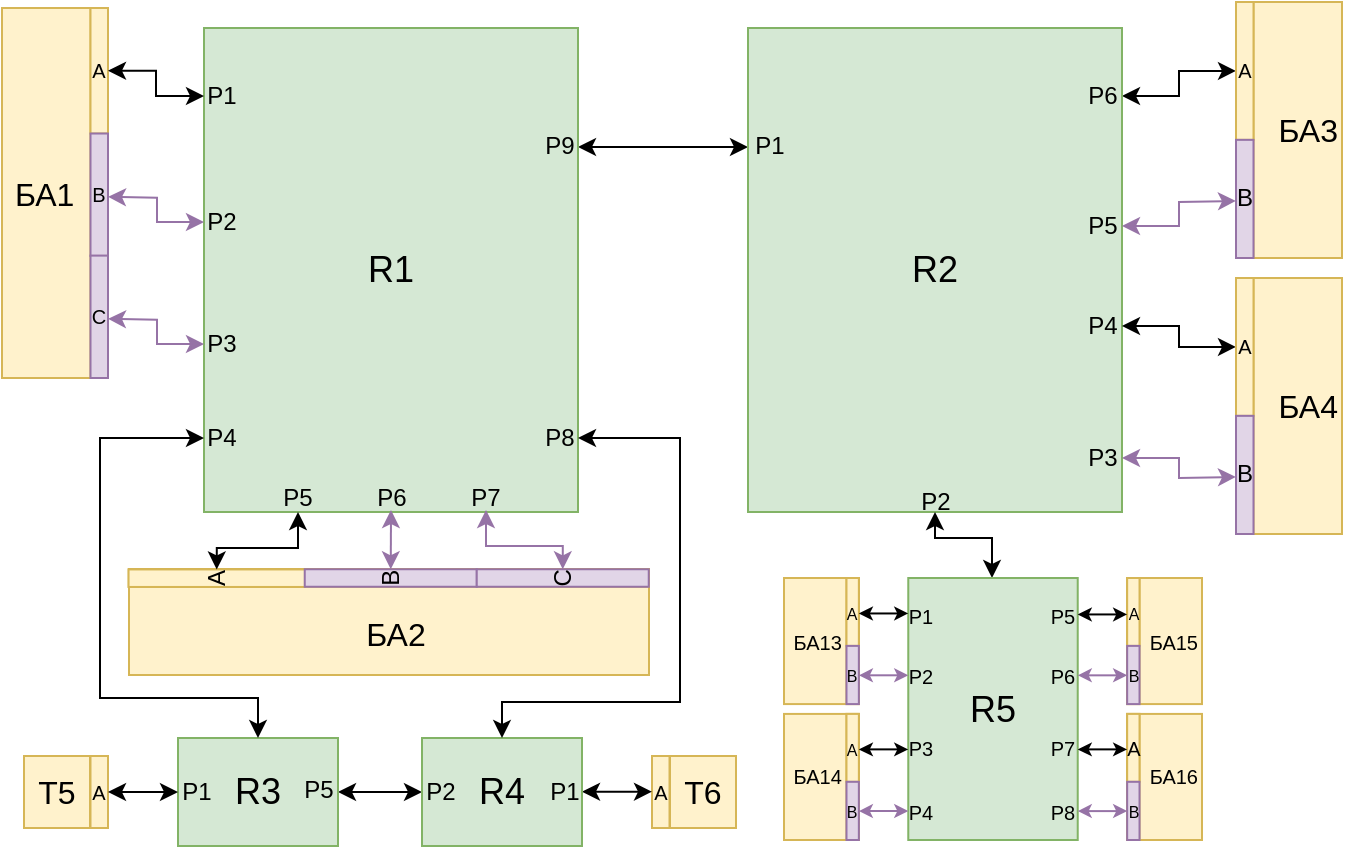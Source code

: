 <mxfile version="19.0.0" type="github" pages="3">
  <diagram id="COFy97b-36tGIb-nxxvr" name="Физическая Сеть">
    <mxGraphModel dx="1422" dy="780" grid="0" gridSize="10" guides="1" tooltips="1" connect="1" arrows="1" fold="1" page="0" pageScale="1" pageWidth="827" pageHeight="1169" math="0" shadow="0">
      <root>
        <mxCell id="0" />
        <mxCell id="1" parent="0" />
        <mxCell id="TojBFhGNP6CW8bJs8ZtH-12" value="" style="group" parent="1" vertex="1" connectable="0">
          <mxGeometry x="151" y="75" width="53" height="185" as="geometry" />
        </mxCell>
        <mxCell id="9ezb_u86j_YHksJ9CQBv-1" value="&lt;div align=&quot;left&quot;&gt;&lt;font style=&quot;font-size: 16px;&quot;&gt;&amp;nbsp;БА1&lt;/font&gt;&lt;/div&gt;" style="rounded=0;whiteSpace=wrap;html=1;fillColor=#fff2cc;strokeColor=#d6b656;align=left;" parent="TojBFhGNP6CW8bJs8ZtH-12" vertex="1">
          <mxGeometry width="53.0" height="185" as="geometry" />
        </mxCell>
        <mxCell id="TojBFhGNP6CW8bJs8ZtH-3" value="" style="rounded=0;whiteSpace=wrap;html=1;fillColor=#fff2cc;strokeColor=#d6b656;" parent="TojBFhGNP6CW8bJs8ZtH-12" vertex="1">
          <mxGeometry x="44.252" width="8.748" height="185" as="geometry" />
        </mxCell>
        <mxCell id="TojBFhGNP6CW8bJs8ZtH-4" value="&lt;font style=&quot;font-size: 10px;&quot;&gt;A&lt;/font&gt;" style="rounded=0;whiteSpace=wrap;html=1;fillColor=#fff2cc;strokeColor=#d6b656;" parent="TojBFhGNP6CW8bJs8ZtH-12" vertex="1">
          <mxGeometry x="44.252" width="8.748" height="62.758" as="geometry" />
        </mxCell>
        <mxCell id="TojBFhGNP6CW8bJs8ZtH-5" value="&lt;font style=&quot;font-size: 10px;&quot;&gt;B&lt;/font&gt;" style="rounded=0;whiteSpace=wrap;html=1;fillColor=#e1d5e7;strokeColor=#9673a6;" parent="TojBFhGNP6CW8bJs8ZtH-12" vertex="1">
          <mxGeometry x="44.252" y="62.758" width="8.748" height="61.192" as="geometry" />
        </mxCell>
        <mxCell id="TojBFhGNP6CW8bJs8ZtH-6" value="&lt;font style=&quot;font-size: 10px;&quot;&gt;C&lt;/font&gt;" style="rounded=0;whiteSpace=wrap;html=1;fillColor=#e1d5e7;strokeColor=#9673a6;" parent="TojBFhGNP6CW8bJs8ZtH-12" vertex="1">
          <mxGeometry x="44.252" y="123.808" width="8.748" height="61.192" as="geometry" />
        </mxCell>
        <mxCell id="TojBFhGNP6CW8bJs8ZtH-65" style="rounded=0;orthogonalLoop=1;jettySize=auto;html=1;exitX=0;exitY=0.5;exitDx=0;exitDy=0;entryX=1;entryY=0.5;entryDx=0;entryDy=0;strokeColor=#000000;strokeWidth=1;edgeStyle=orthogonalEdgeStyle;elbow=vertical;startArrow=classic;startFill=1;" parent="1" source="pD694ZbvaWf38p36S8Tx-5" target="xZBzcKumQERGQyKwTDH7-16" edge="1">
          <mxGeometry relative="1" as="geometry">
            <mxPoint x="695" y="145.5" as="targetPoint" />
            <mxPoint x="768" y="119.1" as="sourcePoint" />
          </mxGeometry>
        </mxCell>
        <mxCell id="TojBFhGNP6CW8bJs8ZtH-81" style="edgeStyle=orthogonalEdgeStyle;rounded=0;orthogonalLoop=1;jettySize=auto;html=1;exitX=1;exitY=0.25;exitDx=0;exitDy=0;entryX=0;entryY=0.25;entryDx=0;entryDy=0;startArrow=classic;startFill=1;strokeColor=#000000;strokeWidth=1;elbow=vertical;" parent="1" edge="1">
          <mxGeometry relative="1" as="geometry">
            <mxPoint x="524" y="144.5" as="targetPoint" />
            <mxPoint x="439" y="144.5" as="sourcePoint" />
          </mxGeometry>
        </mxCell>
        <mxCell id="TojBFhGNP6CW8bJs8ZtH-70" value="R1" style="rounded=0;whiteSpace=wrap;html=1;fontSize=18;strokeColor=#82b366;fillColor=#d5e8d4;" parent="1" vertex="1">
          <mxGeometry x="252" y="85" width="187" height="242" as="geometry" />
        </mxCell>
        <mxCell id="rvoADNFh2wGShuJFSXBl-1" value="R2" style="rounded=0;whiteSpace=wrap;html=1;fontSize=18;strokeColor=#82b366;fillColor=#d5e8d4;" parent="1" vertex="1">
          <mxGeometry x="524" y="85" width="187" height="242" as="geometry" />
        </mxCell>
        <mxCell id="xZBzcKumQERGQyKwTDH7-1" value="P6" style="text;html=1;strokeColor=none;fillColor=none;align=center;verticalAlign=middle;whiteSpace=wrap;rounded=0;dashed=1;" parent="1" vertex="1">
          <mxGeometry x="315.5" y="313" width="60" height="13" as="geometry" />
        </mxCell>
        <mxCell id="xZBzcKumQERGQyKwTDH7-2" value="P7" style="text;html=1;strokeColor=none;fillColor=none;align=center;verticalAlign=middle;whiteSpace=wrap;rounded=0;dashed=1;" parent="1" vertex="1">
          <mxGeometry x="363" y="314" width="60" height="12" as="geometry" />
        </mxCell>
        <mxCell id="xZBzcKumQERGQyKwTDH7-3" value="P5" style="text;html=1;strokeColor=none;fillColor=none;align=center;verticalAlign=middle;whiteSpace=wrap;rounded=0;dashed=1;" parent="1" vertex="1">
          <mxGeometry x="269" y="312" width="60" height="15" as="geometry" />
        </mxCell>
        <mxCell id="pD694ZbvaWf38p36S8Tx-144" style="edgeStyle=orthogonalEdgeStyle;rounded=0;orthogonalLoop=1;jettySize=auto;html=1;exitX=0.5;exitY=1;exitDx=0;exitDy=0;entryX=0.5;entryY=0;entryDx=0;entryDy=0;fontSize=16;startArrow=classic;startFill=1;" parent="1" source="xZBzcKumQERGQyKwTDH7-4" target="pD694ZbvaWf38p36S8Tx-143" edge="1">
          <mxGeometry relative="1" as="geometry">
            <Array as="points">
              <mxPoint x="618" y="340" />
              <mxPoint x="646" y="340" />
              <mxPoint x="646" y="360" />
            </Array>
          </mxGeometry>
        </mxCell>
        <mxCell id="xZBzcKumQERGQyKwTDH7-4" value="P2" style="text;html=1;strokeColor=none;fillColor=none;align=center;verticalAlign=middle;whiteSpace=wrap;rounded=0;dashed=1;" parent="1" vertex="1">
          <mxGeometry x="587.5" y="316" width="60" height="11" as="geometry" />
        </mxCell>
        <mxCell id="xZBzcKumQERGQyKwTDH7-7" value="P1" style="text;html=1;strokeColor=none;fillColor=none;align=center;verticalAlign=middle;whiteSpace=wrap;rounded=0;dashed=1;" parent="1" vertex="1">
          <mxGeometry x="252" y="104" width="18" height="30" as="geometry" />
        </mxCell>
        <mxCell id="xZBzcKumQERGQyKwTDH7-10" value="P1" style="text;html=1;strokeColor=none;fillColor=none;align=center;verticalAlign=middle;whiteSpace=wrap;rounded=0;dashed=1;" parent="1" vertex="1">
          <mxGeometry x="505" y="129" width="60" height="30" as="geometry" />
        </mxCell>
        <mxCell id="xZBzcKumQERGQyKwTDH7-13" value="P9" style="text;html=1;strokeColor=none;fillColor=none;align=center;verticalAlign=middle;whiteSpace=wrap;rounded=0;dashed=1;" parent="1" vertex="1">
          <mxGeometry x="400" y="129" width="60" height="30" as="geometry" />
        </mxCell>
        <mxCell id="xZBzcKumQERGQyKwTDH7-16" value="P6" style="text;html=1;strokeColor=none;fillColor=none;align=center;verticalAlign=middle;whiteSpace=wrap;rounded=0;dashed=1;" parent="1" vertex="1">
          <mxGeometry x="692" y="104" width="19" height="30" as="geometry" />
        </mxCell>
        <mxCell id="pD694ZbvaWf38p36S8Tx-2" value="" style="group;flipH=1;" parent="1" vertex="1" connectable="0">
          <mxGeometry x="768" y="72" width="53" height="128" as="geometry" />
        </mxCell>
        <mxCell id="pD694ZbvaWf38p36S8Tx-3" value="&lt;div align=&quot;right&quot;&gt;&lt;font style=&quot;font-size: 16px;&quot;&gt;&amp;nbsp;БА3&lt;/font&gt;&lt;/div&gt;" style="rounded=0;whiteSpace=wrap;html=1;fillColor=#fff2cc;strokeColor=#d6b656;align=right;" parent="pD694ZbvaWf38p36S8Tx-2" vertex="1">
          <mxGeometry x="7.105e-15" width="53.0" height="128" as="geometry" />
        </mxCell>
        <mxCell id="pD694ZbvaWf38p36S8Tx-4" value="" style="rounded=0;whiteSpace=wrap;html=1;fillColor=#fff2cc;strokeColor=#d6b656;" parent="pD694ZbvaWf38p36S8Tx-2" vertex="1">
          <mxGeometry x="7.105e-15" width="8.748" height="128" as="geometry" />
        </mxCell>
        <mxCell id="pD694ZbvaWf38p36S8Tx-5" value="&lt;font style=&quot;font-size: 10px;&quot;&gt;A&lt;/font&gt;" style="rounded=0;whiteSpace=wrap;html=1;fillColor=#fff2cc;strokeColor=#d6b656;" parent="pD694ZbvaWf38p36S8Tx-2" vertex="1">
          <mxGeometry width="8.75" height="68.923" as="geometry" />
        </mxCell>
        <mxCell id="pD694ZbvaWf38p36S8Tx-7" value="B" style="rounded=0;whiteSpace=wrap;html=1;fillColor=#e1d5e7;strokeColor=#9673a6;" parent="pD694ZbvaWf38p36S8Tx-2" vertex="1">
          <mxGeometry y="68.923" width="8.75" height="59.077" as="geometry" />
        </mxCell>
        <mxCell id="pD694ZbvaWf38p36S8Tx-22" value="" style="group;rotation=-90;" parent="1" vertex="1" connectable="0">
          <mxGeometry x="318" y="252" width="60" height="260" as="geometry" />
        </mxCell>
        <mxCell id="pD694ZbvaWf38p36S8Tx-23" value="" style="rounded=0;whiteSpace=wrap;html=1;fillColor=#fff2cc;strokeColor=#d6b656;align=left;rotation=-90;" parent="pD694ZbvaWf38p36S8Tx-22" vertex="1">
          <mxGeometry width="53.0" height="260" as="geometry" />
        </mxCell>
        <mxCell id="pD694ZbvaWf38p36S8Tx-24" value="" style="rounded=0;whiteSpace=wrap;html=1;fillColor=#fff2cc;strokeColor=#d6b656;rotation=-90;" parent="pD694ZbvaWf38p36S8Tx-22" vertex="1">
          <mxGeometry x="22" y="-22" width="8.748" height="260" as="geometry" />
        </mxCell>
        <mxCell id="pD694ZbvaWf38p36S8Tx-25" value="A" style="rounded=0;whiteSpace=wrap;html=1;fillColor=#fff2cc;strokeColor=#d6b656;rotation=-90;" parent="pD694ZbvaWf38p36S8Tx-22" vertex="1">
          <mxGeometry x="-64" y="64" width="8.748" height="88.2" as="geometry" />
        </mxCell>
        <mxCell id="pD694ZbvaWf38p36S8Tx-26" value="B" style="rounded=0;whiteSpace=wrap;html=1;fillColor=#e1d5e7;strokeColor=#9673a6;rotation=-90;" parent="pD694ZbvaWf38p36S8Tx-22" vertex="1">
          <mxGeometry x="23" y="65" width="8.748" height="86" as="geometry" />
        </mxCell>
        <mxCell id="pD694ZbvaWf38p36S8Tx-27" value="C" style="rounded=0;whiteSpace=wrap;html=1;fillColor=#e1d5e7;strokeColor=#9673a6;rotation=-90;" parent="pD694ZbvaWf38p36S8Tx-22" vertex="1">
          <mxGeometry x="109" y="65" width="8.748" height="86" as="geometry" />
        </mxCell>
        <mxCell id="pD694ZbvaWf38p36S8Tx-35" value="БА2" style="text;html=1;strokeColor=none;fillColor=none;align=center;verticalAlign=middle;whiteSpace=wrap;rounded=0;fontSize=16;" parent="pD694ZbvaWf38p36S8Tx-22" vertex="1">
          <mxGeometry y="133" width="60" height="5" as="geometry" />
        </mxCell>
        <mxCell id="pD694ZbvaWf38p36S8Tx-38" style="edgeStyle=orthogonalEdgeStyle;rounded=0;orthogonalLoop=1;jettySize=auto;html=1;exitX=1;exitY=0.5;exitDx=0;exitDy=0;fontSize=10;entryX=0.5;entryY=1;entryDx=0;entryDy=0;startArrow=classic;startFill=1;" parent="1" source="pD694ZbvaWf38p36S8Tx-25" target="xZBzcKumQERGQyKwTDH7-3" edge="1">
          <mxGeometry relative="1" as="geometry">
            <mxPoint x="305.556" y="360.778" as="targetPoint" />
            <Array as="points">
              <mxPoint x="258" y="345" />
              <mxPoint x="299" y="345" />
            </Array>
          </mxGeometry>
        </mxCell>
        <mxCell id="pD694ZbvaWf38p36S8Tx-39" style="edgeStyle=orthogonalEdgeStyle;rounded=0;orthogonalLoop=1;jettySize=auto;html=1;exitX=1;exitY=0.5;exitDx=0;exitDy=0;entryX=0.5;entryY=1;entryDx=0;entryDy=0;fontSize=10;startArrow=classic;startFill=1;fillColor=#e1d5e7;strokeColor=#9673a6;" parent="1" source="pD694ZbvaWf38p36S8Tx-26" target="xZBzcKumQERGQyKwTDH7-1" edge="1">
          <mxGeometry relative="1" as="geometry" />
        </mxCell>
        <mxCell id="pD694ZbvaWf38p36S8Tx-40" style="edgeStyle=orthogonalEdgeStyle;rounded=0;orthogonalLoop=1;jettySize=auto;html=1;exitX=1;exitY=0.5;exitDx=0;exitDy=0;entryX=0.5;entryY=1;entryDx=0;entryDy=0;fontSize=10;startArrow=classic;startFill=1;fillColor=#e1d5e7;strokeColor=#9673a6;" parent="1" source="pD694ZbvaWf38p36S8Tx-27" target="xZBzcKumQERGQyKwTDH7-2" edge="1">
          <mxGeometry relative="1" as="geometry">
            <Array as="points">
              <mxPoint x="431" y="344" />
              <mxPoint x="393" y="344" />
            </Array>
          </mxGeometry>
        </mxCell>
        <mxCell id="pD694ZbvaWf38p36S8Tx-53" value="" style="group" parent="1" vertex="1" connectable="0">
          <mxGeometry x="162" y="449" width="42" height="36" as="geometry" />
        </mxCell>
        <mxCell id="pD694ZbvaWf38p36S8Tx-49" value="&lt;div align=&quot;center&quot;&gt;&lt;font style=&quot;font-size: 16px;&quot;&gt;T5&lt;/font&gt;&lt;/div&gt;" style="rounded=0;whiteSpace=wrap;html=1;fillColor=#fff2cc;strokeColor=#d6b656;align=center;" parent="pD694ZbvaWf38p36S8Tx-53" vertex="1">
          <mxGeometry width="33" height="36" as="geometry" />
        </mxCell>
        <mxCell id="pD694ZbvaWf38p36S8Tx-52" value="&lt;font style=&quot;font-size: 10px;&quot;&gt;A&lt;/font&gt;" style="rounded=0;whiteSpace=wrap;html=1;fillColor=#fff2cc;strokeColor=#d6b656;" parent="pD694ZbvaWf38p36S8Tx-53" vertex="1">
          <mxGeometry x="33.25" width="8.75" height="36" as="geometry" />
        </mxCell>
        <mxCell id="pD694ZbvaWf38p36S8Tx-54" value="" style="group;flipH=1;" parent="1" vertex="1" connectable="0">
          <mxGeometry x="476" y="449" width="42" height="36" as="geometry" />
        </mxCell>
        <mxCell id="pD694ZbvaWf38p36S8Tx-55" value="&lt;div align=&quot;center&quot;&gt;&lt;font style=&quot;font-size: 16px;&quot;&gt;T6&lt;/font&gt;&lt;/div&gt;" style="rounded=0;whiteSpace=wrap;html=1;fillColor=#fff2cc;strokeColor=#d6b656;align=center;" parent="pD694ZbvaWf38p36S8Tx-54" vertex="1">
          <mxGeometry x="9" width="33" height="36" as="geometry" />
        </mxCell>
        <mxCell id="pD694ZbvaWf38p36S8Tx-56" value="&lt;font style=&quot;font-size: 10px;&quot;&gt;A&lt;/font&gt;" style="rounded=0;whiteSpace=wrap;html=1;fillColor=#fff2cc;strokeColor=#d6b656;" parent="pD694ZbvaWf38p36S8Tx-54" vertex="1">
          <mxGeometry width="8.75" height="36" as="geometry" />
        </mxCell>
        <mxCell id="pD694ZbvaWf38p36S8Tx-97" style="edgeStyle=orthogonalEdgeStyle;rounded=0;orthogonalLoop=1;jettySize=auto;html=1;exitX=1;exitY=0.5;exitDx=0;exitDy=0;entryX=0;entryY=0.5;entryDx=0;entryDy=0;fontSize=16;startArrow=classic;startFill=1;" parent="1" source="pD694ZbvaWf38p36S8Tx-66" target="pD694ZbvaWf38p36S8Tx-92" edge="1">
          <mxGeometry relative="1" as="geometry" />
        </mxCell>
        <mxCell id="pD694ZbvaWf38p36S8Tx-66" value="R3" style="rounded=0;whiteSpace=wrap;html=1;fontSize=18;strokeColor=#82b366;fillColor=#d5e8d4;" parent="1" vertex="1">
          <mxGeometry x="239" y="440" width="80" height="54" as="geometry" />
        </mxCell>
        <mxCell id="pD694ZbvaWf38p36S8Tx-84" value="" style="endArrow=classic;startArrow=classic;html=1;rounded=0;fontSize=16;entryX=0;entryY=0.5;entryDx=0;entryDy=0;exitX=1;exitY=0.5;exitDx=0;exitDy=0;" parent="1" source="pD694ZbvaWf38p36S8Tx-52" edge="1">
          <mxGeometry width="50" height="50" relative="1" as="geometry">
            <mxPoint x="240" y="508" as="sourcePoint" />
            <mxPoint x="239" y="467" as="targetPoint" />
          </mxGeometry>
        </mxCell>
        <mxCell id="pD694ZbvaWf38p36S8Tx-91" value="" style="endArrow=classic;startArrow=classic;html=1;rounded=0;fontSize=16;entryX=0;entryY=0.5;entryDx=0;entryDy=0;exitX=1;exitY=0.5;exitDx=0;exitDy=0;" parent="1" edge="1">
          <mxGeometry width="50" height="50" relative="1" as="geometry">
            <mxPoint x="441" y="466.86" as="sourcePoint" />
            <mxPoint x="476" y="466.86" as="targetPoint" />
          </mxGeometry>
        </mxCell>
        <mxCell id="pD694ZbvaWf38p36S8Tx-92" value="R4" style="rounded=0;whiteSpace=wrap;html=1;fontSize=18;strokeColor=#82b366;fillColor=#d5e8d4;" parent="1" vertex="1">
          <mxGeometry x="361" y="440" width="80" height="54" as="geometry" />
        </mxCell>
        <mxCell id="pD694ZbvaWf38p36S8Tx-99" value="" style="endArrow=classic;startArrow=classic;html=1;rounded=0;fontSize=16;exitX=1;exitY=0.5;exitDx=0;exitDy=0;entryX=0;entryY=0.5;entryDx=0;entryDy=0;edgeStyle=orthogonalEdgeStyle;" parent="1" source="TojBFhGNP6CW8bJs8ZtH-4" target="xZBzcKumQERGQyKwTDH7-7" edge="1">
          <mxGeometry width="50" height="50" relative="1" as="geometry">
            <mxPoint x="260" y="180" as="sourcePoint" />
            <mxPoint x="240" y="120" as="targetPoint" />
          </mxGeometry>
        </mxCell>
        <mxCell id="pD694ZbvaWf38p36S8Tx-101" value="P2" style="text;html=1;strokeColor=none;fillColor=none;align=center;verticalAlign=middle;whiteSpace=wrap;rounded=0;dashed=1;" parent="1" vertex="1">
          <mxGeometry x="252" y="167" width="18" height="30" as="geometry" />
        </mxCell>
        <mxCell id="pD694ZbvaWf38p36S8Tx-102" value="" style="endArrow=classic;startArrow=classic;html=1;rounded=0;fontSize=16;exitX=1;exitY=0.5;exitDx=0;exitDy=0;entryX=0;entryY=0.5;entryDx=0;entryDy=0;edgeStyle=orthogonalEdgeStyle;fillColor=#e1d5e7;strokeColor=#9673a6;" parent="1" target="pD694ZbvaWf38p36S8Tx-101" edge="1">
          <mxGeometry width="50" height="50" relative="1" as="geometry">
            <mxPoint x="204" y="169.379" as="sourcePoint" />
            <mxPoint x="240" y="183" as="targetPoint" />
          </mxGeometry>
        </mxCell>
        <mxCell id="pD694ZbvaWf38p36S8Tx-103" value="P3" style="text;html=1;strokeColor=none;fillColor=none;align=center;verticalAlign=middle;whiteSpace=wrap;rounded=0;dashed=1;" parent="1" vertex="1">
          <mxGeometry x="252" y="228" width="18" height="30" as="geometry" />
        </mxCell>
        <mxCell id="pD694ZbvaWf38p36S8Tx-104" value="" style="endArrow=classic;startArrow=classic;html=1;rounded=0;fontSize=16;exitX=1;exitY=0.5;exitDx=0;exitDy=0;entryX=0;entryY=0.5;entryDx=0;entryDy=0;edgeStyle=orthogonalEdgeStyle;fillColor=#e1d5e7;strokeColor=#9673a6;" parent="1" target="pD694ZbvaWf38p36S8Tx-103" edge="1">
          <mxGeometry width="50" height="50" relative="1" as="geometry">
            <mxPoint x="204" y="230.379" as="sourcePoint" />
            <mxPoint x="240" y="244" as="targetPoint" />
          </mxGeometry>
        </mxCell>
        <mxCell id="pD694ZbvaWf38p36S8Tx-107" style="edgeStyle=orthogonalEdgeStyle;rounded=0;orthogonalLoop=1;jettySize=auto;html=1;exitX=0;exitY=0.5;exitDx=0;exitDy=0;entryX=0.5;entryY=0;entryDx=0;entryDy=0;fontSize=16;startArrow=classic;startFill=1;" parent="1" source="pD694ZbvaWf38p36S8Tx-105" target="pD694ZbvaWf38p36S8Tx-66" edge="1">
          <mxGeometry relative="1" as="geometry">
            <Array as="points">
              <mxPoint x="200" y="290" />
              <mxPoint x="200" y="420" />
              <mxPoint x="279" y="420" />
            </Array>
          </mxGeometry>
        </mxCell>
        <mxCell id="pD694ZbvaWf38p36S8Tx-105" value="P4" style="text;html=1;strokeColor=none;fillColor=none;align=center;verticalAlign=middle;whiteSpace=wrap;rounded=0;dashed=1;" parent="1" vertex="1">
          <mxGeometry x="252" y="275" width="18" height="30" as="geometry" />
        </mxCell>
        <mxCell id="pD694ZbvaWf38p36S8Tx-112" style="rounded=0;orthogonalLoop=1;jettySize=auto;html=1;exitX=0;exitY=0.5;exitDx=0;exitDy=0;entryX=1;entryY=0.5;entryDx=0;entryDy=0;strokeColor=#9673a6;strokeWidth=1;edgeStyle=orthogonalEdgeStyle;elbow=vertical;startArrow=classic;startFill=1;fillColor=#e1d5e7;" parent="1" target="pD694ZbvaWf38p36S8Tx-113" edge="1">
          <mxGeometry relative="1" as="geometry">
            <mxPoint x="695" y="210.5" as="targetPoint" />
            <mxPoint x="768" y="171.462" as="sourcePoint" />
          </mxGeometry>
        </mxCell>
        <mxCell id="pD694ZbvaWf38p36S8Tx-113" value="P5" style="text;html=1;strokeColor=none;fillColor=none;align=center;verticalAlign=middle;whiteSpace=wrap;rounded=0;dashed=1;" parent="1" vertex="1">
          <mxGeometry x="692" y="169" width="19" height="30" as="geometry" />
        </mxCell>
        <mxCell id="pD694ZbvaWf38p36S8Tx-114" style="rounded=0;orthogonalLoop=1;jettySize=auto;html=1;exitX=0;exitY=0.5;exitDx=0;exitDy=0;entryX=1;entryY=0.5;entryDx=0;entryDy=0;strokeColor=#000000;strokeWidth=1;edgeStyle=orthogonalEdgeStyle;elbow=vertical;startArrow=classic;startFill=1;" parent="1" source="pD694ZbvaWf38p36S8Tx-119" target="pD694ZbvaWf38p36S8Tx-115" edge="1">
          <mxGeometry relative="1" as="geometry">
            <mxPoint x="695" y="283.5" as="targetPoint" />
            <mxPoint x="768" y="257.1" as="sourcePoint" />
          </mxGeometry>
        </mxCell>
        <mxCell id="pD694ZbvaWf38p36S8Tx-115" value="P4" style="text;html=1;strokeColor=none;fillColor=none;align=center;verticalAlign=middle;whiteSpace=wrap;rounded=0;dashed=1;" parent="1" vertex="1">
          <mxGeometry x="692" y="219" width="19" height="30" as="geometry" />
        </mxCell>
        <mxCell id="pD694ZbvaWf38p36S8Tx-116" value="" style="group;flipH=1;" parent="1" vertex="1" connectable="0">
          <mxGeometry x="768" y="210" width="53" height="128" as="geometry" />
        </mxCell>
        <mxCell id="pD694ZbvaWf38p36S8Tx-117" value="&lt;div align=&quot;right&quot;&gt;&lt;font style=&quot;font-size: 16px;&quot;&gt;&amp;nbsp;БА4&lt;/font&gt;&lt;/div&gt;" style="rounded=0;whiteSpace=wrap;html=1;fillColor=#fff2cc;strokeColor=#d6b656;align=right;" parent="pD694ZbvaWf38p36S8Tx-116" vertex="1">
          <mxGeometry x="7.105e-15" width="53.0" height="128" as="geometry" />
        </mxCell>
        <mxCell id="pD694ZbvaWf38p36S8Tx-118" value="" style="rounded=0;whiteSpace=wrap;html=1;fillColor=#fff2cc;strokeColor=#d6b656;" parent="pD694ZbvaWf38p36S8Tx-116" vertex="1">
          <mxGeometry x="7.105e-15" width="8.748" height="128" as="geometry" />
        </mxCell>
        <mxCell id="pD694ZbvaWf38p36S8Tx-119" value="&lt;font style=&quot;font-size: 10px;&quot;&gt;A&lt;/font&gt;" style="rounded=0;whiteSpace=wrap;html=1;fillColor=#fff2cc;strokeColor=#d6b656;" parent="pD694ZbvaWf38p36S8Tx-116" vertex="1">
          <mxGeometry width="8.75" height="68.923" as="geometry" />
        </mxCell>
        <mxCell id="pD694ZbvaWf38p36S8Tx-120" value="B" style="rounded=0;whiteSpace=wrap;html=1;fillColor=#e1d5e7;strokeColor=#9673a6;" parent="pD694ZbvaWf38p36S8Tx-116" vertex="1">
          <mxGeometry y="68.923" width="8.75" height="59.077" as="geometry" />
        </mxCell>
        <mxCell id="pD694ZbvaWf38p36S8Tx-121" style="rounded=0;orthogonalLoop=1;jettySize=auto;html=1;exitX=0;exitY=0.5;exitDx=0;exitDy=0;entryX=1;entryY=0.5;entryDx=0;entryDy=0;strokeColor=#9673a6;strokeWidth=1;edgeStyle=orthogonalEdgeStyle;elbow=vertical;startArrow=classic;startFill=1;fillColor=#e1d5e7;" parent="1" target="pD694ZbvaWf38p36S8Tx-122" edge="1">
          <mxGeometry relative="1" as="geometry">
            <mxPoint x="695" y="348.5" as="targetPoint" />
            <mxPoint x="768" y="309.462" as="sourcePoint" />
          </mxGeometry>
        </mxCell>
        <mxCell id="pD694ZbvaWf38p36S8Tx-122" value="P3" style="text;html=1;strokeColor=none;fillColor=none;align=center;verticalAlign=middle;whiteSpace=wrap;rounded=0;dashed=1;" parent="1" vertex="1">
          <mxGeometry x="692" y="285" width="19" height="30" as="geometry" />
        </mxCell>
        <mxCell id="pD694ZbvaWf38p36S8Tx-165" value="P1" style="text;html=1;strokeColor=none;fillColor=none;align=center;verticalAlign=middle;whiteSpace=wrap;rounded=0;dashed=1;" parent="1" vertex="1">
          <mxGeometry x="239" y="452" width="19" height="30" as="geometry" />
        </mxCell>
        <mxCell id="pD694ZbvaWf38p36S8Tx-169" value="P1" style="text;html=1;strokeColor=none;fillColor=none;align=center;verticalAlign=middle;whiteSpace=wrap;rounded=0;dashed=1;" parent="1" vertex="1">
          <mxGeometry x="423" y="452" width="19" height="30" as="geometry" />
        </mxCell>
        <mxCell id="pD694ZbvaWf38p36S8Tx-177" value="P5" style="text;html=1;strokeColor=none;fillColor=none;align=center;verticalAlign=middle;whiteSpace=wrap;rounded=0;dashed=1;" parent="1" vertex="1">
          <mxGeometry x="300" y="451" width="19" height="30" as="geometry" />
        </mxCell>
        <mxCell id="pD694ZbvaWf38p36S8Tx-179" value="P2" style="text;html=1;strokeColor=none;fillColor=none;align=center;verticalAlign=middle;whiteSpace=wrap;rounded=0;dashed=1;" parent="1" vertex="1">
          <mxGeometry x="361" y="452" width="19" height="30" as="geometry" />
        </mxCell>
        <mxCell id="pD694ZbvaWf38p36S8Tx-181" style="edgeStyle=orthogonalEdgeStyle;rounded=0;orthogonalLoop=1;jettySize=auto;html=1;exitX=1;exitY=0.5;exitDx=0;exitDy=0;entryX=0.5;entryY=0;entryDx=0;entryDy=0;fontSize=16;startArrow=classic;startFill=1;" parent="1" source="pD694ZbvaWf38p36S8Tx-180" target="pD694ZbvaWf38p36S8Tx-92" edge="1">
          <mxGeometry relative="1" as="geometry">
            <Array as="points">
              <mxPoint x="490" y="290" />
              <mxPoint x="490" y="422" />
              <mxPoint x="401" y="422" />
            </Array>
          </mxGeometry>
        </mxCell>
        <mxCell id="pD694ZbvaWf38p36S8Tx-180" value="P8" style="text;html=1;strokeColor=none;fillColor=none;align=center;verticalAlign=middle;whiteSpace=wrap;rounded=0;dashed=1;" parent="1" vertex="1">
          <mxGeometry x="421" y="275" width="18" height="30" as="geometry" />
        </mxCell>
        <mxCell id="_Tf38lqkNtQ_x5a3bhB3-1" value="" style="group" parent="1" vertex="1" connectable="0">
          <mxGeometry x="542" y="360" width="209" height="131" as="geometry" />
        </mxCell>
        <mxCell id="pD694ZbvaWf38p36S8Tx-123" value="" style="group;flipH=1;" parent="_Tf38lqkNtQ_x5a3bhB3-1" vertex="1" connectable="0">
          <mxGeometry x="171.578" width="37.422" height="63.038" as="geometry" />
        </mxCell>
        <mxCell id="pD694ZbvaWf38p36S8Tx-124" value="&lt;div style=&quot;font-size: 10px;&quot; align=&quot;right&quot;&gt;&lt;font style=&quot;font-size: 10px;&quot;&gt;&amp;nbsp;БА15&lt;/font&gt;&lt;/div&gt;" style="rounded=0;whiteSpace=wrap;html=1;fillColor=#fff2cc;strokeColor=#d6b656;align=right;" parent="pD694ZbvaWf38p36S8Tx-123" vertex="1">
          <mxGeometry x="5.017e-15" width="37.422" height="63.038" as="geometry" />
        </mxCell>
        <mxCell id="pD694ZbvaWf38p36S8Tx-125" value="" style="rounded=0;whiteSpace=wrap;html=1;fillColor=#fff2cc;strokeColor=#d6b656;" parent="pD694ZbvaWf38p36S8Tx-123" vertex="1">
          <mxGeometry x="5.017e-15" width="6.176" height="63.038" as="geometry" />
        </mxCell>
        <mxCell id="pD694ZbvaWf38p36S8Tx-126" value="&lt;font style=&quot;font-size: 8px;&quot;&gt;A&lt;/font&gt;" style="rounded=0;whiteSpace=wrap;html=1;fillColor=#fff2cc;strokeColor=#d6b656;" parent="pD694ZbvaWf38p36S8Tx-123" vertex="1">
          <mxGeometry width="6.178" height="33.943" as="geometry" />
        </mxCell>
        <mxCell id="pD694ZbvaWf38p36S8Tx-127" value="&lt;font style=&quot;font-size: 8px;&quot;&gt;B&lt;/font&gt;" style="rounded=0;whiteSpace=wrap;html=1;fillColor=#e1d5e7;strokeColor=#9673a6;" parent="pD694ZbvaWf38p36S8Tx-123" vertex="1">
          <mxGeometry y="33.943" width="6.178" height="29.094" as="geometry" />
        </mxCell>
        <mxCell id="pD694ZbvaWf38p36S8Tx-128" value="" style="group;flipH=1;" parent="_Tf38lqkNtQ_x5a3bhB3-1" vertex="1" connectable="0">
          <mxGeometry x="171.578" y="67.962" width="37.422" height="63.038" as="geometry" />
        </mxCell>
        <mxCell id="pD694ZbvaWf38p36S8Tx-129" value="&lt;div style=&quot;font-size: 10px;&quot; align=&quot;right&quot;&gt;&lt;font style=&quot;font-size: 10px;&quot;&gt;&amp;nbsp;БА16&lt;/font&gt;&lt;/div&gt;" style="rounded=0;whiteSpace=wrap;html=1;fillColor=#fff2cc;strokeColor=#d6b656;align=right;" parent="pD694ZbvaWf38p36S8Tx-128" vertex="1">
          <mxGeometry x="5.017e-15" width="37.422" height="63.038" as="geometry" />
        </mxCell>
        <mxCell id="pD694ZbvaWf38p36S8Tx-130" value="" style="rounded=0;whiteSpace=wrap;html=1;fillColor=#fff2cc;strokeColor=#d6b656;" parent="pD694ZbvaWf38p36S8Tx-128" vertex="1">
          <mxGeometry x="5.017e-15" width="6.176" height="63.038" as="geometry" />
        </mxCell>
        <mxCell id="pD694ZbvaWf38p36S8Tx-131" value="&lt;font style=&quot;font-size: 10px;&quot;&gt;A&lt;/font&gt;" style="rounded=0;whiteSpace=wrap;html=1;fillColor=#fff2cc;strokeColor=#d6b656;" parent="pD694ZbvaWf38p36S8Tx-128" vertex="1">
          <mxGeometry width="6.178" height="33.943" as="geometry" />
        </mxCell>
        <mxCell id="pD694ZbvaWf38p36S8Tx-132" value="&lt;font style=&quot;font-size: 8px;&quot;&gt;B&lt;/font&gt;" style="rounded=0;whiteSpace=wrap;html=1;fillColor=#e1d5e7;strokeColor=#9673a6;" parent="pD694ZbvaWf38p36S8Tx-128" vertex="1">
          <mxGeometry y="33.943" width="6.178" height="29.094" as="geometry" />
        </mxCell>
        <mxCell id="pD694ZbvaWf38p36S8Tx-133" value="" style="group;flipH=0;" parent="_Tf38lqkNtQ_x5a3bhB3-1" vertex="1" connectable="0">
          <mxGeometry width="37.422" height="63.038" as="geometry" />
        </mxCell>
        <mxCell id="pD694ZbvaWf38p36S8Tx-134" value="&lt;div style=&quot;font-size: 10px;&quot; align=&quot;left&quot;&gt;&lt;font style=&quot;font-size: 10px;&quot;&gt;&amp;nbsp;БА13&lt;/font&gt;&lt;/div&gt;" style="rounded=0;whiteSpace=wrap;html=1;fillColor=#fff2cc;strokeColor=#d6b656;align=left;" parent="pD694ZbvaWf38p36S8Tx-133" vertex="1">
          <mxGeometry width="37.422" height="63.038" as="geometry" />
        </mxCell>
        <mxCell id="pD694ZbvaWf38p36S8Tx-135" value="" style="rounded=0;whiteSpace=wrap;html=1;fillColor=#fff2cc;strokeColor=#d6b656;" parent="pD694ZbvaWf38p36S8Tx-133" vertex="1">
          <mxGeometry x="31.246" width="6.176" height="63.038" as="geometry" />
        </mxCell>
        <mxCell id="pD694ZbvaWf38p36S8Tx-136" value="&lt;font style=&quot;font-size: 8px;&quot;&gt;A&lt;/font&gt;" style="rounded=0;whiteSpace=wrap;html=1;fillColor=#fff2cc;strokeColor=#d6b656;" parent="pD694ZbvaWf38p36S8Tx-133" vertex="1">
          <mxGeometry x="31.244" width="6.178" height="33.943" as="geometry" />
        </mxCell>
        <mxCell id="pD694ZbvaWf38p36S8Tx-137" value="&lt;font style=&quot;font-size: 8px;&quot;&gt;B&lt;/font&gt;" style="rounded=0;whiteSpace=wrap;html=1;fillColor=#e1d5e7;strokeColor=#9673a6;" parent="pD694ZbvaWf38p36S8Tx-133" vertex="1">
          <mxGeometry x="31.244" y="33.943" width="6.178" height="29.094" as="geometry" />
        </mxCell>
        <mxCell id="pD694ZbvaWf38p36S8Tx-138" value="" style="group;flipH=0;" parent="_Tf38lqkNtQ_x5a3bhB3-1" vertex="1" connectable="0">
          <mxGeometry y="67.962" width="37.422" height="63.038" as="geometry" />
        </mxCell>
        <mxCell id="pD694ZbvaWf38p36S8Tx-139" value="&lt;div style=&quot;font-size: 10px;&quot; align=&quot;left&quot;&gt;&lt;font style=&quot;font-size: 10px;&quot;&gt;&amp;nbsp;БА14&lt;/font&gt;&lt;/div&gt;" style="rounded=0;whiteSpace=wrap;html=1;fillColor=#fff2cc;strokeColor=#d6b656;align=left;" parent="pD694ZbvaWf38p36S8Tx-138" vertex="1">
          <mxGeometry width="37.422" height="63.038" as="geometry" />
        </mxCell>
        <mxCell id="pD694ZbvaWf38p36S8Tx-140" value="" style="rounded=0;whiteSpace=wrap;html=1;fillColor=#fff2cc;strokeColor=#d6b656;" parent="pD694ZbvaWf38p36S8Tx-138" vertex="1">
          <mxGeometry x="31.246" width="6.176" height="63.038" as="geometry" />
        </mxCell>
        <mxCell id="pD694ZbvaWf38p36S8Tx-141" value="&lt;font style=&quot;font-size: 8px;&quot;&gt;A&lt;/font&gt;" style="rounded=0;whiteSpace=wrap;html=1;fillColor=#fff2cc;strokeColor=#d6b656;" parent="pD694ZbvaWf38p36S8Tx-138" vertex="1">
          <mxGeometry x="31.244" width="6.178" height="33.943" as="geometry" />
        </mxCell>
        <mxCell id="pD694ZbvaWf38p36S8Tx-142" value="&lt;font style=&quot;font-size: 8px;&quot;&gt;B&lt;/font&gt;" style="rounded=0;whiteSpace=wrap;html=1;fillColor=#e1d5e7;strokeColor=#9673a6;" parent="pD694ZbvaWf38p36S8Tx-138" vertex="1">
          <mxGeometry x="31.244" y="33.943" width="6.178" height="29.094" as="geometry" />
        </mxCell>
        <mxCell id="pD694ZbvaWf38p36S8Tx-143" value="R5" style="rounded=0;whiteSpace=wrap;html=1;fontSize=18;strokeColor=#82b366;fillColor=#d5e8d4;" parent="_Tf38lqkNtQ_x5a3bhB3-1" vertex="1">
          <mxGeometry x="62.135" width="84.73" height="131" as="geometry" />
        </mxCell>
        <mxCell id="pD694ZbvaWf38p36S8Tx-148" value="&lt;font style=&quot;font-size: 10px;&quot;&gt;P2&lt;/font&gt;" style="text;html=1;strokeColor=none;fillColor=none;align=center;verticalAlign=middle;whiteSpace=wrap;rounded=0;dashed=1;" parent="_Tf38lqkNtQ_x5a3bhB3-1" vertex="1">
          <mxGeometry x="62.135" y="41.368" width="13.416" height="14.774" as="geometry" />
        </mxCell>
        <mxCell id="pD694ZbvaWf38p36S8Tx-150" value="" style="endArrow=classic;startArrow=classic;html=1;rounded=0;fontSize=16;entryX=0;entryY=0.5;entryDx=0;entryDy=0;exitX=1;exitY=0.5;exitDx=0;exitDy=0;endSize=4;startSize=4;" parent="_Tf38lqkNtQ_x5a3bhB3-1" edge="1">
          <mxGeometry width="50" height="50" relative="1" as="geometry">
            <mxPoint x="37.422" y="17.729" as="sourcePoint" />
            <mxPoint x="62.135" y="17.729" as="targetPoint" />
          </mxGeometry>
        </mxCell>
        <mxCell id="pD694ZbvaWf38p36S8Tx-151" value="" style="endArrow=classic;startArrow=classic;html=1;rounded=0;fontSize=16;entryX=0;entryY=0.5;entryDx=0;entryDy=0;exitX=1;exitY=0.5;exitDx=0;exitDy=0;fillColor=#e1d5e7;strokeColor=#9673a6;endSize=4;startSize=4;" parent="_Tf38lqkNtQ_x5a3bhB3-1" edge="1">
          <mxGeometry width="50" height="50" relative="1" as="geometry">
            <mxPoint x="37.422" y="48.652" as="sourcePoint" />
            <mxPoint x="62.135" y="48.652" as="targetPoint" />
          </mxGeometry>
        </mxCell>
        <mxCell id="pD694ZbvaWf38p36S8Tx-152" value="" style="endArrow=classic;startArrow=classic;html=1;rounded=0;fontSize=16;entryX=0;entryY=0.5;entryDx=0;entryDy=0;exitX=1;exitY=0.5;exitDx=0;exitDy=0;endSize=4;startSize=4;" parent="_Tf38lqkNtQ_x5a3bhB3-1" edge="1">
          <mxGeometry width="50" height="50" relative="1" as="geometry">
            <mxPoint x="37.422" y="85.692" as="sourcePoint" />
            <mxPoint x="62.135" y="85.692" as="targetPoint" />
          </mxGeometry>
        </mxCell>
        <mxCell id="pD694ZbvaWf38p36S8Tx-153" value="" style="endArrow=classic;startArrow=classic;html=1;rounded=0;fontSize=16;entryX=0;entryY=0.5;entryDx=0;entryDy=0;exitX=1;exitY=0.5;exitDx=0;exitDy=0;fillColor=#e1d5e7;strokeColor=#9673a6;endSize=4;startSize=4;" parent="_Tf38lqkNtQ_x5a3bhB3-1" edge="1">
          <mxGeometry width="50" height="50" relative="1" as="geometry">
            <mxPoint x="37.422" y="116.511" as="sourcePoint" />
            <mxPoint x="62.135" y="116.511" as="targetPoint" />
          </mxGeometry>
        </mxCell>
        <mxCell id="pD694ZbvaWf38p36S8Tx-154" value="" style="endArrow=classic;startArrow=classic;html=1;rounded=0;fontSize=16;entryX=0;entryY=0.5;entryDx=0;entryDy=0;exitX=1;exitY=0.5;exitDx=0;exitDy=0;endSize=4;startSize=4;" parent="_Tf38lqkNtQ_x5a3bhB3-1" edge="1">
          <mxGeometry width="50" height="50" relative="1" as="geometry">
            <mxPoint x="146.865" y="18.222" as="sourcePoint" />
            <mxPoint x="171.578" y="18.222" as="targetPoint" />
          </mxGeometry>
        </mxCell>
        <mxCell id="pD694ZbvaWf38p36S8Tx-155" value="" style="endArrow=classic;startArrow=classic;html=1;rounded=0;fontSize=16;entryX=0;entryY=0.5;entryDx=0;entryDy=0;exitX=1;exitY=0.5;exitDx=0;exitDy=0;fillColor=#e1d5e7;strokeColor=#9673a6;endSize=4;startSize=4;" parent="_Tf38lqkNtQ_x5a3bhB3-1" edge="1">
          <mxGeometry width="50" height="50" relative="1" as="geometry">
            <mxPoint x="146.865" y="48.672" as="sourcePoint" />
            <mxPoint x="171.578" y="48.672" as="targetPoint" />
          </mxGeometry>
        </mxCell>
        <mxCell id="pD694ZbvaWf38p36S8Tx-156" value="" style="endArrow=classic;startArrow=classic;html=1;rounded=0;fontSize=16;entryX=0;entryY=0.5;entryDx=0;entryDy=0;exitX=1;exitY=0.5;exitDx=0;exitDy=0;endSize=4;startSize=4;" parent="_Tf38lqkNtQ_x5a3bhB3-1" edge="1">
          <mxGeometry width="50" height="50" relative="1" as="geometry">
            <mxPoint x="146.865" y="85.692" as="sourcePoint" />
            <mxPoint x="171.578" y="85.692" as="targetPoint" />
          </mxGeometry>
        </mxCell>
        <mxCell id="pD694ZbvaWf38p36S8Tx-157" value="" style="endArrow=classic;startArrow=classic;html=1;rounded=0;fontSize=16;entryX=0;entryY=0.5;entryDx=0;entryDy=0;exitX=1;exitY=0.5;exitDx=0;exitDy=0;fillColor=#e1d5e7;strokeColor=#9673a6;endSize=4;startSize=4;" parent="_Tf38lqkNtQ_x5a3bhB3-1" edge="1">
          <mxGeometry width="50" height="50" relative="1" as="geometry">
            <mxPoint x="146.865" y="116.551" as="sourcePoint" />
            <mxPoint x="171.578" y="116.551" as="targetPoint" />
          </mxGeometry>
        </mxCell>
        <mxCell id="pD694ZbvaWf38p36S8Tx-158" value="&lt;font style=&quot;font-size: 10px;&quot;&gt;P1&lt;/font&gt;" style="text;html=1;strokeColor=none;fillColor=none;align=center;verticalAlign=middle;whiteSpace=wrap;rounded=0;dashed=1;" parent="_Tf38lqkNtQ_x5a3bhB3-1" vertex="1">
          <mxGeometry x="62.135" y="11.327" width="13.416" height="14.774" as="geometry" />
        </mxCell>
        <mxCell id="pD694ZbvaWf38p36S8Tx-159" value="&lt;font style=&quot;font-size: 10px;&quot;&gt;P3&lt;/font&gt;" style="text;html=1;strokeColor=none;fillColor=none;align=center;verticalAlign=middle;whiteSpace=wrap;rounded=0;dashed=1;" parent="_Tf38lqkNtQ_x5a3bhB3-1" vertex="1">
          <mxGeometry x="62.135" y="77.812" width="13.416" height="14.774" as="geometry" />
        </mxCell>
        <mxCell id="pD694ZbvaWf38p36S8Tx-160" value="&lt;font style=&quot;font-size: 10px;&quot;&gt;P4&lt;/font&gt;" style="text;html=1;strokeColor=none;fillColor=none;align=center;verticalAlign=middle;whiteSpace=wrap;rounded=0;dashed=1;" parent="_Tf38lqkNtQ_x5a3bhB3-1" vertex="1">
          <mxGeometry x="62.135" y="109.331" width="13.416" height="14.774" as="geometry" />
        </mxCell>
        <mxCell id="pD694ZbvaWf38p36S8Tx-161" value="&lt;font style=&quot;font-size: 10px;&quot;&gt;P5&lt;/font&gt;" style="text;html=1;strokeColor=none;fillColor=none;align=center;verticalAlign=middle;whiteSpace=wrap;rounded=0;dashed=1;" parent="_Tf38lqkNtQ_x5a3bhB3-1" vertex="1">
          <mxGeometry x="133.449" y="11.327" width="13.416" height="14.774" as="geometry" />
        </mxCell>
        <mxCell id="pD694ZbvaWf38p36S8Tx-162" value="&lt;font style=&quot;font-size: 10px;&quot;&gt;P6&lt;/font&gt;" style="text;html=1;strokeColor=none;fillColor=none;align=center;verticalAlign=middle;whiteSpace=wrap;rounded=0;dashed=1;" parent="_Tf38lqkNtQ_x5a3bhB3-1" vertex="1">
          <mxGeometry x="133.449" y="41.368" width="13.416" height="14.774" as="geometry" />
        </mxCell>
        <mxCell id="pD694ZbvaWf38p36S8Tx-163" value="&lt;font style=&quot;font-size: 10px;&quot;&gt;P7&lt;/font&gt;" style="text;html=1;strokeColor=none;fillColor=none;align=center;verticalAlign=middle;whiteSpace=wrap;rounded=0;dashed=1;" parent="_Tf38lqkNtQ_x5a3bhB3-1" vertex="1">
          <mxGeometry x="133.449" y="77.812" width="13.416" height="14.774" as="geometry" />
        </mxCell>
        <mxCell id="pD694ZbvaWf38p36S8Tx-164" value="&lt;font style=&quot;font-size: 10px;&quot;&gt;P8&lt;/font&gt;" style="text;html=1;strokeColor=none;fillColor=none;align=center;verticalAlign=middle;whiteSpace=wrap;rounded=0;dashed=1;" parent="_Tf38lqkNtQ_x5a3bhB3-1" vertex="1">
          <mxGeometry x="133.449" y="109.331" width="13.416" height="14.774" as="geometry" />
        </mxCell>
      </root>
    </mxGraphModel>
  </diagram>
  <diagram id="gVkj8TzEsIhaWugo-Soo" name="Page-5">
    <mxGraphModel dx="1422" dy="780" grid="0" gridSize="10" guides="1" tooltips="1" connect="1" arrows="1" fold="1" page="0" pageScale="1" pageWidth="827" pageHeight="1169" math="0" shadow="0">
      <root>
        <mxCell id="0" />
        <mxCell id="1" parent="0" />
        <mxCell id="7uzW6Oy7gHfkKQ8yGi48-1" value="" style="group" parent="1" vertex="1" connectable="0">
          <mxGeometry x="40" y="161" width="136" height="91" as="geometry" />
        </mxCell>
        <mxCell id="7uzW6Oy7gHfkKQ8yGi48-2" value="" style="rounded=0;whiteSpace=wrap;html=1;fillColor=#fff2cc;strokeColor=#d6b656;flipH=1;" parent="7uzW6Oy7gHfkKQ8yGi48-1" vertex="1">
          <mxGeometry y="1" width="125" height="87" as="geometry" />
        </mxCell>
        <mxCell id="7uzW6Oy7gHfkKQ8yGi48-3" value="" style="ellipse;whiteSpace=wrap;html=1;aspect=fixed;" parent="7uzW6Oy7gHfkKQ8yGi48-1" vertex="1">
          <mxGeometry x="25" y="11" width="50" height="50" as="geometry" />
        </mxCell>
        <mxCell id="7uzW6Oy7gHfkKQ8yGi48-4" style="edgeStyle=orthogonalEdgeStyle;rounded=0;orthogonalLoop=1;jettySize=auto;html=1;exitX=0;exitY=0.25;exitDx=0;exitDy=0;entryX=0.942;entryY=0.712;entryDx=0;entryDy=0;entryPerimeter=0;fontSize=18;endArrow=classic;endFill=1;" parent="7uzW6Oy7gHfkKQ8yGi48-1" source="7uzW6Oy7gHfkKQ8yGi48-5" target="7uzW6Oy7gHfkKQ8yGi48-3" edge="1">
          <mxGeometry relative="1" as="geometry" />
        </mxCell>
        <mxCell id="7uzW6Oy7gHfkKQ8yGi48-5" value="" style="rounded=0;whiteSpace=wrap;html=1;fontSize=18;strokeColor=#000000;fillColor=#000000;" parent="7uzW6Oy7gHfkKQ8yGi48-1" vertex="1">
          <mxGeometry x="104" y="40.75" width="4" height="26.5" as="geometry" />
        </mxCell>
        <mxCell id="7uzW6Oy7gHfkKQ8yGi48-6" style="edgeStyle=orthogonalEdgeStyle;rounded=0;orthogonalLoop=1;jettySize=auto;html=1;exitX=1;exitY=1;exitDx=0;exitDy=0;entryX=0;entryY=0.75;entryDx=0;entryDy=0;endArrow=oval;endFill=1;" parent="7uzW6Oy7gHfkKQ8yGi48-1" source="7uzW6Oy7gHfkKQ8yGi48-3" target="7uzW6Oy7gHfkKQ8yGi48-5" edge="1">
          <mxGeometry relative="1" as="geometry">
            <Array as="points">
              <mxPoint x="88" y="54" />
              <mxPoint x="88" y="61" />
            </Array>
          </mxGeometry>
        </mxCell>
        <mxCell id="7uzW6Oy7gHfkKQ8yGi48-7" value="" style="rounded=0;whiteSpace=wrap;html=1;fontSize=18;strokeColor=#000000;fillColor=#000000;" parent="7uzW6Oy7gHfkKQ8yGi48-1" vertex="1">
          <mxGeometry x="104" y="5.75" width="4" height="26.5" as="geometry" />
        </mxCell>
        <mxCell id="7uzW6Oy7gHfkKQ8yGi48-8" style="edgeStyle=orthogonalEdgeStyle;rounded=0;orthogonalLoop=1;jettySize=auto;html=1;exitX=1;exitY=0;exitDx=0;exitDy=0;entryX=0;entryY=0.5;entryDx=0;entryDy=0;fontSize=18;" parent="7uzW6Oy7gHfkKQ8yGi48-1" source="7uzW6Oy7gHfkKQ8yGi48-3" target="7uzW6Oy7gHfkKQ8yGi48-7" edge="1">
          <mxGeometry relative="1" as="geometry" />
        </mxCell>
        <mxCell id="7uzW6Oy7gHfkKQ8yGi48-9" style="edgeStyle=orthogonalEdgeStyle;rounded=0;orthogonalLoop=1;jettySize=auto;html=1;exitX=1;exitY=0.5;exitDx=0;exitDy=0;entryX=0;entryY=0.5;entryDx=0;entryDy=0;fontSize=18;endArrow=classic;endFill=1;" parent="7uzW6Oy7gHfkKQ8yGi48-1" source="7uzW6Oy7gHfkKQ8yGi48-10" target="7uzW6Oy7gHfkKQ8yGi48-3" edge="1">
          <mxGeometry relative="1" as="geometry" />
        </mxCell>
        <mxCell id="7uzW6Oy7gHfkKQ8yGi48-10" value="" style="rounded=0;whiteSpace=wrap;html=1;fontSize=18;strokeColor=#000000;fillColor=#000000;rotation=0;" parent="7uzW6Oy7gHfkKQ8yGi48-1" vertex="1">
          <mxGeometry x="8.5" y="25.75" width="2" height="20.5" as="geometry" />
        </mxCell>
        <mxCell id="7uzW6Oy7gHfkKQ8yGi48-11" value="БА1" style="text;html=1;strokeColor=none;fillColor=none;align=center;verticalAlign=middle;whiteSpace=wrap;rounded=0;fontSize=16;" parent="7uzW6Oy7gHfkKQ8yGi48-1" vertex="1">
          <mxGeometry y="57" width="60" height="30" as="geometry" />
        </mxCell>
        <mxCell id="G3Sn3lGhU-S31Xb72qSp-1" value="&lt;b&gt;&lt;font style=&quot;font-size: 14px;&quot;&gt;P1&lt;/font&gt;&lt;/b&gt;" style="text;html=1;strokeColor=none;fillColor=none;align=center;verticalAlign=middle;whiteSpace=wrap;rounded=0;fontSize=11;" parent="7uzW6Oy7gHfkKQ8yGi48-1" vertex="1">
          <mxGeometry x="39" y="49" width="60" height="30" as="geometry" />
        </mxCell>
        <mxCell id="G3Sn3lGhU-S31Xb72qSp-33" value="T&lt;sub&gt;1 2&lt;br&gt;&lt;/sub&gt;" style="text;html=1;strokeColor=none;fillColor=none;align=center;verticalAlign=middle;whiteSpace=wrap;rounded=0;fontSize=11;" parent="7uzW6Oy7gHfkKQ8yGi48-1" vertex="1">
          <mxGeometry x="76" y="61" width="60" height="30" as="geometry" />
        </mxCell>
        <mxCell id="7uzW6Oy7gHfkKQ8yGi48-12" value="" style="group" parent="1" vertex="1" connectable="0">
          <mxGeometry x="277.625" y="440.995" width="113.375" height="120" as="geometry" />
        </mxCell>
        <mxCell id="7uzW6Oy7gHfkKQ8yGi48-13" value="" style="rounded=0;whiteSpace=wrap;html=1;fillColor=#fff2cc;strokeColor=#d6b656;rotation=-90;" parent="7uzW6Oy7gHfkKQ8yGi48-12" vertex="1">
          <mxGeometry x="-6.625" y="6.625" width="120" height="106.75" as="geometry" />
        </mxCell>
        <mxCell id="7uzW6Oy7gHfkKQ8yGi48-14" value="" style="ellipse;whiteSpace=wrap;html=1;aspect=fixed;rotation=-90;" parent="7uzW6Oy7gHfkKQ8yGi48-12" vertex="1">
          <mxGeometry x="13.005" y="47.995" width="50" height="50" as="geometry" />
        </mxCell>
        <mxCell id="7uzW6Oy7gHfkKQ8yGi48-15" value="&lt;font style=&quot;font-size: 18px&quot;&gt;БА2&lt;/font&gt;" style="text;html=1;strokeColor=none;fillColor=none;align=center;verticalAlign=middle;whiteSpace=wrap;rounded=0;rotation=0;" parent="7uzW6Oy7gHfkKQ8yGi48-12" vertex="1">
          <mxGeometry x="42.875" y="87.125" width="63" height="31" as="geometry" />
        </mxCell>
        <mxCell id="7uzW6Oy7gHfkKQ8yGi48-16" style="edgeStyle=orthogonalEdgeStyle;rounded=0;orthogonalLoop=1;jettySize=auto;html=1;exitX=0;exitY=0.25;exitDx=0;exitDy=0;entryX=1;entryY=0.5;entryDx=0;entryDy=0;fontSize=18;endArrow=classic;endFill=1;" parent="7uzW6Oy7gHfkKQ8yGi48-12" source="7uzW6Oy7gHfkKQ8yGi48-17" target="7uzW6Oy7gHfkKQ8yGi48-14" edge="1">
          <mxGeometry relative="1" as="geometry">
            <Array as="points">
              <mxPoint x="50.005" y="31.995" />
              <mxPoint x="38.005" y="31.995" />
            </Array>
          </mxGeometry>
        </mxCell>
        <mxCell id="7uzW6Oy7gHfkKQ8yGi48-17" value="" style="rounded=0;whiteSpace=wrap;html=1;fontSize=18;strokeColor=#000000;fillColor=#000000;rotation=-90;" parent="7uzW6Oy7gHfkKQ8yGi48-12" vertex="1">
          <mxGeometry x="55.005" y="3.995" width="4" height="26.5" as="geometry" />
        </mxCell>
        <mxCell id="7uzW6Oy7gHfkKQ8yGi48-18" style="edgeStyle=orthogonalEdgeStyle;rounded=0;orthogonalLoop=1;jettySize=auto;html=1;exitX=1;exitY=1;exitDx=0;exitDy=0;entryX=0;entryY=0.75;entryDx=0;entryDy=0;endArrow=oval;endFill=1;" parent="7uzW6Oy7gHfkKQ8yGi48-12" source="7uzW6Oy7gHfkKQ8yGi48-14" target="7uzW6Oy7gHfkKQ8yGi48-17" edge="1">
          <mxGeometry relative="1" as="geometry" />
        </mxCell>
        <mxCell id="7uzW6Oy7gHfkKQ8yGi48-19" value="" style="rounded=0;whiteSpace=wrap;html=1;fontSize=18;strokeColor=#000000;fillColor=#000000;rotation=-90;" parent="7uzW6Oy7gHfkKQ8yGi48-12" vertex="1">
          <mxGeometry x="19.005" y="3.995" width="4" height="26.5" as="geometry" />
        </mxCell>
        <mxCell id="7uzW6Oy7gHfkKQ8yGi48-20" style="edgeStyle=orthogonalEdgeStyle;rounded=0;orthogonalLoop=1;jettySize=auto;html=1;exitX=1;exitY=0;exitDx=0;exitDy=0;entryX=0;entryY=0.5;entryDx=0;entryDy=0;fontSize=18;" parent="7uzW6Oy7gHfkKQ8yGi48-12" source="7uzW6Oy7gHfkKQ8yGi48-14" target="7uzW6Oy7gHfkKQ8yGi48-19" edge="1">
          <mxGeometry relative="1" as="geometry" />
        </mxCell>
        <mxCell id="7uzW6Oy7gHfkKQ8yGi48-21" style="edgeStyle=orthogonalEdgeStyle;rounded=0;orthogonalLoop=1;jettySize=auto;html=1;exitX=1;exitY=0.5;exitDx=0;exitDy=0;entryX=0;entryY=0.5;entryDx=0;entryDy=0;fontSize=18;endArrow=classic;endFill=1;" parent="7uzW6Oy7gHfkKQ8yGi48-12" source="7uzW6Oy7gHfkKQ8yGi48-22" edge="1">
          <mxGeometry relative="1" as="geometry">
            <mxPoint x="38.005" y="97.995" as="targetPoint" />
          </mxGeometry>
        </mxCell>
        <mxCell id="7uzW6Oy7gHfkKQ8yGi48-22" value="" style="rounded=0;whiteSpace=wrap;html=1;fontSize=18;strokeColor=#000000;fillColor=#000000;rotation=-90;" parent="7uzW6Oy7gHfkKQ8yGi48-12" vertex="1">
          <mxGeometry x="37.005" y="101.995" width="2" height="20.5" as="geometry" />
        </mxCell>
        <mxCell id="G3Sn3lGhU-S31Xb72qSp-4" value="&lt;b&gt;&lt;font style=&quot;font-size: 14px;&quot;&gt;P2&lt;/font&gt;&lt;/b&gt;" style="text;html=1;strokeColor=none;fillColor=none;align=center;verticalAlign=middle;whiteSpace=wrap;rounded=0;fontSize=11;" parent="7uzW6Oy7gHfkKQ8yGi48-12" vertex="1">
          <mxGeometry x="46.755" y="47.995" width="60" height="30" as="geometry" />
        </mxCell>
        <mxCell id="G3Sn3lGhU-S31Xb72qSp-41" value="T&lt;sub&gt;2 2&lt;br&gt;&lt;/sub&gt;" style="text;html=1;strokeColor=none;fillColor=none;align=center;verticalAlign=middle;whiteSpace=wrap;rounded=0;fontSize=11;" parent="7uzW6Oy7gHfkKQ8yGi48-12" vertex="1">
          <mxGeometry x="46.755" y="11.005" width="60" height="30" as="geometry" />
        </mxCell>
        <mxCell id="G3Sn3lGhU-S31Xb72qSp-43" value="T&lt;sub&gt;2 1&lt;br&gt;&lt;/sub&gt;" style="text;html=1;strokeColor=none;fillColor=none;align=center;verticalAlign=middle;whiteSpace=wrap;rounded=0;fontSize=11;" parent="7uzW6Oy7gHfkKQ8yGi48-12" vertex="1">
          <mxGeometry x="-20.995" y="11.005" width="60" height="30" as="geometry" />
        </mxCell>
        <mxCell id="Sl_AHMlDm4TCv7P9DOsf-1" value="" style="ellipse;whiteSpace=wrap;html=1;aspect=fixed;fillColor=#030303;" vertex="1" parent="7uzW6Oy7gHfkKQ8yGi48-12">
          <mxGeometry x="30.505" y="65.495" width="15" height="15" as="geometry" />
        </mxCell>
        <mxCell id="7uzW6Oy7gHfkKQ8yGi48-23" value="" style="group" parent="1" vertex="1" connectable="0">
          <mxGeometry x="730" y="160" width="136" height="86" as="geometry" />
        </mxCell>
        <mxCell id="7uzW6Oy7gHfkKQ8yGi48-24" value="" style="rounded=0;whiteSpace=wrap;html=1;fillColor=#fff2cc;strokeColor=#d6b656;flipH=1;" parent="7uzW6Oy7gHfkKQ8yGi48-23" vertex="1">
          <mxGeometry width="125" height="83" as="geometry" />
        </mxCell>
        <mxCell id="7uzW6Oy7gHfkKQ8yGi48-25" value="" style="ellipse;whiteSpace=wrap;html=1;aspect=fixed;" parent="7uzW6Oy7gHfkKQ8yGi48-23" vertex="1">
          <mxGeometry x="54" y="11" width="50" height="50" as="geometry" />
        </mxCell>
        <mxCell id="7uzW6Oy7gHfkKQ8yGi48-26" style="edgeStyle=orthogonalEdgeStyle;rounded=0;orthogonalLoop=1;jettySize=auto;html=1;exitX=0;exitY=0.25;exitDx=0;exitDy=0;entryX=0.052;entryY=0.74;entryDx=0;entryDy=0;entryPerimeter=0;fontSize=18;endArrow=classic;endFill=1;" parent="7uzW6Oy7gHfkKQ8yGi48-23" source="7uzW6Oy7gHfkKQ8yGi48-27" target="7uzW6Oy7gHfkKQ8yGi48-25" edge="1">
          <mxGeometry relative="1" as="geometry" />
        </mxCell>
        <mxCell id="7uzW6Oy7gHfkKQ8yGi48-27" value="" style="rounded=0;whiteSpace=wrap;html=1;fontSize=18;strokeColor=#000000;fillColor=#000000;" parent="7uzW6Oy7gHfkKQ8yGi48-23" vertex="1">
          <mxGeometry x="21" y="40.75" width="4" height="26.5" as="geometry" />
        </mxCell>
        <mxCell id="7uzW6Oy7gHfkKQ8yGi48-28" style="edgeStyle=orthogonalEdgeStyle;rounded=0;orthogonalLoop=1;jettySize=auto;html=1;exitX=0;exitY=1;exitDx=0;exitDy=0;entryX=1;entryY=0.75;entryDx=0;entryDy=0;endArrow=oval;endFill=1;" parent="7uzW6Oy7gHfkKQ8yGi48-23" source="7uzW6Oy7gHfkKQ8yGi48-25" target="7uzW6Oy7gHfkKQ8yGi48-27" edge="1">
          <mxGeometry relative="1" as="geometry">
            <Array as="points">
              <mxPoint x="43" y="54" />
              <mxPoint x="43" y="61" />
            </Array>
          </mxGeometry>
        </mxCell>
        <mxCell id="7uzW6Oy7gHfkKQ8yGi48-29" value="" style="rounded=0;whiteSpace=wrap;html=1;fontSize=18;strokeColor=#000000;fillColor=#000000;" parent="7uzW6Oy7gHfkKQ8yGi48-23" vertex="1">
          <mxGeometry x="21" y="5.75" width="4" height="26.5" as="geometry" />
        </mxCell>
        <mxCell id="7uzW6Oy7gHfkKQ8yGi48-30" style="edgeStyle=orthogonalEdgeStyle;rounded=0;orthogonalLoop=1;jettySize=auto;html=1;entryX=1;entryY=0.5;entryDx=0;entryDy=0;fontSize=18;" parent="7uzW6Oy7gHfkKQ8yGi48-23" target="7uzW6Oy7gHfkKQ8yGi48-29" edge="1">
          <mxGeometry relative="1" as="geometry">
            <mxPoint x="61.0" y="19" as="sourcePoint" />
            <Array as="points">
              <mxPoint x="34" y="19" />
            </Array>
          </mxGeometry>
        </mxCell>
        <mxCell id="7uzW6Oy7gHfkKQ8yGi48-31" style="edgeStyle=orthogonalEdgeStyle;rounded=0;orthogonalLoop=1;jettySize=auto;html=1;exitX=0;exitY=0.5;exitDx=0;exitDy=0;entryX=1;entryY=0.5;entryDx=0;entryDy=0;fontSize=18;endArrow=classic;endFill=1;" parent="7uzW6Oy7gHfkKQ8yGi48-23" source="7uzW6Oy7gHfkKQ8yGi48-32" target="7uzW6Oy7gHfkKQ8yGi48-25" edge="1">
          <mxGeometry relative="1" as="geometry" />
        </mxCell>
        <mxCell id="7uzW6Oy7gHfkKQ8yGi48-32" value="" style="rounded=0;whiteSpace=wrap;html=1;fontSize=18;strokeColor=#000000;fillColor=#000000;rotation=0;" parent="7uzW6Oy7gHfkKQ8yGi48-23" vertex="1">
          <mxGeometry x="118.5" y="25.38" width="2" height="20.5" as="geometry" />
        </mxCell>
        <mxCell id="7uzW6Oy7gHfkKQ8yGi48-33" value="БА3" style="text;html=1;strokeColor=none;fillColor=none;align=center;verticalAlign=middle;whiteSpace=wrap;rounded=0;fontSize=16;" parent="7uzW6Oy7gHfkKQ8yGi48-23" vertex="1">
          <mxGeometry x="58.5" y="59" width="60" height="24" as="geometry" />
        </mxCell>
        <mxCell id="G3Sn3lGhU-S31Xb72qSp-2" value="&lt;b&gt;&lt;font style=&quot;font-size: 14px;&quot;&gt;P3&lt;/font&gt;&lt;/b&gt;" style="text;html=1;strokeColor=none;fillColor=none;align=center;verticalAlign=middle;whiteSpace=wrap;rounded=0;fontSize=11;" parent="7uzW6Oy7gHfkKQ8yGi48-23" vertex="1">
          <mxGeometry x="76" width="60" height="30" as="geometry" />
        </mxCell>
        <mxCell id="G3Sn3lGhU-S31Xb72qSp-36" value="T&lt;sub&gt;3 2&lt;br&gt;&lt;/sub&gt;" style="text;html=1;strokeColor=none;fillColor=none;align=center;verticalAlign=middle;whiteSpace=wrap;rounded=0;fontSize=11;" parent="7uzW6Oy7gHfkKQ8yGi48-23" vertex="1">
          <mxGeometry x="5" y="56" width="60" height="30" as="geometry" />
        </mxCell>
        <mxCell id="7uzW6Oy7gHfkKQ8yGi48-34" value="" style="group" parent="1" vertex="1" connectable="0">
          <mxGeometry x="730" y="260" width="139" height="89" as="geometry" />
        </mxCell>
        <mxCell id="7uzW6Oy7gHfkKQ8yGi48-35" value="" style="rounded=0;whiteSpace=wrap;html=1;fillColor=#fff2cc;strokeColor=#d6b656;flipH=1;" parent="7uzW6Oy7gHfkKQ8yGi48-34" vertex="1">
          <mxGeometry width="125" height="83" as="geometry" />
        </mxCell>
        <mxCell id="7uzW6Oy7gHfkKQ8yGi48-36" value="" style="ellipse;whiteSpace=wrap;html=1;aspect=fixed;" parent="7uzW6Oy7gHfkKQ8yGi48-34" vertex="1">
          <mxGeometry x="54" y="11" width="50" height="50" as="geometry" />
        </mxCell>
        <mxCell id="7uzW6Oy7gHfkKQ8yGi48-37" style="edgeStyle=orthogonalEdgeStyle;rounded=0;orthogonalLoop=1;jettySize=auto;html=1;exitX=0;exitY=0.25;exitDx=0;exitDy=0;entryX=0.052;entryY=0.74;entryDx=0;entryDy=0;entryPerimeter=0;fontSize=18;endArrow=classic;endFill=1;" parent="7uzW6Oy7gHfkKQ8yGi48-34" source="7uzW6Oy7gHfkKQ8yGi48-38" target="7uzW6Oy7gHfkKQ8yGi48-36" edge="1">
          <mxGeometry relative="1" as="geometry" />
        </mxCell>
        <mxCell id="7uzW6Oy7gHfkKQ8yGi48-38" value="" style="rounded=0;whiteSpace=wrap;html=1;fontSize=18;strokeColor=#000000;fillColor=#000000;" parent="7uzW6Oy7gHfkKQ8yGi48-34" vertex="1">
          <mxGeometry x="21" y="40.75" width="4" height="26.5" as="geometry" />
        </mxCell>
        <mxCell id="7uzW6Oy7gHfkKQ8yGi48-39" style="edgeStyle=orthogonalEdgeStyle;rounded=0;orthogonalLoop=1;jettySize=auto;html=1;exitX=0;exitY=1;exitDx=0;exitDy=0;entryX=1;entryY=0.75;entryDx=0;entryDy=0;endArrow=oval;endFill=1;" parent="7uzW6Oy7gHfkKQ8yGi48-34" source="7uzW6Oy7gHfkKQ8yGi48-36" target="7uzW6Oy7gHfkKQ8yGi48-38" edge="1">
          <mxGeometry relative="1" as="geometry">
            <Array as="points">
              <mxPoint x="43" y="54" />
              <mxPoint x="43" y="61" />
            </Array>
          </mxGeometry>
        </mxCell>
        <mxCell id="7uzW6Oy7gHfkKQ8yGi48-40" value="" style="rounded=0;whiteSpace=wrap;html=1;fontSize=18;strokeColor=#000000;fillColor=#000000;" parent="7uzW6Oy7gHfkKQ8yGi48-34" vertex="1">
          <mxGeometry x="21" y="5.75" width="4" height="26.5" as="geometry" />
        </mxCell>
        <mxCell id="7uzW6Oy7gHfkKQ8yGi48-41" style="edgeStyle=orthogonalEdgeStyle;rounded=0;orthogonalLoop=1;jettySize=auto;html=1;entryX=1;entryY=0.5;entryDx=0;entryDy=0;fontSize=18;" parent="7uzW6Oy7gHfkKQ8yGi48-34" target="7uzW6Oy7gHfkKQ8yGi48-40" edge="1">
          <mxGeometry relative="1" as="geometry">
            <mxPoint x="61.0" y="19" as="sourcePoint" />
            <Array as="points">
              <mxPoint x="34" y="19" />
            </Array>
          </mxGeometry>
        </mxCell>
        <mxCell id="7uzW6Oy7gHfkKQ8yGi48-42" style="edgeStyle=orthogonalEdgeStyle;rounded=0;orthogonalLoop=1;jettySize=auto;html=1;exitX=0;exitY=0.5;exitDx=0;exitDy=0;entryX=1;entryY=0.5;entryDx=0;entryDy=0;fontSize=18;endArrow=classic;endFill=1;" parent="7uzW6Oy7gHfkKQ8yGi48-34" source="7uzW6Oy7gHfkKQ8yGi48-43" target="7uzW6Oy7gHfkKQ8yGi48-36" edge="1">
          <mxGeometry relative="1" as="geometry" />
        </mxCell>
        <mxCell id="7uzW6Oy7gHfkKQ8yGi48-43" value="" style="rounded=0;whiteSpace=wrap;html=1;fontSize=18;strokeColor=#000000;fillColor=#000000;rotation=0;" parent="7uzW6Oy7gHfkKQ8yGi48-34" vertex="1">
          <mxGeometry x="118.5" y="25.38" width="2" height="20.5" as="geometry" />
        </mxCell>
        <mxCell id="7uzW6Oy7gHfkKQ8yGi48-44" value="БА4" style="text;html=1;strokeColor=none;fillColor=none;align=center;verticalAlign=middle;whiteSpace=wrap;rounded=0;fontSize=16;" parent="7uzW6Oy7gHfkKQ8yGi48-34" vertex="1">
          <mxGeometry x="58.5" y="59" width="60" height="24" as="geometry" />
        </mxCell>
        <mxCell id="G3Sn3lGhU-S31Xb72qSp-3" value="&lt;b&gt;&lt;font style=&quot;font-size: 14px;&quot;&gt;P4&lt;/font&gt;&lt;/b&gt;" style="text;html=1;strokeColor=none;fillColor=none;align=center;verticalAlign=middle;whiteSpace=wrap;rounded=0;fontSize=11;" parent="7uzW6Oy7gHfkKQ8yGi48-34" vertex="1">
          <mxGeometry x="79" y="40.75" width="60" height="30" as="geometry" />
        </mxCell>
        <mxCell id="G3Sn3lGhU-S31Xb72qSp-39" value="T&lt;sub&gt;4 2&lt;br&gt;&lt;/sub&gt;" style="text;html=1;strokeColor=none;fillColor=none;align=center;verticalAlign=middle;whiteSpace=wrap;rounded=0;fontSize=11;" parent="7uzW6Oy7gHfkKQ8yGi48-34" vertex="1">
          <mxGeometry x="7" y="59" width="60" height="30" as="geometry" />
        </mxCell>
        <mxCell id="G3Sn3lGhU-S31Xb72qSp-40" value="T&lt;sub&gt;4 1&lt;br&gt;&lt;/sub&gt;" style="text;html=1;strokeColor=none;fillColor=none;align=center;verticalAlign=middle;whiteSpace=wrap;rounded=0;fontSize=11;" parent="7uzW6Oy7gHfkKQ8yGi48-34" vertex="1">
          <mxGeometry x="7" y="-4.62" width="60" height="30" as="geometry" />
        </mxCell>
        <mxCell id="Sl_AHMlDm4TCv7P9DOsf-3" value="" style="ellipse;whiteSpace=wrap;html=1;aspect=fixed;fillColor=#030303;" vertex="1" parent="7uzW6Oy7gHfkKQ8yGi48-34">
          <mxGeometry x="71.5" y="28.5" width="15" height="15" as="geometry" />
        </mxCell>
        <mxCell id="7uzW6Oy7gHfkKQ8yGi48-45" value="" style="rounded=0;whiteSpace=wrap;html=1;fontSize=18;strokeColor=#82b366;fillColor=#d5e8d4;" parent="1" vertex="1">
          <mxGeometry x="203.78" y="140" width="240" height="290" as="geometry" />
        </mxCell>
        <mxCell id="7uzW6Oy7gHfkKQ8yGi48-46" style="edgeStyle=orthogonalEdgeStyle;rounded=0;orthogonalLoop=1;jettySize=auto;html=1;exitX=0;exitY=0;exitDx=0;exitDy=0;entryX=1;entryY=0.25;entryDx=0;entryDy=0;fontSize=16;startArrow=none;startFill=0;endArrow=oval;endFill=1;" parent="1" source="7uzW6Oy7gHfkKQ8yGi48-51" target="7uzW6Oy7gHfkKQ8yGi48-7" edge="1">
          <mxGeometry relative="1" as="geometry">
            <Array as="points">
              <mxPoint x="237" y="185" />
              <mxPoint x="190" y="185" />
              <mxPoint x="190" y="172" />
            </Array>
          </mxGeometry>
        </mxCell>
        <mxCell id="7uzW6Oy7gHfkKQ8yGi48-47" style="edgeStyle=orthogonalEdgeStyle;rounded=0;orthogonalLoop=1;jettySize=auto;html=1;exitX=0;exitY=1;exitDx=0;exitDy=0;entryX=1;entryY=0.5;entryDx=0;entryDy=0;fontSize=16;startArrow=none;startFill=0;endArrow=classic;endFill=1;" parent="1" source="7uzW6Oy7gHfkKQ8yGi48-51" target="7uzW6Oy7gHfkKQ8yGi48-5" edge="1">
          <mxGeometry relative="1" as="geometry" />
        </mxCell>
        <mxCell id="7uzW6Oy7gHfkKQ8yGi48-48" style="edgeStyle=orthogonalEdgeStyle;rounded=0;orthogonalLoop=1;jettySize=auto;html=1;exitX=0.967;exitY=0.738;exitDx=0;exitDy=0;entryX=0;entryY=0.5;entryDx=0;entryDy=0;fontSize=16;startArrow=none;startFill=0;endArrow=classic;endFill=1;startSize=1;endSize=1;strokeWidth=1;exitPerimeter=0;" parent="1" source="7uzW6Oy7gHfkKQ8yGi48-51" target="7uzW6Oy7gHfkKQ8yGi48-354" edge="1">
          <mxGeometry relative="1" as="geometry">
            <Array as="points">
              <mxPoint x="318" y="207" />
              <mxPoint x="318" y="240" />
              <mxPoint x="371" y="240" />
              <mxPoint x="371" y="327" />
              <mxPoint x="396" y="327" />
              <mxPoint x="396" y="358" />
            </Array>
          </mxGeometry>
        </mxCell>
        <mxCell id="7uzW6Oy7gHfkKQ8yGi48-49" style="edgeStyle=orthogonalEdgeStyle;rounded=0;orthogonalLoop=1;jettySize=auto;html=1;exitX=0.746;exitY=0.941;exitDx=0;exitDy=0;entryX=0;entryY=0.5;entryDx=0;entryDy=0;fontSize=16;startArrow=none;startFill=0;endArrow=classic;endFill=1;startSize=5;endSize=1;strokeWidth=1;exitPerimeter=0;" parent="1" source="7uzW6Oy7gHfkKQ8yGi48-51" target="7uzW6Oy7gHfkKQ8yGi48-361" edge="1">
          <mxGeometry relative="1" as="geometry">
            <Array as="points">
              <mxPoint x="286" y="217" />
            </Array>
          </mxGeometry>
        </mxCell>
        <mxCell id="7uzW6Oy7gHfkKQ8yGi48-50" style="edgeStyle=orthogonalEdgeStyle;rounded=0;orthogonalLoop=1;jettySize=auto;html=1;exitX=1;exitY=1;exitDx=0;exitDy=0;entryX=0;entryY=0.75;entryDx=0;entryDy=0;fontSize=16;startArrow=none;startFill=0;endArrow=oval;endFill=1;startSize=5;endSize=5;strokeWidth=1;" parent="1" source="7uzW6Oy7gHfkKQ8yGi48-51" target="7uzW6Oy7gHfkKQ8yGi48-363" edge="1">
          <mxGeometry relative="1" as="geometry" />
        </mxCell>
        <mxCell id="7uzW6Oy7gHfkKQ8yGi48-51" value="" style="ellipse;whiteSpace=wrap;html=1;aspect=fixed;" parent="1" vertex="1">
          <mxGeometry x="211" y="170" width="50" height="50" as="geometry" />
        </mxCell>
        <mxCell id="7uzW6Oy7gHfkKQ8yGi48-52" style="edgeStyle=orthogonalEdgeStyle;rounded=0;orthogonalLoop=1;jettySize=auto;html=1;exitX=1;exitY=0.75;exitDx=0;exitDy=0;entryX=0;entryY=0.5;entryDx=0;entryDy=0;fontSize=16;startArrow=none;startFill=0;" parent="1" source="7uzW6Oy7gHfkKQ8yGi48-7" target="7uzW6Oy7gHfkKQ8yGi48-51" edge="1">
          <mxGeometry relative="1" as="geometry">
            <Array as="points">
              <mxPoint x="180" y="186" />
              <mxPoint x="180" y="195" />
            </Array>
          </mxGeometry>
        </mxCell>
        <mxCell id="7uzW6Oy7gHfkKQ8yGi48-53" style="edgeStyle=orthogonalEdgeStyle;rounded=0;orthogonalLoop=1;jettySize=auto;html=1;exitX=1;exitY=1;exitDx=0;exitDy=0;entryX=0;entryY=0.5;entryDx=0;entryDy=0;fontSize=16;startArrow=none;startFill=0;endArrow=classic;endFill=1;" parent="1" source="7uzW6Oy7gHfkKQ8yGi48-61" target="7uzW6Oy7gHfkKQ8yGi48-290" edge="1">
          <mxGeometry relative="1" as="geometry">
            <Array as="points">
              <mxPoint x="434" y="213" />
              <mxPoint x="434" y="207" />
            </Array>
          </mxGeometry>
        </mxCell>
        <mxCell id="7uzW6Oy7gHfkKQ8yGi48-54" style="edgeStyle=orthogonalEdgeStyle;rounded=0;orthogonalLoop=1;jettySize=auto;html=1;exitX=0.787;exitY=0.084;exitDx=0;exitDy=0;entryX=0;entryY=0.25;entryDx=0;entryDy=0;fontSize=16;startArrow=none;startFill=0;endArrow=oval;endFill=1;exitPerimeter=0;" parent="1" source="7uzW6Oy7gHfkKQ8yGi48-61" target="7uzW6Oy7gHfkKQ8yGi48-288" edge="1">
          <mxGeometry relative="1" as="geometry">
            <Array as="points">
              <mxPoint x="419" y="162" />
              <mxPoint x="453" y="162" />
            </Array>
          </mxGeometry>
        </mxCell>
        <mxCell id="7uzW6Oy7gHfkKQ8yGi48-55" style="edgeStyle=orthogonalEdgeStyle;rounded=0;orthogonalLoop=1;jettySize=auto;html=1;exitX=0.5;exitY=0;exitDx=0;exitDy=0;entryX=1;entryY=0.5;entryDx=0;entryDy=0;fontSize=16;startArrow=none;startFill=0;endArrow=classic;endFill=1;startSize=1;endSize=2;" parent="1" source="7uzW6Oy7gHfkKQ8yGi48-61" target="7uzW6Oy7gHfkKQ8yGi48-332" edge="1">
          <mxGeometry relative="1" as="geometry">
            <Array as="points">
              <mxPoint x="405" y="168" />
              <mxPoint x="331" y="168" />
              <mxPoint x="331" y="175" />
            </Array>
          </mxGeometry>
        </mxCell>
        <mxCell id="7uzW6Oy7gHfkKQ8yGi48-56" style="edgeStyle=orthogonalEdgeStyle;rounded=0;orthogonalLoop=1;jettySize=auto;html=1;exitX=0.575;exitY=0.012;exitDx=0;exitDy=0;entryX=1;entryY=0.75;entryDx=0;entryDy=0;fontSize=16;startArrow=none;startFill=0;endArrow=oval;endFill=1;startSize=1;endSize=5;strokeWidth=1;exitPerimeter=0;" parent="1" source="7uzW6Oy7gHfkKQ8yGi48-61" target="7uzW6Oy7gHfkKQ8yGi48-330" edge="1">
          <mxGeometry relative="1" as="geometry">
            <Array as="points">
              <mxPoint x="409" y="162" />
            </Array>
          </mxGeometry>
        </mxCell>
        <mxCell id="7uzW6Oy7gHfkKQ8yGi48-57" style="edgeStyle=orthogonalEdgeStyle;rounded=0;orthogonalLoop=1;jettySize=auto;html=1;exitX=0;exitY=0;exitDx=0;exitDy=0;entryX=0;entryY=0.5;entryDx=0;entryDy=0;fontSize=16;startArrow=none;startFill=0;endArrow=classic;endFill=1;startSize=5;endSize=1;strokeWidth=1;" parent="1" source="7uzW6Oy7gHfkKQ8yGi48-61" target="7uzW6Oy7gHfkKQ8yGi48-367" edge="1">
          <mxGeometry relative="1" as="geometry">
            <Array as="points">
              <mxPoint x="293" y="177" />
              <mxPoint x="293" y="190" />
              <mxPoint x="273" y="190" />
              <mxPoint x="273" y="234" />
              <mxPoint x="258" y="234" />
            </Array>
          </mxGeometry>
        </mxCell>
        <mxCell id="7uzW6Oy7gHfkKQ8yGi48-58" style="edgeStyle=orthogonalEdgeStyle;rounded=0;orthogonalLoop=1;jettySize=auto;html=1;exitX=0.011;exitY=0.387;exitDx=0;exitDy=0;entryX=0;entryY=0.25;entryDx=0;entryDy=0;fontSize=16;startArrow=none;startFill=0;endArrow=oval;endFill=1;startSize=5;endSize=5;strokeWidth=1;exitPerimeter=0;" parent="1" source="7uzW6Oy7gHfkKQ8yGi48-61" target="7uzW6Oy7gHfkKQ8yGi48-369" edge="1">
          <mxGeometry relative="1" as="geometry">
            <Array as="points">
              <mxPoint x="310" y="189" />
              <mxPoint x="310" y="197" />
              <mxPoint x="283" y="197" />
              <mxPoint x="283" y="260" />
              <mxPoint x="277" y="260" />
            </Array>
          </mxGeometry>
        </mxCell>
        <mxCell id="7uzW6Oy7gHfkKQ8yGi48-59" style="edgeStyle=orthogonalEdgeStyle;rounded=0;orthogonalLoop=1;jettySize=auto;html=1;exitX=0;exitY=0.5;exitDx=0;exitDy=0;entryX=0;entryY=0.75;entryDx=0;entryDy=0;fontSize=16;startArrow=none;startFill=0;endArrow=oval;endFill=1;startSize=5;endSize=5;strokeWidth=1;" parent="1" source="7uzW6Oy7gHfkKQ8yGi48-61" target="7uzW6Oy7gHfkKQ8yGi48-371" edge="1">
          <mxGeometry relative="1" as="geometry">
            <Array as="points">
              <mxPoint x="340" y="195" />
              <mxPoint x="340" y="244" />
              <mxPoint x="324" y="244" />
            </Array>
          </mxGeometry>
        </mxCell>
        <mxCell id="7uzW6Oy7gHfkKQ8yGi48-60" style="edgeStyle=orthogonalEdgeStyle;rounded=0;orthogonalLoop=1;jettySize=auto;html=1;exitX=0;exitY=1;exitDx=0;exitDy=0;entryX=0;entryY=0.5;entryDx=0;entryDy=0;fontSize=16;startArrow=none;startFill=0;endArrow=classic;endFill=1;startSize=5;endSize=1;strokeWidth=1;" parent="1" source="7uzW6Oy7gHfkKQ8yGi48-61" target="7uzW6Oy7gHfkKQ8yGi48-373" edge="1">
          <mxGeometry relative="1" as="geometry">
            <Array as="points">
              <mxPoint x="357" y="213" />
              <mxPoint x="357" y="341" />
              <mxPoint x="343" y="341" />
            </Array>
          </mxGeometry>
        </mxCell>
        <mxCell id="7uzW6Oy7gHfkKQ8yGi48-61" value="" style="ellipse;whiteSpace=wrap;html=1;aspect=fixed;" parent="1" vertex="1">
          <mxGeometry x="380" y="170" width="50" height="50" as="geometry" />
        </mxCell>
        <mxCell id="7uzW6Oy7gHfkKQ8yGi48-62" value="" style="rounded=0;whiteSpace=wrap;html=1;fontSize=18;strokeColor=#82b366;fillColor=#d5e8d4;" parent="1" vertex="1">
          <mxGeometry x="467" y="140" width="240" height="290" as="geometry" />
        </mxCell>
        <mxCell id="7uzW6Oy7gHfkKQ8yGi48-63" style="edgeStyle=orthogonalEdgeStyle;rounded=0;orthogonalLoop=1;jettySize=auto;html=1;exitX=0;exitY=0;exitDx=0;exitDy=0;entryX=1;entryY=0.5;entryDx=0;entryDy=0;fontSize=16;startArrow=none;startFill=0;endArrow=classic;endFill=1;" parent="1" source="7uzW6Oy7gHfkKQ8yGi48-71" target="7uzW6Oy7gHfkKQ8yGi48-288" edge="1">
          <mxGeometry relative="1" as="geometry">
            <Array as="points">
              <mxPoint x="485" y="168" />
            </Array>
          </mxGeometry>
        </mxCell>
        <mxCell id="7uzW6Oy7gHfkKQ8yGi48-64" style="edgeStyle=orthogonalEdgeStyle;rounded=0;orthogonalLoop=1;jettySize=auto;html=1;exitX=0;exitY=1;exitDx=0;exitDy=0;entryX=1;entryY=0.75;entryDx=0;entryDy=0;fontSize=16;startArrow=none;startFill=0;endArrow=oval;endFill=1;" parent="1" source="7uzW6Oy7gHfkKQ8yGi48-71" target="7uzW6Oy7gHfkKQ8yGi48-290" edge="1">
          <mxGeometry relative="1" as="geometry">
            <Array as="points">
              <mxPoint x="485" y="214" />
              <mxPoint x="457" y="214" />
            </Array>
          </mxGeometry>
        </mxCell>
        <mxCell id="7uzW6Oy7gHfkKQ8yGi48-65" style="edgeStyle=orthogonalEdgeStyle;rounded=0;orthogonalLoop=1;jettySize=auto;html=1;exitX=0.5;exitY=0;exitDx=0;exitDy=0;entryX=0;entryY=0.5;entryDx=0;entryDy=0;fontSize=16;startArrow=none;startFill=0;endArrow=classic;endFill=1;startSize=1;endSize=2;" parent="1" source="7uzW6Oy7gHfkKQ8yGi48-71" target="7uzW6Oy7gHfkKQ8yGi48-300" edge="1">
          <mxGeometry relative="1" as="geometry">
            <Array as="points">
              <mxPoint x="503" y="159" />
              <mxPoint x="546" y="159" />
            </Array>
          </mxGeometry>
        </mxCell>
        <mxCell id="7uzW6Oy7gHfkKQ8yGi48-66" style="rounded=0;orthogonalLoop=1;jettySize=auto;html=1;exitX=1;exitY=0.5;exitDx=0;exitDy=0;entryX=0;entryY=0.5;entryDx=0;entryDy=0;fontSize=16;startArrow=none;startFill=0;endArrow=classic;endFill=1;startSize=1;endSize=2;" parent="1" source="7uzW6Oy7gHfkKQ8yGi48-71" target="7uzW6Oy7gHfkKQ8yGi48-304" edge="1">
          <mxGeometry relative="1" as="geometry" />
        </mxCell>
        <mxCell id="7uzW6Oy7gHfkKQ8yGi48-67" style="edgeStyle=orthogonalEdgeStyle;rounded=0;orthogonalLoop=1;jettySize=auto;html=1;exitX=0.664;exitY=0.962;exitDx=0;exitDy=0;entryX=0;entryY=0.5;entryDx=0;entryDy=0;fontSize=16;startArrow=none;startFill=0;endArrow=classic;endFill=1;startSize=1;endSize=2;exitPerimeter=0;" parent="1" source="7uzW6Oy7gHfkKQ8yGi48-71" target="7uzW6Oy7gHfkKQ8yGi48-310" edge="1">
          <mxGeometry relative="1" as="geometry" />
        </mxCell>
        <mxCell id="7uzW6Oy7gHfkKQ8yGi48-68" style="edgeStyle=orthogonalEdgeStyle;rounded=0;orthogonalLoop=1;jettySize=auto;html=1;exitX=1;exitY=0;exitDx=0;exitDy=0;entryX=0;entryY=0.75;entryDx=0;entryDy=0;fontSize=16;startArrow=none;startFill=0;endArrow=oval;endFill=1;startSize=1;endSize=5;" parent="1" source="7uzW6Oy7gHfkKQ8yGi48-71" target="7uzW6Oy7gHfkKQ8yGi48-302" edge="1">
          <mxGeometry relative="1" as="geometry" />
        </mxCell>
        <mxCell id="7uzW6Oy7gHfkKQ8yGi48-69" style="rounded=0;orthogonalLoop=1;jettySize=auto;html=1;exitX=0.924;exitY=0.75;exitDx=0;exitDy=0;entryX=0;entryY=0.25;entryDx=0;entryDy=0;fontSize=16;startArrow=none;startFill=0;endArrow=oval;endFill=1;startSize=1;endSize=5;exitPerimeter=0;" parent="1" source="7uzW6Oy7gHfkKQ8yGi48-71" target="7uzW6Oy7gHfkKQ8yGi48-306" edge="1">
          <mxGeometry relative="1" as="geometry" />
        </mxCell>
        <mxCell id="7uzW6Oy7gHfkKQ8yGi48-70" style="edgeStyle=orthogonalEdgeStyle;rounded=0;orthogonalLoop=1;jettySize=auto;html=1;exitX=0.5;exitY=1;exitDx=0;exitDy=0;entryX=0;entryY=0.25;entryDx=0;entryDy=0;fontSize=16;startArrow=none;startFill=0;endArrow=oval;endFill=1;startSize=1;endSize=5;" parent="1" source="7uzW6Oy7gHfkKQ8yGi48-71" target="7uzW6Oy7gHfkKQ8yGi48-308" edge="1">
          <mxGeometry relative="1" as="geometry" />
        </mxCell>
        <mxCell id="7uzW6Oy7gHfkKQ8yGi48-71" value="" style="ellipse;whiteSpace=wrap;html=1;aspect=fixed;" parent="1" vertex="1">
          <mxGeometry x="478" y="170" width="50" height="50" as="geometry" />
        </mxCell>
        <mxCell id="7uzW6Oy7gHfkKQ8yGi48-72" style="edgeStyle=orthogonalEdgeStyle;rounded=0;orthogonalLoop=1;jettySize=auto;html=1;exitX=1;exitY=1;exitDx=0;exitDy=0;entryX=0;entryY=0.5;entryDx=0;entryDy=0;fontSize=16;startArrow=none;startFill=0;endArrow=classic;endFill=1;" parent="1" source="7uzW6Oy7gHfkKQ8yGi48-77" target="7uzW6Oy7gHfkKQ8yGi48-27" edge="1">
          <mxGeometry relative="1" as="geometry">
            <Array as="points">
              <mxPoint x="690" y="214" />
            </Array>
          </mxGeometry>
        </mxCell>
        <mxCell id="7uzW6Oy7gHfkKQ8yGi48-73" style="edgeStyle=orthogonalEdgeStyle;rounded=0;orthogonalLoop=1;jettySize=auto;html=1;exitX=0;exitY=0;exitDx=0;exitDy=0;entryX=1;entryY=0.5;entryDx=0;entryDy=0;fontSize=16;startArrow=none;startFill=0;endArrow=classic;endFill=1;startSize=1;endSize=2;" parent="1" source="7uzW6Oy7gHfkKQ8yGi48-77" target="7uzW6Oy7gHfkKQ8yGi48-302" edge="1">
          <mxGeometry relative="1" as="geometry" />
        </mxCell>
        <mxCell id="7uzW6Oy7gHfkKQ8yGi48-74" style="edgeStyle=orthogonalEdgeStyle;rounded=0;orthogonalLoop=1;jettySize=auto;html=1;exitX=0.255;exitY=0.056;exitDx=0;exitDy=0;entryX=1;entryY=0.75;entryDx=0;entryDy=0;fontSize=16;startArrow=none;startFill=0;endArrow=oval;endFill=1;startSize=1;endSize=5;exitPerimeter=0;" parent="1" source="7uzW6Oy7gHfkKQ8yGi48-77" target="7uzW6Oy7gHfkKQ8yGi48-300" edge="1">
          <mxGeometry relative="1" as="geometry">
            <Array as="points">
              <mxPoint x="660" y="162" />
            </Array>
          </mxGeometry>
        </mxCell>
        <mxCell id="7uzW6Oy7gHfkKQ8yGi48-75" style="edgeStyle=orthogonalEdgeStyle;rounded=0;orthogonalLoop=1;jettySize=auto;html=1;exitX=0;exitY=0.5;exitDx=0;exitDy=0;entryX=0;entryY=0.5;entryDx=0;entryDy=0;fontSize=16;startArrow=none;startFill=0;endArrow=classic;endFill=1;startSize=1;endSize=2;" parent="1" source="7uzW6Oy7gHfkKQ8yGi48-77" target="7uzW6Oy7gHfkKQ8yGi48-318" edge="1">
          <mxGeometry relative="1" as="geometry">
            <Array as="points">
              <mxPoint x="585" y="195" />
              <mxPoint x="585" y="303" />
              <mxPoint x="595" y="303" />
            </Array>
          </mxGeometry>
        </mxCell>
        <mxCell id="7uzW6Oy7gHfkKQ8yGi48-76" style="edgeStyle=orthogonalEdgeStyle;rounded=0;orthogonalLoop=1;jettySize=auto;html=1;exitX=0;exitY=0.5;exitDx=0;exitDy=0;entryX=0;entryY=0.25;entryDx=0;entryDy=0;fontSize=16;startArrow=none;startFill=0;endArrow=oval;endFill=1;startSize=1;endSize=5;" parent="1" source="7uzW6Oy7gHfkKQ8yGi48-77" target="7uzW6Oy7gHfkKQ8yGi48-316" edge="1">
          <mxGeometry relative="1" as="geometry">
            <Array as="points">
              <mxPoint x="647" y="190" />
              <mxPoint x="581" y="190" />
              <mxPoint x="581" y="339" />
              <mxPoint x="582" y="339" />
            </Array>
          </mxGeometry>
        </mxCell>
        <mxCell id="7uzW6Oy7gHfkKQ8yGi48-77" value="" style="ellipse;whiteSpace=wrap;html=1;aspect=fixed;" parent="1" vertex="1">
          <mxGeometry x="647" y="170" width="50" height="50" as="geometry" />
        </mxCell>
        <mxCell id="7uzW6Oy7gHfkKQ8yGi48-78" style="edgeStyle=orthogonalEdgeStyle;rounded=0;orthogonalLoop=1;jettySize=auto;html=1;exitX=0;exitY=0.75;exitDx=0;exitDy=0;entryX=1;entryY=0.5;entryDx=0;entryDy=0;fontSize=16;startArrow=none;startFill=0;endArrow=classic;endFill=1;" parent="1" source="7uzW6Oy7gHfkKQ8yGi48-29" target="7uzW6Oy7gHfkKQ8yGi48-77" edge="1">
          <mxGeometry relative="1" as="geometry" />
        </mxCell>
        <mxCell id="7uzW6Oy7gHfkKQ8yGi48-79" style="edgeStyle=orthogonalEdgeStyle;rounded=0;orthogonalLoop=1;jettySize=auto;html=1;exitX=0;exitY=0.25;exitDx=0;exitDy=0;entryX=1;entryY=0;entryDx=0;entryDy=0;fontSize=16;startArrow=oval;startFill=1;endArrow=none;endFill=0;" parent="1" source="7uzW6Oy7gHfkKQ8yGi48-29" target="7uzW6Oy7gHfkKQ8yGi48-77" edge="1">
          <mxGeometry relative="1" as="geometry">
            <Array as="points">
              <mxPoint x="714" y="172" />
              <mxPoint x="714" y="177" />
            </Array>
          </mxGeometry>
        </mxCell>
        <mxCell id="7uzW6Oy7gHfkKQ8yGi48-80" style="edgeStyle=orthogonalEdgeStyle;rounded=0;orthogonalLoop=1;jettySize=auto;html=1;exitX=0;exitY=0;exitDx=0;exitDy=0;entryX=1;entryY=0.5;entryDx=0;entryDy=0;fontSize=16;startArrow=none;startFill=0;endArrow=classic;endFill=1;startSize=1;endSize=2;" parent="1" source="7uzW6Oy7gHfkKQ8yGi48-86" target="7uzW6Oy7gHfkKQ8yGi48-334" edge="1">
          <mxGeometry relative="1" as="geometry" />
        </mxCell>
        <mxCell id="7uzW6Oy7gHfkKQ8yGi48-81" style="edgeStyle=orthogonalEdgeStyle;rounded=0;orthogonalLoop=1;jettySize=auto;html=1;exitX=0.213;exitY=0.077;exitDx=0;exitDy=0;entryX=1;entryY=0.75;entryDx=0;entryDy=0;fontSize=16;startArrow=none;startFill=0;endArrow=oval;endFill=1;startSize=1;endSize=5;exitPerimeter=0;" parent="1" source="7uzW6Oy7gHfkKQ8yGi48-86" target="7uzW6Oy7gHfkKQ8yGi48-336" edge="1">
          <mxGeometry relative="1" as="geometry">
            <Array as="points">
              <mxPoint x="222" y="270" />
              <mxPoint x="241" y="270" />
            </Array>
          </mxGeometry>
        </mxCell>
        <mxCell id="7uzW6Oy7gHfkKQ8yGi48-82" style="edgeStyle=orthogonalEdgeStyle;rounded=0;orthogonalLoop=1;jettySize=auto;html=1;exitX=1;exitY=1;exitDx=0;exitDy=0;entryX=0;entryY=0.75;entryDx=0;entryDy=0;fontSize=16;startArrow=none;startFill=0;endArrow=oval;endFill=1;startSize=1;endSize=5;strokeWidth=1;" parent="1" source="7uzW6Oy7gHfkKQ8yGi48-86" target="7uzW6Oy7gHfkKQ8yGi48-352" edge="1">
          <mxGeometry relative="1" as="geometry" />
        </mxCell>
        <mxCell id="7uzW6Oy7gHfkKQ8yGi48-83" style="edgeStyle=orthogonalEdgeStyle;rounded=0;orthogonalLoop=1;jettySize=auto;html=1;exitX=0.962;exitY=0.689;exitDx=0;exitDy=0;entryX=0;entryY=0.5;entryDx=0;entryDy=0;fontSize=16;startArrow=none;startFill=0;endArrow=classic;endFill=1;startSize=1;endSize=2;strokeWidth=1;exitPerimeter=0;" parent="1" source="7uzW6Oy7gHfkKQ8yGi48-86" target="7uzW6Oy7gHfkKQ8yGi48-350" edge="1">
          <mxGeometry relative="1" as="geometry">
            <Array as="points">
              <mxPoint x="264" y="325" />
              <mxPoint x="264" y="336" />
            </Array>
          </mxGeometry>
        </mxCell>
        <mxCell id="7uzW6Oy7gHfkKQ8yGi48-84" style="edgeStyle=orthogonalEdgeStyle;rounded=0;orthogonalLoop=1;jettySize=auto;html=1;exitX=1;exitY=0;exitDx=0;exitDy=0;entryX=0;entryY=0.5;entryDx=0;entryDy=0;fontSize=16;startArrow=none;startFill=0;endArrow=classic;endFill=1;startSize=5;endSize=1;strokeWidth=1;" parent="1" source="7uzW6Oy7gHfkKQ8yGi48-86" target="7uzW6Oy7gHfkKQ8yGi48-375" edge="1">
          <mxGeometry relative="1" as="geometry">
            <Array as="points">
              <mxPoint x="254" y="304" />
            </Array>
          </mxGeometry>
        </mxCell>
        <mxCell id="7uzW6Oy7gHfkKQ8yGi48-85" style="edgeStyle=orthogonalEdgeStyle;rounded=0;orthogonalLoop=1;jettySize=auto;html=1;exitX=0.979;exitY=0.639;exitDx=0;exitDy=0;entryX=0;entryY=0.75;entryDx=0;entryDy=0;fontSize=16;startArrow=none;startFill=0;endArrow=oval;endFill=1;startSize=5;endSize=5;strokeWidth=1;exitPerimeter=0;" parent="1" source="7uzW6Oy7gHfkKQ8yGi48-86" target="7uzW6Oy7gHfkKQ8yGi48-377" edge="1">
          <mxGeometry relative="1" as="geometry">
            <Array as="points">
              <mxPoint x="268" y="322" />
              <mxPoint x="268" y="323" />
            </Array>
          </mxGeometry>
        </mxCell>
        <mxCell id="7uzW6Oy7gHfkKQ8yGi48-86" value="" style="ellipse;whiteSpace=wrap;html=1;aspect=fixed;" parent="1" vertex="1">
          <mxGeometry x="211" y="290" width="50" height="50" as="geometry" />
        </mxCell>
        <mxCell id="7uzW6Oy7gHfkKQ8yGi48-87" style="edgeStyle=orthogonalEdgeStyle;rounded=0;orthogonalLoop=1;jettySize=auto;html=1;exitX=1;exitY=1;exitDx=0;exitDy=0;entryX=1;entryY=0.5;entryDx=0;entryDy=0;fontSize=16;startArrow=none;startFill=0;endArrow=classic;endFill=1;" parent="1" source="7uzW6Oy7gHfkKQ8yGi48-92" target="7uzW6Oy7gHfkKQ8yGi48-17" edge="1">
          <mxGeometry relative="1" as="geometry">
            <Array as="points">
              <mxPoint x="335" y="413" />
              <mxPoint x="335" y="456" />
            </Array>
          </mxGeometry>
        </mxCell>
        <mxCell id="7uzW6Oy7gHfkKQ8yGi48-88" style="edgeStyle=orthogonalEdgeStyle;rounded=0;orthogonalLoop=1;jettySize=auto;html=1;exitX=0;exitY=0;exitDx=0;exitDy=0;entryX=1;entryY=0.25;entryDx=0;entryDy=0;fontSize=16;startArrow=none;startFill=0;endArrow=oval;endFill=1;startSize=1;endSize=5;strokeWidth=1;" parent="1" source="7uzW6Oy7gHfkKQ8yGi48-92" target="7uzW6Oy7gHfkKQ8yGi48-350" edge="1">
          <mxGeometry relative="1" as="geometry">
            <Array as="points">
              <mxPoint x="277" y="375" />
            </Array>
          </mxGeometry>
        </mxCell>
        <mxCell id="7uzW6Oy7gHfkKQ8yGi48-89" style="edgeStyle=orthogonalEdgeStyle;rounded=0;orthogonalLoop=1;jettySize=auto;html=1;exitX=0;exitY=0.5;exitDx=0;exitDy=0;entryX=1;entryY=0.5;entryDx=0;entryDy=0;fontSize=16;startArrow=none;startFill=0;endArrow=classic;endFill=1;startSize=1;endSize=2;strokeWidth=1;" parent="1" source="7uzW6Oy7gHfkKQ8yGi48-92" target="7uzW6Oy7gHfkKQ8yGi48-352" edge="1">
          <mxGeometry relative="1" as="geometry">
            <Array as="points">
              <mxPoint x="261" y="393" />
              <mxPoint x="261" y="364" />
              <mxPoint x="261" y="364" />
            </Array>
          </mxGeometry>
        </mxCell>
        <mxCell id="7uzW6Oy7gHfkKQ8yGi48-90" style="edgeStyle=orthogonalEdgeStyle;rounded=0;orthogonalLoop=1;jettySize=auto;html=1;exitX=1;exitY=0;exitDx=0;exitDy=0;entryX=1;entryY=0.25;entryDx=0;entryDy=0;fontSize=16;startArrow=none;startFill=0;endArrow=oval;endFill=1;startSize=5;endSize=5;strokeWidth=1;" parent="1" source="7uzW6Oy7gHfkKQ8yGi48-92" target="7uzW6Oy7gHfkKQ8yGi48-373" edge="1">
          <mxGeometry relative="1" as="geometry" />
        </mxCell>
        <mxCell id="7uzW6Oy7gHfkKQ8yGi48-91" style="edgeStyle=orthogonalEdgeStyle;rounded=0;orthogonalLoop=1;jettySize=auto;html=1;exitX=1;exitY=0;exitDx=0;exitDy=0;entryX=1;entryY=0.25;entryDx=0;entryDy=0;fontSize=16;startArrow=none;startFill=0;endArrow=classic;endFill=1;startSize=5;endSize=1;strokeWidth=1;" parent="1" source="7uzW6Oy7gHfkKQ8yGi48-92" target="7uzW6Oy7gHfkKQ8yGi48-371" edge="1">
          <mxGeometry relative="1" as="geometry">
            <Array as="points">
              <mxPoint x="308" y="375" />
              <mxPoint x="308" y="366" />
              <mxPoint x="330" y="366" />
            </Array>
          </mxGeometry>
        </mxCell>
        <mxCell id="7uzW6Oy7gHfkKQ8yGi48-92" value="" style="ellipse;whiteSpace=wrap;html=1;aspect=fixed;" parent="1" vertex="1">
          <mxGeometry x="268" y="368" width="50" height="50" as="geometry" />
        </mxCell>
        <mxCell id="7uzW6Oy7gHfkKQ8yGi48-93" style="edgeStyle=orthogonalEdgeStyle;rounded=0;orthogonalLoop=1;jettySize=auto;html=1;exitX=0.131;exitY=0.839;exitDx=0;exitDy=0;entryX=0;entryY=0.25;entryDx=0;entryDy=0;fontSize=16;startArrow=none;startFill=0;endArrow=oval;endFill=1;startSize=1;endSize=5;strokeWidth=1;exitPerimeter=0;" parent="1" source="7uzW6Oy7gHfkKQ8yGi48-101" target="7uzW6Oy7gHfkKQ8yGi48-348" edge="1">
          <mxGeometry relative="1" as="geometry">
            <Array as="points">
              <mxPoint x="369" y="412" />
              <mxPoint x="362" y="412" />
              <mxPoint x="362" y="405" />
            </Array>
          </mxGeometry>
        </mxCell>
        <mxCell id="7uzW6Oy7gHfkKQ8yGi48-94" style="edgeStyle=orthogonalEdgeStyle;rounded=0;orthogonalLoop=1;jettySize=auto;html=1;exitX=0;exitY=0.5;exitDx=0;exitDy=0;entryX=0;entryY=0.5;entryDx=0;entryDy=0;fontSize=16;startArrow=none;startFill=0;endArrow=classic;endFill=1;startSize=1;endSize=2;strokeWidth=1;" parent="1" source="7uzW6Oy7gHfkKQ8yGi48-101" target="7uzW6Oy7gHfkKQ8yGi48-346" edge="1">
          <mxGeometry relative="1" as="geometry">
            <Array as="points">
              <mxPoint x="364" y="395" />
              <mxPoint x="364" y="386" />
            </Array>
          </mxGeometry>
        </mxCell>
        <mxCell id="7uzW6Oy7gHfkKQ8yGi48-95" style="edgeStyle=orthogonalEdgeStyle;rounded=0;orthogonalLoop=1;jettySize=auto;html=1;exitX=1;exitY=0.5;exitDx=0;exitDy=0;entryX=1;entryY=0.5;entryDx=0;entryDy=0;fontSize=16;startArrow=none;startFill=0;endArrow=classic;endFill=1;startSize=1;endSize=2;strokeWidth=1;" parent="1" source="7uzW6Oy7gHfkKQ8yGi48-101" target="7uzW6Oy7gHfkKQ8yGi48-340" edge="1">
          <mxGeometry relative="1" as="geometry">
            <Array as="points">
              <mxPoint x="425" y="395" />
              <mxPoint x="425" y="302" />
              <mxPoint x="398" y="302" />
            </Array>
          </mxGeometry>
        </mxCell>
        <mxCell id="7uzW6Oy7gHfkKQ8yGi48-96" style="edgeStyle=orthogonalEdgeStyle;rounded=0;orthogonalLoop=1;jettySize=auto;html=1;exitX=0.961;exitY=0.31;exitDx=0;exitDy=0;entryX=1;entryY=0.75;entryDx=0;entryDy=0;fontSize=16;startArrow=none;startFill=0;endArrow=oval;endFill=1;startSize=1;endSize=5;strokeWidth=1;exitPerimeter=0;" parent="1" source="7uzW6Oy7gHfkKQ8yGi48-101" target="7uzW6Oy7gHfkKQ8yGi48-342" edge="1">
          <mxGeometry relative="1" as="geometry">
            <Array as="points">
              <mxPoint x="432" y="386" />
              <mxPoint x="432" y="286" />
              <mxPoint x="411" y="286" />
            </Array>
          </mxGeometry>
        </mxCell>
        <mxCell id="7uzW6Oy7gHfkKQ8yGi48-97" style="edgeStyle=orthogonalEdgeStyle;rounded=0;orthogonalLoop=1;jettySize=auto;html=1;exitX=0.644;exitY=0.015;exitDx=0;exitDy=0;entryX=1;entryY=0.5;entryDx=0;entryDy=0;fontSize=16;startArrow=none;startFill=0;endArrow=classic;endFill=1;startSize=1;endSize=1;strokeWidth=1;exitPerimeter=0;" parent="1" source="7uzW6Oy7gHfkKQ8yGi48-101" target="7uzW6Oy7gHfkKQ8yGi48-357" edge="1">
          <mxGeometry relative="1" as="geometry" />
        </mxCell>
        <mxCell id="7uzW6Oy7gHfkKQ8yGi48-98" style="edgeStyle=orthogonalEdgeStyle;rounded=0;orthogonalLoop=1;jettySize=auto;html=1;exitX=0.389;exitY=0.007;exitDx=0;exitDy=0;entryX=1;entryY=0.75;entryDx=0;entryDy=0;fontSize=16;startArrow=none;startFill=0;endArrow=oval;endFill=1;startSize=1;endSize=5;strokeWidth=1;exitPerimeter=0;" parent="1" source="7uzW6Oy7gHfkKQ8yGi48-101" target="7uzW6Oy7gHfkKQ8yGi48-354" edge="1">
          <mxGeometry relative="1" as="geometry">
            <Array as="points">
              <mxPoint x="398" y="370" />
              <mxPoint x="398" y="365" />
              <mxPoint x="393" y="365" />
            </Array>
          </mxGeometry>
        </mxCell>
        <mxCell id="7uzW6Oy7gHfkKQ8yGi48-99" style="edgeStyle=orthogonalEdgeStyle;rounded=0;orthogonalLoop=1;jettySize=auto;html=1;exitX=0;exitY=0;exitDx=0;exitDy=0;entryX=1;entryY=0.5;entryDx=0;entryDy=0;fontSize=16;startArrow=none;startFill=0;endArrow=classic;endFill=1;startSize=5;endSize=1;strokeWidth=1;" parent="1" source="7uzW6Oy7gHfkKQ8yGi48-101" target="7uzW6Oy7gHfkKQ8yGi48-377" edge="1">
          <mxGeometry relative="1" as="geometry">
            <Array as="points">
              <mxPoint x="364" y="377" />
              <mxPoint x="364" y="336" />
              <mxPoint x="327" y="336" />
              <mxPoint x="327" y="320" />
            </Array>
          </mxGeometry>
        </mxCell>
        <mxCell id="7uzW6Oy7gHfkKQ8yGi48-100" style="edgeStyle=orthogonalEdgeStyle;rounded=0;orthogonalLoop=1;jettySize=auto;html=1;exitX=0;exitY=0;exitDx=0;exitDy=0;entryX=1;entryY=0.75;entryDx=0;entryDy=0;fontSize=16;startArrow=none;startFill=0;endArrow=oval;endFill=1;startSize=5;endSize=5;strokeWidth=1;" parent="1" source="7uzW6Oy7gHfkKQ8yGi48-101" target="7uzW6Oy7gHfkKQ8yGi48-375" edge="1">
          <mxGeometry relative="1" as="geometry">
            <Array as="points">
              <mxPoint x="387" y="372" />
              <mxPoint x="378" y="372" />
              <mxPoint x="378" y="342" />
              <mxPoint x="367" y="342" />
              <mxPoint x="367" y="307" />
            </Array>
          </mxGeometry>
        </mxCell>
        <mxCell id="7uzW6Oy7gHfkKQ8yGi48-101" value="" style="ellipse;whiteSpace=wrap;html=1;aspect=fixed;" parent="1" vertex="1">
          <mxGeometry x="380" y="370" width="50" height="50" as="geometry" />
        </mxCell>
        <mxCell id="7uzW6Oy7gHfkKQ8yGi48-102" value="" style="rounded=0;whiteSpace=wrap;html=1;fontSize=18;strokeColor=#82b366;fillColor=#d5e8d4;" parent="1" vertex="1">
          <mxGeometry x="200" y="570" width="100" height="144" as="geometry" />
        </mxCell>
        <mxCell id="7uzW6Oy7gHfkKQ8yGi48-103" value="" style="group" parent="1" vertex="1" connectable="0">
          <mxGeometry x="104" y="630" width="95" height="66.68" as="geometry" />
        </mxCell>
        <mxCell id="7uzW6Oy7gHfkKQ8yGi48-104" value="" style="rounded=0;whiteSpace=wrap;html=1;fillColor=#fff2cc;strokeColor=#d6b656;flipH=1;" parent="7uzW6Oy7gHfkKQ8yGi48-103" vertex="1">
          <mxGeometry y="0.68" width="85" height="59.16" as="geometry" />
        </mxCell>
        <mxCell id="7uzW6Oy7gHfkKQ8yGi48-105" value="" style="ellipse;whiteSpace=wrap;html=1;aspect=fixed;" parent="7uzW6Oy7gHfkKQ8yGi48-103" vertex="1">
          <mxGeometry x="17" y="7.48" width="34" height="34" as="geometry" />
        </mxCell>
        <mxCell id="7uzW6Oy7gHfkKQ8yGi48-106" style="edgeStyle=orthogonalEdgeStyle;rounded=0;orthogonalLoop=1;jettySize=auto;html=1;exitX=0;exitY=0.25;exitDx=0;exitDy=0;entryX=0.942;entryY=0.712;entryDx=0;entryDy=0;entryPerimeter=0;fontSize=18;endArrow=classic;endFill=1;" parent="7uzW6Oy7gHfkKQ8yGi48-103" source="7uzW6Oy7gHfkKQ8yGi48-107" target="7uzW6Oy7gHfkKQ8yGi48-105" edge="1">
          <mxGeometry relative="1" as="geometry" />
        </mxCell>
        <mxCell id="7uzW6Oy7gHfkKQ8yGi48-107" value="" style="rounded=0;whiteSpace=wrap;html=1;fontSize=18;strokeColor=#000000;fillColor=#000000;" parent="7uzW6Oy7gHfkKQ8yGi48-103" vertex="1">
          <mxGeometry x="70.72" y="27.71" width="2.72" height="18.02" as="geometry" />
        </mxCell>
        <mxCell id="7uzW6Oy7gHfkKQ8yGi48-108" style="edgeStyle=orthogonalEdgeStyle;rounded=0;orthogonalLoop=1;jettySize=auto;html=1;exitX=1;exitY=1;exitDx=0;exitDy=0;entryX=0;entryY=0.75;entryDx=0;entryDy=0;endArrow=oval;endFill=1;" parent="7uzW6Oy7gHfkKQ8yGi48-103" source="7uzW6Oy7gHfkKQ8yGi48-105" target="7uzW6Oy7gHfkKQ8yGi48-107" edge="1">
          <mxGeometry relative="1" as="geometry">
            <Array as="points">
              <mxPoint x="59.84" y="36.72" />
              <mxPoint x="59.84" y="41.48" />
            </Array>
          </mxGeometry>
        </mxCell>
        <mxCell id="7uzW6Oy7gHfkKQ8yGi48-109" value="" style="rounded=0;whiteSpace=wrap;html=1;fontSize=18;strokeColor=#000000;fillColor=#000000;" parent="7uzW6Oy7gHfkKQ8yGi48-103" vertex="1">
          <mxGeometry x="70.72" y="3.91" width="2.72" height="18.02" as="geometry" />
        </mxCell>
        <mxCell id="7uzW6Oy7gHfkKQ8yGi48-110" style="edgeStyle=orthogonalEdgeStyle;rounded=0;orthogonalLoop=1;jettySize=auto;html=1;exitX=1;exitY=0;exitDx=0;exitDy=0;entryX=0;entryY=0.5;entryDx=0;entryDy=0;fontSize=18;" parent="7uzW6Oy7gHfkKQ8yGi48-103" source="7uzW6Oy7gHfkKQ8yGi48-105" target="7uzW6Oy7gHfkKQ8yGi48-109" edge="1">
          <mxGeometry relative="1" as="geometry" />
        </mxCell>
        <mxCell id="7uzW6Oy7gHfkKQ8yGi48-111" style="edgeStyle=orthogonalEdgeStyle;rounded=0;orthogonalLoop=1;jettySize=auto;html=1;exitX=1;exitY=0.5;exitDx=0;exitDy=0;entryX=0;entryY=0.5;entryDx=0;entryDy=0;fontSize=18;endArrow=classic;endFill=1;endSize=2;" parent="7uzW6Oy7gHfkKQ8yGi48-103" source="7uzW6Oy7gHfkKQ8yGi48-112" target="7uzW6Oy7gHfkKQ8yGi48-105" edge="1">
          <mxGeometry relative="1" as="geometry" />
        </mxCell>
        <mxCell id="7uzW6Oy7gHfkKQ8yGi48-112" value="" style="rounded=0;whiteSpace=wrap;html=1;fontSize=18;strokeColor=#000000;fillColor=#000000;rotation=0;" parent="7uzW6Oy7gHfkKQ8yGi48-103" vertex="1">
          <mxGeometry x="5.78" y="17.51" width="1.36" height="13.94" as="geometry" />
        </mxCell>
        <mxCell id="7uzW6Oy7gHfkKQ8yGi48-113" value="T5" style="text;html=1;strokeColor=none;fillColor=none;align=center;verticalAlign=middle;whiteSpace=wrap;rounded=0;fontSize=16;" parent="7uzW6Oy7gHfkKQ8yGi48-103" vertex="1">
          <mxGeometry x="-11" y="41.48" width="40.8" height="20.4" as="geometry" />
        </mxCell>
        <mxCell id="G3Sn3lGhU-S31Xb72qSp-5" value="&lt;b&gt;&lt;font style=&quot;font-size: 14px;&quot;&gt;P5&lt;/font&gt;&lt;/b&gt;" style="text;html=1;strokeColor=none;fillColor=none;align=center;verticalAlign=middle;whiteSpace=wrap;rounded=0;fontSize=11;" parent="7uzW6Oy7gHfkKQ8yGi48-103" vertex="1">
          <mxGeometry x="10.72" y="31.88" width="60" height="30" as="geometry" />
        </mxCell>
        <mxCell id="G3Sn3lGhU-S31Xb72qSp-42" value="T&lt;sub&gt;5 1&lt;br&gt;&lt;/sub&gt;" style="text;html=1;strokeColor=none;fillColor=none;align=center;verticalAlign=middle;whiteSpace=wrap;rounded=0;fontSize=11;" parent="7uzW6Oy7gHfkKQ8yGi48-103" vertex="1">
          <mxGeometry x="29.8" y="-12.49" width="60" height="30" as="geometry" />
        </mxCell>
        <mxCell id="G3Sn3lGhU-S31Xb72qSp-44" value="T&lt;sub&gt;5 2&lt;br&gt;&lt;/sub&gt;" style="text;html=1;strokeColor=none;fillColor=none;align=center;verticalAlign=middle;whiteSpace=wrap;rounded=0;fontSize=11;" parent="7uzW6Oy7gHfkKQ8yGi48-103" vertex="1">
          <mxGeometry x="35.0" y="36.68" width="60" height="30" as="geometry" />
        </mxCell>
        <mxCell id="Sl_AHMlDm4TCv7P9DOsf-4" value="" style="ellipse;whiteSpace=wrap;html=1;aspect=fixed;fillColor=#030303;" vertex="1" parent="7uzW6Oy7gHfkKQ8yGi48-103">
          <mxGeometry x="26.5" y="17.51" width="15" height="15" as="geometry" />
        </mxCell>
        <mxCell id="7uzW6Oy7gHfkKQ8yGi48-114" value="" style="group" parent="1" vertex="1" connectable="0">
          <mxGeometry x="450" y="630" width="90.36" height="66.33" as="geometry" />
        </mxCell>
        <mxCell id="7uzW6Oy7gHfkKQ8yGi48-115" value="" style="rounded=0;whiteSpace=wrap;html=1;fillColor=#fff2cc;strokeColor=#d6b656;flipH=1;" parent="7uzW6Oy7gHfkKQ8yGi48-114" vertex="1">
          <mxGeometry width="90.36" height="60" as="geometry" />
        </mxCell>
        <mxCell id="7uzW6Oy7gHfkKQ8yGi48-116" value="" style="ellipse;whiteSpace=wrap;html=1;aspect=fixed;" parent="7uzW6Oy7gHfkKQ8yGi48-114" vertex="1">
          <mxGeometry x="39.036" y="7.952" width="36.144" height="36.144" as="geometry" />
        </mxCell>
        <mxCell id="7uzW6Oy7gHfkKQ8yGi48-117" style="edgeStyle=orthogonalEdgeStyle;rounded=0;orthogonalLoop=1;jettySize=auto;html=1;exitX=0;exitY=0.25;exitDx=0;exitDy=0;entryX=0.052;entryY=0.74;entryDx=0;entryDy=0;entryPerimeter=0;fontSize=18;endArrow=classic;endFill=1;" parent="7uzW6Oy7gHfkKQ8yGi48-114" source="7uzW6Oy7gHfkKQ8yGi48-118" target="7uzW6Oy7gHfkKQ8yGi48-116" edge="1">
          <mxGeometry relative="1" as="geometry" />
        </mxCell>
        <mxCell id="7uzW6Oy7gHfkKQ8yGi48-118" value="" style="rounded=0;whiteSpace=wrap;html=1;fontSize=18;strokeColor=#000000;fillColor=#000000;" parent="7uzW6Oy7gHfkKQ8yGi48-114" vertex="1">
          <mxGeometry x="15.18" y="29.458" width="2.892" height="19.157" as="geometry" />
        </mxCell>
        <mxCell id="7uzW6Oy7gHfkKQ8yGi48-119" style="edgeStyle=orthogonalEdgeStyle;rounded=0;orthogonalLoop=1;jettySize=auto;html=1;exitX=0;exitY=1;exitDx=0;exitDy=0;entryX=1;entryY=0.75;entryDx=0;entryDy=0;endArrow=oval;endFill=1;" parent="7uzW6Oy7gHfkKQ8yGi48-114" source="7uzW6Oy7gHfkKQ8yGi48-116" target="7uzW6Oy7gHfkKQ8yGi48-118" edge="1">
          <mxGeometry relative="1" as="geometry">
            <Array as="points">
              <mxPoint x="31.084" y="39.036" />
              <mxPoint x="31.084" y="44.096" />
            </Array>
          </mxGeometry>
        </mxCell>
        <mxCell id="7uzW6Oy7gHfkKQ8yGi48-120" value="" style="rounded=0;whiteSpace=wrap;html=1;fontSize=18;strokeColor=#000000;fillColor=#000000;" parent="7uzW6Oy7gHfkKQ8yGi48-114" vertex="1">
          <mxGeometry x="15.18" y="4.157" width="2.892" height="19.157" as="geometry" />
        </mxCell>
        <mxCell id="7uzW6Oy7gHfkKQ8yGi48-121" style="edgeStyle=orthogonalEdgeStyle;rounded=0;orthogonalLoop=1;jettySize=auto;html=1;entryX=1;entryY=0.5;entryDx=0;entryDy=0;fontSize=18;" parent="7uzW6Oy7gHfkKQ8yGi48-114" target="7uzW6Oy7gHfkKQ8yGi48-120" edge="1">
          <mxGeometry relative="1" as="geometry">
            <mxPoint x="44.096" y="13.735" as="sourcePoint" />
            <Array as="points">
              <mxPoint x="24.578" y="13.735" />
            </Array>
          </mxGeometry>
        </mxCell>
        <mxCell id="7uzW6Oy7gHfkKQ8yGi48-122" style="edgeStyle=orthogonalEdgeStyle;rounded=0;orthogonalLoop=1;jettySize=auto;html=1;exitX=0;exitY=0.5;exitDx=0;exitDy=0;entryX=1;entryY=0.5;entryDx=0;entryDy=0;fontSize=18;endArrow=classic;endFill=1;endSize=2;" parent="7uzW6Oy7gHfkKQ8yGi48-114" source="7uzW6Oy7gHfkKQ8yGi48-123" target="7uzW6Oy7gHfkKQ8yGi48-116" edge="1">
          <mxGeometry relative="1" as="geometry" />
        </mxCell>
        <mxCell id="7uzW6Oy7gHfkKQ8yGi48-123" value="" style="rounded=0;whiteSpace=wrap;html=1;fontSize=18;strokeColor=#000000;fillColor=#000000;rotation=0;" parent="7uzW6Oy7gHfkKQ8yGi48-114" vertex="1">
          <mxGeometry x="85.661" y="18.347" width="1.446" height="14.819" as="geometry" />
        </mxCell>
        <mxCell id="7uzW6Oy7gHfkKQ8yGi48-124" value="T6" style="text;html=1;strokeColor=none;fillColor=none;align=center;verticalAlign=middle;whiteSpace=wrap;rounded=0;fontSize=16;" parent="7uzW6Oy7gHfkKQ8yGi48-114" vertex="1">
          <mxGeometry x="55.998" y="42.651" width="43.373" height="17.349" as="geometry" />
        </mxCell>
        <mxCell id="G3Sn3lGhU-S31Xb72qSp-6" value="&lt;b&gt;&lt;font style=&quot;font-size: 14px;&quot;&gt;P6&lt;/font&gt;&lt;/b&gt;" style="text;html=1;strokeColor=none;fillColor=none;align=center;verticalAlign=middle;whiteSpace=wrap;rounded=0;fontSize=11;" parent="7uzW6Oy7gHfkKQ8yGi48-114" vertex="1">
          <mxGeometry x="18.07" y="36.33" width="60" height="30" as="geometry" />
        </mxCell>
        <mxCell id="G3Sn3lGhU-S31Xb72qSp-45" value="T&lt;sub&gt;6 2&lt;br&gt;&lt;/sub&gt;" style="text;html=1;strokeColor=none;fillColor=none;align=center;verticalAlign=middle;whiteSpace=wrap;rounded=0;fontSize=11;" parent="7uzW6Oy7gHfkKQ8yGi48-114" vertex="1">
          <mxGeometry y="36.33" width="60" height="30" as="geometry" />
        </mxCell>
        <mxCell id="G3Sn3lGhU-S31Xb72qSp-47" value="T&lt;sub&gt;6 1&lt;br&gt;&lt;/sub&gt;" style="text;html=1;strokeColor=none;fillColor=none;align=center;verticalAlign=middle;whiteSpace=wrap;rounded=0;fontSize=11;" parent="7uzW6Oy7gHfkKQ8yGi48-114" vertex="1">
          <mxGeometry x="-4" y="-16.0" width="60" height="30" as="geometry" />
        </mxCell>
        <mxCell id="7uzW6Oy7gHfkKQ8yGi48-125" value="" style="rounded=0;whiteSpace=wrap;html=1;fontSize=18;strokeColor=#82b366;fillColor=#d5e8d4;" parent="1" vertex="1">
          <mxGeometry x="340" y="570" width="100" height="144" as="geometry" />
        </mxCell>
        <mxCell id="7uzW6Oy7gHfkKQ8yGi48-126" style="edgeStyle=orthogonalEdgeStyle;rounded=0;orthogonalLoop=1;jettySize=auto;html=1;exitX=0;exitY=1;exitDx=0;exitDy=0;entryX=1;entryY=0.5;entryDx=0;entryDy=0;fontSize=16;startArrow=none;startFill=0;endArrow=classic;endFill=1;" parent="1" source="7uzW6Oy7gHfkKQ8yGi48-131" target="7uzW6Oy7gHfkKQ8yGi48-107" edge="1">
          <mxGeometry relative="1" as="geometry">
            <Array as="points">
              <mxPoint x="212" y="667" />
            </Array>
          </mxGeometry>
        </mxCell>
        <mxCell id="7uzW6Oy7gHfkKQ8yGi48-127" style="edgeStyle=orthogonalEdgeStyle;rounded=0;orthogonalLoop=1;jettySize=auto;html=1;exitX=0;exitY=0;exitDx=0;exitDy=0;entryX=1;entryY=0.25;entryDx=0;entryDy=0;fontSize=16;startArrow=none;startFill=0;endArrow=oval;endFill=1;" parent="1" source="7uzW6Oy7gHfkKQ8yGi48-131" target="7uzW6Oy7gHfkKQ8yGi48-109" edge="1">
          <mxGeometry relative="1" as="geometry">
            <Array as="points">
              <mxPoint x="212" y="638" />
            </Array>
          </mxGeometry>
        </mxCell>
        <mxCell id="7uzW6Oy7gHfkKQ8yGi48-128" style="edgeStyle=orthogonalEdgeStyle;rounded=0;orthogonalLoop=1;jettySize=auto;html=1;exitX=0.5;exitY=0;exitDx=0;exitDy=0;entryX=0;entryY=0.5;entryDx=0;entryDy=0;fontSize=16;startArrow=none;startFill=0;endArrow=classic;endFill=1;endSize=1;startSize=1;" parent="1" source="7uzW6Oy7gHfkKQ8yGi48-131" target="7uzW6Oy7gHfkKQ8yGi48-296" edge="1">
          <mxGeometry relative="1" as="geometry">
            <Array as="points">
              <mxPoint x="221" y="636" />
              <mxPoint x="212" y="636" />
            </Array>
          </mxGeometry>
        </mxCell>
        <mxCell id="7uzW6Oy7gHfkKQ8yGi48-129" style="edgeStyle=orthogonalEdgeStyle;rounded=0;orthogonalLoop=1;jettySize=auto;html=1;exitX=1;exitY=0.5;exitDx=0;exitDy=0;entryX=0;entryY=0.5;entryDx=0;entryDy=0;fontSize=16;startArrow=none;startFill=0;endArrow=classic;endFill=1;startSize=4;endSize=2;strokeWidth=1;" parent="1" source="7uzW6Oy7gHfkKQ8yGi48-131" target="7uzW6Oy7gHfkKQ8yGi48-388" edge="1">
          <mxGeometry relative="1" as="geometry">
            <Array as="points">
              <mxPoint x="240" y="655" />
              <mxPoint x="240" y="672" />
            </Array>
          </mxGeometry>
        </mxCell>
        <mxCell id="7uzW6Oy7gHfkKQ8yGi48-130" style="edgeStyle=orthogonalEdgeStyle;rounded=0;orthogonalLoop=1;jettySize=auto;html=1;exitX=0.5;exitY=1;exitDx=0;exitDy=0;entryX=0;entryY=0.75;entryDx=0;entryDy=0;fontSize=16;startArrow=none;startFill=0;endArrow=oval;endFill=1;startSize=4;endSize=4;strokeWidth=1;" parent="1" source="7uzW6Oy7gHfkKQ8yGi48-131" target="7uzW6Oy7gHfkKQ8yGi48-390" edge="1">
          <mxGeometry relative="1" as="geometry">
            <Array as="points">
              <mxPoint x="220" y="694" />
            </Array>
          </mxGeometry>
        </mxCell>
        <mxCell id="7uzW6Oy7gHfkKQ8yGi48-131" value="" style="ellipse;whiteSpace=wrap;html=1;aspect=fixed;" parent="1" vertex="1">
          <mxGeometry x="208" y="642" width="25" height="25" as="geometry" />
        </mxCell>
        <mxCell id="7uzW6Oy7gHfkKQ8yGi48-132" style="edgeStyle=orthogonalEdgeStyle;rounded=0;orthogonalLoop=1;jettySize=auto;html=1;exitX=1;exitY=1;exitDx=0;exitDy=0;entryX=0;entryY=0.5;entryDx=0;entryDy=0;fontSize=16;startArrow=none;startFill=0;endArrow=classic;endFill=1;" parent="1" source="7uzW6Oy7gHfkKQ8yGi48-134" target="7uzW6Oy7gHfkKQ8yGi48-118" edge="1">
          <mxGeometry relative="1" as="geometry">
            <Array as="points">
              <mxPoint x="426" y="669" />
            </Array>
          </mxGeometry>
        </mxCell>
        <mxCell id="7uzW6Oy7gHfkKQ8yGi48-133" style="edgeStyle=orthogonalEdgeStyle;rounded=0;orthogonalLoop=1;jettySize=auto;html=1;exitX=1;exitY=0;exitDx=0;exitDy=0;entryX=0;entryY=0.25;entryDx=0;entryDy=0;fontSize=16;startArrow=none;startFill=0;endArrow=oval;endFill=1;" parent="1" source="7uzW6Oy7gHfkKQ8yGi48-134" target="7uzW6Oy7gHfkKQ8yGi48-120" edge="1">
          <mxGeometry relative="1" as="geometry">
            <Array as="points">
              <mxPoint x="426" y="639" />
            </Array>
          </mxGeometry>
        </mxCell>
        <mxCell id="7uzW6Oy7gHfkKQ8yGi48-134" value="" style="ellipse;whiteSpace=wrap;html=1;aspect=fixed;" parent="1" vertex="1">
          <mxGeometry x="405" y="642" width="25" height="25" as="geometry" />
        </mxCell>
        <mxCell id="7uzW6Oy7gHfkKQ8yGi48-135" value="" style="ellipse;whiteSpace=wrap;html=1;aspect=fixed;" parent="1" vertex="1">
          <mxGeometry x="380" y="580" width="25" height="25" as="geometry" />
        </mxCell>
        <mxCell id="7uzW6Oy7gHfkKQ8yGi48-136" style="edgeStyle=orthogonalEdgeStyle;rounded=0;orthogonalLoop=1;jettySize=auto;html=1;exitX=0;exitY=0.5;exitDx=0;exitDy=0;entryX=1;entryY=0.5;entryDx=0;entryDy=0;fontSize=16;startArrow=none;startFill=0;endArrow=classic;endFill=1;startSize=1;endSize=1;" parent="1" source="7uzW6Oy7gHfkKQ8yGi48-139" target="7uzW6Oy7gHfkKQ8yGi48-298" edge="1">
          <mxGeometry relative="1" as="geometry" />
        </mxCell>
        <mxCell id="7uzW6Oy7gHfkKQ8yGi48-137" style="edgeStyle=orthogonalEdgeStyle;rounded=0;orthogonalLoop=1;jettySize=auto;html=1;exitX=1;exitY=0.5;exitDx=0;exitDy=0;entryX=1;entryY=0.75;entryDx=0;entryDy=0;fontSize=16;startArrow=none;startFill=0;endArrow=oval;endFill=1;startSize=4;endSize=4;strokeWidth=1;" parent="1" source="7uzW6Oy7gHfkKQ8yGi48-139" target="7uzW6Oy7gHfkKQ8yGi48-381" edge="1">
          <mxGeometry relative="1" as="geometry" />
        </mxCell>
        <mxCell id="7uzW6Oy7gHfkKQ8yGi48-138" style="edgeStyle=orthogonalEdgeStyle;rounded=0;orthogonalLoop=1;jettySize=auto;html=1;exitX=1;exitY=1;exitDx=0;exitDy=0;entryX=1;entryY=0.25;entryDx=0;entryDy=0;fontSize=16;startArrow=none;startFill=0;endArrow=classic;endFill=1;startSize=4;endSize=2;strokeWidth=1;" parent="1" source="7uzW6Oy7gHfkKQ8yGi48-139" target="7uzW6Oy7gHfkKQ8yGi48-381" edge="1">
          <mxGeometry relative="1" as="geometry" />
        </mxCell>
        <mxCell id="7uzW6Oy7gHfkKQ8yGi48-139" value="" style="ellipse;whiteSpace=wrap;html=1;aspect=fixed;" parent="1" vertex="1">
          <mxGeometry x="236" y="580" width="25" height="25" as="geometry" />
        </mxCell>
        <mxCell id="7uzW6Oy7gHfkKQ8yGi48-140" style="edgeStyle=orthogonalEdgeStyle;rounded=0;orthogonalLoop=1;jettySize=auto;html=1;exitX=0;exitY=1;exitDx=0;exitDy=0;entryX=1;entryY=0.75;entryDx=0;entryDy=0;fontSize=16;startArrow=none;startFill=0;endArrow=oval;endFill=1;" parent="1" source="7uzW6Oy7gHfkKQ8yGi48-142" target="7uzW6Oy7gHfkKQ8yGi48-294" edge="1">
          <mxGeometry relative="1" as="geometry">
            <Array as="points">
              <mxPoint x="348" y="685" />
            </Array>
          </mxGeometry>
        </mxCell>
        <mxCell id="7uzW6Oy7gHfkKQ8yGi48-141" style="edgeStyle=orthogonalEdgeStyle;rounded=0;orthogonalLoop=1;jettySize=auto;html=1;exitX=0;exitY=0;exitDx=0;exitDy=0;entryX=1;entryY=0.5;entryDx=0;entryDy=0;fontSize=16;startArrow=none;startFill=0;endArrow=classic;endFill=1;" parent="1" source="7uzW6Oy7gHfkKQ8yGi48-142" target="7uzW6Oy7gHfkKQ8yGi48-292" edge="1">
          <mxGeometry relative="1" as="geometry">
            <Array as="points">
              <mxPoint x="348" y="640" />
            </Array>
          </mxGeometry>
        </mxCell>
        <mxCell id="7uzW6Oy7gHfkKQ8yGi48-142" value="" style="ellipse;whiteSpace=wrap;html=1;aspect=fixed;" parent="1" vertex="1">
          <mxGeometry x="344" y="642" width="25" height="25" as="geometry" />
        </mxCell>
        <mxCell id="7uzW6Oy7gHfkKQ8yGi48-143" style="edgeStyle=orthogonalEdgeStyle;rounded=0;orthogonalLoop=1;jettySize=auto;html=1;exitX=1;exitY=0;exitDx=0;exitDy=0;entryX=0;entryY=0.25;entryDx=0;entryDy=0;fontSize=16;startArrow=none;startFill=0;endArrow=oval;endFill=1;" parent="1" source="7uzW6Oy7gHfkKQ8yGi48-148" target="7uzW6Oy7gHfkKQ8yGi48-292" edge="1">
          <mxGeometry relative="1" as="geometry">
            <Array as="points">
              <mxPoint x="294" y="633" />
            </Array>
          </mxGeometry>
        </mxCell>
        <mxCell id="7uzW6Oy7gHfkKQ8yGi48-144" style="edgeStyle=orthogonalEdgeStyle;rounded=0;orthogonalLoop=1;jettySize=auto;html=1;exitX=1;exitY=1;exitDx=0;exitDy=0;entryX=0;entryY=0.5;entryDx=0;entryDy=0;fontSize=16;startArrow=none;startFill=0;endArrow=classic;endFill=1;" parent="1" source="7uzW6Oy7gHfkKQ8yGi48-148" target="7uzW6Oy7gHfkKQ8yGi48-294" edge="1">
          <mxGeometry relative="1" as="geometry">
            <Array as="points">
              <mxPoint x="294" y="678" />
            </Array>
          </mxGeometry>
        </mxCell>
        <mxCell id="7uzW6Oy7gHfkKQ8yGi48-145" style="edgeStyle=orthogonalEdgeStyle;rounded=0;orthogonalLoop=1;jettySize=auto;html=1;exitX=0.5;exitY=0;exitDx=0;exitDy=0;entryX=0;entryY=0.25;entryDx=0;entryDy=0;fontSize=16;startArrow=none;startFill=0;endArrow=oval;endFill=1;startSize=4;endSize=4;strokeWidth=1;" parent="1" source="7uzW6Oy7gHfkKQ8yGi48-148" target="7uzW6Oy7gHfkKQ8yGi48-384" edge="1">
          <mxGeometry relative="1" as="geometry" />
        </mxCell>
        <mxCell id="7uzW6Oy7gHfkKQ8yGi48-146" style="edgeStyle=orthogonalEdgeStyle;rounded=0;orthogonalLoop=1;jettySize=auto;html=1;exitX=0.5;exitY=1;exitDx=0;exitDy=0;entryX=1;entryY=0.5;entryDx=0;entryDy=0;fontSize=16;startArrow=none;startFill=0;endArrow=classic;endFill=1;startSize=4;endSize=2;strokeWidth=1;" parent="1" source="7uzW6Oy7gHfkKQ8yGi48-148" target="7uzW6Oy7gHfkKQ8yGi48-390" edge="1">
          <mxGeometry relative="1" as="geometry" />
        </mxCell>
        <mxCell id="7uzW6Oy7gHfkKQ8yGi48-147" style="edgeStyle=orthogonalEdgeStyle;rounded=0;orthogonalLoop=1;jettySize=auto;html=1;exitX=0;exitY=1;exitDx=0;exitDy=0;entryX=1;entryY=0.25;entryDx=0;entryDy=0;fontSize=16;startArrow=none;startFill=0;endArrow=oval;endFill=1;startSize=4;endSize=4;strokeWidth=1;" parent="1" source="7uzW6Oy7gHfkKQ8yGi48-148" target="7uzW6Oy7gHfkKQ8yGi48-388" edge="1">
          <mxGeometry relative="1" as="geometry">
            <Array as="points">
              <mxPoint x="277" y="668" />
            </Array>
          </mxGeometry>
        </mxCell>
        <mxCell id="7uzW6Oy7gHfkKQ8yGi48-148" value="" style="ellipse;whiteSpace=wrap;html=1;aspect=fixed;" parent="1" vertex="1">
          <mxGeometry x="273" y="642" width="25" height="25" as="geometry" />
        </mxCell>
        <mxCell id="7uzW6Oy7gHfkKQ8yGi48-149" value="" style="group" parent="1" vertex="1" connectable="0">
          <mxGeometry x="574" y="505" width="125" height="87" as="geometry" />
        </mxCell>
        <mxCell id="7uzW6Oy7gHfkKQ8yGi48-150" value="" style="rounded=0;whiteSpace=wrap;html=1;fillColor=#fff2cc;strokeColor=#d6b656;flipH=1;" parent="7uzW6Oy7gHfkKQ8yGi48-149" vertex="1">
          <mxGeometry y="1" width="125" height="87" as="geometry" />
        </mxCell>
        <mxCell id="7uzW6Oy7gHfkKQ8yGi48-151" value="" style="ellipse;whiteSpace=wrap;html=1;aspect=fixed;" parent="7uzW6Oy7gHfkKQ8yGi48-149" vertex="1">
          <mxGeometry x="25" y="11" width="50" height="50" as="geometry" />
        </mxCell>
        <mxCell id="7uzW6Oy7gHfkKQ8yGi48-152" style="edgeStyle=orthogonalEdgeStyle;rounded=0;orthogonalLoop=1;jettySize=auto;html=1;exitX=0;exitY=0.25;exitDx=0;exitDy=0;entryX=0.942;entryY=0.712;entryDx=0;entryDy=0;entryPerimeter=0;fontSize=18;endArrow=classic;endFill=1;" parent="7uzW6Oy7gHfkKQ8yGi48-149" source="7uzW6Oy7gHfkKQ8yGi48-153" target="7uzW6Oy7gHfkKQ8yGi48-151" edge="1">
          <mxGeometry relative="1" as="geometry" />
        </mxCell>
        <mxCell id="7uzW6Oy7gHfkKQ8yGi48-153" value="" style="rounded=0;whiteSpace=wrap;html=1;fontSize=18;strokeColor=#000000;fillColor=#000000;" parent="7uzW6Oy7gHfkKQ8yGi48-149" vertex="1">
          <mxGeometry x="104" y="40.75" width="4" height="26.5" as="geometry" />
        </mxCell>
        <mxCell id="7uzW6Oy7gHfkKQ8yGi48-154" style="edgeStyle=orthogonalEdgeStyle;rounded=0;orthogonalLoop=1;jettySize=auto;html=1;exitX=1;exitY=1;exitDx=0;exitDy=0;entryX=0;entryY=0.75;entryDx=0;entryDy=0;endArrow=oval;endFill=1;" parent="7uzW6Oy7gHfkKQ8yGi48-149" source="7uzW6Oy7gHfkKQ8yGi48-151" target="7uzW6Oy7gHfkKQ8yGi48-153" edge="1">
          <mxGeometry relative="1" as="geometry">
            <Array as="points">
              <mxPoint x="88" y="54" />
              <mxPoint x="88" y="61" />
            </Array>
          </mxGeometry>
        </mxCell>
        <mxCell id="7uzW6Oy7gHfkKQ8yGi48-155" value="" style="rounded=0;whiteSpace=wrap;html=1;fontSize=18;strokeColor=#000000;fillColor=#000000;" parent="7uzW6Oy7gHfkKQ8yGi48-149" vertex="1">
          <mxGeometry x="104" y="5.75" width="4" height="26.5" as="geometry" />
        </mxCell>
        <mxCell id="7uzW6Oy7gHfkKQ8yGi48-156" style="edgeStyle=orthogonalEdgeStyle;rounded=0;orthogonalLoop=1;jettySize=auto;html=1;exitX=1;exitY=0;exitDx=0;exitDy=0;entryX=0;entryY=0.5;entryDx=0;entryDy=0;fontSize=18;" parent="7uzW6Oy7gHfkKQ8yGi48-149" source="7uzW6Oy7gHfkKQ8yGi48-151" target="7uzW6Oy7gHfkKQ8yGi48-155" edge="1">
          <mxGeometry relative="1" as="geometry" />
        </mxCell>
        <mxCell id="7uzW6Oy7gHfkKQ8yGi48-157" style="edgeStyle=orthogonalEdgeStyle;rounded=0;orthogonalLoop=1;jettySize=auto;html=1;exitX=1;exitY=0.5;exitDx=0;exitDy=0;entryX=0;entryY=0.5;entryDx=0;entryDy=0;fontSize=18;endArrow=classic;endFill=1;" parent="7uzW6Oy7gHfkKQ8yGi48-149" source="7uzW6Oy7gHfkKQ8yGi48-158" target="7uzW6Oy7gHfkKQ8yGi48-151" edge="1">
          <mxGeometry relative="1" as="geometry" />
        </mxCell>
        <mxCell id="7uzW6Oy7gHfkKQ8yGi48-158" value="" style="rounded=0;whiteSpace=wrap;html=1;fontSize=18;strokeColor=#000000;fillColor=#000000;rotation=0;" parent="7uzW6Oy7gHfkKQ8yGi48-149" vertex="1">
          <mxGeometry x="8.5" y="25.75" width="2" height="20.5" as="geometry" />
        </mxCell>
        <mxCell id="7uzW6Oy7gHfkKQ8yGi48-159" value="БА7" style="text;html=1;strokeColor=none;fillColor=none;align=center;verticalAlign=middle;whiteSpace=wrap;rounded=0;fontSize=16;" parent="7uzW6Oy7gHfkKQ8yGi48-149" vertex="1">
          <mxGeometry y="57" width="60" height="30" as="geometry" />
        </mxCell>
        <mxCell id="G3Sn3lGhU-S31Xb72qSp-7" value="&lt;b&gt;&lt;font style=&quot;font-size: 14px;&quot;&gt;P7&lt;/font&gt;&lt;/b&gt;" style="text;html=1;strokeColor=none;fillColor=none;align=center;verticalAlign=middle;whiteSpace=wrap;rounded=0;fontSize=11;" parent="7uzW6Oy7gHfkKQ8yGi48-149" vertex="1">
          <mxGeometry x="-4" y="-4.25" width="60" height="30" as="geometry" />
        </mxCell>
        <mxCell id="G3Sn3lGhU-S31Xb72qSp-48" value="T&lt;sub&gt;7 1&lt;br&gt;&lt;/sub&gt;" style="text;html=1;strokeColor=none;fillColor=none;align=center;verticalAlign=middle;whiteSpace=wrap;rounded=0;fontSize=11;" parent="7uzW6Oy7gHfkKQ8yGi48-149" vertex="1">
          <mxGeometry x="60" y="-10.0" width="60" height="30" as="geometry" />
        </mxCell>
        <mxCell id="G3Sn3lGhU-S31Xb72qSp-49" value="T&lt;sub&gt;7 2&lt;br&gt;&lt;/sub&gt;" style="text;html=1;strokeColor=none;fillColor=none;align=center;verticalAlign=middle;whiteSpace=wrap;rounded=0;fontSize=11;" parent="7uzW6Oy7gHfkKQ8yGi48-149" vertex="1">
          <mxGeometry x="63" y="54.0" width="60" height="30" as="geometry" />
        </mxCell>
        <mxCell id="Sl_AHMlDm4TCv7P9DOsf-7" value="" style="ellipse;whiteSpace=wrap;html=1;aspect=fixed;fillColor=#030303;" vertex="1" parent="7uzW6Oy7gHfkKQ8yGi48-149">
          <mxGeometry x="42.5" y="28.5" width="15" height="15" as="geometry" />
        </mxCell>
        <mxCell id="7uzW6Oy7gHfkKQ8yGi48-160" value="" style="group" parent="1" vertex="1" connectable="0">
          <mxGeometry x="574" y="601" width="125" height="88.0" as="geometry" />
        </mxCell>
        <mxCell id="7uzW6Oy7gHfkKQ8yGi48-161" value="" style="rounded=0;whiteSpace=wrap;html=1;fillColor=#fff2cc;strokeColor=#d6b656;flipH=1;" parent="7uzW6Oy7gHfkKQ8yGi48-160" vertex="1">
          <mxGeometry y="1" width="125" height="87" as="geometry" />
        </mxCell>
        <mxCell id="7uzW6Oy7gHfkKQ8yGi48-162" value="" style="ellipse;whiteSpace=wrap;html=1;aspect=fixed;" parent="7uzW6Oy7gHfkKQ8yGi48-160" vertex="1">
          <mxGeometry x="25" y="11" width="50" height="50" as="geometry" />
        </mxCell>
        <mxCell id="7uzW6Oy7gHfkKQ8yGi48-163" style="edgeStyle=orthogonalEdgeStyle;rounded=0;orthogonalLoop=1;jettySize=auto;html=1;exitX=0;exitY=0.25;exitDx=0;exitDy=0;entryX=0.942;entryY=0.712;entryDx=0;entryDy=0;entryPerimeter=0;fontSize=18;endArrow=classic;endFill=1;" parent="7uzW6Oy7gHfkKQ8yGi48-160" source="7uzW6Oy7gHfkKQ8yGi48-164" target="7uzW6Oy7gHfkKQ8yGi48-162" edge="1">
          <mxGeometry relative="1" as="geometry" />
        </mxCell>
        <mxCell id="7uzW6Oy7gHfkKQ8yGi48-164" value="" style="rounded=0;whiteSpace=wrap;html=1;fontSize=18;strokeColor=#000000;fillColor=#000000;" parent="7uzW6Oy7gHfkKQ8yGi48-160" vertex="1">
          <mxGeometry x="104" y="40.75" width="4" height="26.5" as="geometry" />
        </mxCell>
        <mxCell id="7uzW6Oy7gHfkKQ8yGi48-165" style="edgeStyle=orthogonalEdgeStyle;rounded=0;orthogonalLoop=1;jettySize=auto;html=1;exitX=1;exitY=1;exitDx=0;exitDy=0;entryX=0;entryY=0.75;entryDx=0;entryDy=0;endArrow=oval;endFill=1;" parent="7uzW6Oy7gHfkKQ8yGi48-160" source="7uzW6Oy7gHfkKQ8yGi48-162" target="7uzW6Oy7gHfkKQ8yGi48-164" edge="1">
          <mxGeometry relative="1" as="geometry">
            <Array as="points">
              <mxPoint x="88" y="54" />
              <mxPoint x="88" y="61" />
            </Array>
          </mxGeometry>
        </mxCell>
        <mxCell id="7uzW6Oy7gHfkKQ8yGi48-166" value="" style="rounded=0;whiteSpace=wrap;html=1;fontSize=18;strokeColor=#000000;fillColor=#000000;" parent="7uzW6Oy7gHfkKQ8yGi48-160" vertex="1">
          <mxGeometry x="104" y="5.75" width="4" height="26.5" as="geometry" />
        </mxCell>
        <mxCell id="7uzW6Oy7gHfkKQ8yGi48-167" style="edgeStyle=orthogonalEdgeStyle;rounded=0;orthogonalLoop=1;jettySize=auto;html=1;exitX=1;exitY=0;exitDx=0;exitDy=0;entryX=0;entryY=0.5;entryDx=0;entryDy=0;fontSize=18;" parent="7uzW6Oy7gHfkKQ8yGi48-160" source="7uzW6Oy7gHfkKQ8yGi48-162" target="7uzW6Oy7gHfkKQ8yGi48-166" edge="1">
          <mxGeometry relative="1" as="geometry" />
        </mxCell>
        <mxCell id="7uzW6Oy7gHfkKQ8yGi48-168" style="edgeStyle=orthogonalEdgeStyle;rounded=0;orthogonalLoop=1;jettySize=auto;html=1;exitX=1;exitY=0.5;exitDx=0;exitDy=0;entryX=0;entryY=0.5;entryDx=0;entryDy=0;fontSize=18;endArrow=classic;endFill=1;" parent="7uzW6Oy7gHfkKQ8yGi48-160" source="7uzW6Oy7gHfkKQ8yGi48-169" target="7uzW6Oy7gHfkKQ8yGi48-162" edge="1">
          <mxGeometry relative="1" as="geometry" />
        </mxCell>
        <mxCell id="7uzW6Oy7gHfkKQ8yGi48-169" value="" style="rounded=0;whiteSpace=wrap;html=1;fontSize=18;strokeColor=#000000;fillColor=#000000;rotation=0;" parent="7uzW6Oy7gHfkKQ8yGi48-160" vertex="1">
          <mxGeometry x="8.5" y="25.75" width="2" height="20.5" as="geometry" />
        </mxCell>
        <mxCell id="7uzW6Oy7gHfkKQ8yGi48-170" value="БА8" style="text;html=1;strokeColor=none;fillColor=none;align=center;verticalAlign=middle;whiteSpace=wrap;rounded=0;fontSize=16;" parent="7uzW6Oy7gHfkKQ8yGi48-160" vertex="1">
          <mxGeometry y="57" width="60" height="30" as="geometry" />
        </mxCell>
        <mxCell id="G3Sn3lGhU-S31Xb72qSp-8" value="&lt;b&gt;&lt;font style=&quot;font-size: 14px;&quot;&gt;P8&lt;/font&gt;&lt;/b&gt;" style="text;html=1;strokeColor=none;fillColor=none;align=center;verticalAlign=middle;whiteSpace=wrap;rounded=0;fontSize=11;" parent="7uzW6Oy7gHfkKQ8yGi48-160" vertex="1">
          <mxGeometry x="-4" y="-4.25" width="60" height="30" as="geometry" />
        </mxCell>
        <mxCell id="G3Sn3lGhU-S31Xb72qSp-50" value="T&lt;sub&gt;8 1&lt;br&gt;&lt;/sub&gt;" style="text;html=1;strokeColor=none;fillColor=none;align=center;verticalAlign=middle;whiteSpace=wrap;rounded=0;fontSize=11;" parent="7uzW6Oy7gHfkKQ8yGi48-160" vertex="1">
          <mxGeometry x="62" y="-7.0" width="60" height="30" as="geometry" />
        </mxCell>
        <mxCell id="G3Sn3lGhU-S31Xb72qSp-51" value="T&lt;sub&gt;8 2&lt;br&gt;&lt;/sub&gt;" style="text;html=1;strokeColor=none;fillColor=none;align=center;verticalAlign=middle;whiteSpace=wrap;rounded=0;fontSize=11;" parent="7uzW6Oy7gHfkKQ8yGi48-160" vertex="1">
          <mxGeometry x="62" y="58.0" width="60" height="30" as="geometry" />
        </mxCell>
        <mxCell id="7uzW6Oy7gHfkKQ8yGi48-171" value="" style="rounded=0;whiteSpace=wrap;html=1;fontSize=18;strokeColor=#82b366;fillColor=#d5e8d4;" parent="1" vertex="1">
          <mxGeometry x="710" y="486" width="160" height="229" as="geometry" />
        </mxCell>
        <mxCell id="7uzW6Oy7gHfkKQ8yGi48-172" value="" style="group" parent="1" vertex="1" connectable="0">
          <mxGeometry x="880" y="506" width="138" height="83" as="geometry" />
        </mxCell>
        <mxCell id="7uzW6Oy7gHfkKQ8yGi48-173" value="" style="rounded=0;whiteSpace=wrap;html=1;fillColor=#fff2cc;strokeColor=#d6b656;flipH=1;" parent="7uzW6Oy7gHfkKQ8yGi48-172" vertex="1">
          <mxGeometry width="125" height="83" as="geometry" />
        </mxCell>
        <mxCell id="7uzW6Oy7gHfkKQ8yGi48-174" value="" style="ellipse;whiteSpace=wrap;html=1;aspect=fixed;" parent="7uzW6Oy7gHfkKQ8yGi48-172" vertex="1">
          <mxGeometry x="54" y="11" width="50" height="50" as="geometry" />
        </mxCell>
        <mxCell id="7uzW6Oy7gHfkKQ8yGi48-175" style="edgeStyle=orthogonalEdgeStyle;rounded=0;orthogonalLoop=1;jettySize=auto;html=1;exitX=0;exitY=0.25;exitDx=0;exitDy=0;entryX=0.052;entryY=0.74;entryDx=0;entryDy=0;entryPerimeter=0;fontSize=18;endArrow=classic;endFill=1;" parent="7uzW6Oy7gHfkKQ8yGi48-172" source="7uzW6Oy7gHfkKQ8yGi48-176" target="7uzW6Oy7gHfkKQ8yGi48-174" edge="1">
          <mxGeometry relative="1" as="geometry" />
        </mxCell>
        <mxCell id="7uzW6Oy7gHfkKQ8yGi48-176" value="" style="rounded=0;whiteSpace=wrap;html=1;fontSize=18;strokeColor=#000000;fillColor=#000000;" parent="7uzW6Oy7gHfkKQ8yGi48-172" vertex="1">
          <mxGeometry x="21" y="40.75" width="4" height="26.5" as="geometry" />
        </mxCell>
        <mxCell id="7uzW6Oy7gHfkKQ8yGi48-177" style="edgeStyle=orthogonalEdgeStyle;rounded=0;orthogonalLoop=1;jettySize=auto;html=1;exitX=0;exitY=1;exitDx=0;exitDy=0;entryX=1;entryY=0.75;entryDx=0;entryDy=0;endArrow=oval;endFill=1;" parent="7uzW6Oy7gHfkKQ8yGi48-172" source="7uzW6Oy7gHfkKQ8yGi48-174" target="7uzW6Oy7gHfkKQ8yGi48-176" edge="1">
          <mxGeometry relative="1" as="geometry">
            <Array as="points">
              <mxPoint x="43" y="54" />
              <mxPoint x="43" y="61" />
            </Array>
          </mxGeometry>
        </mxCell>
        <mxCell id="7uzW6Oy7gHfkKQ8yGi48-178" value="" style="rounded=0;whiteSpace=wrap;html=1;fontSize=18;strokeColor=#000000;fillColor=#000000;" parent="7uzW6Oy7gHfkKQ8yGi48-172" vertex="1">
          <mxGeometry x="21" y="5.75" width="4" height="26.5" as="geometry" />
        </mxCell>
        <mxCell id="7uzW6Oy7gHfkKQ8yGi48-179" style="edgeStyle=orthogonalEdgeStyle;rounded=0;orthogonalLoop=1;jettySize=auto;html=1;entryX=1;entryY=0.5;entryDx=0;entryDy=0;fontSize=18;" parent="7uzW6Oy7gHfkKQ8yGi48-172" target="7uzW6Oy7gHfkKQ8yGi48-178" edge="1">
          <mxGeometry relative="1" as="geometry">
            <mxPoint x="61.0" y="19" as="sourcePoint" />
            <Array as="points">
              <mxPoint x="34" y="19" />
            </Array>
          </mxGeometry>
        </mxCell>
        <mxCell id="7uzW6Oy7gHfkKQ8yGi48-180" style="edgeStyle=orthogonalEdgeStyle;rounded=0;orthogonalLoop=1;jettySize=auto;html=1;exitX=0;exitY=0.5;exitDx=0;exitDy=0;entryX=1;entryY=0.5;entryDx=0;entryDy=0;fontSize=18;endArrow=classic;endFill=1;" parent="7uzW6Oy7gHfkKQ8yGi48-172" source="7uzW6Oy7gHfkKQ8yGi48-181" target="7uzW6Oy7gHfkKQ8yGi48-174" edge="1">
          <mxGeometry relative="1" as="geometry" />
        </mxCell>
        <mxCell id="7uzW6Oy7gHfkKQ8yGi48-181" value="" style="rounded=0;whiteSpace=wrap;html=1;fontSize=18;strokeColor=#000000;fillColor=#000000;rotation=0;" parent="7uzW6Oy7gHfkKQ8yGi48-172" vertex="1">
          <mxGeometry x="118.5" y="25.38" width="2" height="20.5" as="geometry" />
        </mxCell>
        <mxCell id="7uzW6Oy7gHfkKQ8yGi48-182" value="БА9" style="text;html=1;strokeColor=none;fillColor=none;align=center;verticalAlign=middle;whiteSpace=wrap;rounded=0;fontSize=16;" parent="7uzW6Oy7gHfkKQ8yGi48-172" vertex="1">
          <mxGeometry x="58.5" y="59" width="60" height="24" as="geometry" />
        </mxCell>
        <mxCell id="G3Sn3lGhU-S31Xb72qSp-9" value="&lt;b&gt;&lt;font style=&quot;font-size: 14px;&quot;&gt;P9&lt;/font&gt;&lt;/b&gt;" style="text;html=1;strokeColor=none;fillColor=none;align=center;verticalAlign=middle;whiteSpace=wrap;rounded=0;fontSize=11;" parent="7uzW6Oy7gHfkKQ8yGi48-172" vertex="1">
          <mxGeometry x="78" y="-4.62" width="60" height="30" as="geometry" />
        </mxCell>
        <mxCell id="7uzW6Oy7gHfkKQ8yGi48-183" value="" style="group" parent="1" vertex="1" connectable="0">
          <mxGeometry x="880" y="600" width="138" height="83" as="geometry" />
        </mxCell>
        <mxCell id="7uzW6Oy7gHfkKQ8yGi48-184" value="" style="rounded=0;whiteSpace=wrap;html=1;fillColor=#fff2cc;strokeColor=#d6b656;flipH=1;" parent="7uzW6Oy7gHfkKQ8yGi48-183" vertex="1">
          <mxGeometry width="125" height="83" as="geometry" />
        </mxCell>
        <mxCell id="7uzW6Oy7gHfkKQ8yGi48-185" value="" style="ellipse;whiteSpace=wrap;html=1;aspect=fixed;" parent="7uzW6Oy7gHfkKQ8yGi48-183" vertex="1">
          <mxGeometry x="54" y="11" width="50" height="50" as="geometry" />
        </mxCell>
        <mxCell id="7uzW6Oy7gHfkKQ8yGi48-186" style="edgeStyle=orthogonalEdgeStyle;rounded=0;orthogonalLoop=1;jettySize=auto;html=1;exitX=0;exitY=0.25;exitDx=0;exitDy=0;entryX=0.052;entryY=0.74;entryDx=0;entryDy=0;entryPerimeter=0;fontSize=18;endArrow=classic;endFill=1;" parent="7uzW6Oy7gHfkKQ8yGi48-183" source="7uzW6Oy7gHfkKQ8yGi48-187" target="7uzW6Oy7gHfkKQ8yGi48-185" edge="1">
          <mxGeometry relative="1" as="geometry" />
        </mxCell>
        <mxCell id="7uzW6Oy7gHfkKQ8yGi48-187" value="" style="rounded=0;whiteSpace=wrap;html=1;fontSize=18;strokeColor=#000000;fillColor=#000000;" parent="7uzW6Oy7gHfkKQ8yGi48-183" vertex="1">
          <mxGeometry x="21" y="40.75" width="4" height="26.5" as="geometry" />
        </mxCell>
        <mxCell id="7uzW6Oy7gHfkKQ8yGi48-188" style="edgeStyle=orthogonalEdgeStyle;rounded=0;orthogonalLoop=1;jettySize=auto;html=1;exitX=0;exitY=1;exitDx=0;exitDy=0;entryX=1;entryY=0.75;entryDx=0;entryDy=0;endArrow=oval;endFill=1;" parent="7uzW6Oy7gHfkKQ8yGi48-183" source="7uzW6Oy7gHfkKQ8yGi48-185" target="7uzW6Oy7gHfkKQ8yGi48-187" edge="1">
          <mxGeometry relative="1" as="geometry">
            <Array as="points">
              <mxPoint x="43" y="54" />
              <mxPoint x="43" y="61" />
            </Array>
          </mxGeometry>
        </mxCell>
        <mxCell id="7uzW6Oy7gHfkKQ8yGi48-189" value="" style="rounded=0;whiteSpace=wrap;html=1;fontSize=18;strokeColor=#000000;fillColor=#000000;" parent="7uzW6Oy7gHfkKQ8yGi48-183" vertex="1">
          <mxGeometry x="21" y="5.75" width="4" height="26.5" as="geometry" />
        </mxCell>
        <mxCell id="7uzW6Oy7gHfkKQ8yGi48-190" style="edgeStyle=orthogonalEdgeStyle;rounded=0;orthogonalLoop=1;jettySize=auto;html=1;entryX=1;entryY=0.5;entryDx=0;entryDy=0;fontSize=18;" parent="7uzW6Oy7gHfkKQ8yGi48-183" target="7uzW6Oy7gHfkKQ8yGi48-189" edge="1">
          <mxGeometry relative="1" as="geometry">
            <mxPoint x="61.0" y="19" as="sourcePoint" />
            <Array as="points">
              <mxPoint x="34" y="19" />
            </Array>
          </mxGeometry>
        </mxCell>
        <mxCell id="7uzW6Oy7gHfkKQ8yGi48-191" style="edgeStyle=orthogonalEdgeStyle;rounded=0;orthogonalLoop=1;jettySize=auto;html=1;exitX=0;exitY=0.5;exitDx=0;exitDy=0;entryX=1;entryY=0.5;entryDx=0;entryDy=0;fontSize=18;endArrow=classic;endFill=1;" parent="7uzW6Oy7gHfkKQ8yGi48-183" source="7uzW6Oy7gHfkKQ8yGi48-192" target="7uzW6Oy7gHfkKQ8yGi48-185" edge="1">
          <mxGeometry relative="1" as="geometry" />
        </mxCell>
        <mxCell id="7uzW6Oy7gHfkKQ8yGi48-192" value="" style="rounded=0;whiteSpace=wrap;html=1;fontSize=18;strokeColor=#000000;fillColor=#000000;rotation=0;" parent="7uzW6Oy7gHfkKQ8yGi48-183" vertex="1">
          <mxGeometry x="118.5" y="25.38" width="2" height="20.5" as="geometry" />
        </mxCell>
        <mxCell id="7uzW6Oy7gHfkKQ8yGi48-193" value="БА10" style="text;html=1;strokeColor=none;fillColor=none;align=center;verticalAlign=middle;whiteSpace=wrap;rounded=0;fontSize=16;" parent="7uzW6Oy7gHfkKQ8yGi48-183" vertex="1">
          <mxGeometry x="58.5" y="59" width="60" height="24" as="geometry" />
        </mxCell>
        <mxCell id="G3Sn3lGhU-S31Xb72qSp-10" value="&lt;b&gt;&lt;font style=&quot;font-size: 14px;&quot;&gt;P10&lt;/font&gt;&lt;/b&gt;" style="text;html=1;strokeColor=none;fillColor=none;align=center;verticalAlign=middle;whiteSpace=wrap;rounded=0;fontSize=11;" parent="7uzW6Oy7gHfkKQ8yGi48-183" vertex="1">
          <mxGeometry x="78" y="-4.62" width="60" height="30" as="geometry" />
        </mxCell>
        <mxCell id="7uzW6Oy7gHfkKQ8yGi48-194" style="edgeStyle=orthogonalEdgeStyle;rounded=0;orthogonalLoop=1;jettySize=auto;html=1;exitX=0;exitY=1;exitDx=0;exitDy=0;entryX=1;entryY=0.5;entryDx=0;entryDy=0;fontSize=16;startArrow=none;startFill=0;endArrow=classic;endFill=1;" parent="1" source="7uzW6Oy7gHfkKQ8yGi48-203" target="7uzW6Oy7gHfkKQ8yGi48-153" edge="1">
          <mxGeometry relative="1" as="geometry">
            <Array as="points">
              <mxPoint x="704" y="556" />
              <mxPoint x="704" y="559" />
            </Array>
          </mxGeometry>
        </mxCell>
        <mxCell id="7uzW6Oy7gHfkKQ8yGi48-195" style="edgeStyle=orthogonalEdgeStyle;rounded=0;orthogonalLoop=1;jettySize=auto;html=1;exitX=0;exitY=0;exitDx=0;exitDy=0;entryX=1;entryY=0.25;entryDx=0;entryDy=0;fontSize=16;startArrow=none;startFill=0;endArrow=oval;endFill=1;" parent="1" source="7uzW6Oy7gHfkKQ8yGi48-203" target="7uzW6Oy7gHfkKQ8yGi48-155" edge="1">
          <mxGeometry relative="1" as="geometry">
            <Array as="points">
              <mxPoint x="724" y="517" />
              <mxPoint x="682" y="517" />
            </Array>
          </mxGeometry>
        </mxCell>
        <mxCell id="7uzW6Oy7gHfkKQ8yGi48-196" style="edgeStyle=orthogonalEdgeStyle;rounded=0;orthogonalLoop=1;jettySize=auto;html=1;exitX=0.5;exitY=1;exitDx=0;exitDy=0;entryX=1;entryY=0.5;entryDx=0;entryDy=0;fontSize=16;startArrow=none;startFill=0;endArrow=classic;endFill=1;startSize=4;endSize=2;strokeWidth=1;" parent="1" source="7uzW6Oy7gHfkKQ8yGi48-203" target="7uzW6Oy7gHfkKQ8yGi48-424" edge="1">
          <mxGeometry relative="1" as="geometry">
            <Array as="points">
              <mxPoint x="733" y="565" />
              <mxPoint x="743" y="565" />
            </Array>
          </mxGeometry>
        </mxCell>
        <mxCell id="7uzW6Oy7gHfkKQ8yGi48-197" style="edgeStyle=orthogonalEdgeStyle;rounded=0;orthogonalLoop=1;jettySize=auto;html=1;exitX=0.374;exitY=0.978;exitDx=0;exitDy=0;entryX=1;entryY=0.75;entryDx=0;entryDy=0;fontSize=16;startArrow=none;startFill=0;endArrow=oval;endFill=1;startSize=4;endSize=4;strokeWidth=1;exitPerimeter=0;" parent="1" source="7uzW6Oy7gHfkKQ8yGi48-203" target="7uzW6Oy7gHfkKQ8yGi48-422" edge="1">
          <mxGeometry relative="1" as="geometry" />
        </mxCell>
        <mxCell id="7uzW6Oy7gHfkKQ8yGi48-198" style="edgeStyle=orthogonalEdgeStyle;rounded=0;orthogonalLoop=1;jettySize=auto;html=1;exitX=1;exitY=1;exitDx=0;exitDy=0;entryX=0;entryY=0.75;entryDx=0;entryDy=0;fontSize=16;startArrow=none;startFill=0;endArrow=classic;endFill=1;startSize=4;endSize=2;strokeWidth=1;" parent="1" source="7uzW6Oy7gHfkKQ8yGi48-203" target="7uzW6Oy7gHfkKQ8yGi48-438" edge="1">
          <mxGeometry relative="1" as="geometry">
            <Array as="points">
              <mxPoint x="741" y="562" />
              <mxPoint x="768" y="562" />
            </Array>
          </mxGeometry>
        </mxCell>
        <mxCell id="7uzW6Oy7gHfkKQ8yGi48-199" style="edgeStyle=orthogonalEdgeStyle;rounded=0;orthogonalLoop=1;jettySize=auto;html=1;exitX=0.684;exitY=0.003;exitDx=0;exitDy=0;entryX=0;entryY=0.5;entryDx=0;entryDy=0;fontSize=16;startArrow=none;startFill=0;endArrow=classic;endFill=1;startSize=4;endSize=2;strokeWidth=1;exitPerimeter=0;" parent="1" source="7uzW6Oy7gHfkKQ8yGi48-203" target="7uzW6Oy7gHfkKQ8yGi48-446" edge="1">
          <mxGeometry relative="1" as="geometry">
            <Array as="points">
              <mxPoint x="737" y="539" />
              <mxPoint x="737" y="514" />
            </Array>
          </mxGeometry>
        </mxCell>
        <mxCell id="7uzW6Oy7gHfkKQ8yGi48-200" style="edgeStyle=orthogonalEdgeStyle;rounded=0;orthogonalLoop=1;jettySize=auto;html=1;exitX=0.5;exitY=0;exitDx=0;exitDy=0;entryX=0;entryY=0.75;entryDx=0;entryDy=0;fontSize=16;startArrow=none;startFill=0;endArrow=oval;endFill=1;startSize=4;endSize=4;strokeWidth=1;" parent="1" source="7uzW6Oy7gHfkKQ8yGi48-203" target="7uzW6Oy7gHfkKQ8yGi48-444" edge="1">
          <mxGeometry relative="1" as="geometry">
            <Array as="points">
              <mxPoint x="732" y="501" />
            </Array>
          </mxGeometry>
        </mxCell>
        <mxCell id="7uzW6Oy7gHfkKQ8yGi48-201" style="edgeStyle=orthogonalEdgeStyle;rounded=0;orthogonalLoop=1;jettySize=auto;html=1;exitX=0.921;exitY=0.77;exitDx=0;exitDy=0;entryX=0;entryY=0.25;entryDx=0;entryDy=0;fontSize=16;startArrow=none;startFill=0;endArrow=oval;endFill=1;startSize=4;endSize=4;strokeWidth=1;exitPerimeter=0;" parent="1" source="7uzW6Oy7gHfkKQ8yGi48-203" target="7uzW6Oy7gHfkKQ8yGi48-460" edge="1">
          <mxGeometry relative="1" as="geometry">
            <Array as="points">
              <mxPoint x="746" y="554" />
              <mxPoint x="746" y="558" />
              <mxPoint x="768" y="558" />
              <mxPoint x="768" y="575" />
            </Array>
          </mxGeometry>
        </mxCell>
        <mxCell id="7uzW6Oy7gHfkKQ8yGi48-202" style="edgeStyle=orthogonalEdgeStyle;rounded=0;orthogonalLoop=1;jettySize=auto;html=1;exitX=1;exitY=1;exitDx=0;exitDy=0;entryX=0;entryY=0.5;entryDx=0;entryDy=0;fontSize=16;startArrow=none;startFill=0;endArrow=classic;endFill=1;startSize=4;endSize=2;strokeWidth=1;" parent="1" source="7uzW6Oy7gHfkKQ8yGi48-203" target="7uzW6Oy7gHfkKQ8yGi48-462" edge="1">
          <mxGeometry relative="1" as="geometry">
            <Array as="points">
              <mxPoint x="751" y="556" />
              <mxPoint x="751" y="588" />
              <mxPoint x="768" y="588" />
              <mxPoint x="768" y="594" />
            </Array>
          </mxGeometry>
        </mxCell>
        <mxCell id="7uzW6Oy7gHfkKQ8yGi48-203" value="" style="ellipse;whiteSpace=wrap;html=1;aspect=fixed;" parent="1" vertex="1">
          <mxGeometry x="720" y="535" width="25" height="25" as="geometry" />
        </mxCell>
        <mxCell id="7uzW6Oy7gHfkKQ8yGi48-204" style="edgeStyle=orthogonalEdgeStyle;rounded=0;orthogonalLoop=1;jettySize=auto;html=1;exitX=1;exitY=1;exitDx=0;exitDy=0;entryX=0;entryY=0.5;entryDx=0;entryDy=0;fontSize=16;startArrow=none;startFill=0;endArrow=classic;endFill=1;" parent="1" source="7uzW6Oy7gHfkKQ8yGi48-211" target="7uzW6Oy7gHfkKQ8yGi48-176" edge="1">
          <mxGeometry relative="1" as="geometry">
            <Array as="points">
              <mxPoint x="875" y="557" />
              <mxPoint x="875" y="560" />
            </Array>
          </mxGeometry>
        </mxCell>
        <mxCell id="7uzW6Oy7gHfkKQ8yGi48-205" style="edgeStyle=orthogonalEdgeStyle;rounded=0;orthogonalLoop=1;jettySize=auto;html=1;exitX=1;exitY=0;exitDx=0;exitDy=0;entryX=0;entryY=0.25;entryDx=0;entryDy=0;fontSize=16;startArrow=none;startFill=0;endArrow=oval;endFill=1;" parent="1" source="7uzW6Oy7gHfkKQ8yGi48-211" target="7uzW6Oy7gHfkKQ8yGi48-178" edge="1">
          <mxGeometry relative="1" as="geometry">
            <Array as="points">
              <mxPoint x="861" y="518" />
            </Array>
          </mxGeometry>
        </mxCell>
        <mxCell id="7uzW6Oy7gHfkKQ8yGi48-206" style="edgeStyle=orthogonalEdgeStyle;rounded=0;orthogonalLoop=1;jettySize=auto;html=1;exitX=0;exitY=0;exitDx=0;exitDy=0;entryX=1;entryY=0.25;entryDx=0;entryDy=0;fontSize=16;startArrow=none;startFill=0;endArrow=classic;endFill=1;startSize=4;endSize=2;strokeWidth=1;" parent="1" source="7uzW6Oy7gHfkKQ8yGi48-211" target="7uzW6Oy7gHfkKQ8yGi48-435" edge="1">
          <mxGeometry relative="1" as="geometry" />
        </mxCell>
        <mxCell id="7uzW6Oy7gHfkKQ8yGi48-207" style="edgeStyle=orthogonalEdgeStyle;rounded=0;orthogonalLoop=1;jettySize=auto;html=1;exitX=0;exitY=0;exitDx=0;exitDy=0;entryX=1;entryY=0.5;entryDx=0;entryDy=0;fontSize=16;startArrow=none;startFill=0;endArrow=classic;endFill=1;startSize=4;endSize=2;strokeWidth=1;" parent="1" source="7uzW6Oy7gHfkKQ8yGi48-211" target="7uzW6Oy7gHfkKQ8yGi48-442" edge="1">
          <mxGeometry relative="1" as="geometry">
            <Array as="points">
              <mxPoint x="846" y="540" />
              <mxPoint x="846" y="514" />
            </Array>
          </mxGeometry>
        </mxCell>
        <mxCell id="7uzW6Oy7gHfkKQ8yGi48-208" style="edgeStyle=orthogonalEdgeStyle;rounded=0;orthogonalLoop=1;jettySize=auto;html=1;exitX=0.5;exitY=0;exitDx=0;exitDy=0;entryX=1;entryY=0.75;entryDx=0;entryDy=0;fontSize=16;startArrow=none;startFill=0;endArrow=oval;endFill=1;startSize=4;endSize=4;strokeWidth=1;" parent="1" source="7uzW6Oy7gHfkKQ8yGi48-211" target="7uzW6Oy7gHfkKQ8yGi48-440" edge="1">
          <mxGeometry relative="1" as="geometry">
            <Array as="points">
              <mxPoint x="852" y="501" />
            </Array>
          </mxGeometry>
        </mxCell>
        <mxCell id="7uzW6Oy7gHfkKQ8yGi48-209" style="edgeStyle=orthogonalEdgeStyle;rounded=0;orthogonalLoop=1;jettySize=auto;html=1;exitX=0;exitY=1;exitDx=0;exitDy=0;entryX=1;entryY=0.25;entryDx=0;entryDy=0;fontSize=16;startArrow=none;startFill=0;endArrow=oval;endFill=1;startSize=4;endSize=4;strokeWidth=1;" parent="1" source="7uzW6Oy7gHfkKQ8yGi48-211" target="7uzW6Oy7gHfkKQ8yGi48-456" edge="1">
          <mxGeometry relative="1" as="geometry">
            <Array as="points">
              <mxPoint x="837" y="557" />
              <mxPoint x="837" y="574" />
              <mxPoint x="804" y="574" />
              <mxPoint x="804" y="633" />
            </Array>
          </mxGeometry>
        </mxCell>
        <mxCell id="7uzW6Oy7gHfkKQ8yGi48-210" style="edgeStyle=orthogonalEdgeStyle;rounded=0;orthogonalLoop=1;jettySize=auto;html=1;exitX=0.5;exitY=1;exitDx=0;exitDy=0;entryX=1;entryY=0.5;entryDx=0;entryDy=0;fontSize=16;startArrow=none;startFill=0;endArrow=classic;endFill=1;startSize=4;endSize=2;strokeWidth=1;" parent="1" source="7uzW6Oy7gHfkKQ8yGi48-211" target="7uzW6Oy7gHfkKQ8yGi48-458" edge="1">
          <mxGeometry relative="1" as="geometry">
            <Array as="points">
              <mxPoint x="853" y="570" />
              <mxPoint x="812" y="570" />
              <mxPoint x="812" y="653" />
            </Array>
          </mxGeometry>
        </mxCell>
        <mxCell id="7uzW6Oy7gHfkKQ8yGi48-211" value="" style="ellipse;whiteSpace=wrap;html=1;aspect=fixed;" parent="1" vertex="1">
          <mxGeometry x="840" y="536" width="25" height="25" as="geometry" />
        </mxCell>
        <mxCell id="7uzW6Oy7gHfkKQ8yGi48-212" style="edgeStyle=orthogonalEdgeStyle;rounded=0;orthogonalLoop=1;jettySize=auto;html=1;exitX=0;exitY=1;exitDx=0;exitDy=0;entryX=1;entryY=0.5;entryDx=0;entryDy=0;fontSize=16;startArrow=none;startFill=0;endArrow=classic;endFill=1;" parent="1" source="7uzW6Oy7gHfkKQ8yGi48-221" target="7uzW6Oy7gHfkKQ8yGi48-164" edge="1">
          <mxGeometry relative="1" as="geometry" />
        </mxCell>
        <mxCell id="7uzW6Oy7gHfkKQ8yGi48-213" style="edgeStyle=orthogonalEdgeStyle;rounded=0;orthogonalLoop=1;jettySize=auto;html=1;exitX=0;exitY=0;exitDx=0;exitDy=0;entryX=1;entryY=0.25;entryDx=0;entryDy=0;fontSize=16;startArrow=none;startFill=0;endArrow=oval;endFill=1;" parent="1" source="7uzW6Oy7gHfkKQ8yGi48-221" target="7uzW6Oy7gHfkKQ8yGi48-166" edge="1">
          <mxGeometry relative="1" as="geometry">
            <Array as="points">
              <mxPoint x="726" y="613" />
              <mxPoint x="682" y="613" />
            </Array>
          </mxGeometry>
        </mxCell>
        <mxCell id="7uzW6Oy7gHfkKQ8yGi48-214" style="edgeStyle=orthogonalEdgeStyle;rounded=0;orthogonalLoop=1;jettySize=auto;html=1;exitX=0.674;exitY=0.979;exitDx=0;exitDy=0;entryX=0;entryY=0.5;entryDx=0;entryDy=0;fontSize=16;startArrow=none;startFill=0;endArrow=classic;endFill=1;startSize=4;endSize=2;strokeWidth=1;exitPerimeter=0;" parent="1" source="7uzW6Oy7gHfkKQ8yGi48-221" target="7uzW6Oy7gHfkKQ8yGi48-418" edge="1">
          <mxGeometry relative="1" as="geometry">
            <Array as="points">
              <mxPoint x="739" y="664" />
              <mxPoint x="739" y="664" />
              <mxPoint x="739" y="690" />
              <mxPoint x="792" y="690" />
            </Array>
          </mxGeometry>
        </mxCell>
        <mxCell id="7uzW6Oy7gHfkKQ8yGi48-215" style="edgeStyle=orthogonalEdgeStyle;rounded=0;orthogonalLoop=1;jettySize=auto;html=1;exitX=0.5;exitY=0;exitDx=0;exitDy=0;entryX=0;entryY=0.5;entryDx=0;entryDy=0;fontSize=16;startArrow=none;startFill=0;endArrow=classic;endFill=1;startSize=4;endSize=2;strokeWidth=1;" parent="1" source="7uzW6Oy7gHfkKQ8yGi48-221" target="7uzW6Oy7gHfkKQ8yGi48-422" edge="1">
          <mxGeometry relative="1" as="geometry">
            <Array as="points">
              <mxPoint x="734" y="609" />
              <mxPoint x="726" y="609" />
            </Array>
          </mxGeometry>
        </mxCell>
        <mxCell id="7uzW6Oy7gHfkKQ8yGi48-216" style="edgeStyle=orthogonalEdgeStyle;rounded=0;orthogonalLoop=1;jettySize=auto;html=1;exitX=0.703;exitY=0.051;exitDx=0;exitDy=0;entryX=0;entryY=0.25;entryDx=0;entryDy=0;fontSize=16;startArrow=none;startFill=0;endArrow=oval;endFill=1;startSize=4;endSize=4;strokeWidth=1;exitPerimeter=0;" parent="1" source="7uzW6Oy7gHfkKQ8yGi48-221" target="7uzW6Oy7gHfkKQ8yGi48-424" edge="1">
          <mxGeometry relative="1" as="geometry" />
        </mxCell>
        <mxCell id="7uzW6Oy7gHfkKQ8yGi48-217" style="edgeStyle=orthogonalEdgeStyle;rounded=0;orthogonalLoop=1;jettySize=auto;html=1;exitX=0.929;exitY=0.218;exitDx=0;exitDy=0;entryX=0;entryY=0.5;entryDx=0;entryDy=0;fontSize=16;startArrow=none;startFill=0;endArrow=classic;endFill=1;startSize=4;endSize=2;strokeWidth=1;exitPerimeter=0;" parent="1" source="7uzW6Oy7gHfkKQ8yGi48-221" target="7uzW6Oy7gHfkKQ8yGi48-448" edge="1">
          <mxGeometry relative="1" as="geometry">
            <Array as="points">
              <mxPoint x="754" y="631" />
              <mxPoint x="754" y="534" />
              <mxPoint x="764" y="534" />
            </Array>
          </mxGeometry>
        </mxCell>
        <mxCell id="7uzW6Oy7gHfkKQ8yGi48-218" style="edgeStyle=orthogonalEdgeStyle;rounded=0;orthogonalLoop=1;jettySize=auto;html=1;exitX=1;exitY=0.5;exitDx=0;exitDy=0;entryX=0;entryY=0.75;entryDx=0;entryDy=0;fontSize=16;startArrow=none;startFill=0;endArrow=oval;endFill=1;startSize=4;endSize=4;strokeWidth=1;" parent="1" source="7uzW6Oy7gHfkKQ8yGi48-221" target="7uzW6Oy7gHfkKQ8yGi48-450" edge="1">
          <mxGeometry relative="1" as="geometry">
            <Array as="points">
              <mxPoint x="779" y="639" />
              <mxPoint x="779" y="540" />
              <mxPoint x="784" y="540" />
            </Array>
          </mxGeometry>
        </mxCell>
        <mxCell id="7uzW6Oy7gHfkKQ8yGi48-219" style="edgeStyle=orthogonalEdgeStyle;rounded=0;orthogonalLoop=1;jettySize=auto;html=1;exitX=1;exitY=1;exitDx=0;exitDy=0;entryX=0;entryY=0.25;entryDx=0;entryDy=0;fontSize=16;startArrow=none;startFill=0;endArrow=oval;endFill=1;startSize=4;endSize=4;strokeWidth=1;" parent="1" source="7uzW6Oy7gHfkKQ8yGi48-221" target="7uzW6Oy7gHfkKQ8yGi48-458" edge="1">
          <mxGeometry relative="1" as="geometry" />
        </mxCell>
        <mxCell id="7uzW6Oy7gHfkKQ8yGi48-220" style="edgeStyle=orthogonalEdgeStyle;rounded=0;orthogonalLoop=1;jettySize=auto;html=1;exitX=1;exitY=0.5;exitDx=0;exitDy=0;entryX=0;entryY=0.5;entryDx=0;entryDy=0;fontSize=16;startArrow=none;startFill=0;endArrow=classic;endFill=1;startSize=4;endSize=2;strokeWidth=1;" parent="1" source="7uzW6Oy7gHfkKQ8yGi48-221" target="7uzW6Oy7gHfkKQ8yGi48-456" edge="1">
          <mxGeometry relative="1" as="geometry">
            <Array as="points">
              <mxPoint x="747" y="643" />
              <mxPoint x="784" y="643" />
              <mxPoint x="784" y="637" />
            </Array>
          </mxGeometry>
        </mxCell>
        <mxCell id="7uzW6Oy7gHfkKQ8yGi48-221" value="" style="ellipse;whiteSpace=wrap;html=1;aspect=fixed;" parent="1" vertex="1">
          <mxGeometry x="722" y="626" width="25" height="25" as="geometry" />
        </mxCell>
        <mxCell id="7uzW6Oy7gHfkKQ8yGi48-222" style="edgeStyle=orthogonalEdgeStyle;rounded=0;orthogonalLoop=1;jettySize=auto;html=1;exitX=1;exitY=1;exitDx=0;exitDy=0;entryX=0;entryY=0.5;entryDx=0;entryDy=0;fontSize=16;startArrow=none;startFill=0;endArrow=classic;endFill=1;" parent="1" source="7uzW6Oy7gHfkKQ8yGi48-228" target="7uzW6Oy7gHfkKQ8yGi48-187" edge="1">
          <mxGeometry relative="1" as="geometry">
            <Array as="points">
              <mxPoint x="877" y="647" />
              <mxPoint x="877" y="654" />
            </Array>
          </mxGeometry>
        </mxCell>
        <mxCell id="7uzW6Oy7gHfkKQ8yGi48-223" style="edgeStyle=orthogonalEdgeStyle;rounded=0;orthogonalLoop=1;jettySize=auto;html=1;exitX=1;exitY=0;exitDx=0;exitDy=0;entryX=0;entryY=0.25;entryDx=0;entryDy=0;fontSize=16;startArrow=none;startFill=0;endArrow=oval;endFill=1;" parent="1" source="7uzW6Oy7gHfkKQ8yGi48-228" target="7uzW6Oy7gHfkKQ8yGi48-189" edge="1">
          <mxGeometry relative="1" as="geometry">
            <Array as="points">
              <mxPoint x="861" y="612" />
              <mxPoint x="901" y="612" />
            </Array>
          </mxGeometry>
        </mxCell>
        <mxCell id="7uzW6Oy7gHfkKQ8yGi48-224" style="edgeStyle=orthogonalEdgeStyle;rounded=0;orthogonalLoop=1;jettySize=auto;html=1;exitX=0.078;exitY=0.218;exitDx=0;exitDy=0;entryX=0;entryY=0.5;entryDx=0;entryDy=0;fontSize=16;startArrow=none;startFill=0;endArrow=classic;endFill=1;startSize=4;endSize=2;strokeWidth=1;exitPerimeter=0;" parent="1" source="7uzW6Oy7gHfkKQ8yGi48-228" target="7uzW6Oy7gHfkKQ8yGi48-454" edge="1">
          <mxGeometry relative="1" as="geometry">
            <Array as="points">
              <mxPoint x="833" y="631" />
              <mxPoint x="833" y="534" />
              <mxPoint x="821" y="534" />
            </Array>
          </mxGeometry>
        </mxCell>
        <mxCell id="7uzW6Oy7gHfkKQ8yGi48-225" style="edgeStyle=orthogonalEdgeStyle;rounded=0;orthogonalLoop=1;jettySize=auto;html=1;exitX=0;exitY=0.5;exitDx=0;exitDy=0;entryX=0;entryY=0.25;entryDx=0;entryDy=0;fontSize=16;startArrow=none;startFill=0;endArrow=oval;endFill=1;startSize=4;endSize=4;strokeWidth=1;" parent="1" source="7uzW6Oy7gHfkKQ8yGi48-228" target="7uzW6Oy7gHfkKQ8yGi48-452" edge="1">
          <mxGeometry relative="1" as="geometry">
            <Array as="points">
              <mxPoint x="801" y="639" />
              <mxPoint x="801" y="528" />
            </Array>
          </mxGeometry>
        </mxCell>
        <mxCell id="7uzW6Oy7gHfkKQ8yGi48-226" style="edgeStyle=orthogonalEdgeStyle;rounded=0;orthogonalLoop=1;jettySize=auto;html=1;exitX=0;exitY=1;exitDx=0;exitDy=0;entryX=1;entryY=0.75;entryDx=0;entryDy=0;fontSize=16;startArrow=none;startFill=0;endArrow=oval;endFill=1;startSize=4;endSize=4;strokeWidth=1;" parent="1" source="7uzW6Oy7gHfkKQ8yGi48-228" target="7uzW6Oy7gHfkKQ8yGi48-462" edge="1">
          <mxGeometry relative="1" as="geometry" />
        </mxCell>
        <mxCell id="7uzW6Oy7gHfkKQ8yGi48-227" style="edgeStyle=orthogonalEdgeStyle;rounded=0;orthogonalLoop=1;jettySize=auto;html=1;exitX=0.027;exitY=0.649;exitDx=0;exitDy=0;entryX=1;entryY=0.5;entryDx=0;entryDy=0;fontSize=16;startArrow=none;startFill=0;endArrow=classic;endFill=1;startSize=4;endSize=2;strokeWidth=1;exitPerimeter=0;" parent="1" source="7uzW6Oy7gHfkKQ8yGi48-228" target="7uzW6Oy7gHfkKQ8yGi48-460" edge="1">
          <mxGeometry relative="1" as="geometry">
            <Array as="points">
              <mxPoint x="822" y="642" />
              <mxPoint x="822" y="578" />
            </Array>
          </mxGeometry>
        </mxCell>
        <mxCell id="7uzW6Oy7gHfkKQ8yGi48-228" value="" style="ellipse;whiteSpace=wrap;html=1;aspect=fixed;" parent="1" vertex="1">
          <mxGeometry x="840" y="626" width="25" height="25" as="geometry" />
        </mxCell>
        <mxCell id="7uzW6Oy7gHfkKQ8yGi48-229" style="edgeStyle=orthogonalEdgeStyle;rounded=0;orthogonalLoop=1;jettySize=auto;html=1;exitX=1;exitY=1;exitDx=0;exitDy=0;entryX=0;entryY=0.5;entryDx=0;entryDy=0;fontSize=16;startArrow=none;startFill=0;endArrow=classic;endFill=1;" parent="1" source="7uzW6Oy7gHfkKQ8yGi48-237" target="7uzW6Oy7gHfkKQ8yGi48-38" edge="1">
          <mxGeometry relative="1" as="geometry">
            <Array as="points">
              <mxPoint x="690" y="314" />
            </Array>
          </mxGeometry>
        </mxCell>
        <mxCell id="7uzW6Oy7gHfkKQ8yGi48-230" style="edgeStyle=orthogonalEdgeStyle;rounded=0;orthogonalLoop=1;jettySize=auto;html=1;exitX=1;exitY=0;exitDx=0;exitDy=0;entryX=0;entryY=0.25;entryDx=0;entryDy=0;fontSize=16;startArrow=none;startFill=0;endArrow=oval;endFill=1;" parent="1" source="7uzW6Oy7gHfkKQ8yGi48-237" target="7uzW6Oy7gHfkKQ8yGi48-40" edge="1">
          <mxGeometry relative="1" as="geometry" />
        </mxCell>
        <mxCell id="7uzW6Oy7gHfkKQ8yGi48-231" style="edgeStyle=orthogonalEdgeStyle;rounded=0;orthogonalLoop=1;jettySize=auto;html=1;exitX=0;exitY=0.5;exitDx=0;exitDy=0;entryX=1;entryY=0.5;entryDx=0;entryDy=0;fontSize=16;startArrow=none;startFill=0;endArrow=classic;endFill=1;startSize=1;endSize=2;" parent="1" source="7uzW6Oy7gHfkKQ8yGi48-237" target="7uzW6Oy7gHfkKQ8yGi48-306" edge="1">
          <mxGeometry relative="1" as="geometry">
            <Array as="points">
              <mxPoint x="592" y="295" />
              <mxPoint x="592" y="218" />
            </Array>
          </mxGeometry>
        </mxCell>
        <mxCell id="7uzW6Oy7gHfkKQ8yGi48-232" style="edgeStyle=orthogonalEdgeStyle;rounded=0;orthogonalLoop=1;jettySize=auto;html=1;exitX=0.009;exitY=0.401;exitDx=0;exitDy=0;entryX=1;entryY=0.75;entryDx=0;entryDy=0;fontSize=16;startArrow=none;startFill=0;endArrow=oval;endFill=1;startSize=1;endSize=5;exitPerimeter=0;" parent="1" source="7uzW6Oy7gHfkKQ8yGi48-237" target="7uzW6Oy7gHfkKQ8yGi48-304" edge="1">
          <mxGeometry relative="1" as="geometry">
            <Array as="points">
              <mxPoint x="604" y="290" />
              <mxPoint x="604" y="207" />
            </Array>
          </mxGeometry>
        </mxCell>
        <mxCell id="7uzW6Oy7gHfkKQ8yGi48-233" style="edgeStyle=orthogonalEdgeStyle;rounded=0;orthogonalLoop=1;jettySize=auto;html=1;exitX=0.5;exitY=1;exitDx=0;exitDy=0;entryX=0;entryY=0.5;entryDx=0;entryDy=0;fontSize=16;startArrow=none;startFill=0;endArrow=classic;endFill=1;startSize=1;endSize=2;" parent="1" source="7uzW6Oy7gHfkKQ8yGi48-237" target="7uzW6Oy7gHfkKQ8yGi48-312" edge="1">
          <mxGeometry relative="1" as="geometry" />
        </mxCell>
        <mxCell id="7uzW6Oy7gHfkKQ8yGi48-234" style="edgeStyle=orthogonalEdgeStyle;rounded=0;orthogonalLoop=1;jettySize=auto;html=1;exitX=0.5;exitY=1;exitDx=0;exitDy=0;entryX=0;entryY=0.75;entryDx=0;entryDy=0;fontSize=16;startArrow=none;startFill=0;endArrow=oval;endFill=1;startSize=1;endSize=5;" parent="1" source="7uzW6Oy7gHfkKQ8yGi48-237" target="7uzW6Oy7gHfkKQ8yGi48-314" edge="1">
          <mxGeometry relative="1" as="geometry">
            <Array as="points">
              <mxPoint x="679" y="320" />
              <mxPoint x="679" y="397" />
            </Array>
          </mxGeometry>
        </mxCell>
        <mxCell id="7uzW6Oy7gHfkKQ8yGi48-235" style="edgeStyle=orthogonalEdgeStyle;rounded=0;orthogonalLoop=1;jettySize=auto;html=1;exitX=0.5;exitY=0;exitDx=0;exitDy=0;entryX=1;entryY=0.75;entryDx=0;entryDy=0;fontSize=16;startArrow=none;startFill=0;endArrow=oval;endFill=1;startSize=1;endSize=5;" parent="1" source="7uzW6Oy7gHfkKQ8yGi48-237" target="7uzW6Oy7gHfkKQ8yGi48-324" edge="1">
          <mxGeometry relative="1" as="geometry" />
        </mxCell>
        <mxCell id="7uzW6Oy7gHfkKQ8yGi48-236" style="edgeStyle=orthogonalEdgeStyle;rounded=0;orthogonalLoop=1;jettySize=auto;html=1;exitX=0.5;exitY=0;exitDx=0;exitDy=0;entryX=1;entryY=0.5;entryDx=0;entryDy=0;fontSize=16;startArrow=none;startFill=0;endArrow=classic;endFill=1;startSize=1;endSize=2;" parent="1" source="7uzW6Oy7gHfkKQ8yGi48-237" target="7uzW6Oy7gHfkKQ8yGi48-322" edge="1">
          <mxGeometry relative="1" as="geometry" />
        </mxCell>
        <mxCell id="7uzW6Oy7gHfkKQ8yGi48-237" value="" style="ellipse;whiteSpace=wrap;html=1;aspect=fixed;" parent="1" vertex="1">
          <mxGeometry x="647" y="270" width="50" height="50" as="geometry" />
        </mxCell>
        <mxCell id="7uzW6Oy7gHfkKQ8yGi48-238" style="edgeStyle=orthogonalEdgeStyle;rounded=0;orthogonalLoop=1;jettySize=auto;html=1;exitX=0;exitY=0.5;exitDx=0;exitDy=0;entryX=1;entryY=0.5;entryDx=0;entryDy=0;fontSize=16;startArrow=none;startFill=0;endArrow=classic;endFill=1;startSize=1;endSize=2;" parent="1" source="7uzW6Oy7gHfkKQ8yGi48-244" target="7uzW6Oy7gHfkKQ8yGi48-308" edge="1">
          <mxGeometry relative="1" as="geometry" />
        </mxCell>
        <mxCell id="7uzW6Oy7gHfkKQ8yGi48-239" style="edgeStyle=orthogonalEdgeStyle;rounded=0;orthogonalLoop=1;jettySize=auto;html=1;exitX=0.014;exitY=0.385;exitDx=0;exitDy=0;entryX=1;entryY=0.75;entryDx=0;entryDy=0;fontSize=16;startArrow=none;startFill=0;endArrow=oval;endFill=1;startSize=1;endSize=5;exitPerimeter=0;" parent="1" source="7uzW6Oy7gHfkKQ8yGi48-244" target="7uzW6Oy7gHfkKQ8yGi48-310" edge="1">
          <mxGeometry relative="1" as="geometry">
            <Array as="points">
              <mxPoint x="563" y="388" />
              <mxPoint x="508" y="388" />
            </Array>
          </mxGeometry>
        </mxCell>
        <mxCell id="7uzW6Oy7gHfkKQ8yGi48-240" style="edgeStyle=orthogonalEdgeStyle;rounded=0;orthogonalLoop=1;jettySize=auto;html=1;exitX=0.985;exitY=0.642;exitDx=0;exitDy=0;entryX=1;entryY=0.5;entryDx=0;entryDy=0;fontSize=16;startArrow=none;startFill=0;endArrow=classic;endFill=1;startSize=1;endSize=2;exitPerimeter=0;" parent="1" source="7uzW6Oy7gHfkKQ8yGi48-244" target="7uzW6Oy7gHfkKQ8yGi48-314" edge="1">
          <mxGeometry relative="1" as="geometry">
            <Array as="points">
              <mxPoint x="611" y="400" />
            </Array>
          </mxGeometry>
        </mxCell>
        <mxCell id="7uzW6Oy7gHfkKQ8yGi48-241" style="edgeStyle=orthogonalEdgeStyle;rounded=0;orthogonalLoop=1;jettySize=auto;html=1;exitX=0.341;exitY=0.035;exitDx=0;exitDy=0;entryX=1;entryY=0.5;entryDx=0;entryDy=0;fontSize=16;startArrow=none;startFill=0;endArrow=classic;endFill=1;startSize=1;endSize=2;exitPerimeter=0;" parent="1" source="7uzW6Oy7gHfkKQ8yGi48-244" target="7uzW6Oy7gHfkKQ8yGi48-316" edge="1">
          <mxGeometry relative="1" as="geometry">
            <Array as="points">
              <mxPoint x="579" y="363" />
              <mxPoint x="579" y="363" />
            </Array>
          </mxGeometry>
        </mxCell>
        <mxCell id="7uzW6Oy7gHfkKQ8yGi48-242" style="edgeStyle=orthogonalEdgeStyle;rounded=0;orthogonalLoop=1;jettySize=auto;html=1;exitX=0.5;exitY=0;exitDx=0;exitDy=0;entryX=1;entryY=0.75;entryDx=0;entryDy=0;fontSize=16;startArrow=none;startFill=0;endArrow=oval;endFill=1;startSize=1;endSize=5;" parent="1" source="7uzW6Oy7gHfkKQ8yGi48-244" target="7uzW6Oy7gHfkKQ8yGi48-318" edge="1">
          <mxGeometry relative="1" as="geometry" />
        </mxCell>
        <mxCell id="7uzW6Oy7gHfkKQ8yGi48-243" style="edgeStyle=orthogonalEdgeStyle;rounded=0;orthogonalLoop=1;jettySize=auto;html=1;exitX=1;exitY=0.5;exitDx=0;exitDy=0;entryX=1;entryY=0.25;entryDx=0;entryDy=0;fontSize=16;startArrow=none;startFill=0;endArrow=oval;endFill=1;startSize=1;endSize=5;" parent="1" source="7uzW6Oy7gHfkKQ8yGi48-244" target="7uzW6Oy7gHfkKQ8yGi48-312" edge="1">
          <mxGeometry relative="1" as="geometry">
            <Array as="points">
              <mxPoint x="612" y="387" />
            </Array>
          </mxGeometry>
        </mxCell>
        <mxCell id="7uzW6Oy7gHfkKQ8yGi48-244" value="" style="ellipse;whiteSpace=wrap;html=1;aspect=fixed;" parent="1" vertex="1">
          <mxGeometry x="562" y="370" width="50" height="50" as="geometry" />
        </mxCell>
        <mxCell id="7uzW6Oy7gHfkKQ8yGi48-245" style="edgeStyle=orthogonalEdgeStyle;rounded=0;orthogonalLoop=1;jettySize=auto;html=1;exitX=1;exitY=0.75;exitDx=0;exitDy=0;entryX=0.697;entryY=0.956;entryDx=0;entryDy=0;fontSize=16;startArrow=oval;startFill=1;endArrow=none;endFill=0;entryPerimeter=0;" parent="1" source="7uzW6Oy7gHfkKQ8yGi48-19" target="7uzW6Oy7gHfkKQ8yGi48-92" edge="1">
          <mxGeometry relative="1" as="geometry">
            <Array as="points">
              <mxPoint x="305" y="446" />
              <mxPoint x="305" y="446" />
              <mxPoint x="305" y="420" />
            </Array>
          </mxGeometry>
        </mxCell>
        <mxCell id="7uzW6Oy7gHfkKQ8yGi48-246" style="edgeStyle=orthogonalEdgeStyle;rounded=0;orthogonalLoop=1;jettySize=auto;html=1;exitX=1;exitY=0.25;exitDx=0;exitDy=0;entryX=0.437;entryY=1.001;entryDx=0;entryDy=0;fontSize=16;startArrow=none;startFill=0;endArrow=classic;endFill=1;entryPerimeter=0;" parent="1" source="7uzW6Oy7gHfkKQ8yGi48-19" target="7uzW6Oy7gHfkKQ8yGi48-92" edge="1">
          <mxGeometry relative="1" as="geometry">
            <Array as="points">
              <mxPoint x="292" y="420" />
            </Array>
          </mxGeometry>
        </mxCell>
        <mxCell id="7uzW6Oy7gHfkKQ8yGi48-247" style="edgeStyle=orthogonalEdgeStyle;rounded=0;orthogonalLoop=1;jettySize=auto;html=1;exitX=0;exitY=0.25;exitDx=0;exitDy=0;entryX=0.5;entryY=0;entryDx=0;entryDy=0;fontSize=18;endArrow=classic;endFill=1;" parent="1" source="7uzW6Oy7gHfkKQ8yGi48-248" target="7uzW6Oy7gHfkKQ8yGi48-135" edge="1">
          <mxGeometry relative="1" as="geometry">
            <Array as="points">
              <mxPoint x="439" y="472" />
              <mxPoint x="440" y="472" />
              <mxPoint x="440" y="563" />
              <mxPoint x="393" y="563" />
            </Array>
            <mxPoint x="426.78" y="488.31" as="targetPoint" />
          </mxGeometry>
        </mxCell>
        <mxCell id="7uzW6Oy7gHfkKQ8yGi48-248" value="" style="rounded=0;whiteSpace=wrap;html=1;fontSize=18;strokeColor=#000000;fillColor=#000000;rotation=-90;" parent="1" vertex="1">
          <mxGeometry x="443.78" y="444.31" width="4" height="26.5" as="geometry" />
        </mxCell>
        <mxCell id="7uzW6Oy7gHfkKQ8yGi48-249" style="edgeStyle=orthogonalEdgeStyle;rounded=0;orthogonalLoop=1;jettySize=auto;html=1;exitX=1;exitY=0;exitDx=0;exitDy=0;entryX=0;entryY=0.75;entryDx=0;entryDy=0;endArrow=oval;endFill=1;" parent="1" source="7uzW6Oy7gHfkKQ8yGi48-135" target="7uzW6Oy7gHfkKQ8yGi48-248" edge="1">
          <mxGeometry relative="1" as="geometry">
            <mxPoint x="444.458" y="495.632" as="sourcePoint" />
          </mxGeometry>
        </mxCell>
        <mxCell id="7uzW6Oy7gHfkKQ8yGi48-250" value="" style="rounded=0;whiteSpace=wrap;html=1;fontSize=18;strokeColor=#000000;fillColor=#000000;rotation=-90;" parent="1" vertex="1">
          <mxGeometry x="407.78" y="444.31" width="4" height="26.5" as="geometry" />
        </mxCell>
        <mxCell id="7uzW6Oy7gHfkKQ8yGi48-251" style="edgeStyle=orthogonalEdgeStyle;rounded=0;orthogonalLoop=1;jettySize=auto;html=1;exitX=0;exitY=0;exitDx=0;exitDy=0;entryX=0;entryY=0.5;entryDx=0;entryDy=0;fontSize=18;" parent="1" source="7uzW6Oy7gHfkKQ8yGi48-135" target="7uzW6Oy7gHfkKQ8yGi48-250" edge="1">
          <mxGeometry relative="1" as="geometry">
            <mxPoint x="409.102" y="495.632" as="sourcePoint" />
            <Array as="points">
              <mxPoint x="384" y="564" />
              <mxPoint x="390" y="564" />
              <mxPoint x="390" y="520" />
              <mxPoint x="410" y="520" />
            </Array>
          </mxGeometry>
        </mxCell>
        <mxCell id="7uzW6Oy7gHfkKQ8yGi48-252" style="edgeStyle=orthogonalEdgeStyle;rounded=0;orthogonalLoop=1;jettySize=auto;html=1;exitX=0.875;exitY=0.835;exitDx=0;exitDy=0;entryX=1;entryY=0.5;entryDx=0;entryDy=0;fontSize=16;startArrow=none;startFill=0;endArrow=classic;endFill=1;exitPerimeter=0;" parent="1" source="7uzW6Oy7gHfkKQ8yGi48-101" target="7uzW6Oy7gHfkKQ8yGi48-248" edge="1">
          <mxGeometry relative="1" as="geometry">
            <mxPoint x="423.828" y="411.998" as="sourcePoint" />
            <Array as="points">
              <mxPoint x="446" y="412" />
              <mxPoint x="446" y="456" />
            </Array>
          </mxGeometry>
        </mxCell>
        <mxCell id="7uzW6Oy7gHfkKQ8yGi48-253" style="edgeStyle=orthogonalEdgeStyle;rounded=0;orthogonalLoop=1;jettySize=auto;html=1;exitX=1;exitY=0.75;exitDx=0;exitDy=0;entryX=0.697;entryY=0.956;entryDx=0;entryDy=0;fontSize=16;startArrow=oval;startFill=1;endArrow=none;endFill=0;entryPerimeter=0;" parent="1" source="7uzW6Oy7gHfkKQ8yGi48-250" edge="1">
          <mxGeometry relative="1" as="geometry">
            <mxPoint x="416" y="417.12" as="targetPoint" />
            <Array as="points">
              <mxPoint x="416.15" y="445.32" />
              <mxPoint x="416.15" y="445.32" />
              <mxPoint x="416.15" y="419.32" />
            </Array>
          </mxGeometry>
        </mxCell>
        <mxCell id="7uzW6Oy7gHfkKQ8yGi48-254" style="edgeStyle=orthogonalEdgeStyle;rounded=0;orthogonalLoop=1;jettySize=auto;html=1;exitX=1;exitY=0.25;exitDx=0;exitDy=0;entryX=0.437;entryY=1.001;entryDx=0;entryDy=0;fontSize=16;startArrow=none;startFill=0;endArrow=classic;endFill=1;entryPerimeter=0;" parent="1" source="7uzW6Oy7gHfkKQ8yGi48-250" edge="1">
          <mxGeometry relative="1" as="geometry">
            <mxPoint x="403" y="419.37" as="targetPoint" />
            <Array as="points">
              <mxPoint x="403.15" y="419.32" />
            </Array>
          </mxGeometry>
        </mxCell>
        <mxCell id="7uzW6Oy7gHfkKQ8yGi48-255" style="edgeStyle=orthogonalEdgeStyle;rounded=0;orthogonalLoop=1;jettySize=auto;html=1;exitX=0;exitY=0.25;exitDx=0;exitDy=0;entryX=0.5;entryY=0;entryDx=0;entryDy=0;fontSize=18;endArrow=classic;endFill=1;" parent="1" source="7uzW6Oy7gHfkKQ8yGi48-256" target="7uzW6Oy7gHfkKQ8yGi48-139" edge="1">
          <mxGeometry relative="1" as="geometry">
            <Array as="points">
              <mxPoint x="194" y="399" />
              <mxPoint x="248" y="399" />
            </Array>
            <mxPoint x="256.78" y="409.31" as="targetPoint" />
          </mxGeometry>
        </mxCell>
        <mxCell id="7uzW6Oy7gHfkKQ8yGi48-256" value="" style="rounded=0;whiteSpace=wrap;html=1;fontSize=18;strokeColor=#000000;fillColor=#000000;rotation=-90;" parent="1" vertex="1">
          <mxGeometry x="198.78" y="365.31" width="4" height="26.5" as="geometry" />
        </mxCell>
        <mxCell id="7uzW6Oy7gHfkKQ8yGi48-257" style="edgeStyle=orthogonalEdgeStyle;rounded=0;orthogonalLoop=1;jettySize=auto;html=1;exitX=0;exitY=0;exitDx=0;exitDy=0;entryX=0;entryY=0.75;entryDx=0;entryDy=0;endArrow=oval;endFill=1;" parent="1" source="7uzW6Oy7gHfkKQ8yGi48-139" target="7uzW6Oy7gHfkKQ8yGi48-256" edge="1">
          <mxGeometry relative="1" as="geometry">
            <mxPoint x="274.458" y="416.632" as="sourcePoint" />
            <Array as="points">
              <mxPoint x="240" y="540" />
              <mxPoint x="207" y="540" />
            </Array>
          </mxGeometry>
        </mxCell>
        <mxCell id="7uzW6Oy7gHfkKQ8yGi48-258" value="" style="rounded=0;whiteSpace=wrap;html=1;fontSize=18;strokeColor=#000000;fillColor=#000000;rotation=-90;" parent="1" vertex="1">
          <mxGeometry x="237.78" y="365.31" width="4" height="26.5" as="geometry" />
        </mxCell>
        <mxCell id="7uzW6Oy7gHfkKQ8yGi48-259" style="edgeStyle=orthogonalEdgeStyle;rounded=0;orthogonalLoop=1;jettySize=auto;html=1;exitX=1;exitY=0;exitDx=0;exitDy=0;entryX=0;entryY=0.5;entryDx=0;entryDy=0;fontSize=18;" parent="1" source="7uzW6Oy7gHfkKQ8yGi48-139" target="7uzW6Oy7gHfkKQ8yGi48-258" edge="1">
          <mxGeometry relative="1" as="geometry">
            <mxPoint x="239.102" y="416.632" as="sourcePoint" />
            <Array as="points">
              <mxPoint x="257" y="480" />
              <mxPoint x="257" y="390" />
              <mxPoint x="240" y="390" />
            </Array>
          </mxGeometry>
        </mxCell>
        <mxCell id="7uzW6Oy7gHfkKQ8yGi48-260" style="edgeStyle=orthogonalEdgeStyle;rounded=0;orthogonalLoop=1;jettySize=auto;html=1;exitX=0;exitY=1;exitDx=0;exitDy=0;entryX=1;entryY=0.5;entryDx=0;entryDy=0;fontSize=16;startArrow=none;startFill=0;endArrow=classic;endFill=1;" parent="1" source="7uzW6Oy7gHfkKQ8yGi48-86" target="7uzW6Oy7gHfkKQ8yGi48-256" edge="1">
          <mxGeometry relative="1" as="geometry">
            <mxPoint x="253.828" y="332.998" as="sourcePoint" />
            <Array as="points">
              <mxPoint x="201" y="333" />
              <mxPoint x="201" y="377" />
            </Array>
          </mxGeometry>
        </mxCell>
        <mxCell id="7uzW6Oy7gHfkKQ8yGi48-261" style="edgeStyle=orthogonalEdgeStyle;rounded=0;orthogonalLoop=1;jettySize=auto;html=1;exitX=1;exitY=0.75;exitDx=0;exitDy=0;entryX=0.697;entryY=0.956;entryDx=0;entryDy=0;fontSize=16;startArrow=oval;startFill=1;endArrow=none;endFill=0;entryPerimeter=0;" parent="1" source="7uzW6Oy7gHfkKQ8yGi48-258" edge="1">
          <mxGeometry relative="1" as="geometry">
            <mxPoint x="246" y="338.12" as="targetPoint" />
            <Array as="points">
              <mxPoint x="246.15" y="366.32" />
              <mxPoint x="246.15" y="366.32" />
              <mxPoint x="246.15" y="340.32" />
            </Array>
          </mxGeometry>
        </mxCell>
        <mxCell id="7uzW6Oy7gHfkKQ8yGi48-262" style="edgeStyle=orthogonalEdgeStyle;rounded=0;orthogonalLoop=1;jettySize=auto;html=1;exitX=1;exitY=0.25;exitDx=0;exitDy=0;entryX=0.437;entryY=1.001;entryDx=0;entryDy=0;fontSize=16;startArrow=none;startFill=0;endArrow=classic;endFill=1;entryPerimeter=0;" parent="1" source="7uzW6Oy7gHfkKQ8yGi48-258" edge="1">
          <mxGeometry relative="1" as="geometry">
            <mxPoint x="233" y="340.37" as="targetPoint" />
            <Array as="points">
              <mxPoint x="233.15" y="340.32" />
            </Array>
          </mxGeometry>
        </mxCell>
        <mxCell id="7uzW6Oy7gHfkKQ8yGi48-263" style="edgeStyle=orthogonalEdgeStyle;rounded=0;orthogonalLoop=1;jettySize=auto;html=1;exitX=1;exitY=0.75;exitDx=0;exitDy=0;entryX=0;entryY=0.5;entryDx=0;entryDy=0;fontSize=16;startArrow=none;startFill=0;endArrow=classic;endFill=1;" parent="1" source="7uzW6Oy7gHfkKQ8yGi48-109" target="7uzW6Oy7gHfkKQ8yGi48-131" edge="1">
          <mxGeometry relative="1" as="geometry">
            <Array as="points">
              <mxPoint x="193" y="647" />
              <mxPoint x="193" y="654" />
              <mxPoint x="208" y="654" />
            </Array>
          </mxGeometry>
        </mxCell>
        <mxCell id="7uzW6Oy7gHfkKQ8yGi48-264" style="edgeStyle=orthogonalEdgeStyle;rounded=0;orthogonalLoop=1;jettySize=auto;html=1;exitX=0;exitY=0.75;exitDx=0;exitDy=0;entryX=1;entryY=0.5;entryDx=0;entryDy=0;fontSize=16;startArrow=none;startFill=0;endArrow=classic;endFill=1;" parent="1" source="7uzW6Oy7gHfkKQ8yGi48-120" target="7uzW6Oy7gHfkKQ8yGi48-134" edge="1">
          <mxGeometry relative="1" as="geometry">
            <Array as="points">
              <mxPoint x="447" y="649" />
              <mxPoint x="447" y="655" />
            </Array>
          </mxGeometry>
        </mxCell>
        <mxCell id="7uzW6Oy7gHfkKQ8yGi48-265" style="edgeStyle=orthogonalEdgeStyle;rounded=0;orthogonalLoop=1;jettySize=auto;html=1;exitX=0;exitY=0.75;exitDx=0;exitDy=0;entryX=1;entryY=0.5;entryDx=0;entryDy=0;fontSize=16;startArrow=none;startFill=0;endArrow=classic;endFill=1;" parent="1" source="7uzW6Oy7gHfkKQ8yGi48-189" target="7uzW6Oy7gHfkKQ8yGi48-228" edge="1">
          <mxGeometry relative="1" as="geometry">
            <Array as="points">
              <mxPoint x="891" y="626" />
              <mxPoint x="891" y="639" />
            </Array>
          </mxGeometry>
        </mxCell>
        <mxCell id="7uzW6Oy7gHfkKQ8yGi48-266" style="edgeStyle=orthogonalEdgeStyle;rounded=0;orthogonalLoop=1;jettySize=auto;html=1;exitX=0;exitY=0.75;exitDx=0;exitDy=0;entryX=1;entryY=0.5;entryDx=0;entryDy=0;fontSize=16;startArrow=none;startFill=0;endArrow=classic;endFill=1;" parent="1" source="7uzW6Oy7gHfkKQ8yGi48-178" target="7uzW6Oy7gHfkKQ8yGi48-211" edge="1">
          <mxGeometry relative="1" as="geometry">
            <Array as="points">
              <mxPoint x="889" y="532" />
              <mxPoint x="889" y="549" />
            </Array>
          </mxGeometry>
        </mxCell>
        <mxCell id="7uzW6Oy7gHfkKQ8yGi48-267" style="edgeStyle=orthogonalEdgeStyle;rounded=0;orthogonalLoop=1;jettySize=auto;html=1;exitX=1;exitY=0.75;exitDx=0;exitDy=0;entryX=0;entryY=0.5;entryDx=0;entryDy=0;fontSize=16;startArrow=none;startFill=0;endArrow=classic;endFill=1;" parent="1" source="7uzW6Oy7gHfkKQ8yGi48-155" target="7uzW6Oy7gHfkKQ8yGi48-203" edge="1">
          <mxGeometry relative="1" as="geometry">
            <Array as="points">
              <mxPoint x="691" y="531" />
              <mxPoint x="691" y="548" />
            </Array>
          </mxGeometry>
        </mxCell>
        <mxCell id="7uzW6Oy7gHfkKQ8yGi48-268" style="edgeStyle=orthogonalEdgeStyle;rounded=0;orthogonalLoop=1;jettySize=auto;html=1;exitX=1;exitY=0.75;exitDx=0;exitDy=0;entryX=0;entryY=0.5;entryDx=0;entryDy=0;fontSize=16;startArrow=none;startFill=0;endArrow=classic;endFill=1;" parent="1" source="7uzW6Oy7gHfkKQ8yGi48-166" target="7uzW6Oy7gHfkKQ8yGi48-221" edge="1">
          <mxGeometry relative="1" as="geometry">
            <Array as="points">
              <mxPoint x="692" y="627" />
              <mxPoint x="692" y="639" />
            </Array>
          </mxGeometry>
        </mxCell>
        <mxCell id="7uzW6Oy7gHfkKQ8yGi48-269" style="edgeStyle=orthogonalEdgeStyle;rounded=0;orthogonalLoop=1;jettySize=auto;html=1;exitX=0;exitY=0.75;exitDx=0;exitDy=0;entryX=1;entryY=0.5;entryDx=0;entryDy=0;fontSize=16;startArrow=none;startFill=0;endArrow=classic;endFill=1;" parent="1" source="7uzW6Oy7gHfkKQ8yGi48-40" target="7uzW6Oy7gHfkKQ8yGi48-237" edge="1">
          <mxGeometry relative="1" as="geometry" />
        </mxCell>
        <mxCell id="7uzW6Oy7gHfkKQ8yGi48-270" style="edgeStyle=orthogonalEdgeStyle;rounded=0;orthogonalLoop=1;jettySize=auto;html=1;exitX=1;exitY=0;exitDx=0;exitDy=0;entryX=0;entryY=0.75;entryDx=0;entryDy=0;fontSize=16;startArrow=none;startFill=0;endArrow=oval;endFill=1;" parent="1" source="7uzW6Oy7gHfkKQ8yGi48-280" target="7uzW6Oy7gHfkKQ8yGi48-282" edge="1">
          <mxGeometry relative="1" as="geometry">
            <Array as="points">
              <mxPoint x="802" y="495" />
              <mxPoint x="802" y="476" />
              <mxPoint x="634" y="476" />
            </Array>
          </mxGeometry>
        </mxCell>
        <mxCell id="7uzW6Oy7gHfkKQ8yGi48-271" style="edgeStyle=orthogonalEdgeStyle;rounded=0;orthogonalLoop=1;jettySize=auto;html=1;exitX=0;exitY=0;exitDx=0;exitDy=0;entryX=0;entryY=0.5;entryDx=0;entryDy=0;fontSize=16;startArrow=none;startFill=0;endArrow=classic;endFill=1;" parent="1" source="7uzW6Oy7gHfkKQ8yGi48-280" target="7uzW6Oy7gHfkKQ8yGi48-283" edge="1">
          <mxGeometry relative="1" as="geometry">
            <Array as="points">
              <mxPoint x="784" y="484" />
              <mxPoint x="592" y="484" />
            </Array>
          </mxGeometry>
        </mxCell>
        <mxCell id="7uzW6Oy7gHfkKQ8yGi48-272" style="edgeStyle=orthogonalEdgeStyle;rounded=0;orthogonalLoop=1;jettySize=auto;html=1;exitX=0.054;exitY=0.288;exitDx=0;exitDy=0;entryX=1;entryY=0.5;entryDx=0;entryDy=0;fontSize=16;startArrow=none;startFill=0;endArrow=classic;endFill=1;startSize=4;endSize=2;strokeWidth=1;exitPerimeter=0;" parent="1" source="7uzW6Oy7gHfkKQ8yGi48-280" target="7uzW6Oy7gHfkKQ8yGi48-444" edge="1">
          <mxGeometry relative="1" as="geometry">
            <Array as="points">
              <mxPoint x="761" y="498" />
            </Array>
          </mxGeometry>
        </mxCell>
        <mxCell id="7uzW6Oy7gHfkKQ8yGi48-273" style="edgeStyle=orthogonalEdgeStyle;rounded=0;orthogonalLoop=1;jettySize=auto;html=1;exitX=0.948;exitY=0.272;exitDx=0;exitDy=0;entryX=0;entryY=0.5;entryDx=0;entryDy=0;fontSize=16;startArrow=none;startFill=0;endArrow=classic;endFill=1;startSize=4;endSize=2;strokeWidth=1;exitPerimeter=0;" parent="1" source="7uzW6Oy7gHfkKQ8yGi48-280" target="7uzW6Oy7gHfkKQ8yGi48-440" edge="1">
          <mxGeometry relative="1" as="geometry">
            <Array as="points" />
          </mxGeometry>
        </mxCell>
        <mxCell id="7uzW6Oy7gHfkKQ8yGi48-274" style="edgeStyle=orthogonalEdgeStyle;rounded=0;orthogonalLoop=1;jettySize=auto;html=1;exitX=1;exitY=0.5;exitDx=0;exitDy=0;entryX=0;entryY=0.25;entryDx=0;entryDy=0;fontSize=16;startArrow=none;startFill=0;endArrow=oval;endFill=1;startSize=4;endSize=4;strokeWidth=1;" parent="1" source="7uzW6Oy7gHfkKQ8yGi48-280" target="7uzW6Oy7gHfkKQ8yGi48-442" edge="1">
          <mxGeometry relative="1" as="geometry">
            <Array as="points">
              <mxPoint x="826" y="503" />
              <mxPoint x="826" y="510" />
            </Array>
          </mxGeometry>
        </mxCell>
        <mxCell id="7uzW6Oy7gHfkKQ8yGi48-275" style="edgeStyle=orthogonalEdgeStyle;rounded=0;orthogonalLoop=1;jettySize=auto;html=1;exitX=0;exitY=0.5;exitDx=0;exitDy=0;entryX=1;entryY=0.25;entryDx=0;entryDy=0;fontSize=16;startArrow=none;startFill=0;endArrow=oval;endFill=1;startSize=4;endSize=4;strokeWidth=1;" parent="1" source="7uzW6Oy7gHfkKQ8yGi48-280" target="7uzW6Oy7gHfkKQ8yGi48-446" edge="1">
          <mxGeometry relative="1" as="geometry">
            <Array as="points">
              <mxPoint x="762" y="503" />
              <mxPoint x="762" y="510" />
            </Array>
          </mxGeometry>
        </mxCell>
        <mxCell id="7uzW6Oy7gHfkKQ8yGi48-276" style="edgeStyle=orthogonalEdgeStyle;rounded=0;orthogonalLoop=1;jettySize=auto;html=1;exitX=0.224;exitY=0.891;exitDx=0;exitDy=0;entryX=1;entryY=0.5;entryDx=0;entryDy=0;fontSize=16;startArrow=none;startFill=0;endArrow=classic;endFill=1;startSize=4;endSize=2;strokeWidth=1;exitPerimeter=0;" parent="1" source="7uzW6Oy7gHfkKQ8yGi48-280" target="7uzW6Oy7gHfkKQ8yGi48-450" edge="1">
          <mxGeometry relative="1" as="geometry">
            <Array as="points">
              <mxPoint x="786" y="516" />
              <mxPoint x="781" y="516" />
            </Array>
          </mxGeometry>
        </mxCell>
        <mxCell id="7uzW6Oy7gHfkKQ8yGi48-277" style="edgeStyle=orthogonalEdgeStyle;rounded=0;orthogonalLoop=1;jettySize=auto;html=1;exitX=0.757;exitY=0.891;exitDx=0;exitDy=0;entryX=1;entryY=0.5;entryDx=0;entryDy=0;fontSize=16;startArrow=none;startFill=0;endArrow=classic;endFill=1;startSize=4;endSize=2;strokeWidth=1;exitPerimeter=0;" parent="1" source="7uzW6Oy7gHfkKQ8yGi48-280" target="7uzW6Oy7gHfkKQ8yGi48-452" edge="1">
          <mxGeometry relative="1" as="geometry">
            <Array as="points">
              <mxPoint x="799" y="516" />
              <mxPoint x="804" y="516" />
            </Array>
          </mxGeometry>
        </mxCell>
        <mxCell id="7uzW6Oy7gHfkKQ8yGi48-278" style="edgeStyle=orthogonalEdgeStyle;rounded=0;orthogonalLoop=1;jettySize=auto;html=1;exitX=0;exitY=1;exitDx=0;exitDy=0;entryX=1;entryY=0.75;entryDx=0;entryDy=0;fontSize=16;startArrow=none;startFill=0;endArrow=oval;endFill=1;startSize=4;endSize=4;strokeWidth=1;" parent="1" source="7uzW6Oy7gHfkKQ8yGi48-280" target="7uzW6Oy7gHfkKQ8yGi48-448" edge="1">
          <mxGeometry relative="1" as="geometry">
            <Array as="points">
              <mxPoint x="784" y="514" />
              <mxPoint x="773" y="514" />
              <mxPoint x="773" y="522" />
              <mxPoint x="767" y="522" />
            </Array>
          </mxGeometry>
        </mxCell>
        <mxCell id="7uzW6Oy7gHfkKQ8yGi48-279" style="edgeStyle=orthogonalEdgeStyle;rounded=0;orthogonalLoop=1;jettySize=auto;html=1;exitX=1;exitY=1;exitDx=0;exitDy=0;entryX=1;entryY=0.25;entryDx=0;entryDy=0;fontSize=16;startArrow=none;startFill=0;endArrow=oval;endFill=1;startSize=4;endSize=4;strokeWidth=1;" parent="1" source="7uzW6Oy7gHfkKQ8yGi48-280" target="7uzW6Oy7gHfkKQ8yGi48-454" edge="1">
          <mxGeometry relative="1" as="geometry">
            <Array as="points">
              <mxPoint x="801" y="514" />
              <mxPoint x="813" y="514" />
              <mxPoint x="813" y="522" />
              <mxPoint x="818" y="522" />
            </Array>
          </mxGeometry>
        </mxCell>
        <mxCell id="7uzW6Oy7gHfkKQ8yGi48-280" value="" style="ellipse;whiteSpace=wrap;html=1;aspect=fixed;" parent="1" vertex="1">
          <mxGeometry x="780" y="491" width="25" height="25" as="geometry" />
        </mxCell>
        <mxCell id="7uzW6Oy7gHfkKQ8yGi48-281" style="edgeStyle=orthogonalEdgeStyle;rounded=0;orthogonalLoop=1;jettySize=auto;html=1;exitX=0;exitY=0.25;exitDx=0;exitDy=0;entryX=0.5;entryY=0;entryDx=0;entryDy=0;fontSize=16;startArrow=none;startFill=0;endArrow=classic;endFill=1;" parent="1" source="7uzW6Oy7gHfkKQ8yGi48-282" target="7uzW6Oy7gHfkKQ8yGi48-280" edge="1">
          <mxGeometry relative="1" as="geometry">
            <Array as="points">
              <mxPoint x="621" y="480" />
              <mxPoint x="792" y="480" />
            </Array>
          </mxGeometry>
        </mxCell>
        <mxCell id="7uzW6Oy7gHfkKQ8yGi48-282" value="" style="rounded=0;whiteSpace=wrap;html=1;fontSize=18;strokeColor=#000000;fillColor=#000000;rotation=-90;" parent="1" vertex="1">
          <mxGeometry x="625.78" y="444.31" width="4" height="26.5" as="geometry" />
        </mxCell>
        <mxCell id="7uzW6Oy7gHfkKQ8yGi48-283" value="" style="rounded=0;whiteSpace=wrap;html=1;fontSize=18;strokeColor=#000000;fillColor=#000000;rotation=-90;" parent="1" vertex="1">
          <mxGeometry x="589.78" y="444.31" width="4" height="26.5" as="geometry" />
        </mxCell>
        <mxCell id="7uzW6Oy7gHfkKQ8yGi48-284" style="edgeStyle=orthogonalEdgeStyle;rounded=0;orthogonalLoop=1;jettySize=auto;html=1;exitX=0.875;exitY=0.835;exitDx=0;exitDy=0;entryX=1;entryY=0.5;entryDx=0;entryDy=0;fontSize=16;startArrow=none;startFill=0;endArrow=classic;endFill=1;exitPerimeter=0;" parent="1" target="7uzW6Oy7gHfkKQ8yGi48-282" edge="1">
          <mxGeometry relative="1" as="geometry">
            <mxPoint x="605.75" y="411.75" as="sourcePoint" />
            <Array as="points">
              <mxPoint x="628" y="412" />
              <mxPoint x="628" y="456" />
            </Array>
          </mxGeometry>
        </mxCell>
        <mxCell id="7uzW6Oy7gHfkKQ8yGi48-285" style="edgeStyle=orthogonalEdgeStyle;rounded=0;orthogonalLoop=1;jettySize=auto;html=1;exitX=1;exitY=0.75;exitDx=0;exitDy=0;entryX=0.697;entryY=0.956;entryDx=0;entryDy=0;fontSize=16;startArrow=oval;startFill=1;endArrow=none;endFill=0;entryPerimeter=0;" parent="1" source="7uzW6Oy7gHfkKQ8yGi48-283" edge="1">
          <mxGeometry relative="1" as="geometry">
            <mxPoint x="598.0" y="417.12" as="targetPoint" />
            <Array as="points">
              <mxPoint x="598.15" y="445.32" />
              <mxPoint x="598.15" y="445.32" />
              <mxPoint x="598.15" y="419.32" />
            </Array>
          </mxGeometry>
        </mxCell>
        <mxCell id="7uzW6Oy7gHfkKQ8yGi48-286" style="edgeStyle=orthogonalEdgeStyle;rounded=0;orthogonalLoop=1;jettySize=auto;html=1;exitX=1;exitY=0.25;exitDx=0;exitDy=0;entryX=0.437;entryY=1.001;entryDx=0;entryDy=0;fontSize=16;startArrow=none;startFill=0;endArrow=classic;endFill=1;entryPerimeter=0;" parent="1" source="7uzW6Oy7gHfkKQ8yGi48-283" edge="1">
          <mxGeometry relative="1" as="geometry">
            <mxPoint x="585" y="419.37" as="targetPoint" />
            <Array as="points">
              <mxPoint x="585.15" y="419.32" />
            </Array>
          </mxGeometry>
        </mxCell>
        <mxCell id="7uzW6Oy7gHfkKQ8yGi48-287" style="edgeStyle=orthogonalEdgeStyle;rounded=0;orthogonalLoop=1;jettySize=auto;html=1;exitX=0;exitY=0.75;exitDx=0;exitDy=0;entryX=1;entryY=0.5;entryDx=0;entryDy=0;fontSize=16;startArrow=none;startFill=0;endArrow=classic;endFill=1;" parent="1" source="7uzW6Oy7gHfkKQ8yGi48-288" target="7uzW6Oy7gHfkKQ8yGi48-61" edge="1">
          <mxGeometry relative="1" as="geometry">
            <Array as="points">
              <mxPoint x="453" y="177" />
              <mxPoint x="444" y="177" />
              <mxPoint x="444" y="195" />
            </Array>
          </mxGeometry>
        </mxCell>
        <mxCell id="7uzW6Oy7gHfkKQ8yGi48-288" value="" style="rounded=0;whiteSpace=wrap;html=1;fontSize=18;strokeColor=#000000;fillColor=#000000;rotation=0;" parent="1" vertex="1">
          <mxGeometry x="453" y="155" width="4" height="26.5" as="geometry" />
        </mxCell>
        <mxCell id="7uzW6Oy7gHfkKQ8yGi48-289" style="edgeStyle=orthogonalEdgeStyle;rounded=0;orthogonalLoop=1;jettySize=auto;html=1;exitX=1;exitY=0.5;exitDx=0;exitDy=0;entryX=0;entryY=0.5;entryDx=0;entryDy=0;fontSize=16;startArrow=none;startFill=0;endArrow=classic;endFill=1;" parent="1" source="7uzW6Oy7gHfkKQ8yGi48-290" target="7uzW6Oy7gHfkKQ8yGi48-71" edge="1">
          <mxGeometry relative="1" as="geometry">
            <Array as="points">
              <mxPoint x="464" y="207" />
              <mxPoint x="464" y="195" />
            </Array>
          </mxGeometry>
        </mxCell>
        <mxCell id="7uzW6Oy7gHfkKQ8yGi48-290" value="" style="rounded=0;whiteSpace=wrap;html=1;fontSize=18;strokeColor=#000000;fillColor=#000000;rotation=0;" parent="1" vertex="1">
          <mxGeometry x="453" y="193.5" width="4" height="26.5" as="geometry" />
        </mxCell>
        <mxCell id="7uzW6Oy7gHfkKQ8yGi48-291" style="edgeStyle=orthogonalEdgeStyle;rounded=0;orthogonalLoop=1;jettySize=auto;html=1;exitX=0;exitY=0.75;exitDx=0;exitDy=0;entryX=1;entryY=0.5;entryDx=0;entryDy=0;fontSize=16;startArrow=none;startFill=0;endArrow=classic;endFill=1;" parent="1" source="7uzW6Oy7gHfkKQ8yGi48-292" target="7uzW6Oy7gHfkKQ8yGi48-148" edge="1">
          <mxGeometry relative="1" as="geometry">
            <Array as="points">
              <mxPoint x="308" y="646" />
              <mxPoint x="308" y="655" />
            </Array>
          </mxGeometry>
        </mxCell>
        <mxCell id="7uzW6Oy7gHfkKQ8yGi48-292" value="" style="rounded=0;whiteSpace=wrap;html=1;fontSize=18;strokeColor=#000000;fillColor=#000000;rotation=0;" parent="1" vertex="1">
          <mxGeometry x="318" y="626.5" width="4" height="26.5" as="geometry" />
        </mxCell>
        <mxCell id="7uzW6Oy7gHfkKQ8yGi48-293" style="edgeStyle=orthogonalEdgeStyle;rounded=0;orthogonalLoop=1;jettySize=auto;html=1;exitX=1;exitY=0.25;exitDx=0;exitDy=0;entryX=0;entryY=0.5;entryDx=0;entryDy=0;fontSize=16;startArrow=none;startFill=0;endArrow=classic;endFill=1;" parent="1" source="7uzW6Oy7gHfkKQ8yGi48-294" target="7uzW6Oy7gHfkKQ8yGi48-142" edge="1">
          <mxGeometry relative="1" as="geometry">
            <Array as="points">
              <mxPoint x="331" y="672" />
              <mxPoint x="331" y="654" />
              <mxPoint x="344" y="654" />
            </Array>
          </mxGeometry>
        </mxCell>
        <mxCell id="7uzW6Oy7gHfkKQ8yGi48-294" value="" style="rounded=0;whiteSpace=wrap;html=1;fontSize=18;strokeColor=#000000;fillColor=#000000;rotation=0;" parent="1" vertex="1">
          <mxGeometry x="318" y="665" width="4" height="26.5" as="geometry" />
        </mxCell>
        <mxCell id="7uzW6Oy7gHfkKQ8yGi48-295" style="edgeStyle=orthogonalEdgeStyle;rounded=0;orthogonalLoop=1;jettySize=auto;html=1;exitX=1;exitY=0.25;exitDx=0;exitDy=0;entryX=0.065;entryY=0.25;entryDx=0;entryDy=0;entryPerimeter=0;fontSize=16;startArrow=none;startFill=0;endArrow=classic;endFill=1;startSize=1;endSize=1;" parent="1" source="7uzW6Oy7gHfkKQ8yGi48-296" target="7uzW6Oy7gHfkKQ8yGi48-139" edge="1">
          <mxGeometry relative="1" as="geometry">
            <Array as="points">
              <mxPoint x="209" y="606" />
              <mxPoint x="209" y="606" />
              <mxPoint x="209" y="586" />
            </Array>
          </mxGeometry>
        </mxCell>
        <mxCell id="7uzW6Oy7gHfkKQ8yGi48-296" value="" style="rounded=0;whiteSpace=wrap;html=1;fontSize=18;strokeColor=#000000;fillColor=#000000;rotation=-90;" parent="1" vertex="1">
          <mxGeometry x="211" y="620" width="2.04" height="13.5" as="geometry" />
        </mxCell>
        <mxCell id="7uzW6Oy7gHfkKQ8yGi48-297" style="edgeStyle=orthogonalEdgeStyle;rounded=0;orthogonalLoop=1;jettySize=auto;html=1;exitX=0;exitY=0.75;exitDx=0;exitDy=0;entryX=1;entryY=0;entryDx=0;entryDy=0;fontSize=16;startArrow=none;startFill=0;endArrow=classic;endFill=1;startSize=1;endSize=1;" parent="1" source="7uzW6Oy7gHfkKQ8yGi48-298" target="7uzW6Oy7gHfkKQ8yGi48-131" edge="1">
          <mxGeometry relative="1" as="geometry">
            <Array as="points">
              <mxPoint x="232" y="637" />
              <mxPoint x="229" y="637" />
            </Array>
          </mxGeometry>
        </mxCell>
        <mxCell id="7uzW6Oy7gHfkKQ8yGi48-298" value="" style="rounded=0;whiteSpace=wrap;html=1;fontSize=18;strokeColor=#000000;fillColor=#000000;rotation=-90;" parent="1" vertex="1">
          <mxGeometry x="228" y="620" width="2.04" height="13.5" as="geometry" />
        </mxCell>
        <mxCell id="7uzW6Oy7gHfkKQ8yGi48-299" style="edgeStyle=orthogonalEdgeStyle;rounded=0;orthogonalLoop=1;jettySize=auto;html=1;exitX=1;exitY=0.25;exitDx=0;exitDy=0;entryX=0.5;entryY=0;entryDx=0;entryDy=0;fontSize=16;startArrow=none;startFill=0;endArrow=classic;endFill=1;startSize=1;endSize=2;" parent="1" source="7uzW6Oy7gHfkKQ8yGi48-300" target="7uzW6Oy7gHfkKQ8yGi48-77" edge="1">
          <mxGeometry relative="1" as="geometry">
            <Array as="points">
              <mxPoint x="598" y="155" />
              <mxPoint x="672" y="155" />
            </Array>
          </mxGeometry>
        </mxCell>
        <mxCell id="7uzW6Oy7gHfkKQ8yGi48-300" value="" style="rounded=0;whiteSpace=wrap;html=1;fontSize=18;strokeColor=#000000;fillColor=#000000;rotation=0;" parent="1" vertex="1">
          <mxGeometry x="546" y="152" width="2" height="13.25" as="geometry" />
        </mxCell>
        <mxCell id="7uzW6Oy7gHfkKQ8yGi48-301" style="edgeStyle=none;rounded=0;orthogonalLoop=1;jettySize=auto;html=1;exitX=0;exitY=0.25;exitDx=0;exitDy=0;entryX=0.692;entryY=0.039;entryDx=0;entryDy=0;entryPerimeter=0;fontSize=16;startArrow=none;startFill=0;endArrow=classic;endFill=1;startSize=1;endSize=2;" parent="1" source="7uzW6Oy7gHfkKQ8yGi48-302" target="7uzW6Oy7gHfkKQ8yGi48-71" edge="1">
          <mxGeometry relative="1" as="geometry" />
        </mxCell>
        <mxCell id="7uzW6Oy7gHfkKQ8yGi48-302" value="" style="rounded=0;whiteSpace=wrap;html=1;fontSize=18;strokeColor=#000000;fillColor=#000000;rotation=0;" parent="1" vertex="1">
          <mxGeometry x="546" y="168.25" width="2" height="13.25" as="geometry" />
        </mxCell>
        <mxCell id="7uzW6Oy7gHfkKQ8yGi48-303" style="edgeStyle=orthogonalEdgeStyle;rounded=0;orthogonalLoop=1;jettySize=auto;html=1;exitX=1;exitY=0.25;exitDx=0;exitDy=0;entryX=0.027;entryY=0.297;entryDx=0;entryDy=0;fontSize=16;startArrow=none;startFill=0;endArrow=classic;endFill=1;startSize=1;endSize=2;entryPerimeter=0;" parent="1" source="7uzW6Oy7gHfkKQ8yGi48-304" target="7uzW6Oy7gHfkKQ8yGi48-237" edge="1">
          <mxGeometry relative="1" as="geometry">
            <Array as="points">
              <mxPoint x="613" y="202" />
              <mxPoint x="613" y="285" />
              <mxPoint x="648" y="285" />
            </Array>
          </mxGeometry>
        </mxCell>
        <mxCell id="7uzW6Oy7gHfkKQ8yGi48-304" value="" style="rounded=0;whiteSpace=wrap;html=1;fontSize=18;strokeColor=#000000;fillColor=#000000;rotation=35;" parent="1" vertex="1">
          <mxGeometry x="540.36" y="197.5" width="2" height="13.25" as="geometry" />
        </mxCell>
        <mxCell id="7uzW6Oy7gHfkKQ8yGi48-305" style="edgeStyle=none;rounded=0;orthogonalLoop=1;jettySize=auto;html=1;exitX=0;exitY=0.75;exitDx=0;exitDy=0;entryX=1;entryY=1;entryDx=0;entryDy=0;fontSize=16;startArrow=none;startFill=0;endArrow=classic;endFill=1;startSize=1;endSize=2;" parent="1" source="7uzW6Oy7gHfkKQ8yGi48-306" target="7uzW6Oy7gHfkKQ8yGi48-71" edge="1">
          <mxGeometry relative="1" as="geometry" />
        </mxCell>
        <mxCell id="7uzW6Oy7gHfkKQ8yGi48-306" value="" style="rounded=0;whiteSpace=wrap;html=1;fontSize=18;strokeColor=#000000;fillColor=#000000;rotation=35;" parent="1" vertex="1">
          <mxGeometry x="531" y="210.75" width="2" height="13.25" as="geometry" />
        </mxCell>
        <mxCell id="7uzW6Oy7gHfkKQ8yGi48-307" style="edgeStyle=orthogonalEdgeStyle;rounded=0;orthogonalLoop=1;jettySize=auto;html=1;exitX=0;exitY=0.75;exitDx=0;exitDy=0;entryX=0.281;entryY=0.948;entryDx=0;entryDy=0;entryPerimeter=0;fontSize=16;startArrow=none;startFill=0;endArrow=classic;endFill=1;startSize=1;endSize=2;" parent="1" source="7uzW6Oy7gHfkKQ8yGi48-308" target="7uzW6Oy7gHfkKQ8yGi48-71" edge="1">
          <mxGeometry relative="1" as="geometry" />
        </mxCell>
        <mxCell id="7uzW6Oy7gHfkKQ8yGi48-308" value="" style="rounded=0;whiteSpace=wrap;html=1;fontSize=18;strokeColor=#000000;fillColor=#000000;rotation=90;" parent="1" vertex="1">
          <mxGeometry x="494.18" y="227" width="2" height="13.25" as="geometry" />
        </mxCell>
        <mxCell id="7uzW6Oy7gHfkKQ8yGi48-309" style="edgeStyle=orthogonalEdgeStyle;rounded=0;orthogonalLoop=1;jettySize=auto;html=1;exitX=1;exitY=0.25;exitDx=0;exitDy=0;entryX=0;entryY=0;entryDx=0;entryDy=0;fontSize=16;startArrow=none;startFill=0;endArrow=classic;endFill=1;startSize=1;endSize=2;" parent="1" source="7uzW6Oy7gHfkKQ8yGi48-310" target="7uzW6Oy7gHfkKQ8yGi48-244" edge="1">
          <mxGeometry relative="1" as="geometry">
            <Array as="points">
              <mxPoint x="514" y="378" />
              <mxPoint x="569" y="378" />
            </Array>
          </mxGeometry>
        </mxCell>
        <mxCell id="7uzW6Oy7gHfkKQ8yGi48-310" value="" style="rounded=0;whiteSpace=wrap;html=1;fontSize=18;strokeColor=#000000;fillColor=#000000;rotation=90;" parent="1" vertex="1">
          <mxGeometry x="510" y="227" width="2" height="13.25" as="geometry" />
        </mxCell>
        <mxCell id="7uzW6Oy7gHfkKQ8yGi48-311" style="edgeStyle=orthogonalEdgeStyle;rounded=0;orthogonalLoop=1;jettySize=auto;html=1;exitX=1;exitY=0.75;exitDx=0;exitDy=0;entryX=0.887;entryY=0.204;entryDx=0;entryDy=0;entryPerimeter=0;fontSize=16;startArrow=none;startFill=0;endArrow=classic;endFill=1;startSize=1;endSize=2;" parent="1" source="7uzW6Oy7gHfkKQ8yGi48-312" target="7uzW6Oy7gHfkKQ8yGi48-244" edge="1">
          <mxGeometry relative="1" as="geometry" />
        </mxCell>
        <mxCell id="7uzW6Oy7gHfkKQ8yGi48-312" value="" style="rounded=0;whiteSpace=wrap;html=1;fontSize=18;strokeColor=#000000;fillColor=#000000;rotation=-180;" parent="1" vertex="1">
          <mxGeometry x="640.25" y="377" width="2" height="13.25" as="geometry" />
        </mxCell>
        <mxCell id="7uzW6Oy7gHfkKQ8yGi48-313" style="edgeStyle=orthogonalEdgeStyle;rounded=0;orthogonalLoop=1;jettySize=auto;html=1;exitX=0;exitY=0.25;exitDx=0;exitDy=0;entryX=0.746;entryY=0.918;entryDx=0;entryDy=0;entryPerimeter=0;fontSize=16;startArrow=none;startFill=0;endArrow=classic;endFill=1;startSize=1;endSize=2;" parent="1" source="7uzW6Oy7gHfkKQ8yGi48-314" target="7uzW6Oy7gHfkKQ8yGi48-237" edge="1">
          <mxGeometry relative="1" as="geometry" />
        </mxCell>
        <mxCell id="7uzW6Oy7gHfkKQ8yGi48-314" value="" style="rounded=0;whiteSpace=wrap;html=1;fontSize=18;strokeColor=#000000;fillColor=#000000;rotation=-180;" parent="1" vertex="1">
          <mxGeometry x="640.25" y="393.69" width="2" height="13.25" as="geometry" />
        </mxCell>
        <mxCell id="7uzW6Oy7gHfkKQ8yGi48-315" style="edgeStyle=orthogonalEdgeStyle;rounded=0;orthogonalLoop=1;jettySize=auto;html=1;exitX=0;exitY=0.75;exitDx=0;exitDy=0;entryX=0.051;entryY=0.269;entryDx=0;entryDy=0;entryPerimeter=0;fontSize=16;startArrow=none;startFill=0;endArrow=classic;endFill=1;startSize=1;endSize=2;" parent="1" source="7uzW6Oy7gHfkKQ8yGi48-316" target="7uzW6Oy7gHfkKQ8yGi48-77" edge="1">
          <mxGeometry relative="1" as="geometry">
            <Array as="points">
              <mxPoint x="576" y="285" />
              <mxPoint x="576" y="183" />
            </Array>
          </mxGeometry>
        </mxCell>
        <mxCell id="7uzW6Oy7gHfkKQ8yGi48-316" value="" style="rounded=0;whiteSpace=wrap;html=1;fontSize=18;strokeColor=#000000;fillColor=#000000;rotation=90;" parent="1" vertex="1">
          <mxGeometry x="578.09" y="345" width="2" height="13.25" as="geometry" />
        </mxCell>
        <mxCell id="7uzW6Oy7gHfkKQ8yGi48-317" style="edgeStyle=orthogonalEdgeStyle;rounded=0;orthogonalLoop=1;jettySize=auto;html=1;exitX=1;exitY=0.25;exitDx=0;exitDy=0;entryX=0.718;entryY=0.06;entryDx=0;entryDy=0;entryPerimeter=0;fontSize=16;startArrow=none;startFill=0;endArrow=classic;endFill=1;startSize=1;endSize=2;" parent="1" source="7uzW6Oy7gHfkKQ8yGi48-318" target="7uzW6Oy7gHfkKQ8yGi48-244" edge="1">
          <mxGeometry relative="1" as="geometry" />
        </mxCell>
        <mxCell id="7uzW6Oy7gHfkKQ8yGi48-318" value="" style="rounded=0;whiteSpace=wrap;html=1;fontSize=18;strokeColor=#000000;fillColor=#000000;rotation=90;" parent="1" vertex="1">
          <mxGeometry x="593.91" y="345" width="2" height="13.25" as="geometry" />
        </mxCell>
        <mxCell id="7uzW6Oy7gHfkKQ8yGi48-319" style="edgeStyle=orthogonalEdgeStyle;rounded=0;orthogonalLoop=1;jettySize=auto;html=1;exitX=0.664;exitY=0.962;exitDx=0;exitDy=0;entryX=0;entryY=0.5;entryDx=0;entryDy=0;fontSize=16;startArrow=none;startFill=0;endArrow=classic;endFill=1;startSize=1;endSize=2;exitPerimeter=0;" parent="1" target="7uzW6Oy7gHfkKQ8yGi48-324" edge="1">
          <mxGeometry relative="1" as="geometry">
            <mxPoint x="681.27" y="218.1" as="sourcePoint" />
          </mxGeometry>
        </mxCell>
        <mxCell id="7uzW6Oy7gHfkKQ8yGi48-320" style="edgeStyle=orthogonalEdgeStyle;rounded=0;orthogonalLoop=1;jettySize=auto;html=1;exitX=0.5;exitY=1;exitDx=0;exitDy=0;entryX=0;entryY=0.25;entryDx=0;entryDy=0;fontSize=16;startArrow=none;startFill=0;endArrow=oval;endFill=1;startSize=1;endSize=5;" parent="1" target="7uzW6Oy7gHfkKQ8yGi48-322" edge="1">
          <mxGeometry relative="1" as="geometry">
            <mxPoint x="673.07" y="220" as="sourcePoint" />
          </mxGeometry>
        </mxCell>
        <mxCell id="7uzW6Oy7gHfkKQ8yGi48-321" style="edgeStyle=orthogonalEdgeStyle;rounded=0;orthogonalLoop=1;jettySize=auto;html=1;exitX=0;exitY=0.75;exitDx=0;exitDy=0;entryX=0.281;entryY=0.948;entryDx=0;entryDy=0;entryPerimeter=0;fontSize=16;startArrow=none;startFill=0;endArrow=classic;endFill=1;startSize=1;endSize=2;" parent="1" source="7uzW6Oy7gHfkKQ8yGi48-322" edge="1">
          <mxGeometry relative="1" as="geometry">
            <mxPoint x="662.12" y="217.4" as="targetPoint" />
          </mxGeometry>
        </mxCell>
        <mxCell id="7uzW6Oy7gHfkKQ8yGi48-322" value="" style="rounded=0;whiteSpace=wrap;html=1;fontSize=18;strokeColor=#000000;fillColor=#000000;rotation=90;" parent="1" vertex="1">
          <mxGeometry x="664.25" y="227" width="2" height="13.25" as="geometry" />
        </mxCell>
        <mxCell id="7uzW6Oy7gHfkKQ8yGi48-323" style="edgeStyle=orthogonalEdgeStyle;rounded=0;orthogonalLoop=1;jettySize=auto;html=1;exitX=1;exitY=0.25;exitDx=0;exitDy=0;entryX=0.738;entryY=0.049;entryDx=0;entryDy=0;entryPerimeter=0;fontSize=16;startArrow=none;startFill=0;endArrow=classic;endFill=1;startSize=1;endSize=2;" parent="1" source="7uzW6Oy7gHfkKQ8yGi48-324" target="7uzW6Oy7gHfkKQ8yGi48-237" edge="1">
          <mxGeometry relative="1" as="geometry" />
        </mxCell>
        <mxCell id="7uzW6Oy7gHfkKQ8yGi48-324" value="" style="rounded=0;whiteSpace=wrap;html=1;fontSize=18;strokeColor=#000000;fillColor=#000000;rotation=90;" parent="1" vertex="1">
          <mxGeometry x="680.07" y="227" width="2" height="13.25" as="geometry" />
        </mxCell>
        <mxCell id="7uzW6Oy7gHfkKQ8yGi48-325" style="edgeStyle=orthogonalEdgeStyle;rounded=0;orthogonalLoop=1;jettySize=auto;html=1;exitX=0.5;exitY=0;exitDx=0;exitDy=0;entryX=0;entryY=0.5;entryDx=0;entryDy=0;fontSize=16;startArrow=none;startFill=0;endArrow=classic;endFill=1;startSize=1;endSize=2;" parent="1" target="7uzW6Oy7gHfkKQ8yGi48-330" edge="1">
          <mxGeometry relative="1" as="geometry">
            <mxPoint x="236.13" y="170" as="sourcePoint" />
            <Array as="points">
              <mxPoint x="236.13" y="159" />
              <mxPoint x="279.13" y="159" />
            </Array>
          </mxGeometry>
        </mxCell>
        <mxCell id="7uzW6Oy7gHfkKQ8yGi48-326" style="edgeStyle=orthogonalEdgeStyle;rounded=0;orthogonalLoop=1;jettySize=auto;html=1;exitX=0.664;exitY=0.962;exitDx=0;exitDy=0;entryX=0;entryY=0.5;entryDx=0;entryDy=0;fontSize=16;startArrow=none;startFill=0;endArrow=classic;endFill=1;startSize=1;endSize=2;exitPerimeter=0;" parent="1" target="7uzW6Oy7gHfkKQ8yGi48-336" edge="1">
          <mxGeometry relative="1" as="geometry">
            <mxPoint x="244.33" y="218.1" as="sourcePoint" />
          </mxGeometry>
        </mxCell>
        <mxCell id="7uzW6Oy7gHfkKQ8yGi48-327" style="edgeStyle=orthogonalEdgeStyle;rounded=0;orthogonalLoop=1;jettySize=auto;html=1;exitX=1;exitY=0;exitDx=0;exitDy=0;entryX=0;entryY=0.75;entryDx=0;entryDy=0;fontSize=16;startArrow=none;startFill=0;endArrow=oval;endFill=1;startSize=1;endSize=5;" parent="1" target="7uzW6Oy7gHfkKQ8yGi48-332" edge="1">
          <mxGeometry relative="1" as="geometry">
            <mxPoint x="253.808" y="177.322" as="sourcePoint" />
          </mxGeometry>
        </mxCell>
        <mxCell id="7uzW6Oy7gHfkKQ8yGi48-328" style="edgeStyle=orthogonalEdgeStyle;rounded=0;orthogonalLoop=1;jettySize=auto;html=1;exitX=0.5;exitY=1;exitDx=0;exitDy=0;entryX=0;entryY=0.25;entryDx=0;entryDy=0;fontSize=16;startArrow=none;startFill=0;endArrow=oval;endFill=1;startSize=1;endSize=5;" parent="1" target="7uzW6Oy7gHfkKQ8yGi48-334" edge="1">
          <mxGeometry relative="1" as="geometry">
            <mxPoint x="236.13" y="220" as="sourcePoint" />
          </mxGeometry>
        </mxCell>
        <mxCell id="7uzW6Oy7gHfkKQ8yGi48-329" style="edgeStyle=orthogonalEdgeStyle;rounded=0;orthogonalLoop=1;jettySize=auto;html=1;exitX=1;exitY=0.25;exitDx=0;exitDy=0;entryX=0.652;entryY=0.019;entryDx=0;entryDy=0;fontSize=16;startArrow=none;startFill=0;endArrow=classic;endFill=1;startSize=1;endSize=2;entryPerimeter=0;" parent="1" source="7uzW6Oy7gHfkKQ8yGi48-330" target="7uzW6Oy7gHfkKQ8yGi48-61" edge="1">
          <mxGeometry relative="1" as="geometry">
            <Array as="points">
              <mxPoint x="331" y="155" />
              <mxPoint x="413" y="156" />
            </Array>
          </mxGeometry>
        </mxCell>
        <mxCell id="7uzW6Oy7gHfkKQ8yGi48-330" value="" style="rounded=0;whiteSpace=wrap;html=1;fontSize=18;strokeColor=#000000;fillColor=#000000;rotation=0;" parent="1" vertex="1">
          <mxGeometry x="279.13" y="152" width="2" height="13.25" as="geometry" />
        </mxCell>
        <mxCell id="7uzW6Oy7gHfkKQ8yGi48-331" style="edgeStyle=none;rounded=0;orthogonalLoop=1;jettySize=auto;html=1;exitX=0;exitY=0.25;exitDx=0;exitDy=0;entryX=0.692;entryY=0.039;entryDx=0;entryDy=0;entryPerimeter=0;fontSize=16;startArrow=none;startFill=0;endArrow=classic;endFill=1;startSize=1;endSize=2;" parent="1" source="7uzW6Oy7gHfkKQ8yGi48-332" edge="1">
          <mxGeometry relative="1" as="geometry">
            <mxPoint x="245.73" y="171.95" as="targetPoint" />
          </mxGeometry>
        </mxCell>
        <mxCell id="7uzW6Oy7gHfkKQ8yGi48-332" value="" style="rounded=0;whiteSpace=wrap;html=1;fontSize=18;strokeColor=#000000;fillColor=#000000;rotation=0;" parent="1" vertex="1">
          <mxGeometry x="279.13" y="168.25" width="2" height="13.25" as="geometry" />
        </mxCell>
        <mxCell id="7uzW6Oy7gHfkKQ8yGi48-333" style="edgeStyle=orthogonalEdgeStyle;rounded=0;orthogonalLoop=1;jettySize=auto;html=1;exitX=0;exitY=0.75;exitDx=0;exitDy=0;entryX=0.281;entryY=0.948;entryDx=0;entryDy=0;entryPerimeter=0;fontSize=16;startArrow=none;startFill=0;endArrow=classic;endFill=1;startSize=1;endSize=2;" parent="1" source="7uzW6Oy7gHfkKQ8yGi48-334" edge="1">
          <mxGeometry relative="1" as="geometry">
            <mxPoint x="225.18" y="217.4" as="targetPoint" />
          </mxGeometry>
        </mxCell>
        <mxCell id="7uzW6Oy7gHfkKQ8yGi48-334" value="" style="rounded=0;whiteSpace=wrap;html=1;fontSize=18;strokeColor=#000000;fillColor=#000000;rotation=90;" parent="1" vertex="1">
          <mxGeometry x="227.31" y="227" width="2" height="13.25" as="geometry" />
        </mxCell>
        <mxCell id="7uzW6Oy7gHfkKQ8yGi48-335" style="edgeStyle=orthogonalEdgeStyle;rounded=0;orthogonalLoop=1;jettySize=auto;html=1;exitX=1;exitY=0.25;exitDx=0;exitDy=0;entryX=0.283;entryY=0.045;entryDx=0;entryDy=0;fontSize=16;startArrow=none;startFill=0;endArrow=classic;endFill=1;startSize=1;endSize=2;entryPerimeter=0;" parent="1" source="7uzW6Oy7gHfkKQ8yGi48-336" target="7uzW6Oy7gHfkKQ8yGi48-86" edge="1">
          <mxGeometry relative="1" as="geometry">
            <Array as="points">
              <mxPoint x="247" y="278" />
              <mxPoint x="225" y="278" />
              <mxPoint x="225" y="286" />
              <mxPoint x="225" y="286" />
            </Array>
          </mxGeometry>
        </mxCell>
        <mxCell id="7uzW6Oy7gHfkKQ8yGi48-336" value="" style="rounded=0;whiteSpace=wrap;html=1;fontSize=18;strokeColor=#000000;fillColor=#000000;rotation=90;" parent="1" vertex="1">
          <mxGeometry x="243.13" y="227" width="2" height="13.25" as="geometry" />
        </mxCell>
        <mxCell id="7uzW6Oy7gHfkKQ8yGi48-337" style="edgeStyle=orthogonalEdgeStyle;rounded=0;orthogonalLoop=1;jettySize=auto;html=1;exitX=0.664;exitY=0.962;exitDx=0;exitDy=0;entryX=0;entryY=0.5;entryDx=0;entryDy=0;fontSize=16;startArrow=none;startFill=0;endArrow=classic;endFill=1;startSize=1;endSize=2;exitPerimeter=0;" parent="1" target="7uzW6Oy7gHfkKQ8yGi48-342" edge="1">
          <mxGeometry relative="1" as="geometry">
            <mxPoint x="414.27" y="218.1" as="sourcePoint" />
          </mxGeometry>
        </mxCell>
        <mxCell id="7uzW6Oy7gHfkKQ8yGi48-338" style="edgeStyle=orthogonalEdgeStyle;rounded=0;orthogonalLoop=1;jettySize=auto;html=1;exitX=0.5;exitY=1;exitDx=0;exitDy=0;entryX=0;entryY=0.25;entryDx=0;entryDy=0;fontSize=16;startArrow=none;startFill=0;endArrow=oval;endFill=1;startSize=1;endSize=5;" parent="1" target="7uzW6Oy7gHfkKQ8yGi48-340" edge="1">
          <mxGeometry relative="1" as="geometry">
            <mxPoint x="406.07" y="220" as="sourcePoint" />
          </mxGeometry>
        </mxCell>
        <mxCell id="7uzW6Oy7gHfkKQ8yGi48-339" style="edgeStyle=orthogonalEdgeStyle;rounded=0;orthogonalLoop=1;jettySize=auto;html=1;exitX=0;exitY=0.75;exitDx=0;exitDy=0;entryX=0.281;entryY=0.948;entryDx=0;entryDy=0;entryPerimeter=0;fontSize=16;startArrow=none;startFill=0;endArrow=classic;endFill=1;startSize=1;endSize=2;" parent="1" source="7uzW6Oy7gHfkKQ8yGi48-340" edge="1">
          <mxGeometry relative="1" as="geometry">
            <mxPoint x="395.12" y="217.4" as="targetPoint" />
          </mxGeometry>
        </mxCell>
        <mxCell id="7uzW6Oy7gHfkKQ8yGi48-340" value="" style="rounded=0;whiteSpace=wrap;html=1;fontSize=18;strokeColor=#000000;fillColor=#000000;rotation=90;" parent="1" vertex="1">
          <mxGeometry x="397.25" y="227" width="2" height="13.25" as="geometry" />
        </mxCell>
        <mxCell id="7uzW6Oy7gHfkKQ8yGi48-341" style="edgeStyle=orthogonalEdgeStyle;rounded=0;orthogonalLoop=1;jettySize=auto;html=1;exitX=1;exitY=0.25;exitDx=0;exitDy=0;entryX=1;entryY=0.5;entryDx=0;entryDy=0;fontSize=16;startArrow=none;startFill=0;endArrow=classic;endFill=1;startSize=1;endSize=2;strokeWidth=1;" parent="1" source="7uzW6Oy7gHfkKQ8yGi48-342" target="7uzW6Oy7gHfkKQ8yGi48-101" edge="1">
          <mxGeometry relative="1" as="geometry">
            <Array as="points">
              <mxPoint x="417" y="242" />
              <mxPoint x="439" y="242" />
              <mxPoint x="439" y="395" />
            </Array>
          </mxGeometry>
        </mxCell>
        <mxCell id="7uzW6Oy7gHfkKQ8yGi48-342" value="" style="rounded=0;whiteSpace=wrap;html=1;fontSize=18;strokeColor=#000000;fillColor=#000000;rotation=90;" parent="1" vertex="1">
          <mxGeometry x="413.07" y="227" width="2" height="13.25" as="geometry" />
        </mxCell>
        <mxCell id="7uzW6Oy7gHfkKQ8yGi48-343" style="edgeStyle=orthogonalEdgeStyle;rounded=0;orthogonalLoop=1;jettySize=auto;html=1;exitX=0.971;exitY=0.649;exitDx=0;exitDy=0;entryX=1;entryY=0.5;entryDx=0;entryDy=0;fontSize=16;startArrow=none;startFill=0;endArrow=classic;endFill=1;startSize=1;endSize=2;exitPerimeter=0;" parent="1" source="7uzW6Oy7gHfkKQ8yGi48-92" edge="1">
          <mxGeometry relative="1" as="geometry">
            <mxPoint x="320.9" y="404.1" as="sourcePoint" />
            <Array as="points" />
            <mxPoint x="349.9" y="402.315" as="targetPoint" />
          </mxGeometry>
        </mxCell>
        <mxCell id="7uzW6Oy7gHfkKQ8yGi48-344" style="edgeStyle=orthogonalEdgeStyle;rounded=0;orthogonalLoop=1;jettySize=auto;html=1;entryX=1;entryY=0.25;entryDx=0;entryDy=0;fontSize=16;startArrow=none;startFill=0;endArrow=oval;endFill=1;startSize=1;endSize=5;exitX=1;exitY=0.5;exitDx=0;exitDy=0;" parent="1" source="7uzW6Oy7gHfkKQ8yGi48-92" target="7uzW6Oy7gHfkKQ8yGi48-346" edge="1">
          <mxGeometry relative="1" as="geometry">
            <mxPoint x="320" y="397" as="sourcePoint" />
            <Array as="points">
              <mxPoint x="320" y="393" />
              <mxPoint x="320" y="389" />
            </Array>
          </mxGeometry>
        </mxCell>
        <mxCell id="7uzW6Oy7gHfkKQ8yGi48-345" style="edgeStyle=orthogonalEdgeStyle;rounded=0;orthogonalLoop=1;jettySize=auto;html=1;exitX=1;exitY=0.75;exitDx=0;exitDy=0;entryX=0.887;entryY=0.204;entryDx=0;entryDy=0;entryPerimeter=0;fontSize=16;startArrow=none;startFill=0;endArrow=classic;endFill=1;startSize=1;endSize=2;" parent="1" source="7uzW6Oy7gHfkKQ8yGi48-346" edge="1">
          <mxGeometry relative="1" as="geometry">
            <mxPoint x="316" y="382.2" as="targetPoint" />
          </mxGeometry>
        </mxCell>
        <mxCell id="7uzW6Oy7gHfkKQ8yGi48-346" value="" style="rounded=0;whiteSpace=wrap;html=1;fontSize=18;strokeColor=#000000;fillColor=#000000;rotation=-180;" parent="1" vertex="1">
          <mxGeometry x="347.9" y="379" width="2" height="13.25" as="geometry" />
        </mxCell>
        <mxCell id="7uzW6Oy7gHfkKQ8yGi48-347" style="edgeStyle=orthogonalEdgeStyle;rounded=0;orthogonalLoop=1;jettySize=auto;html=1;exitX=0;exitY=0.75;exitDx=0;exitDy=0;entryX=0.035;entryY=0.719;entryDx=0;entryDy=0;fontSize=16;startArrow=none;startFill=0;endArrow=classic;endFill=1;startSize=1;endSize=2;strokeWidth=1;entryPerimeter=0;" parent="1" source="7uzW6Oy7gHfkKQ8yGi48-348" target="7uzW6Oy7gHfkKQ8yGi48-101" edge="1">
          <mxGeometry relative="1" as="geometry">
            <Array as="points">
              <mxPoint x="367" y="398" />
              <mxPoint x="367" y="406" />
              <mxPoint x="378" y="406" />
            </Array>
          </mxGeometry>
        </mxCell>
        <mxCell id="7uzW6Oy7gHfkKQ8yGi48-348" value="" style="rounded=0;whiteSpace=wrap;html=1;fontSize=18;strokeColor=#000000;fillColor=#000000;rotation=-180;" parent="1" vertex="1">
          <mxGeometry x="347.9" y="394.69" width="2" height="13.25" as="geometry" />
        </mxCell>
        <mxCell id="7uzW6Oy7gHfkKQ8yGi48-349" style="edgeStyle=orthogonalEdgeStyle;rounded=0;orthogonalLoop=1;jettySize=auto;html=1;exitX=1;exitY=0.75;exitDx=0;exitDy=0;entryX=0.093;entryY=0.204;entryDx=0;entryDy=0;entryPerimeter=0;fontSize=16;startArrow=none;startFill=0;endArrow=classic;endFill=1;startSize=1;endSize=2;strokeWidth=1;" parent="1" source="7uzW6Oy7gHfkKQ8yGi48-350" target="7uzW6Oy7gHfkKQ8yGi48-92" edge="1">
          <mxGeometry relative="1" as="geometry" />
        </mxCell>
        <mxCell id="7uzW6Oy7gHfkKQ8yGi48-350" value="" style="rounded=0;whiteSpace=wrap;html=1;fontSize=18;strokeColor=#000000;fillColor=#000000;rotation=45;" parent="1" vertex="1">
          <mxGeometry x="273" y="329.75" width="2" height="13.25" as="geometry" />
        </mxCell>
        <mxCell id="7uzW6Oy7gHfkKQ8yGi48-351" style="edgeStyle=orthogonalEdgeStyle;rounded=0;orthogonalLoop=1;jettySize=auto;html=1;exitX=0;exitY=0.25;exitDx=0;exitDy=0;entryX=0.916;entryY=0.787;entryDx=0;entryDy=0;entryPerimeter=0;fontSize=16;startArrow=none;startFill=0;endArrow=classic;endFill=1;startSize=1;endSize=1;strokeWidth=1;" parent="1" source="7uzW6Oy7gHfkKQ8yGi48-352" target="7uzW6Oy7gHfkKQ8yGi48-86" edge="1">
          <mxGeometry relative="1" as="geometry">
            <Array as="points">
              <mxPoint x="262" y="329" />
            </Array>
          </mxGeometry>
        </mxCell>
        <mxCell id="7uzW6Oy7gHfkKQ8yGi48-352" value="" style="rounded=0;whiteSpace=wrap;html=1;fontSize=18;strokeColor=#000000;fillColor=#000000;rotation=45;" parent="1" vertex="1">
          <mxGeometry x="259" y="343" width="2" height="13.25" as="geometry" />
        </mxCell>
        <mxCell id="7uzW6Oy7gHfkKQ8yGi48-353" style="edgeStyle=orthogonalEdgeStyle;rounded=0;orthogonalLoop=1;jettySize=auto;html=1;exitX=1;exitY=0.25;exitDx=0;exitDy=0;entryX=0.5;entryY=0;entryDx=0;entryDy=0;fontSize=16;startArrow=none;startFill=0;endArrow=classic;endFill=1;startSize=1;endSize=1;strokeWidth=1;" parent="1" source="7uzW6Oy7gHfkKQ8yGi48-354" target="7uzW6Oy7gHfkKQ8yGi48-101" edge="1">
          <mxGeometry relative="1" as="geometry">
            <Array as="points">
              <mxPoint x="400" y="365" />
              <mxPoint x="405" y="365" />
            </Array>
          </mxGeometry>
        </mxCell>
        <mxCell id="7uzW6Oy7gHfkKQ8yGi48-354" value="" style="rounded=0;whiteSpace=wrap;html=1;fontSize=18;strokeColor=#000000;fillColor=#000000;rotation=90;" parent="1" vertex="1">
          <mxGeometry x="395.25" y="352.06" width="2" height="13.25" as="geometry" />
        </mxCell>
        <mxCell id="7uzW6Oy7gHfkKQ8yGi48-355" style="edgeStyle=orthogonalEdgeStyle;rounded=0;orthogonalLoop=1;jettySize=auto;html=1;exitX=0;exitY=0.25;exitDx=0;exitDy=0;entryX=1;entryY=0.5;entryDx=0;entryDy=0;fontSize=16;startArrow=none;startFill=0;endArrow=classic;endFill=1;startSize=1;endSize=1;strokeWidth=1;" parent="1" source="7uzW6Oy7gHfkKQ8yGi48-357" target="7uzW6Oy7gHfkKQ8yGi48-51" edge="1">
          <mxGeometry relative="1" as="geometry">
            <Array as="points">
              <mxPoint x="415" y="311" />
              <mxPoint x="385" y="311" />
              <mxPoint x="385" y="226" />
              <mxPoint x="334" y="226" />
              <mxPoint x="334" y="195" />
            </Array>
          </mxGeometry>
        </mxCell>
        <mxCell id="7uzW6Oy7gHfkKQ8yGi48-356" style="edgeStyle=orthogonalEdgeStyle;rounded=0;orthogonalLoop=1;jettySize=auto;html=1;exitX=0;exitY=0.75;exitDx=0;exitDy=0;entryX=1.013;entryY=0.6;entryDx=0;entryDy=0;entryPerimeter=0;fontSize=16;startArrow=oval;startFill=1;endArrow=none;endFill=0;startSize=5;endSize=5;strokeWidth=1;" parent="1" source="7uzW6Oy7gHfkKQ8yGi48-357" target="7uzW6Oy7gHfkKQ8yGi48-51" edge="1">
          <mxGeometry relative="1" as="geometry">
            <Array as="points">
              <mxPoint x="409" y="320" />
              <mxPoint x="378" y="320" />
              <mxPoint x="378" y="232" />
              <mxPoint x="325" y="232" />
              <mxPoint x="325" y="200" />
            </Array>
          </mxGeometry>
        </mxCell>
        <mxCell id="7uzW6Oy7gHfkKQ8yGi48-357" value="" style="rounded=0;whiteSpace=wrap;html=1;fontSize=18;strokeColor=#000000;fillColor=#000000;rotation=90;" parent="1" vertex="1">
          <mxGeometry x="411.07" y="352.06" width="2" height="13.25" as="geometry" />
        </mxCell>
        <mxCell id="7uzW6Oy7gHfkKQ8yGi48-358" style="edgeStyle=orthogonalEdgeStyle;rounded=0;orthogonalLoop=1;jettySize=auto;html=1;exitX=0.683;exitY=0.038;exitDx=0;exitDy=0;entryX=1;entryY=0.5;entryDx=0;entryDy=0;fontSize=16;startArrow=none;startFill=0;endArrow=classic;endFill=1;startSize=1;endSize=1;strokeWidth=1;exitPerimeter=0;" parent="1" source="7uzW6Oy7gHfkKQ8yGi48-92" target="7uzW6Oy7gHfkKQ8yGi48-363" edge="1">
          <mxGeometry relative="1" as="geometry">
            <mxPoint x="295.02" y="368.0" as="sourcePoint" />
          </mxGeometry>
        </mxCell>
        <mxCell id="7uzW6Oy7gHfkKQ8yGi48-359" style="edgeStyle=orthogonalEdgeStyle;rounded=0;orthogonalLoop=1;jettySize=auto;html=1;exitX=0.296;exitY=0.043;exitDx=0;exitDy=0;entryX=1;entryY=0.75;entryDx=0;entryDy=0;fontSize=16;startArrow=none;startFill=0;endArrow=oval;endFill=1;startSize=1;endSize=5;strokeWidth=1;exitPerimeter=0;" parent="1" source="7uzW6Oy7gHfkKQ8yGi48-92" target="7uzW6Oy7gHfkKQ8yGi48-361" edge="1">
          <mxGeometry relative="1" as="geometry">
            <mxPoint x="295.02" y="368.0" as="sourcePoint" />
          </mxGeometry>
        </mxCell>
        <mxCell id="7uzW6Oy7gHfkKQ8yGi48-360" style="edgeStyle=orthogonalEdgeStyle;rounded=0;orthogonalLoop=1;jettySize=auto;html=1;exitX=1;exitY=0.25;exitDx=0;exitDy=0;entryX=0.5;entryY=0;entryDx=0;entryDy=0;fontSize=16;startArrow=none;startFill=0;endArrow=classic;endFill=1;startSize=1;endSize=1;strokeWidth=1;" parent="1" source="7uzW6Oy7gHfkKQ8yGi48-361" edge="1">
          <mxGeometry relative="1" as="geometry">
            <mxPoint x="295.02" y="368" as="targetPoint" />
            <Array as="points">
              <mxPoint x="290.02" y="363" />
              <mxPoint x="295.02" y="363" />
            </Array>
          </mxGeometry>
        </mxCell>
        <mxCell id="7uzW6Oy7gHfkKQ8yGi48-361" value="" style="rounded=0;whiteSpace=wrap;html=1;fontSize=18;strokeColor=#000000;fillColor=#000000;rotation=90;" parent="1" vertex="1">
          <mxGeometry x="285.27" y="350.06" width="2" height="13.25" as="geometry" />
        </mxCell>
        <mxCell id="7uzW6Oy7gHfkKQ8yGi48-362" style="edgeStyle=orthogonalEdgeStyle;rounded=0;orthogonalLoop=1;jettySize=auto;html=1;exitX=0;exitY=0.25;exitDx=0;exitDy=0;entryX=0.906;entryY=0.809;entryDx=0;entryDy=0;entryPerimeter=0;fontSize=16;startArrow=none;startFill=0;endArrow=classic;endFill=1;startSize=5;endSize=1;strokeWidth=1;" parent="1" source="7uzW6Oy7gHfkKQ8yGi48-363" target="7uzW6Oy7gHfkKQ8yGi48-51" edge="1">
          <mxGeometry relative="1" as="geometry">
            <Array as="points">
              <mxPoint x="305" y="210" />
              <mxPoint x="256" y="210" />
            </Array>
          </mxGeometry>
        </mxCell>
        <mxCell id="7uzW6Oy7gHfkKQ8yGi48-363" value="" style="rounded=0;whiteSpace=wrap;html=1;fontSize=18;strokeColor=#000000;fillColor=#000000;rotation=90;" parent="1" vertex="1">
          <mxGeometry x="301.09" y="350.06" width="2" height="13.25" as="geometry" />
        </mxCell>
        <mxCell id="7uzW6Oy7gHfkKQ8yGi48-364" style="edgeStyle=orthogonalEdgeStyle;rounded=0;orthogonalLoop=1;jettySize=auto;html=1;exitX=0.695;exitY=0.043;exitDx=0;exitDy=0;entryX=1;entryY=0.5;entryDx=0;entryDy=0;fontSize=16;startArrow=none;startFill=0;endArrow=classic;endFill=1;startSize=1;endSize=1;strokeWidth=1;exitPerimeter=0;" parent="1" source="7uzW6Oy7gHfkKQ8yGi48-86" target="7uzW6Oy7gHfkKQ8yGi48-369" edge="1">
          <mxGeometry relative="1" as="geometry">
            <mxPoint x="266.93" y="293.96" as="sourcePoint" />
            <Array as="points">
              <mxPoint x="246" y="290" />
              <mxPoint x="274" y="290" />
            </Array>
          </mxGeometry>
        </mxCell>
        <mxCell id="7uzW6Oy7gHfkKQ8yGi48-365" style="edgeStyle=orthogonalEdgeStyle;rounded=0;orthogonalLoop=1;jettySize=auto;html=1;exitX=0.5;exitY=0;exitDx=0;exitDy=0;entryX=1;entryY=0.75;entryDx=0;entryDy=0;fontSize=16;startArrow=none;startFill=0;endArrow=oval;endFill=1;startSize=1;endSize=5;strokeWidth=1;" parent="1" source="7uzW6Oy7gHfkKQ8yGi48-86" target="7uzW6Oy7gHfkKQ8yGi48-367" edge="1">
          <mxGeometry relative="1" as="geometry">
            <mxPoint x="266.93" y="293.96" as="sourcePoint" />
            <Array as="points">
              <mxPoint x="236" y="284" />
              <mxPoint x="255" y="284" />
            </Array>
          </mxGeometry>
        </mxCell>
        <mxCell id="7uzW6Oy7gHfkKQ8yGi48-366" style="edgeStyle=orthogonalEdgeStyle;rounded=0;orthogonalLoop=1;jettySize=auto;html=1;exitX=1;exitY=0.25;exitDx=0;exitDy=0;entryX=0.594;entryY=-0.004;entryDx=0;entryDy=0;fontSize=16;startArrow=none;startFill=0;endArrow=classic;endFill=1;startSize=1;endSize=1;strokeWidth=1;entryPerimeter=0;" parent="1" source="7uzW6Oy7gHfkKQ8yGi48-367" target="7uzW6Oy7gHfkKQ8yGi48-86" edge="1">
          <mxGeometry relative="1" as="geometry">
            <mxPoint x="266.93" y="293.96" as="targetPoint" />
            <Array as="points">
              <mxPoint x="262" y="286" />
              <mxPoint x="240" y="286" />
              <mxPoint x="240" y="290" />
            </Array>
          </mxGeometry>
        </mxCell>
        <mxCell id="7uzW6Oy7gHfkKQ8yGi48-367" value="" style="rounded=0;whiteSpace=wrap;html=1;fontSize=18;strokeColor=#000000;fillColor=#000000;rotation=90;" parent="1" vertex="1">
          <mxGeometry x="257.18" y="261.02" width="2" height="13.25" as="geometry" />
        </mxCell>
        <mxCell id="7uzW6Oy7gHfkKQ8yGi48-368" style="edgeStyle=orthogonalEdgeStyle;rounded=0;orthogonalLoop=1;jettySize=auto;html=1;exitX=0;exitY=0.75;exitDx=0;exitDy=0;entryX=0.034;entryY=0.28;entryDx=0;entryDy=0;entryPerimeter=0;fontSize=16;startArrow=none;startFill=0;endArrow=classic;endFill=1;startSize=5;endSize=1;strokeWidth=1;" parent="1" source="7uzW6Oy7gHfkKQ8yGi48-369" target="7uzW6Oy7gHfkKQ8yGi48-61" edge="1">
          <mxGeometry relative="1" as="geometry">
            <Array as="points">
              <mxPoint x="271" y="241" />
              <mxPoint x="278" y="241" />
              <mxPoint x="278" y="193" />
              <mxPoint x="301" y="193" />
              <mxPoint x="301" y="184" />
            </Array>
          </mxGeometry>
        </mxCell>
        <mxCell id="7uzW6Oy7gHfkKQ8yGi48-369" value="" style="rounded=0;whiteSpace=wrap;html=1;fontSize=18;strokeColor=#000000;fillColor=#000000;rotation=90;" parent="1" vertex="1">
          <mxGeometry x="273" y="261.02" width="2" height="13.25" as="geometry" />
        </mxCell>
        <mxCell id="7uzW6Oy7gHfkKQ8yGi48-370" style="edgeStyle=orthogonalEdgeStyle;rounded=0;orthogonalLoop=1;jettySize=auto;html=1;exitX=0;exitY=0.25;exitDx=0;exitDy=0;entryX=0.01;entryY=0.656;entryDx=0;entryDy=0;entryPerimeter=0;fontSize=16;startArrow=none;startFill=0;endArrow=classic;endFill=1;startSize=5;endSize=1;strokeWidth=1;" parent="1" source="7uzW6Oy7gHfkKQ8yGi48-371" target="7uzW6Oy7gHfkKQ8yGi48-61" edge="1">
          <mxGeometry relative="1" as="geometry">
            <Array as="points">
              <mxPoint x="331" y="266" />
              <mxPoint x="345" y="266" />
              <mxPoint x="345" y="203" />
            </Array>
          </mxGeometry>
        </mxCell>
        <mxCell id="7uzW6Oy7gHfkKQ8yGi48-371" value="" style="rounded=0;whiteSpace=wrap;html=1;fontSize=18;strokeColor=#000000;fillColor=#000000;rotation=90;" parent="1" vertex="1">
          <mxGeometry x="326.18" y="350.06" width="2" height="13.25" as="geometry" />
        </mxCell>
        <mxCell id="7uzW6Oy7gHfkKQ8yGi48-372" style="edgeStyle=orthogonalEdgeStyle;rounded=0;orthogonalLoop=1;jettySize=auto;html=1;exitX=1;exitY=0.75;exitDx=0;exitDy=0;entryX=0.813;entryY=0.112;entryDx=0;entryDy=0;entryPerimeter=0;fontSize=16;startArrow=none;startFill=0;endArrow=classic;endFill=1;startSize=5;endSize=1;strokeWidth=1;" parent="1" source="7uzW6Oy7gHfkKQ8yGi48-373" target="7uzW6Oy7gHfkKQ8yGi48-92" edge="1">
          <mxGeometry relative="1" as="geometry">
            <Array as="points">
              <mxPoint x="340" y="372" />
              <mxPoint x="325" y="372" />
              <mxPoint x="325" y="374" />
            </Array>
          </mxGeometry>
        </mxCell>
        <mxCell id="7uzW6Oy7gHfkKQ8yGi48-373" value="" style="rounded=0;whiteSpace=wrap;html=1;fontSize=18;strokeColor=#000000;fillColor=#000000;rotation=90;" parent="1" vertex="1">
          <mxGeometry x="342" y="350.06" width="2" height="13.25" as="geometry" />
        </mxCell>
        <mxCell id="7uzW6Oy7gHfkKQ8yGi48-374" style="edgeStyle=orthogonalEdgeStyle;rounded=0;orthogonalLoop=1;jettySize=auto;html=1;exitX=1;exitY=0.25;exitDx=0;exitDy=0;entryX=0.21;entryY=0.074;entryDx=0;entryDy=0;fontSize=16;startArrow=none;startFill=0;endArrow=classic;endFill=1;startSize=5;endSize=1;strokeWidth=1;entryPerimeter=0;" parent="1" source="7uzW6Oy7gHfkKQ8yGi48-375" target="7uzW6Oy7gHfkKQ8yGi48-101" edge="1">
          <mxGeometry relative="1" as="geometry">
            <Array as="points">
              <mxPoint x="375" y="300" />
              <mxPoint x="375" y="316" />
              <mxPoint x="387" y="316" />
              <mxPoint x="387" y="367" />
              <mxPoint x="391" y="367" />
            </Array>
          </mxGeometry>
        </mxCell>
        <mxCell id="7uzW6Oy7gHfkKQ8yGi48-375" value="" style="rounded=0;whiteSpace=wrap;html=1;fontSize=18;strokeColor=#000000;fillColor=#000000;rotation=0;" parent="1" vertex="1">
          <mxGeometry x="273" y="297" width="2" height="13.25" as="geometry" />
        </mxCell>
        <mxCell id="7uzW6Oy7gHfkKQ8yGi48-376" style="edgeStyle=orthogonalEdgeStyle;rounded=0;orthogonalLoop=1;jettySize=auto;html=1;exitX=0;exitY=0.25;exitDx=0;exitDy=0;entryX=1;entryY=0.5;entryDx=0;entryDy=0;fontSize=16;startArrow=none;startFill=0;endArrow=classic;endFill=1;startSize=5;endSize=1;strokeWidth=1;" parent="1" source="7uzW6Oy7gHfkKQ8yGi48-377" target="7uzW6Oy7gHfkKQ8yGi48-86" edge="1">
          <mxGeometry relative="1" as="geometry">
            <Array as="points">
              <mxPoint x="273" y="315" />
            </Array>
          </mxGeometry>
        </mxCell>
        <mxCell id="7uzW6Oy7gHfkKQ8yGi48-377" value="" style="rounded=0;whiteSpace=wrap;html=1;fontSize=18;strokeColor=#000000;fillColor=#000000;rotation=0;" parent="1" vertex="1">
          <mxGeometry x="273" y="313.25" width="2" height="13.25" as="geometry" />
        </mxCell>
        <mxCell id="7uzW6Oy7gHfkKQ8yGi48-378" value="&lt;b&gt;&lt;font style=&quot;font-size: 16px;&quot;&gt;R2&lt;/font&gt;&lt;/b&gt;" style="text;whiteSpace=wrap;html=1;fontSize=8;" parent="1" vertex="1">
          <mxGeometry x="473.001" y="400.002" width="58" height="28" as="geometry" />
        </mxCell>
        <mxCell id="7uzW6Oy7gHfkKQ8yGi48-379" value="&lt;b&gt;&lt;font style=&quot;font-size: 16px;&quot;&gt;R1&lt;/font&gt;&lt;/b&gt;" style="text;whiteSpace=wrap;html=1;fontSize=8;" parent="1" vertex="1">
          <mxGeometry x="215.001" y="402.002" width="58" height="28" as="geometry" />
        </mxCell>
        <mxCell id="7uzW6Oy7gHfkKQ8yGi48-380" style="edgeStyle=orthogonalEdgeStyle;rounded=0;orthogonalLoop=1;jettySize=auto;html=1;exitX=0;exitY=0.5;exitDx=0;exitDy=0;entryX=0;entryY=0;entryDx=0;entryDy=0;fontSize=16;startArrow=none;startFill=0;endArrow=classic;endFill=1;startSize=4;endSize=2;strokeWidth=1;" parent="1" source="7uzW6Oy7gHfkKQ8yGi48-381" target="7uzW6Oy7gHfkKQ8yGi48-148" edge="1">
          <mxGeometry relative="1" as="geometry">
            <Array as="points">
              <mxPoint x="272" y="634" />
              <mxPoint x="277" y="634" />
            </Array>
          </mxGeometry>
        </mxCell>
        <mxCell id="7uzW6Oy7gHfkKQ8yGi48-381" value="" style="rounded=0;whiteSpace=wrap;html=1;fontSize=18;strokeColor=#000000;fillColor=#000000;rotation=-90;" parent="1" vertex="1">
          <mxGeometry x="270.61" y="620" width="2.04" height="13.5" as="geometry" />
        </mxCell>
        <mxCell id="7uzW6Oy7gHfkKQ8yGi48-382" style="edgeStyle=orthogonalEdgeStyle;rounded=0;orthogonalLoop=1;jettySize=auto;html=1;exitX=1;exitY=0.5;exitDx=0;exitDy=0;entryX=0.986;entryY=0.285;entryDx=0;entryDy=0;entryPerimeter=0;fontSize=16;startArrow=none;startFill=0;endArrow=classic;endFill=1;startSize=4;endSize=2;strokeWidth=1;" parent="1" source="7uzW6Oy7gHfkKQ8yGi48-384" target="7uzW6Oy7gHfkKQ8yGi48-139" edge="1">
          <mxGeometry relative="1" as="geometry" />
        </mxCell>
        <mxCell id="7uzW6Oy7gHfkKQ8yGi48-383" style="edgeStyle=orthogonalEdgeStyle;rounded=0;orthogonalLoop=1;jettySize=auto;html=1;exitX=0;exitY=0.75;exitDx=0;exitDy=0;entryX=0.752;entryY=0.043;entryDx=0;entryDy=0;entryPerimeter=0;fontSize=16;startArrow=none;startFill=0;endArrow=classic;endFill=1;startSize=4;endSize=2;strokeWidth=1;" parent="1" source="7uzW6Oy7gHfkKQ8yGi48-384" target="7uzW6Oy7gHfkKQ8yGi48-148" edge="1">
          <mxGeometry relative="1" as="geometry" />
        </mxCell>
        <mxCell id="7uzW6Oy7gHfkKQ8yGi48-384" value="" style="rounded=0;whiteSpace=wrap;html=1;fontSize=18;strokeColor=#000000;fillColor=#000000;rotation=-90;" parent="1" vertex="1">
          <mxGeometry x="287.61" y="620" width="2.04" height="13.5" as="geometry" />
        </mxCell>
        <mxCell id="7uzW6Oy7gHfkKQ8yGi48-385" style="edgeStyle=orthogonalEdgeStyle;rounded=0;orthogonalLoop=1;jettySize=auto;html=1;entryX=0;entryY=0.25;entryDx=0;entryDy=0;fontSize=16;startArrow=none;startFill=0;endArrow=oval;endFill=1;startSize=4;endSize=4;strokeWidth=1;exitX=0.709;exitY=0.048;exitDx=0;exitDy=0;exitPerimeter=0;" parent="1" source="7uzW6Oy7gHfkKQ8yGi48-131" target="7uzW6Oy7gHfkKQ8yGi48-298" edge="1">
          <mxGeometry relative="1" as="geometry">
            <mxPoint x="225" y="643" as="sourcePoint" />
            <mxPoint x="295.255" y="637.77" as="targetPoint" />
          </mxGeometry>
        </mxCell>
        <mxCell id="7uzW6Oy7gHfkKQ8yGi48-386" style="edgeStyle=orthogonalEdgeStyle;rounded=0;orthogonalLoop=1;jettySize=auto;html=1;exitX=0;exitY=0.373;exitDx=0;exitDy=0;entryX=1;entryY=0.75;entryDx=0;entryDy=0;fontSize=16;startArrow=none;startFill=0;endArrow=oval;endFill=1;startSize=4;endSize=4;strokeWidth=1;exitPerimeter=0;" parent="1" source="7uzW6Oy7gHfkKQ8yGi48-139" target="7uzW6Oy7gHfkKQ8yGi48-296" edge="1">
          <mxGeometry relative="1" as="geometry">
            <mxPoint x="220.62" y="613.23" as="sourcePoint" />
            <mxPoint x="220.375" y="599" as="targetPoint" />
          </mxGeometry>
        </mxCell>
        <mxCell id="7uzW6Oy7gHfkKQ8yGi48-387" style="edgeStyle=orthogonalEdgeStyle;rounded=0;orthogonalLoop=1;jettySize=auto;html=1;exitX=1;exitY=0.75;exitDx=0;exitDy=0;entryX=0.306;entryY=0.968;entryDx=0;entryDy=0;entryPerimeter=0;fontSize=16;startArrow=none;startFill=0;endArrow=classic;endFill=1;startSize=4;endSize=2;strokeWidth=1;" parent="1" source="7uzW6Oy7gHfkKQ8yGi48-388" target="7uzW6Oy7gHfkKQ8yGi48-148" edge="1">
          <mxGeometry relative="1" as="geometry" />
        </mxCell>
        <mxCell id="7uzW6Oy7gHfkKQ8yGi48-388" value="" style="rounded=0;whiteSpace=wrap;html=1;fontSize=18;strokeColor=#000000;fillColor=#000000;rotation=0;" parent="1" vertex="1">
          <mxGeometry x="248.98" y="665" width="2.04" height="13.5" as="geometry" />
        </mxCell>
        <mxCell id="7uzW6Oy7gHfkKQ8yGi48-389" style="edgeStyle=orthogonalEdgeStyle;rounded=0;orthogonalLoop=1;jettySize=auto;html=1;exitX=0;exitY=0.25;exitDx=0;exitDy=0;entryX=1;entryY=1;entryDx=0;entryDy=0;fontSize=16;startArrow=none;startFill=0;endArrow=classic;endFill=1;startSize=4;endSize=2;strokeWidth=1;" parent="1" source="7uzW6Oy7gHfkKQ8yGi48-390" target="7uzW6Oy7gHfkKQ8yGi48-131" edge="1">
          <mxGeometry relative="1" as="geometry" />
        </mxCell>
        <mxCell id="7uzW6Oy7gHfkKQ8yGi48-390" value="" style="rounded=0;whiteSpace=wrap;html=1;fontSize=18;strokeColor=#000000;fillColor=#000000;rotation=0;" parent="1" vertex="1">
          <mxGeometry x="248.98" y="684" width="2.04" height="13.5" as="geometry" />
        </mxCell>
        <mxCell id="7uzW6Oy7gHfkKQ8yGi48-391" style="edgeStyle=orthogonalEdgeStyle;rounded=0;orthogonalLoop=1;jettySize=auto;html=1;exitX=0.5;exitY=0;exitDx=0;exitDy=0;entryX=0;entryY=0.5;entryDx=0;entryDy=0;fontSize=16;startArrow=none;startFill=0;endArrow=classic;endFill=1;endSize=1;startSize=1;" parent="1" target="7uzW6Oy7gHfkKQ8yGi48-394" edge="1">
          <mxGeometry relative="1" as="geometry">
            <mxPoint x="355.9" y="641.75" as="sourcePoint" />
            <Array as="points">
              <mxPoint x="356.4" y="635.75" />
              <mxPoint x="347.4" y="635.75" />
            </Array>
          </mxGeometry>
        </mxCell>
        <mxCell id="7uzW6Oy7gHfkKQ8yGi48-392" style="edgeStyle=orthogonalEdgeStyle;rounded=0;orthogonalLoop=1;jettySize=auto;html=1;exitX=0;exitY=0.5;exitDx=0;exitDy=0;entryX=1;entryY=0.5;entryDx=0;entryDy=0;fontSize=16;startArrow=none;startFill=0;endArrow=classic;endFill=1;startSize=1;endSize=1;" parent="1" source="7uzW6Oy7gHfkKQ8yGi48-135" target="7uzW6Oy7gHfkKQ8yGi48-396" edge="1">
          <mxGeometry relative="1" as="geometry">
            <mxPoint x="371.4" y="592.25" as="sourcePoint" />
          </mxGeometry>
        </mxCell>
        <mxCell id="7uzW6Oy7gHfkKQ8yGi48-393" style="edgeStyle=orthogonalEdgeStyle;rounded=0;orthogonalLoop=1;jettySize=auto;html=1;exitX=1;exitY=0.25;exitDx=0;exitDy=0;entryX=0.058;entryY=0.256;entryDx=0;entryDy=0;entryPerimeter=0;fontSize=16;startArrow=none;startFill=0;endArrow=classic;endFill=1;startSize=1;endSize=1;" parent="1" source="7uzW6Oy7gHfkKQ8yGi48-394" target="7uzW6Oy7gHfkKQ8yGi48-135" edge="1">
          <mxGeometry relative="1" as="geometry">
            <mxPoint x="373.025" y="586" as="targetPoint" />
            <Array as="points">
              <mxPoint x="344" y="606" />
              <mxPoint x="344" y="606" />
              <mxPoint x="344" y="586" />
            </Array>
          </mxGeometry>
        </mxCell>
        <mxCell id="7uzW6Oy7gHfkKQ8yGi48-394" value="" style="rounded=0;whiteSpace=wrap;html=1;fontSize=18;strokeColor=#000000;fillColor=#000000;rotation=-90;" parent="1" vertex="1">
          <mxGeometry x="346.4" y="619.75" width="2.04" height="13.5" as="geometry" />
        </mxCell>
        <mxCell id="7uzW6Oy7gHfkKQ8yGi48-395" style="edgeStyle=orthogonalEdgeStyle;rounded=0;orthogonalLoop=1;jettySize=auto;html=1;exitX=0;exitY=0.75;exitDx=0;exitDy=0;entryX=1;entryY=0;entryDx=0;entryDy=0;fontSize=16;startArrow=none;startFill=0;endArrow=classic;endFill=1;startSize=1;endSize=1;" parent="1" source="7uzW6Oy7gHfkKQ8yGi48-396" edge="1">
          <mxGeometry relative="1" as="geometry">
            <mxPoint x="364.739" y="645.411" as="targetPoint" />
            <Array as="points">
              <mxPoint x="367.4" y="636.75" />
              <mxPoint x="364.4" y="636.75" />
            </Array>
          </mxGeometry>
        </mxCell>
        <mxCell id="7uzW6Oy7gHfkKQ8yGi48-396" value="" style="rounded=0;whiteSpace=wrap;html=1;fontSize=18;strokeColor=#000000;fillColor=#000000;rotation=-90;" parent="1" vertex="1">
          <mxGeometry x="363.4" y="619.75" width="2.04" height="13.5" as="geometry" />
        </mxCell>
        <mxCell id="7uzW6Oy7gHfkKQ8yGi48-397" style="edgeStyle=orthogonalEdgeStyle;rounded=0;orthogonalLoop=1;jettySize=auto;html=1;entryX=0;entryY=0.25;entryDx=0;entryDy=0;fontSize=16;startArrow=none;startFill=0;endArrow=oval;endFill=1;startSize=4;endSize=4;strokeWidth=1;exitX=0.709;exitY=0.048;exitDx=0;exitDy=0;exitPerimeter=0;" parent="1" target="7uzW6Oy7gHfkKQ8yGi48-396" edge="1">
          <mxGeometry relative="1" as="geometry">
            <mxPoint x="361.125" y="642.95" as="sourcePoint" />
            <mxPoint x="430.655" y="637.52" as="targetPoint" />
          </mxGeometry>
        </mxCell>
        <mxCell id="7uzW6Oy7gHfkKQ8yGi48-398" style="edgeStyle=orthogonalEdgeStyle;rounded=0;orthogonalLoop=1;jettySize=auto;html=1;exitX=0.018;exitY=0.373;exitDx=0;exitDy=0;entryX=1;entryY=0.75;entryDx=0;entryDy=0;fontSize=16;startArrow=none;startFill=0;endArrow=oval;endFill=1;startSize=4;endSize=4;strokeWidth=1;exitPerimeter=0;" parent="1" source="7uzW6Oy7gHfkKQ8yGi48-135" target="7uzW6Oy7gHfkKQ8yGi48-394" edge="1">
          <mxGeometry relative="1" as="geometry">
            <mxPoint x="371.4" y="589.075" as="sourcePoint" />
            <mxPoint x="355.775" y="598.75" as="targetPoint" />
          </mxGeometry>
        </mxCell>
        <mxCell id="7uzW6Oy7gHfkKQ8yGi48-399" style="edgeStyle=orthogonalEdgeStyle;rounded=0;orthogonalLoop=1;jettySize=auto;html=1;exitX=0.5;exitY=1;exitDx=0;exitDy=0;entryX=0;entryY=0.75;entryDx=0;entryDy=0;fontSize=16;startArrow=none;startFill=0;endArrow=oval;endFill=1;startSize=4;endSize=4;strokeWidth=1;" parent="1" target="7uzW6Oy7gHfkKQ8yGi48-405" edge="1">
          <mxGeometry relative="1" as="geometry">
            <mxPoint x="356" y="667.66" as="sourcePoint" />
            <Array as="points">
              <mxPoint x="355.5" y="694.66" />
            </Array>
          </mxGeometry>
        </mxCell>
        <mxCell id="7uzW6Oy7gHfkKQ8yGi48-400" style="edgeStyle=orthogonalEdgeStyle;rounded=0;orthogonalLoop=1;jettySize=auto;html=1;exitX=0.636;exitY=0.991;exitDx=0;exitDy=0;entryX=1;entryY=0.5;entryDx=0;entryDy=0;fontSize=16;startArrow=none;startFill=0;endArrow=classic;endFill=1;startSize=4;endSize=2;strokeWidth=1;exitPerimeter=0;" parent="1" source="7uzW6Oy7gHfkKQ8yGi48-134" target="7uzW6Oy7gHfkKQ8yGi48-405" edge="1">
          <mxGeometry relative="1" as="geometry">
            <mxPoint x="421" y="667.66" as="sourcePoint" />
            <Array as="points">
              <mxPoint x="421" y="691" />
              <mxPoint x="407" y="691" />
            </Array>
          </mxGeometry>
        </mxCell>
        <mxCell id="7uzW6Oy7gHfkKQ8yGi48-401" style="edgeStyle=orthogonalEdgeStyle;rounded=0;orthogonalLoop=1;jettySize=auto;html=1;exitX=0.285;exitY=0.964;exitDx=0;exitDy=0;entryX=1;entryY=0.25;entryDx=0;entryDy=0;fontSize=16;startArrow=none;startFill=0;endArrow=oval;endFill=1;startSize=4;endSize=4;strokeWidth=1;exitPerimeter=0;" parent="1" source="7uzW6Oy7gHfkKQ8yGi48-134" target="7uzW6Oy7gHfkKQ8yGi48-403" edge="1">
          <mxGeometry relative="1" as="geometry">
            <mxPoint x="412.161" y="663.999" as="sourcePoint" />
            <Array as="points">
              <mxPoint x="412" y="669" />
            </Array>
          </mxGeometry>
        </mxCell>
        <mxCell id="7uzW6Oy7gHfkKQ8yGi48-402" style="edgeStyle=orthogonalEdgeStyle;rounded=0;orthogonalLoop=1;jettySize=auto;html=1;exitX=1;exitY=0.75;exitDx=0;exitDy=0;entryX=0.306;entryY=0.968;entryDx=0;entryDy=0;entryPerimeter=0;fontSize=16;startArrow=none;startFill=0;endArrow=classic;endFill=1;startSize=4;endSize=2;strokeWidth=1;" parent="1" source="7uzW6Oy7gHfkKQ8yGi48-403" edge="1">
          <mxGeometry relative="1" as="geometry">
            <mxPoint x="416.15" y="666.86" as="targetPoint" />
          </mxGeometry>
        </mxCell>
        <mxCell id="7uzW6Oy7gHfkKQ8yGi48-403" value="" style="rounded=0;whiteSpace=wrap;html=1;fontSize=18;strokeColor=#000000;fillColor=#000000;rotation=0;" parent="1" vertex="1">
          <mxGeometry x="384.48" y="665.66" width="2.04" height="13.5" as="geometry" />
        </mxCell>
        <mxCell id="7uzW6Oy7gHfkKQ8yGi48-404" style="edgeStyle=orthogonalEdgeStyle;rounded=0;orthogonalLoop=1;jettySize=auto;html=1;exitX=0;exitY=0.25;exitDx=0;exitDy=0;entryX=1;entryY=1;entryDx=0;entryDy=0;fontSize=16;startArrow=none;startFill=0;endArrow=classic;endFill=1;startSize=4;endSize=2;strokeWidth=1;" parent="1" source="7uzW6Oy7gHfkKQ8yGi48-405" edge="1">
          <mxGeometry relative="1" as="geometry">
            <mxPoint x="364.839" y="663.999" as="targetPoint" />
          </mxGeometry>
        </mxCell>
        <mxCell id="7uzW6Oy7gHfkKQ8yGi48-405" value="" style="rounded=0;whiteSpace=wrap;html=1;fontSize=18;strokeColor=#000000;fillColor=#000000;rotation=0;" parent="1" vertex="1">
          <mxGeometry x="384.48" y="684.66" width="2.04" height="13.5" as="geometry" />
        </mxCell>
        <mxCell id="7uzW6Oy7gHfkKQ8yGi48-406" style="edgeStyle=orthogonalEdgeStyle;rounded=0;orthogonalLoop=1;jettySize=auto;html=1;exitX=1;exitY=0.5;exitDx=0;exitDy=0;entryX=1;entryY=0.75;entryDx=0;entryDy=0;fontSize=16;startArrow=none;startFill=0;endArrow=oval;endFill=1;startSize=4;endSize=4;strokeWidth=1;" parent="1" source="7uzW6Oy7gHfkKQ8yGi48-135" target="7uzW6Oy7gHfkKQ8yGi48-410" edge="1">
          <mxGeometry relative="1" as="geometry">
            <mxPoint x="392.66" y="592.37" as="sourcePoint" />
          </mxGeometry>
        </mxCell>
        <mxCell id="7uzW6Oy7gHfkKQ8yGi48-407" style="edgeStyle=orthogonalEdgeStyle;rounded=0;orthogonalLoop=1;jettySize=auto;html=1;exitX=0.801;exitY=0.889;exitDx=0;exitDy=0;entryX=1;entryY=0.25;entryDx=0;entryDy=0;fontSize=16;startArrow=none;startFill=0;endArrow=classic;endFill=1;startSize=4;endSize=2;strokeWidth=1;exitPerimeter=0;" parent="1" source="7uzW6Oy7gHfkKQ8yGi48-135" target="7uzW6Oy7gHfkKQ8yGi48-410" edge="1">
          <mxGeometry relative="1" as="geometry">
            <mxPoint x="388.999" y="601.209" as="sourcePoint" />
          </mxGeometry>
        </mxCell>
        <mxCell id="7uzW6Oy7gHfkKQ8yGi48-408" style="edgeStyle=orthogonalEdgeStyle;rounded=0;orthogonalLoop=1;jettySize=auto;html=1;exitX=0.5;exitY=0;exitDx=0;exitDy=0;entryX=0;entryY=0.25;entryDx=0;entryDy=0;fontSize=16;startArrow=none;startFill=0;endArrow=oval;endFill=1;startSize=4;endSize=4;strokeWidth=1;" parent="1" target="7uzW6Oy7gHfkKQ8yGi48-413" edge="1">
          <mxGeometry relative="1" as="geometry">
            <mxPoint x="417.16" y="641.87" as="sourcePoint" />
          </mxGeometry>
        </mxCell>
        <mxCell id="7uzW6Oy7gHfkKQ8yGi48-409" style="edgeStyle=orthogonalEdgeStyle;rounded=0;orthogonalLoop=1;jettySize=auto;html=1;exitX=0;exitY=0.5;exitDx=0;exitDy=0;entryX=0;entryY=0;entryDx=0;entryDy=0;fontSize=16;startArrow=none;startFill=0;endArrow=classic;endFill=1;startSize=4;endSize=2;strokeWidth=1;" parent="1" source="7uzW6Oy7gHfkKQ8yGi48-410" edge="1">
          <mxGeometry relative="1" as="geometry">
            <mxPoint x="408.321" y="645.531" as="targetPoint" />
            <Array as="points">
              <mxPoint x="403.66" y="633.87" />
              <mxPoint x="408.66" y="633.87" />
            </Array>
          </mxGeometry>
        </mxCell>
        <mxCell id="7uzW6Oy7gHfkKQ8yGi48-410" value="" style="rounded=0;whiteSpace=wrap;html=1;fontSize=18;strokeColor=#000000;fillColor=#000000;rotation=-90;" parent="1" vertex="1">
          <mxGeometry x="402.27" y="619.87" width="2.04" height="13.5" as="geometry" />
        </mxCell>
        <mxCell id="7uzW6Oy7gHfkKQ8yGi48-411" style="edgeStyle=orthogonalEdgeStyle;rounded=0;orthogonalLoop=1;jettySize=auto;html=1;exitX=1;exitY=0.5;exitDx=0;exitDy=0;entryX=0.975;entryY=0.366;entryDx=0;entryDy=0;entryPerimeter=0;fontSize=16;startArrow=none;startFill=0;endArrow=classic;endFill=1;startSize=4;endSize=2;strokeWidth=1;" parent="1" source="7uzW6Oy7gHfkKQ8yGi48-413" target="7uzW6Oy7gHfkKQ8yGi48-135" edge="1">
          <mxGeometry relative="1" as="geometry">
            <mxPoint x="392.31" y="586.995" as="targetPoint" />
            <Array as="points">
              <mxPoint x="420" y="589" />
              <mxPoint x="404" y="589" />
            </Array>
          </mxGeometry>
        </mxCell>
        <mxCell id="7uzW6Oy7gHfkKQ8yGi48-412" style="edgeStyle=orthogonalEdgeStyle;rounded=0;orthogonalLoop=1;jettySize=auto;html=1;exitX=0;exitY=0.75;exitDx=0;exitDy=0;entryX=0.752;entryY=0.043;entryDx=0;entryDy=0;entryPerimeter=0;fontSize=16;startArrow=none;startFill=0;endArrow=classic;endFill=1;startSize=4;endSize=2;strokeWidth=1;" parent="1" source="7uzW6Oy7gHfkKQ8yGi48-413" edge="1">
          <mxGeometry relative="1" as="geometry">
            <mxPoint x="423.46" y="642.945" as="targetPoint" />
          </mxGeometry>
        </mxCell>
        <mxCell id="7uzW6Oy7gHfkKQ8yGi48-413" value="" style="rounded=0;whiteSpace=wrap;html=1;fontSize=18;strokeColor=#000000;fillColor=#000000;rotation=-90;" parent="1" vertex="1">
          <mxGeometry x="419.27" y="619.87" width="2.04" height="13.5" as="geometry" />
        </mxCell>
        <mxCell id="7uzW6Oy7gHfkKQ8yGi48-414" style="edgeStyle=orthogonalEdgeStyle;rounded=0;orthogonalLoop=1;jettySize=auto;html=1;exitX=0.282;exitY=0.944;exitDx=0;exitDy=0;entryX=0;entryY=0.75;entryDx=0;entryDy=0;fontSize=16;startArrow=none;startFill=0;endArrow=oval;endFill=1;startSize=4;endSize=4;strokeWidth=1;exitPerimeter=0;" parent="1" source="7uzW6Oy7gHfkKQ8yGi48-221" target="7uzW6Oy7gHfkKQ8yGi48-420" edge="1">
          <mxGeometry relative="1" as="geometry">
            <mxPoint x="763.01" y="682.16" as="sourcePoint" />
            <Array as="points">
              <mxPoint x="729" y="709" />
            </Array>
          </mxGeometry>
        </mxCell>
        <mxCell id="7uzW6Oy7gHfkKQ8yGi48-415" style="edgeStyle=orthogonalEdgeStyle;rounded=0;orthogonalLoop=1;jettySize=auto;html=1;exitX=0.759;exitY=0.935;exitDx=0;exitDy=0;entryX=1;entryY=0.5;entryDx=0;entryDy=0;fontSize=16;startArrow=none;startFill=0;endArrow=classic;endFill=1;startSize=4;endSize=2;strokeWidth=1;exitPerimeter=0;" parent="1" source="7uzW6Oy7gHfkKQ8yGi48-228" target="7uzW6Oy7gHfkKQ8yGi48-420" edge="1">
          <mxGeometry relative="1" as="geometry">
            <mxPoint x="828.01" y="682.16" as="sourcePoint" />
            <Array as="points">
              <mxPoint x="859" y="706" />
            </Array>
          </mxGeometry>
        </mxCell>
        <mxCell id="7uzW6Oy7gHfkKQ8yGi48-416" style="edgeStyle=orthogonalEdgeStyle;rounded=0;orthogonalLoop=1;jettySize=auto;html=1;exitX=0.275;exitY=0.955;exitDx=0;exitDy=0;entryX=1;entryY=0.25;entryDx=0;entryDy=0;fontSize=16;startArrow=none;startFill=0;endArrow=oval;endFill=1;startSize=4;endSize=4;strokeWidth=1;exitPerimeter=0;" parent="1" source="7uzW6Oy7gHfkKQ8yGi48-228" target="7uzW6Oy7gHfkKQ8yGi48-418" edge="1">
          <mxGeometry relative="1" as="geometry">
            <mxPoint x="819.171" y="678.499" as="sourcePoint" />
            <Array as="points">
              <mxPoint x="847" y="687" />
              <mxPoint x="794" y="687" />
            </Array>
          </mxGeometry>
        </mxCell>
        <mxCell id="7uzW6Oy7gHfkKQ8yGi48-417" style="edgeStyle=orthogonalEdgeStyle;rounded=0;orthogonalLoop=1;jettySize=auto;html=1;exitX=1;exitY=0.75;exitDx=0;exitDy=0;entryX=0.5;entryY=1;entryDx=0;entryDy=0;fontSize=16;startArrow=none;startFill=0;endArrow=classic;endFill=1;startSize=4;endSize=2;strokeWidth=1;" parent="1" source="7uzW6Oy7gHfkKQ8yGi48-418" target="7uzW6Oy7gHfkKQ8yGi48-228" edge="1">
          <mxGeometry relative="1" as="geometry">
            <mxPoint x="823.16" y="681.36" as="targetPoint" />
          </mxGeometry>
        </mxCell>
        <mxCell id="7uzW6Oy7gHfkKQ8yGi48-418" value="" style="rounded=0;whiteSpace=wrap;html=1;fontSize=18;strokeColor=#000000;fillColor=#000000;rotation=0;" parent="1" vertex="1">
          <mxGeometry x="791.49" y="683.16" width="2.04" height="13.5" as="geometry" />
        </mxCell>
        <mxCell id="7uzW6Oy7gHfkKQ8yGi48-419" style="edgeStyle=orthogonalEdgeStyle;rounded=0;orthogonalLoop=1;jettySize=auto;html=1;exitX=0;exitY=0.25;exitDx=0;exitDy=0;entryX=0.5;entryY=1;entryDx=0;entryDy=0;fontSize=16;startArrow=none;startFill=0;endArrow=classic;endFill=1;startSize=4;endSize=2;strokeWidth=1;" parent="1" source="7uzW6Oy7gHfkKQ8yGi48-420" target="7uzW6Oy7gHfkKQ8yGi48-221" edge="1">
          <mxGeometry relative="1" as="geometry">
            <mxPoint x="771.849" y="678.499" as="targetPoint" />
            <Array as="points">
              <mxPoint x="734" y="702" />
            </Array>
          </mxGeometry>
        </mxCell>
        <mxCell id="7uzW6Oy7gHfkKQ8yGi48-420" value="" style="rounded=0;whiteSpace=wrap;html=1;fontSize=18;strokeColor=#000000;fillColor=#000000;rotation=0;" parent="1" vertex="1">
          <mxGeometry x="791.49" y="699.16" width="2.04" height="13.5" as="geometry" />
        </mxCell>
        <mxCell id="7uzW6Oy7gHfkKQ8yGi48-421" style="edgeStyle=orthogonalEdgeStyle;rounded=0;orthogonalLoop=1;jettySize=auto;html=1;exitX=1;exitY=0.25;exitDx=0;exitDy=0;entryX=0.2;entryY=0.923;entryDx=0;entryDy=0;entryPerimeter=0;fontSize=16;startArrow=none;startFill=0;endArrow=classic;endFill=1;startSize=4;endSize=2;strokeWidth=1;" parent="1" source="7uzW6Oy7gHfkKQ8yGi48-422" target="7uzW6Oy7gHfkKQ8yGi48-203" edge="1">
          <mxGeometry relative="1" as="geometry">
            <Array as="points">
              <mxPoint x="723" y="582" />
              <mxPoint x="725" y="582" />
            </Array>
          </mxGeometry>
        </mxCell>
        <mxCell id="7uzW6Oy7gHfkKQ8yGi48-422" value="" style="rounded=0;whiteSpace=wrap;html=1;fontSize=18;strokeColor=#000000;fillColor=#000000;rotation=-90;" parent="1" vertex="1">
          <mxGeometry x="724.98" y="586.5" width="2.04" height="13.5" as="geometry" />
        </mxCell>
        <mxCell id="7uzW6Oy7gHfkKQ8yGi48-423" style="edgeStyle=orthogonalEdgeStyle;rounded=0;orthogonalLoop=1;jettySize=auto;html=1;exitX=0;exitY=0.75;exitDx=0;exitDy=0;entryX=1;entryY=0;entryDx=0;entryDy=0;fontSize=16;startArrow=none;startFill=0;endArrow=classic;endFill=1;startSize=4;endSize=2;strokeWidth=1;" parent="1" source="7uzW6Oy7gHfkKQ8yGi48-424" target="7uzW6Oy7gHfkKQ8yGi48-221" edge="1">
          <mxGeometry relative="1" as="geometry">
            <Array as="points">
              <mxPoint x="746" y="606" />
              <mxPoint x="743" y="606" />
            </Array>
          </mxGeometry>
        </mxCell>
        <mxCell id="7uzW6Oy7gHfkKQ8yGi48-424" value="" style="rounded=0;whiteSpace=wrap;html=1;fontSize=18;strokeColor=#000000;fillColor=#000000;rotation=-90;" parent="1" vertex="1">
          <mxGeometry x="741.98" y="586.5" width="2.04" height="13.5" as="geometry" />
        </mxCell>
        <mxCell id="7uzW6Oy7gHfkKQ8yGi48-425" style="edgeStyle=orthogonalEdgeStyle;rounded=0;orthogonalLoop=1;jettySize=auto;html=1;exitX=0.799;exitY=0.9;exitDx=0;exitDy=0;entryX=1;entryY=0.5;entryDx=0;entryDy=0;fontSize=16;startArrow=none;startFill=0;endArrow=classic;endFill=1;startSize=4;endSize=2;strokeWidth=1;exitPerimeter=0;" parent="1" source="7uzW6Oy7gHfkKQ8yGi48-211" target="7uzW6Oy7gHfkKQ8yGi48-432" edge="1">
          <mxGeometry relative="1" as="geometry">
            <mxPoint x="849.9" y="560.34" as="sourcePoint" />
            <Array as="points">
              <mxPoint x="861" y="558" />
              <mxPoint x="861" y="585" />
              <mxPoint x="860" y="585" />
            </Array>
          </mxGeometry>
        </mxCell>
        <mxCell id="7uzW6Oy7gHfkKQ8yGi48-426" style="edgeStyle=orthogonalEdgeStyle;rounded=0;orthogonalLoop=1;jettySize=auto;html=1;exitX=0.374;exitY=0.978;exitDx=0;exitDy=0;entryX=1;entryY=0.75;entryDx=0;entryDy=0;fontSize=16;startArrow=none;startFill=0;endArrow=oval;endFill=1;startSize=4;endSize=4;strokeWidth=1;exitPerimeter=0;" parent="1" target="7uzW6Oy7gHfkKQ8yGi48-430" edge="1">
          <mxGeometry relative="1" as="geometry">
            <mxPoint x="846.75" y="559.79" as="sourcePoint" />
          </mxGeometry>
        </mxCell>
        <mxCell id="7uzW6Oy7gHfkKQ8yGi48-427" style="edgeStyle=orthogonalEdgeStyle;rounded=0;orthogonalLoop=1;jettySize=auto;html=1;exitX=0;exitY=0;exitDx=0;exitDy=0;entryX=0;entryY=0.5;entryDx=0;entryDy=0;fontSize=16;startArrow=none;startFill=0;endArrow=classic;endFill=1;startSize=4;endSize=2;strokeWidth=1;" parent="1" source="7uzW6Oy7gHfkKQ8yGi48-228" target="7uzW6Oy7gHfkKQ8yGi48-430" edge="1">
          <mxGeometry relative="1" as="geometry">
            <mxPoint x="851.9" y="626.34" as="sourcePoint" />
            <Array as="points">
              <mxPoint x="844" y="609" />
              <mxPoint x="843" y="609" />
            </Array>
          </mxGeometry>
        </mxCell>
        <mxCell id="7uzW6Oy7gHfkKQ8yGi48-428" style="edgeStyle=orthogonalEdgeStyle;rounded=0;orthogonalLoop=1;jettySize=auto;html=1;exitX=0.5;exitY=0;exitDx=0;exitDy=0;entryX=0;entryY=0.25;entryDx=0;entryDy=0;fontSize=16;startArrow=none;startFill=0;endArrow=oval;endFill=1;startSize=4;endSize=4;strokeWidth=1;" parent="1" source="7uzW6Oy7gHfkKQ8yGi48-228" target="7uzW6Oy7gHfkKQ8yGi48-432" edge="1">
          <mxGeometry relative="1" as="geometry">
            <mxPoint x="856.975" y="627.615" as="sourcePoint" />
            <Array as="points">
              <mxPoint x="853" y="605" />
              <mxPoint x="857" y="605" />
            </Array>
          </mxGeometry>
        </mxCell>
        <mxCell id="7uzW6Oy7gHfkKQ8yGi48-429" style="edgeStyle=orthogonalEdgeStyle;rounded=0;orthogonalLoop=1;jettySize=auto;html=1;exitX=1;exitY=0.25;exitDx=0;exitDy=0;entryX=0;entryY=1;entryDx=0;entryDy=0;fontSize=16;startArrow=none;startFill=0;endArrow=classic;endFill=1;startSize=4;endSize=2;strokeWidth=1;" parent="1" source="7uzW6Oy7gHfkKQ8yGi48-430" target="7uzW6Oy7gHfkKQ8yGi48-211" edge="1">
          <mxGeometry relative="1" as="geometry">
            <mxPoint x="842.4" y="558.415" as="targetPoint" />
            <Array as="points">
              <mxPoint x="840" y="582" />
              <mxPoint x="844" y="582" />
            </Array>
          </mxGeometry>
        </mxCell>
        <mxCell id="7uzW6Oy7gHfkKQ8yGi48-430" value="" style="rounded=0;whiteSpace=wrap;html=1;fontSize=18;strokeColor=#000000;fillColor=#000000;rotation=-90;" parent="1" vertex="1">
          <mxGeometry x="842.38" y="586.84" width="2.04" height="13.5" as="geometry" />
        </mxCell>
        <mxCell id="7uzW6Oy7gHfkKQ8yGi48-431" style="edgeStyle=orthogonalEdgeStyle;rounded=0;orthogonalLoop=1;jettySize=auto;html=1;exitX=0;exitY=0.75;exitDx=0;exitDy=0;entryX=0.622;entryY=0.014;entryDx=0;entryDy=0;fontSize=16;startArrow=none;startFill=0;endArrow=classic;endFill=1;startSize=4;endSize=2;strokeWidth=1;entryPerimeter=0;" parent="1" source="7uzW6Oy7gHfkKQ8yGi48-432" target="7uzW6Oy7gHfkKQ8yGi48-228" edge="1">
          <mxGeometry relative="1" as="geometry">
            <mxPoint x="860.739" y="630.001" as="targetPoint" />
            <Array as="points">
              <mxPoint x="864" y="610" />
              <mxPoint x="856" y="610" />
              <mxPoint x="856" y="626" />
            </Array>
          </mxGeometry>
        </mxCell>
        <mxCell id="7uzW6Oy7gHfkKQ8yGi48-432" value="" style="rounded=0;whiteSpace=wrap;html=1;fontSize=18;strokeColor=#000000;fillColor=#000000;rotation=-90;" parent="1" vertex="1">
          <mxGeometry x="859.38" y="586.84" width="2.04" height="13.5" as="geometry" />
        </mxCell>
        <mxCell id="7uzW6Oy7gHfkKQ8yGi48-433" style="edgeStyle=orthogonalEdgeStyle;rounded=0;orthogonalLoop=1;jettySize=auto;html=1;exitX=1;exitY=0.75;exitDx=0;exitDy=0;entryX=0;entryY=0.5;entryDx=0;entryDy=0;fontSize=16;startArrow=oval;startFill=1;endArrow=none;endFill=0;startSize=4;endSize=4;strokeWidth=1;" parent="1" source="7uzW6Oy7gHfkKQ8yGi48-435" target="7uzW6Oy7gHfkKQ8yGi48-211" edge="1">
          <mxGeometry relative="1" as="geometry" />
        </mxCell>
        <mxCell id="7uzW6Oy7gHfkKQ8yGi48-434" style="edgeStyle=orthogonalEdgeStyle;rounded=0;orthogonalLoop=1;jettySize=auto;html=1;exitX=0;exitY=0.5;exitDx=0;exitDy=0;entryX=0.935;entryY=0.316;entryDx=0;entryDy=0;entryPerimeter=0;fontSize=16;startArrow=none;startFill=0;endArrow=classic;endFill=1;startSize=4;endSize=2;strokeWidth=1;" parent="1" source="7uzW6Oy7gHfkKQ8yGi48-435" target="7uzW6Oy7gHfkKQ8yGi48-203" edge="1">
          <mxGeometry relative="1" as="geometry" />
        </mxCell>
        <mxCell id="7uzW6Oy7gHfkKQ8yGi48-435" value="" style="rounded=0;whiteSpace=wrap;html=1;fontSize=18;strokeColor=#000000;fillColor=#000000;rotation=0;" parent="1" vertex="1">
          <mxGeometry x="791.48" y="536" width="2.04" height="13.5" as="geometry" />
        </mxCell>
        <mxCell id="7uzW6Oy7gHfkKQ8yGi48-436" style="edgeStyle=orthogonalEdgeStyle;rounded=0;orthogonalLoop=1;jettySize=auto;html=1;exitX=0;exitY=0.25;exitDx=0;exitDy=0;entryX=0.992;entryY=0.688;entryDx=0;entryDy=0;entryPerimeter=0;fontSize=16;startArrow=oval;startFill=1;endArrow=none;endFill=0;startSize=4;endSize=4;strokeWidth=1;" parent="1" source="7uzW6Oy7gHfkKQ8yGi48-438" target="7uzW6Oy7gHfkKQ8yGi48-203" edge="1">
          <mxGeometry relative="1" as="geometry" />
        </mxCell>
        <mxCell id="7uzW6Oy7gHfkKQ8yGi48-437" style="edgeStyle=orthogonalEdgeStyle;rounded=0;orthogonalLoop=1;jettySize=auto;html=1;exitX=1;exitY=0.5;exitDx=0;exitDy=0;entryX=0.05;entryY=0.695;entryDx=0;entryDy=0;entryPerimeter=0;fontSize=16;startArrow=none;startFill=0;endArrow=classic;endFill=1;startSize=4;endSize=2;strokeWidth=1;" parent="1" source="7uzW6Oy7gHfkKQ8yGi48-438" target="7uzW6Oy7gHfkKQ8yGi48-211" edge="1">
          <mxGeometry relative="1" as="geometry" />
        </mxCell>
        <mxCell id="7uzW6Oy7gHfkKQ8yGi48-438" value="" style="rounded=0;whiteSpace=wrap;html=1;fontSize=18;strokeColor=#000000;fillColor=#000000;rotation=0;" parent="1" vertex="1">
          <mxGeometry x="791.48" y="552" width="2.04" height="13.5" as="geometry" />
        </mxCell>
        <mxCell id="7uzW6Oy7gHfkKQ8yGi48-439" style="edgeStyle=orthogonalEdgeStyle;rounded=0;orthogonalLoop=1;jettySize=auto;html=1;exitX=1;exitY=0.25;exitDx=0;exitDy=0;entryX=0.721;entryY=0.033;entryDx=0;entryDy=0;entryPerimeter=0;fontSize=16;startArrow=none;startFill=0;endArrow=classic;endFill=1;startSize=4;endSize=2;strokeWidth=1;" parent="1" source="7uzW6Oy7gHfkKQ8yGi48-440" target="7uzW6Oy7gHfkKQ8yGi48-211" edge="1">
          <mxGeometry relative="1" as="geometry">
            <Array as="points">
              <mxPoint x="858" y="494" />
            </Array>
          </mxGeometry>
        </mxCell>
        <mxCell id="7uzW6Oy7gHfkKQ8yGi48-440" value="" style="rounded=0;whiteSpace=wrap;html=1;fontSize=18;strokeColor=#000000;fillColor=#000000;rotation=0;" parent="1" vertex="1">
          <mxGeometry x="837.96" y="491" width="2.04" height="13.5" as="geometry" />
        </mxCell>
        <mxCell id="7uzW6Oy7gHfkKQ8yGi48-441" style="edgeStyle=orthogonalEdgeStyle;rounded=0;orthogonalLoop=1;jettySize=auto;html=1;exitX=0;exitY=0.75;exitDx=0;exitDy=0;entryX=0.988;entryY=0.666;entryDx=0;entryDy=0;entryPerimeter=0;fontSize=16;startArrow=none;startFill=0;endArrow=classic;endFill=1;startSize=4;endSize=2;strokeWidth=1;" parent="1" source="7uzW6Oy7gHfkKQ8yGi48-442" target="7uzW6Oy7gHfkKQ8yGi48-280" edge="1">
          <mxGeometry relative="1" as="geometry">
            <Array as="points">
              <mxPoint x="822" y="517" />
              <mxPoint x="822" y="508" />
            </Array>
          </mxGeometry>
        </mxCell>
        <mxCell id="7uzW6Oy7gHfkKQ8yGi48-442" value="" style="rounded=0;whiteSpace=wrap;html=1;fontSize=18;strokeColor=#000000;fillColor=#000000;rotation=0;" parent="1" vertex="1">
          <mxGeometry x="837.96" y="507" width="2.04" height="13.5" as="geometry" />
        </mxCell>
        <mxCell id="7uzW6Oy7gHfkKQ8yGi48-443" style="edgeStyle=orthogonalEdgeStyle;rounded=0;orthogonalLoop=1;jettySize=auto;html=1;exitX=0;exitY=0.25;exitDx=0;exitDy=0;entryX=0.308;entryY=0.034;entryDx=0;entryDy=0;entryPerimeter=0;fontSize=16;startArrow=none;startFill=0;endArrow=classic;endFill=1;startSize=4;endSize=2;strokeWidth=1;" parent="1" source="7uzW6Oy7gHfkKQ8yGi48-444" target="7uzW6Oy7gHfkKQ8yGi48-203" edge="1">
          <mxGeometry relative="1" as="geometry">
            <Array as="points">
              <mxPoint x="727" y="494" />
              <mxPoint x="727" y="536" />
            </Array>
          </mxGeometry>
        </mxCell>
        <mxCell id="7uzW6Oy7gHfkKQ8yGi48-444" value="" style="rounded=0;whiteSpace=wrap;html=1;fontSize=18;strokeColor=#000000;fillColor=#000000;rotation=0;" parent="1" vertex="1">
          <mxGeometry x="742.94" y="491" width="2.04" height="13.5" as="geometry" />
        </mxCell>
        <mxCell id="7uzW6Oy7gHfkKQ8yGi48-445" style="edgeStyle=orthogonalEdgeStyle;rounded=0;orthogonalLoop=1;jettySize=auto;html=1;exitX=1;exitY=0.75;exitDx=0;exitDy=0;entryX=-0.003;entryY=0.666;entryDx=0;entryDy=0;entryPerimeter=0;fontSize=16;startArrow=none;startFill=0;endArrow=classic;endFill=1;startSize=4;endSize=2;strokeWidth=1;" parent="1" source="7uzW6Oy7gHfkKQ8yGi48-446" target="7uzW6Oy7gHfkKQ8yGi48-280" edge="1">
          <mxGeometry relative="1" as="geometry">
            <Array as="points">
              <mxPoint x="765" y="517" />
              <mxPoint x="765" y="508" />
            </Array>
          </mxGeometry>
        </mxCell>
        <mxCell id="7uzW6Oy7gHfkKQ8yGi48-446" value="" style="rounded=0;whiteSpace=wrap;html=1;fontSize=18;strokeColor=#000000;fillColor=#000000;rotation=0;" parent="1" vertex="1">
          <mxGeometry x="742.94" y="507" width="2.04" height="13.5" as="geometry" />
        </mxCell>
        <mxCell id="7uzW6Oy7gHfkKQ8yGi48-447" style="edgeStyle=orthogonalEdgeStyle;rounded=0;orthogonalLoop=1;jettySize=auto;html=1;exitX=1;exitY=0.25;exitDx=0;exitDy=0;entryX=0.122;entryY=0.794;entryDx=0;entryDy=0;entryPerimeter=0;fontSize=16;startArrow=none;startFill=0;endArrow=classic;endFill=1;startSize=4;endSize=2;strokeWidth=1;" parent="1" source="7uzW6Oy7gHfkKQ8yGi48-448" target="7uzW6Oy7gHfkKQ8yGi48-280" edge="1">
          <mxGeometry relative="1" as="geometry">
            <Array as="points">
              <mxPoint x="761" y="520" />
              <mxPoint x="769" y="520" />
              <mxPoint x="769" y="511" />
              <mxPoint x="781" y="511" />
            </Array>
          </mxGeometry>
        </mxCell>
        <mxCell id="7uzW6Oy7gHfkKQ8yGi48-448" value="" style="rounded=0;whiteSpace=wrap;html=1;fontSize=18;strokeColor=#000000;fillColor=#000000;rotation=-90;" parent="1" vertex="1">
          <mxGeometry x="763" y="520.5" width="2.04" height="13.5" as="geometry" />
        </mxCell>
        <mxCell id="7uzW6Oy7gHfkKQ8yGi48-449" style="edgeStyle=orthogonalEdgeStyle;rounded=0;orthogonalLoop=1;jettySize=auto;html=1;exitX=0;exitY=0.25;exitDx=0;exitDy=0;entryX=0.991;entryY=0.357;entryDx=0;entryDy=0;fontSize=16;startArrow=none;startFill=0;endArrow=classic;endFill=1;startSize=4;endSize=2;strokeWidth=1;entryPerimeter=0;" parent="1" source="7uzW6Oy7gHfkKQ8yGi48-450" target="7uzW6Oy7gHfkKQ8yGi48-221" edge="1">
          <mxGeometry relative="1" as="geometry">
            <Array as="points">
              <mxPoint x="778" y="540" />
              <mxPoint x="759" y="540" />
              <mxPoint x="759" y="635" />
            </Array>
          </mxGeometry>
        </mxCell>
        <mxCell id="7uzW6Oy7gHfkKQ8yGi48-450" value="" style="rounded=0;whiteSpace=wrap;html=1;fontSize=18;strokeColor=#000000;fillColor=#000000;rotation=-90;" parent="1" vertex="1">
          <mxGeometry x="780" y="520.5" width="2.04" height="13.5" as="geometry" />
        </mxCell>
        <mxCell id="7uzW6Oy7gHfkKQ8yGi48-451" style="edgeStyle=orthogonalEdgeStyle;rounded=0;orthogonalLoop=1;jettySize=auto;html=1;exitX=0;exitY=0.75;exitDx=0;exitDy=0;entryX=0.017;entryY=0.326;entryDx=0;entryDy=0;entryPerimeter=0;fontSize=16;startArrow=none;startFill=0;endArrow=classic;endFill=1;startSize=4;endSize=2;strokeWidth=1;" parent="1" source="7uzW6Oy7gHfkKQ8yGi48-452" target="7uzW6Oy7gHfkKQ8yGi48-228" edge="1">
          <mxGeometry relative="1" as="geometry">
            <Array as="points">
              <mxPoint x="807" y="544" />
              <mxPoint x="827" y="544" />
              <mxPoint x="827" y="634" />
            </Array>
          </mxGeometry>
        </mxCell>
        <mxCell id="7uzW6Oy7gHfkKQ8yGi48-452" value="" style="rounded=0;whiteSpace=wrap;html=1;fontSize=18;strokeColor=#000000;fillColor=#000000;rotation=-90;" parent="1" vertex="1">
          <mxGeometry x="803" y="520.5" width="2.04" height="13.5" as="geometry" />
        </mxCell>
        <mxCell id="7uzW6Oy7gHfkKQ8yGi48-453" style="edgeStyle=orthogonalEdgeStyle;rounded=0;orthogonalLoop=1;jettySize=auto;html=1;exitX=1;exitY=0.75;exitDx=0;exitDy=0;entryX=0.931;entryY=0.766;entryDx=0;entryDy=0;entryPerimeter=0;fontSize=16;startArrow=none;startFill=0;endArrow=classic;endFill=1;startSize=4;endSize=2;strokeWidth=1;" parent="1" source="7uzW6Oy7gHfkKQ8yGi48-454" target="7uzW6Oy7gHfkKQ8yGi48-280" edge="1">
          <mxGeometry relative="1" as="geometry">
            <Array as="points">
              <mxPoint x="824" y="519" />
              <mxPoint x="817" y="519" />
              <mxPoint x="817" y="511" />
              <mxPoint x="803" y="511" />
            </Array>
          </mxGeometry>
        </mxCell>
        <mxCell id="7uzW6Oy7gHfkKQ8yGi48-454" value="" style="rounded=0;whiteSpace=wrap;html=1;fontSize=18;strokeColor=#000000;fillColor=#000000;rotation=-90;" parent="1" vertex="1">
          <mxGeometry x="820" y="520.5" width="2.04" height="13.5" as="geometry" />
        </mxCell>
        <mxCell id="7uzW6Oy7gHfkKQ8yGi48-455" style="edgeStyle=orthogonalEdgeStyle;rounded=0;orthogonalLoop=1;jettySize=auto;html=1;exitX=1;exitY=0.75;exitDx=0;exitDy=0;entryX=0.678;entryY=0.98;entryDx=0;entryDy=0;entryPerimeter=0;fontSize=16;startArrow=none;startFill=0;endArrow=classic;endFill=1;startSize=4;endSize=2;strokeWidth=1;" parent="1" source="7uzW6Oy7gHfkKQ8yGi48-456" target="7uzW6Oy7gHfkKQ8yGi48-211" edge="1">
          <mxGeometry relative="1" as="geometry">
            <Array as="points">
              <mxPoint x="808" y="640" />
              <mxPoint x="808" y="586" />
              <mxPoint x="857" y="586" />
            </Array>
          </mxGeometry>
        </mxCell>
        <mxCell id="7uzW6Oy7gHfkKQ8yGi48-456" value="" style="rounded=0;whiteSpace=wrap;html=1;fontSize=18;strokeColor=#000000;fillColor=#000000;rotation=0;" parent="1" vertex="1">
          <mxGeometry x="791.49" y="630" width="2.04" height="13.5" as="geometry" />
        </mxCell>
        <mxCell id="7uzW6Oy7gHfkKQ8yGi48-457" style="edgeStyle=orthogonalEdgeStyle;rounded=0;orthogonalLoop=1;jettySize=auto;html=1;exitX=0;exitY=0.75;exitDx=0;exitDy=0;entryX=0.845;entryY=0.934;entryDx=0;entryDy=0;entryPerimeter=0;fontSize=16;startArrow=none;startFill=0;endArrow=classic;endFill=1;startSize=4;endSize=2;strokeWidth=1;" parent="1" source="7uzW6Oy7gHfkKQ8yGi48-458" target="7uzW6Oy7gHfkKQ8yGi48-221" edge="1">
          <mxGeometry relative="1" as="geometry">
            <Array as="points">
              <mxPoint x="769" y="656" />
              <mxPoint x="769" y="659" />
              <mxPoint x="743" y="659" />
            </Array>
          </mxGeometry>
        </mxCell>
        <mxCell id="7uzW6Oy7gHfkKQ8yGi48-458" value="" style="rounded=0;whiteSpace=wrap;html=1;fontSize=18;strokeColor=#000000;fillColor=#000000;rotation=0;" parent="1" vertex="1">
          <mxGeometry x="791.49" y="646" width="2.04" height="13.5" as="geometry" />
        </mxCell>
        <mxCell id="7uzW6Oy7gHfkKQ8yGi48-459" style="edgeStyle=orthogonalEdgeStyle;rounded=0;orthogonalLoop=1;jettySize=auto;html=1;exitX=0;exitY=0.75;exitDx=0;exitDy=0;entryX=0.717;entryY=0.973;entryDx=0;entryDy=0;entryPerimeter=0;fontSize=16;startArrow=none;startFill=0;endArrow=classic;endFill=1;startSize=4;endSize=2;strokeWidth=1;" parent="1" source="7uzW6Oy7gHfkKQ8yGi48-460" target="7uzW6Oy7gHfkKQ8yGi48-203" edge="1">
          <mxGeometry relative="1" as="geometry" />
        </mxCell>
        <mxCell id="7uzW6Oy7gHfkKQ8yGi48-460" value="" style="rounded=0;whiteSpace=wrap;html=1;fontSize=18;strokeColor=#000000;fillColor=#000000;rotation=0;" parent="1" vertex="1">
          <mxGeometry x="791.48" y="571.5" width="2.04" height="13.5" as="geometry" />
        </mxCell>
        <mxCell id="7uzW6Oy7gHfkKQ8yGi48-461" style="edgeStyle=orthogonalEdgeStyle;rounded=0;orthogonalLoop=1;jettySize=auto;html=1;exitX=1;exitY=0.25;exitDx=0;exitDy=0;entryX=0.025;entryY=0.749;entryDx=0;entryDy=0;entryPerimeter=0;fontSize=16;startArrow=none;startFill=0;endArrow=classic;endFill=1;startSize=4;endSize=2;strokeWidth=1;" parent="1" source="7uzW6Oy7gHfkKQ8yGi48-462" target="7uzW6Oy7gHfkKQ8yGi48-228" edge="1">
          <mxGeometry relative="1" as="geometry">
            <Array as="points">
              <mxPoint x="819" y="591" />
              <mxPoint x="819" y="645" />
            </Array>
          </mxGeometry>
        </mxCell>
        <mxCell id="7uzW6Oy7gHfkKQ8yGi48-462" value="" style="rounded=0;whiteSpace=wrap;html=1;fontSize=18;strokeColor=#000000;fillColor=#000000;rotation=0;" parent="1" vertex="1">
          <mxGeometry x="791.48" y="587.5" width="2.04" height="13.5" as="geometry" />
        </mxCell>
        <mxCell id="7uzW6Oy7gHfkKQ8yGi48-463" value="&lt;b&gt;&lt;font style=&quot;font-size: 16px;&quot;&gt;R3&lt;/font&gt;&lt;/b&gt;" style="text;whiteSpace=wrap;html=1;fontSize=8;" parent="1" vertex="1">
          <mxGeometry x="202.781" y="686.002" width="58" height="28" as="geometry" />
        </mxCell>
        <mxCell id="7uzW6Oy7gHfkKQ8yGi48-464" value="&lt;b&gt;&lt;font style=&quot;font-size: 16px;&quot;&gt;R4&lt;/font&gt;&lt;/b&gt;" style="text;whiteSpace=wrap;html=1;fontSize=8;" parent="1" vertex="1">
          <mxGeometry x="342.001" y="688.002" width="58" height="28" as="geometry" />
        </mxCell>
        <mxCell id="7uzW6Oy7gHfkKQ8yGi48-465" value="&lt;b&gt;&lt;font style=&quot;font-size: 16px;&quot;&gt;R5&lt;/font&gt;&lt;/b&gt;" style="text;whiteSpace=wrap;html=1;fontSize=8;" parent="1" vertex="1">
          <mxGeometry x="707.001" y="667.002" width="58" height="28" as="geometry" />
        </mxCell>
        <mxCell id="7uzW6Oy7gHfkKQ8yGi48-466" value="&lt;div style=&quot;font-size: 11px;&quot;&gt;&lt;font style=&quot;font-size: 11px;&quot;&gt;&lt;span class=&quot;ILfuVd&quot;&gt;&lt;span class=&quot;hgKElc&quot;&gt;λ&lt;/span&gt;&lt;/span&gt; = 11000 мкс&lt;/font&gt;&lt;/div&gt;&lt;div style=&quot;font-size: 11px;&quot;&gt;&lt;font style=&quot;font-size: 11px;&quot;&gt;[12 000 ; 36 000]&lt;/font&gt;&lt;/div&gt;&lt;div style=&quot;font-size: 11px;&quot;&gt;&lt;font style=&quot;font-size: 11px;&quot;&gt;[60 000 ; 84 000] &lt;br&gt;&lt;/font&gt;&lt;/div&gt;&lt;div style=&quot;font-size: 11px;&quot;&gt;&lt;font style=&quot;font-size: 11px;&quot;&gt;[108 000 ; 132 000]&lt;/font&gt;&lt;/div&gt;&lt;div style=&quot;font-size: 11px;&quot;&gt;&lt;font style=&quot;font-size: 11px;&quot;&gt;[156 000 ; 180 000]&lt;/font&gt;&lt;/div&gt;&lt;div style=&quot;font-size: 11px;&quot;&gt;&lt;font style=&quot;font-size: 11px;&quot;&gt;[204 000 ; 228 000]&lt;/font&gt;&lt;/div&gt;&lt;div style=&quot;font-size: 11px;&quot;&gt;&lt;font style=&quot;font-size: 11px;&quot;&gt;[252 000 ; 276 000]&lt;/font&gt;&lt;/div&gt;&lt;div style=&quot;font-size: 11px;&quot;&gt;&lt;font style=&quot;font-size: 11px;&quot;&gt;[312 000 ; 336 000]&lt;/font&gt;&lt;/div&gt;&lt;div style=&quot;font-size: 11px;&quot;&gt;&lt;font style=&quot;font-size: 11px;&quot;&gt;[360 000 ; 384 000]&lt;/font&gt;&lt;/div&gt;&lt;div style=&quot;font-size: 11px;&quot;&gt;&lt;font style=&quot;font-size: 11px;&quot;&gt;[408 000 ; 432 000]&lt;/font&gt;&lt;/div&gt;&lt;div style=&quot;font-size: 11px;&quot;&gt;&lt;font style=&quot;font-size: 11px;&quot;&gt;[456 000 ; 480 000]&lt;/font&gt;&lt;/div&gt;&lt;div style=&quot;font-size: 11px;&quot;&gt;&lt;font style=&quot;font-size: 11px;&quot;&gt;[552 000 ; 576 000]&lt;/font&gt;&lt;/div&gt;&lt;div style=&quot;font-size: 11px;&quot;&gt;&lt;font style=&quot;font-size: 11px;&quot;&gt;&lt;br&gt;&lt;/font&gt;&lt;/div&gt;&lt;div style=&quot;font-size: 11px;&quot;&gt;&lt;font style=&quot;font-size: 11px;&quot;&gt;&lt;br&gt;&lt;/font&gt; &lt;/div&gt;" style="text;html=1;strokeColor=none;fillColor=none;align=center;verticalAlign=middle;whiteSpace=wrap;rounded=0;" parent="1" vertex="1">
          <mxGeometry x="88.5" y="39" width="116" height="110" as="geometry" />
        </mxCell>
        <mxCell id="7uzW6Oy7gHfkKQ8yGi48-467" value="&lt;div style=&quot;font-size: 11px;&quot;&gt;&lt;font style=&quot;font-size: 11px;&quot;&gt;&lt;span class=&quot;ILfuVd&quot;&gt;&lt;span class=&quot;hgKElc&quot;&gt;λ&lt;/span&gt;&lt;/span&gt; = 11000 мкс&lt;/font&gt;&lt;/div&gt;&lt;div style=&quot;font-size: 11px;&quot;&gt;&lt;font style=&quot;font-size: 11px;&quot;&gt;[0 ; 12 000]&lt;/font&gt;&lt;/div&gt;&lt;div style=&quot;font-size: 11px;&quot;&gt;&lt;font style=&quot;font-size: 11px;&quot;&gt;[48 000 ; 60 000] &lt;br&gt;&lt;/font&gt;&lt;/div&gt;&lt;div style=&quot;font-size: 11px;&quot;&gt;&lt;font style=&quot;font-size: 11px;&quot;&gt;[96 000 ; 108 000]&lt;/font&gt;&lt;/div&gt;&lt;div style=&quot;font-size: 11px;&quot;&gt;&lt;font style=&quot;font-size: 11px;&quot;&gt;[144 000 ; 156 000]&lt;/font&gt;&lt;/div&gt;&lt;div style=&quot;font-size: 11px;&quot;&gt;&lt;font style=&quot;font-size: 11px;&quot;&gt;[192 000 ; 204 000]&lt;/font&gt;&lt;/div&gt;&lt;div style=&quot;font-size: 11px;&quot;&gt;&lt;font style=&quot;font-size: 11px;&quot;&gt;[240 000 ; 252 000]&lt;/font&gt;&lt;/div&gt;&lt;div style=&quot;font-size: 11px;&quot;&gt;&lt;font style=&quot;font-size: 11px;&quot;&gt;[300 000 ; 312 000]&lt;/font&gt;&lt;/div&gt;&lt;div style=&quot;font-size: 11px;&quot;&gt;&lt;font style=&quot;font-size: 11px;&quot;&gt;[348 000 ; 360 000]&lt;/font&gt;&lt;/div&gt;&lt;div style=&quot;font-size: 11px;&quot;&gt;&lt;font style=&quot;font-size: 11px;&quot;&gt;[396 000 ; 408 000]&lt;/font&gt;&lt;/div&gt;&lt;div style=&quot;font-size: 11px;&quot;&gt;&lt;font style=&quot;font-size: 11px;&quot;&gt;[444 000 ; 456 000]&lt;/font&gt;&lt;/div&gt;&lt;div style=&quot;font-size: 11px;&quot;&gt;&lt;font style=&quot;font-size: 11px;&quot;&gt;[492 000 ; 504 000]&lt;/font&gt;&lt;/div&gt;&lt;div style=&quot;font-size: 11px;&quot;&gt;&lt;font style=&quot;font-size: 11px;&quot;&gt;[540 000 ; 552 000]&lt;/font&gt;&lt;/div&gt;&lt;div style=&quot;font-size: 11px;&quot;&gt;&lt;font style=&quot;font-size: 11px;&quot;&gt;&lt;br&gt;&lt;/font&gt;&lt;/div&gt;&lt;div style=&quot;font-size: 11px;&quot;&gt;&lt;font style=&quot;font-size: 11px;&quot;&gt;&lt;br&gt;&lt;/font&gt;&lt;/div&gt;&lt;div style=&quot;font-size: 11px;&quot;&gt;&lt;font style=&quot;font-size: 11px;&quot;&gt;&lt;br&gt;&lt;/font&gt; &lt;/div&gt;" style="text;html=1;strokeColor=none;fillColor=none;align=center;verticalAlign=middle;whiteSpace=wrap;rounded=0;" parent="1" vertex="1">
          <mxGeometry x="88.5" y="448.75" width="107.5" height="98" as="geometry" />
        </mxCell>
        <mxCell id="7uzW6Oy7gHfkKQ8yGi48-468" value="&lt;div style=&quot;font-size: 11px;&quot;&gt;&lt;font style=&quot;font-size: 11px;&quot;&gt;&lt;span class=&quot;ILfuVd&quot;&gt;&lt;span class=&quot;hgKElc&quot;&gt;λ&lt;/span&gt;&lt;/span&gt; = 11000 мкс&lt;/font&gt;&lt;/div&gt;&lt;div style=&quot;font-size: 11px;&quot;&gt;&lt;font style=&quot;font-size: 11px;&quot;&gt;[0 ; 12 000]&lt;/font&gt;&lt;/div&gt;&lt;div style=&quot;font-size: 11px;&quot;&gt;&lt;font style=&quot;font-size: 11px;&quot;&gt;[48 000 ; 60 000] &lt;br&gt;&lt;/font&gt;&lt;/div&gt;&lt;div style=&quot;font-size: 11px;&quot;&gt;&lt;font style=&quot;font-size: 11px;&quot;&gt;[96 000 ; 108 000]&lt;/font&gt;&lt;/div&gt;&lt;div style=&quot;font-size: 11px;&quot;&gt;&lt;font style=&quot;font-size: 11px;&quot;&gt;[144 000 ; 156 000]&lt;/font&gt;&lt;/div&gt;&lt;div style=&quot;font-size: 11px;&quot;&gt;&lt;font style=&quot;font-size: 11px;&quot;&gt;[192 000 ; 204 000]&lt;/font&gt;&lt;/div&gt;&lt;div style=&quot;font-size: 11px;&quot;&gt;&lt;font style=&quot;font-size: 11px;&quot;&gt;[240 000 ; 252 000]&lt;/font&gt;&lt;/div&gt;&lt;div style=&quot;font-size: 11px;&quot;&gt;&lt;font style=&quot;font-size: 11px;&quot;&gt;[300 000 ; 312 000]&lt;/font&gt;&lt;/div&gt;&lt;div style=&quot;font-size: 11px;&quot;&gt;&lt;font style=&quot;font-size: 11px;&quot;&gt;[348 000 ; 360 000]&lt;/font&gt;&lt;/div&gt;&lt;div style=&quot;font-size: 11px;&quot;&gt;&lt;font style=&quot;font-size: 11px;&quot;&gt;[396 000 ; 408 000]&lt;/font&gt;&lt;/div&gt;&lt;div style=&quot;font-size: 11px;&quot;&gt;&lt;font style=&quot;font-size: 11px;&quot;&gt;[444 000 ; 456 000]&lt;/font&gt;&lt;/div&gt;&lt;div style=&quot;font-size: 11px;&quot;&gt;&lt;font style=&quot;font-size: 11px;&quot;&gt;[492 000 ; 504 000]&lt;/font&gt;&lt;/div&gt;&lt;div style=&quot;font-size: 11px;&quot;&gt;&lt;font style=&quot;font-size: 11px;&quot;&gt;[540 000 ; 552 000]&lt;/font&gt;&lt;/div&gt;&lt;div style=&quot;font-size: 11px;&quot;&gt;&lt;font style=&quot;font-size: 11px;&quot;&gt;&lt;br&gt;&lt;/font&gt;&lt;/div&gt;&lt;div style=&quot;font-size: 11px;&quot;&gt;&lt;font style=&quot;font-size: 11px;&quot;&gt;&lt;br&gt;&lt;/font&gt;&lt;/div&gt;&lt;div style=&quot;font-size: 11px;&quot;&gt;&lt;font style=&quot;font-size: 11px;&quot;&gt;&lt;br&gt;&lt;/font&gt; &lt;/div&gt;" style="text;html=1;strokeColor=none;fillColor=none;align=center;verticalAlign=middle;whiteSpace=wrap;rounded=0;" parent="1" vertex="1">
          <mxGeometry x="855" y="320" width="107.5" height="98" as="geometry" />
        </mxCell>
        <mxCell id="7uzW6Oy7gHfkKQ8yGi48-469" value="&lt;div style=&quot;font-size: 11px;&quot;&gt;&lt;font style=&quot;font-size: 11px;&quot;&gt;&lt;span class=&quot;ILfuVd&quot;&gt;&lt;span class=&quot;hgKElc&quot;&gt;λ&lt;/span&gt;&lt;/span&gt; = 11000 мкс&lt;/font&gt;&lt;/div&gt;&lt;div style=&quot;font-size: 11px;&quot;&gt;&lt;font style=&quot;font-size: 11px;&quot;&gt;[0 ; 108 000]&lt;/font&gt;&lt;/div&gt;&lt;div style=&quot;font-size: 11px;&quot;&gt;&lt;font style=&quot;font-size: 11px;&quot;&gt;[120 000 ; 156 000] &lt;br&gt;&lt;/font&gt;&lt;/div&gt;&lt;div style=&quot;font-size: 11px;&quot;&gt;&lt;font style=&quot;font-size: 11px;&quot;&gt;[180 000 ; 288 000]&lt;/font&gt;&lt;/div&gt;&lt;div style=&quot;font-size: 11px;&quot;&gt;&lt;font style=&quot;font-size: 11px;&quot;&gt;[300 000 ; 396 000]&lt;/font&gt;&lt;/div&gt;&lt;div style=&quot;font-size: 11px;&quot;&gt;&lt;font style=&quot;font-size: 11px;&quot;&gt;[420 000 ; 468 000]&lt;/font&gt;&lt;/div&gt;&lt;div style=&quot;font-size: 11px;&quot;&gt;&lt;font style=&quot;font-size: 11px;&quot;&gt;[480 000 ; 588 000]&lt;/font&gt;&lt;/div&gt;&lt;div style=&quot;font-size: 11px;&quot;&gt;&lt;font style=&quot;font-size: 11px;&quot;&gt;&lt;br&gt;&lt;/font&gt; &lt;/div&gt;" style="text;html=1;strokeColor=none;fillColor=none;align=center;verticalAlign=middle;whiteSpace=wrap;rounded=0;" parent="1" vertex="1">
          <mxGeometry x="710.27" y="66" width="107.5" height="98" as="geometry" />
        </mxCell>
        <mxCell id="G3Sn3lGhU-S31Xb72qSp-11" value="&lt;b&gt;&lt;font style=&quot;font-size: 14px;&quot;&gt;P11&lt;/font&gt;&lt;/b&gt;" style="text;html=1;strokeColor=none;fillColor=none;align=center;verticalAlign=middle;whiteSpace=wrap;rounded=0;fontSize=11;" parent="1" vertex="1">
          <mxGeometry x="188.98" y="149" width="60" height="30" as="geometry" />
        </mxCell>
        <mxCell id="G3Sn3lGhU-S31Xb72qSp-12" value="&lt;b&gt;&lt;font style=&quot;font-size: 14px;&quot;&gt;P12&lt;/font&gt;&lt;/b&gt;" style="text;html=1;strokeColor=none;fillColor=none;align=center;verticalAlign=middle;whiteSpace=wrap;rounded=0;fontSize=11;" parent="1" vertex="1">
          <mxGeometry x="402.27" y="206" width="60" height="30" as="geometry" />
        </mxCell>
        <mxCell id="G3Sn3lGhU-S31Xb72qSp-13" value="&lt;b&gt;&lt;font style=&quot;font-size: 14px;&quot;&gt;P13&lt;/font&gt;&lt;/b&gt;" style="text;html=1;strokeColor=none;fillColor=none;align=center;verticalAlign=middle;whiteSpace=wrap;rounded=0;fontSize=11;" parent="1" vertex="1">
          <mxGeometry x="161.0" y="297" width="60" height="30" as="geometry" />
        </mxCell>
        <mxCell id="G3Sn3lGhU-S31Xb72qSp-14" value="&lt;b&gt;&lt;font style=&quot;font-size: 14px;&quot;&gt;P14&lt;/font&gt;&lt;/b&gt;" style="text;html=1;strokeColor=none;fillColor=none;align=center;verticalAlign=middle;whiteSpace=wrap;rounded=0;fontSize=11;" parent="1" vertex="1">
          <mxGeometry x="243.09" y="404" width="60" height="30" as="geometry" />
        </mxCell>
        <mxCell id="G3Sn3lGhU-S31Xb72qSp-15" value="&lt;b&gt;&lt;font style=&quot;font-size: 14px;&quot;&gt;P15&lt;/font&gt;&lt;/b&gt;" style="text;html=1;strokeColor=none;fillColor=none;align=center;verticalAlign=middle;whiteSpace=wrap;rounded=0;fontSize=11;" parent="1" vertex="1">
          <mxGeometry x="355.5" y="406.94" width="60" height="30" as="geometry" />
        </mxCell>
        <mxCell id="G3Sn3lGhU-S31Xb72qSp-16" value="&lt;b&gt;&lt;font style=&quot;font-size: 14px;&quot;&gt;P16&lt;/font&gt;&lt;/b&gt;" style="text;html=1;strokeColor=none;fillColor=none;align=center;verticalAlign=middle;whiteSpace=wrap;rounded=0;fontSize=11;" parent="1" vertex="1">
          <mxGeometry x="457" y="143.63" width="60" height="30" as="geometry" />
        </mxCell>
        <mxCell id="G3Sn3lGhU-S31Xb72qSp-17" value="&lt;b&gt;&lt;font style=&quot;font-size: 14px;&quot;&gt;P17&lt;/font&gt;&lt;/b&gt;" style="text;html=1;strokeColor=none;fillColor=none;align=center;verticalAlign=middle;whiteSpace=wrap;rounded=0;fontSize=11;" parent="1" vertex="1">
          <mxGeometry x="662" y="149" width="60" height="30" as="geometry" />
        </mxCell>
        <mxCell id="G3Sn3lGhU-S31Xb72qSp-18" value="&lt;b&gt;&lt;font style=&quot;font-size: 14px;&quot;&gt;P18&lt;/font&gt;&lt;/b&gt;" style="text;html=1;strokeColor=none;fillColor=none;align=center;verticalAlign=middle;whiteSpace=wrap;rounded=0;fontSize=11;" parent="1" vertex="1">
          <mxGeometry x="620.07" y="308" width="60" height="30" as="geometry" />
        </mxCell>
        <mxCell id="G3Sn3lGhU-S31Xb72qSp-19" value="&lt;b&gt;&lt;font style=&quot;font-size: 14px;&quot;&gt;P19&lt;/font&gt;&lt;/b&gt;" style="text;html=1;strokeColor=none;fillColor=none;align=center;verticalAlign=middle;whiteSpace=wrap;rounded=0;fontSize=11;" parent="1" vertex="1">
          <mxGeometry x="525" y="399" width="60" height="30" as="geometry" />
        </mxCell>
        <mxCell id="G3Sn3lGhU-S31Xb72qSp-20" value="&lt;b&gt;&lt;font style=&quot;font-size: 14px;&quot;&gt;P20&lt;/font&gt;&lt;/b&gt;" style="text;html=1;strokeColor=none;fillColor=none;align=center;verticalAlign=middle;whiteSpace=wrap;rounded=0;fontSize=11;" parent="1" vertex="1">
          <mxGeometry x="181.78" y="661.88" width="60" height="30" as="geometry" />
        </mxCell>
        <mxCell id="G3Sn3lGhU-S31Xb72qSp-21" value="&lt;b&gt;&lt;font style=&quot;font-size: 14px;&quot;&gt;P21&lt;/font&gt;&lt;/b&gt;" style="text;html=1;strokeColor=none;fillColor=none;align=center;verticalAlign=middle;whiteSpace=wrap;rounded=0;fontSize=11;" parent="1" vertex="1">
          <mxGeometry x="248.98" y="565.5" width="60" height="30" as="geometry" />
        </mxCell>
        <mxCell id="G3Sn3lGhU-S31Xb72qSp-22" value="&lt;b&gt;&lt;font style=&quot;font-size: 14px;&quot;&gt;P22&lt;/font&gt;&lt;/b&gt;" style="text;html=1;strokeColor=none;fillColor=none;align=center;verticalAlign=middle;whiteSpace=wrap;rounded=0;fontSize=11;" parent="1" vertex="1">
          <mxGeometry x="233.0" y="631.88" width="60" height="30" as="geometry" />
        </mxCell>
        <mxCell id="G3Sn3lGhU-S31Xb72qSp-23" value="&lt;b&gt;&lt;font style=&quot;font-size: 14px;&quot;&gt;P23&lt;/font&gt;&lt;/b&gt;" style="text;html=1;strokeColor=none;fillColor=none;align=center;verticalAlign=middle;whiteSpace=wrap;rounded=0;fontSize=11;" parent="1" vertex="1">
          <mxGeometry x="346.4" y="629.5" width="60" height="30" as="geometry" />
        </mxCell>
        <mxCell id="G3Sn3lGhU-S31Xb72qSp-24" value="&lt;b&gt;&lt;font style=&quot;font-size: 14px;&quot;&gt;P24&lt;/font&gt;&lt;/b&gt;" style="text;html=1;strokeColor=none;fillColor=none;align=center;verticalAlign=middle;whiteSpace=wrap;rounded=0;fontSize=11;" parent="1" vertex="1">
          <mxGeometry x="337.25" y="562" width="60" height="30" as="geometry" />
        </mxCell>
        <mxCell id="G3Sn3lGhU-S31Xb72qSp-27" value="&lt;b&gt;&lt;font style=&quot;font-size: 14px;&quot;&gt;P25&lt;/font&gt;&lt;/b&gt;" style="text;html=1;strokeColor=none;fillColor=none;align=center;verticalAlign=middle;whiteSpace=wrap;rounded=0;fontSize=11;" parent="1" vertex="1">
          <mxGeometry x="395.25" y="661.88" width="60" height="30" as="geometry" />
        </mxCell>
        <mxCell id="G3Sn3lGhU-S31Xb72qSp-28" value="&lt;b&gt;&lt;font style=&quot;font-size: 14px;&quot;&gt;P26&lt;/font&gt;&lt;/b&gt;" style="text;html=1;strokeColor=none;fillColor=none;align=center;verticalAlign=middle;whiteSpace=wrap;rounded=0;fontSize=11;" parent="1" vertex="1">
          <mxGeometry x="680.07" y="519.5" width="60" height="30" as="geometry" />
        </mxCell>
        <mxCell id="G3Sn3lGhU-S31Xb72qSp-29" value="&lt;b&gt;&lt;font style=&quot;font-size: 14px;&quot;&gt;P27&lt;/font&gt;&lt;/b&gt;" style="text;html=1;strokeColor=none;fillColor=none;align=center;verticalAlign=middle;whiteSpace=wrap;rounded=0;fontSize=11;" parent="1" vertex="1">
          <mxGeometry x="685" y="642" width="60" height="30" as="geometry" />
        </mxCell>
        <mxCell id="G3Sn3lGhU-S31Xb72qSp-30" value="&lt;b&gt;&lt;font style=&quot;font-size: 14px;&quot;&gt;P28&lt;/font&gt;&lt;/b&gt;" style="text;html=1;strokeColor=none;fillColor=none;align=center;verticalAlign=middle;whiteSpace=wrap;rounded=0;fontSize=11;" parent="1" vertex="1">
          <mxGeometry x="799.38" y="642" width="60" height="30" as="geometry" />
        </mxCell>
        <mxCell id="G3Sn3lGhU-S31Xb72qSp-31" value="&lt;b&gt;&lt;font style=&quot;font-size: 14px;&quot;&gt;P29&lt;/font&gt;&lt;/b&gt;" style="text;html=1;strokeColor=none;fillColor=none;align=center;verticalAlign=middle;whiteSpace=wrap;rounded=0;fontSize=11;" parent="1" vertex="1">
          <mxGeometry x="842.38" y="552" width="60" height="30" as="geometry" />
        </mxCell>
        <mxCell id="G3Sn3lGhU-S31Xb72qSp-32" value="&lt;b&gt;&lt;font style=&quot;font-size: 14px;&quot;&gt;P30&lt;/font&gt;&lt;/b&gt;" style="text;html=1;strokeColor=none;fillColor=none;align=center;verticalAlign=middle;whiteSpace=wrap;rounded=0;fontSize=11;" parent="1" vertex="1">
          <mxGeometry x="787" y="467.5" width="60" height="30" as="geometry" />
        </mxCell>
        <mxCell id="G3Sn3lGhU-S31Xb72qSp-34" value="T&lt;sub&gt;1 1&lt;br&gt;&lt;/sub&gt;" style="text;html=1;strokeColor=none;fillColor=none;align=center;verticalAlign=middle;whiteSpace=wrap;rounded=0;fontSize=11;" parent="1" vertex="1">
          <mxGeometry x="101" y="153.25" width="60" height="30" as="geometry" />
        </mxCell>
        <mxCell id="G3Sn3lGhU-S31Xb72qSp-35" value="T&lt;sub&gt;3 1&lt;br&gt;&lt;/sub&gt;" style="text;html=1;strokeColor=none;fillColor=none;align=center;verticalAlign=middle;whiteSpace=wrap;rounded=0;fontSize=11;" parent="1" vertex="1">
          <mxGeometry x="737" y="155" width="60" height="30" as="geometry" />
        </mxCell>
      </root>
    </mxGraphModel>
  </diagram>
  <diagram id="hnWj5181JLz7BZ8DbNYn" name="Page-6">
    <mxGraphModel dx="1293" dy="709" grid="0" gridSize="10" guides="1" tooltips="1" connect="1" arrows="1" fold="1" page="0" pageScale="1" pageWidth="827" pageHeight="1169" math="0" shadow="0">
      <root>
        <mxCell id="0" />
        <mxCell id="1" parent="0" />
        <mxCell id="YoKb-VPuHNGpuEglYTah-1" value="" style="group" vertex="1" connectable="0" parent="1">
          <mxGeometry x="40" y="161" width="136" height="91" as="geometry" />
        </mxCell>
        <mxCell id="YoKb-VPuHNGpuEglYTah-2" value="" style="rounded=0;whiteSpace=wrap;html=1;fillColor=#fff2cc;strokeColor=#d6b656;flipH=1;" vertex="1" parent="YoKb-VPuHNGpuEglYTah-1">
          <mxGeometry y="1" width="125" height="87" as="geometry" />
        </mxCell>
        <mxCell id="YoKb-VPuHNGpuEglYTah-3" value="" style="ellipse;whiteSpace=wrap;html=1;aspect=fixed;" vertex="1" parent="YoKb-VPuHNGpuEglYTah-1">
          <mxGeometry x="25" y="11" width="50" height="50" as="geometry" />
        </mxCell>
        <mxCell id="YoKb-VPuHNGpuEglYTah-4" style="edgeStyle=orthogonalEdgeStyle;rounded=0;orthogonalLoop=1;jettySize=auto;html=1;exitX=0;exitY=0.25;exitDx=0;exitDy=0;entryX=0.942;entryY=0.712;entryDx=0;entryDy=0;entryPerimeter=0;fontSize=18;endArrow=classic;endFill=1;" edge="1" parent="YoKb-VPuHNGpuEglYTah-1" source="YoKb-VPuHNGpuEglYTah-5" target="YoKb-VPuHNGpuEglYTah-3">
          <mxGeometry relative="1" as="geometry" />
        </mxCell>
        <mxCell id="YoKb-VPuHNGpuEglYTah-5" value="" style="rounded=0;whiteSpace=wrap;html=1;fontSize=18;strokeColor=#000000;fillColor=#000000;" vertex="1" parent="YoKb-VPuHNGpuEglYTah-1">
          <mxGeometry x="104" y="40.75" width="4" height="26.5" as="geometry" />
        </mxCell>
        <mxCell id="YoKb-VPuHNGpuEglYTah-6" style="edgeStyle=orthogonalEdgeStyle;rounded=0;orthogonalLoop=1;jettySize=auto;html=1;exitX=1;exitY=1;exitDx=0;exitDy=0;entryX=0;entryY=0.75;entryDx=0;entryDy=0;endArrow=oval;endFill=1;" edge="1" parent="YoKb-VPuHNGpuEglYTah-1" source="YoKb-VPuHNGpuEglYTah-3" target="YoKb-VPuHNGpuEglYTah-5">
          <mxGeometry relative="1" as="geometry">
            <Array as="points">
              <mxPoint x="88" y="54" />
              <mxPoint x="88" y="61" />
            </Array>
          </mxGeometry>
        </mxCell>
        <mxCell id="YoKb-VPuHNGpuEglYTah-7" value="" style="rounded=0;whiteSpace=wrap;html=1;fontSize=18;strokeColor=#000000;fillColor=#000000;" vertex="1" parent="YoKb-VPuHNGpuEglYTah-1">
          <mxGeometry x="104" y="5.75" width="4" height="26.5" as="geometry" />
        </mxCell>
        <mxCell id="YoKb-VPuHNGpuEglYTah-8" style="edgeStyle=orthogonalEdgeStyle;rounded=0;orthogonalLoop=1;jettySize=auto;html=1;exitX=1;exitY=0;exitDx=0;exitDy=0;entryX=0;entryY=0.5;entryDx=0;entryDy=0;fontSize=18;" edge="1" parent="YoKb-VPuHNGpuEglYTah-1" source="YoKb-VPuHNGpuEglYTah-3" target="YoKb-VPuHNGpuEglYTah-7">
          <mxGeometry relative="1" as="geometry" />
        </mxCell>
        <mxCell id="YoKb-VPuHNGpuEglYTah-9" style="edgeStyle=orthogonalEdgeStyle;rounded=0;orthogonalLoop=1;jettySize=auto;html=1;exitX=1;exitY=0.5;exitDx=0;exitDy=0;entryX=0;entryY=0.5;entryDx=0;entryDy=0;fontSize=18;endArrow=classic;endFill=1;" edge="1" parent="YoKb-VPuHNGpuEglYTah-1" source="YoKb-VPuHNGpuEglYTah-10" target="YoKb-VPuHNGpuEglYTah-3">
          <mxGeometry relative="1" as="geometry" />
        </mxCell>
        <mxCell id="YoKb-VPuHNGpuEglYTah-10" value="" style="rounded=0;whiteSpace=wrap;html=1;fontSize=18;strokeColor=#000000;fillColor=#000000;rotation=0;" vertex="1" parent="YoKb-VPuHNGpuEglYTah-1">
          <mxGeometry x="8.5" y="25.75" width="2" height="20.5" as="geometry" />
        </mxCell>
        <mxCell id="YoKb-VPuHNGpuEglYTah-11" value="БА1" style="text;html=1;strokeColor=none;fillColor=none;align=center;verticalAlign=middle;whiteSpace=wrap;rounded=0;fontSize=16;" vertex="1" parent="YoKb-VPuHNGpuEglYTah-1">
          <mxGeometry y="57" width="60" height="30" as="geometry" />
        </mxCell>
        <mxCell id="YoKb-VPuHNGpuEglYTah-12" value="&lt;b&gt;&lt;font style=&quot;font-size: 14px;&quot;&gt;P1&lt;/font&gt;&lt;/b&gt;" style="text;html=1;strokeColor=none;fillColor=none;align=center;verticalAlign=middle;whiteSpace=wrap;rounded=0;fontSize=11;" vertex="1" parent="YoKb-VPuHNGpuEglYTah-1">
          <mxGeometry x="39" y="49" width="60" height="30" as="geometry" />
        </mxCell>
        <mxCell id="YoKb-VPuHNGpuEglYTah-13" value="T&lt;sub&gt;1 2&lt;br&gt;&lt;/sub&gt;" style="text;html=1;strokeColor=none;fillColor=none;align=center;verticalAlign=middle;whiteSpace=wrap;rounded=0;fontSize=11;" vertex="1" parent="YoKb-VPuHNGpuEglYTah-1">
          <mxGeometry x="76" y="61" width="60" height="30" as="geometry" />
        </mxCell>
        <mxCell id="N3uF5qBk2o6ln6l2O4VU-3" value="" style="ellipse;whiteSpace=wrap;html=1;aspect=fixed;fillColor=#030303;" vertex="1" parent="YoKb-VPuHNGpuEglYTah-1">
          <mxGeometry x="42.5" y="28.5" width="15" height="15" as="geometry" />
        </mxCell>
        <mxCell id="YoKb-VPuHNGpuEglYTah-14" value="" style="group" vertex="1" connectable="0" parent="1">
          <mxGeometry x="277.625" y="440.995" width="113.375" height="120" as="geometry" />
        </mxCell>
        <mxCell id="YoKb-VPuHNGpuEglYTah-15" value="" style="rounded=0;whiteSpace=wrap;html=1;fillColor=#fff2cc;strokeColor=#d6b656;rotation=-90;" vertex="1" parent="YoKb-VPuHNGpuEglYTah-14">
          <mxGeometry x="-6.625" y="6.625" width="120" height="106.75" as="geometry" />
        </mxCell>
        <mxCell id="YoKb-VPuHNGpuEglYTah-16" value="" style="ellipse;whiteSpace=wrap;html=1;aspect=fixed;rotation=-90;" vertex="1" parent="YoKb-VPuHNGpuEglYTah-14">
          <mxGeometry x="13.005" y="47.995" width="50" height="50" as="geometry" />
        </mxCell>
        <mxCell id="YoKb-VPuHNGpuEglYTah-17" value="&lt;font style=&quot;font-size: 18px&quot;&gt;БА2&lt;/font&gt;" style="text;html=1;strokeColor=none;fillColor=none;align=center;verticalAlign=middle;whiteSpace=wrap;rounded=0;rotation=0;" vertex="1" parent="YoKb-VPuHNGpuEglYTah-14">
          <mxGeometry x="42.875" y="87.125" width="63" height="31" as="geometry" />
        </mxCell>
        <mxCell id="YoKb-VPuHNGpuEglYTah-18" style="edgeStyle=orthogonalEdgeStyle;rounded=0;orthogonalLoop=1;jettySize=auto;html=1;exitX=0;exitY=0.25;exitDx=0;exitDy=0;entryX=1;entryY=0.5;entryDx=0;entryDy=0;fontSize=18;endArrow=classic;endFill=1;" edge="1" parent="YoKb-VPuHNGpuEglYTah-14" source="YoKb-VPuHNGpuEglYTah-19" target="YoKb-VPuHNGpuEglYTah-16">
          <mxGeometry relative="1" as="geometry">
            <Array as="points">
              <mxPoint x="50.005" y="31.995" />
              <mxPoint x="38.005" y="31.995" />
            </Array>
          </mxGeometry>
        </mxCell>
        <mxCell id="YoKb-VPuHNGpuEglYTah-19" value="" style="rounded=0;whiteSpace=wrap;html=1;fontSize=18;strokeColor=#000000;fillColor=#000000;rotation=-90;" vertex="1" parent="YoKb-VPuHNGpuEglYTah-14">
          <mxGeometry x="55.005" y="3.995" width="4" height="26.5" as="geometry" />
        </mxCell>
        <mxCell id="YoKb-VPuHNGpuEglYTah-20" style="edgeStyle=orthogonalEdgeStyle;rounded=0;orthogonalLoop=1;jettySize=auto;html=1;exitX=1;exitY=1;exitDx=0;exitDy=0;entryX=0;entryY=0.75;entryDx=0;entryDy=0;endArrow=oval;endFill=1;" edge="1" parent="YoKb-VPuHNGpuEglYTah-14" source="YoKb-VPuHNGpuEglYTah-16" target="YoKb-VPuHNGpuEglYTah-19">
          <mxGeometry relative="1" as="geometry" />
        </mxCell>
        <mxCell id="YoKb-VPuHNGpuEglYTah-21" value="" style="rounded=0;whiteSpace=wrap;html=1;fontSize=18;strokeColor=#000000;fillColor=#000000;rotation=-90;" vertex="1" parent="YoKb-VPuHNGpuEglYTah-14">
          <mxGeometry x="19.005" y="3.995" width="4" height="26.5" as="geometry" />
        </mxCell>
        <mxCell id="YoKb-VPuHNGpuEglYTah-22" style="edgeStyle=orthogonalEdgeStyle;rounded=0;orthogonalLoop=1;jettySize=auto;html=1;exitX=1;exitY=0;exitDx=0;exitDy=0;entryX=0;entryY=0.5;entryDx=0;entryDy=0;fontSize=18;" edge="1" parent="YoKb-VPuHNGpuEglYTah-14" source="YoKb-VPuHNGpuEglYTah-16" target="YoKb-VPuHNGpuEglYTah-21">
          <mxGeometry relative="1" as="geometry" />
        </mxCell>
        <mxCell id="YoKb-VPuHNGpuEglYTah-23" style="edgeStyle=orthogonalEdgeStyle;rounded=0;orthogonalLoop=1;jettySize=auto;html=1;exitX=1;exitY=0.5;exitDx=0;exitDy=0;entryX=0;entryY=0.5;entryDx=0;entryDy=0;fontSize=18;endArrow=classic;endFill=1;" edge="1" parent="YoKb-VPuHNGpuEglYTah-14" source="YoKb-VPuHNGpuEglYTah-24">
          <mxGeometry relative="1" as="geometry">
            <mxPoint x="38.005" y="97.995" as="targetPoint" />
          </mxGeometry>
        </mxCell>
        <mxCell id="YoKb-VPuHNGpuEglYTah-24" value="" style="rounded=0;whiteSpace=wrap;html=1;fontSize=18;strokeColor=#000000;fillColor=#000000;rotation=-90;" vertex="1" parent="YoKb-VPuHNGpuEglYTah-14">
          <mxGeometry x="37.005" y="101.995" width="2" height="20.5" as="geometry" />
        </mxCell>
        <mxCell id="YoKb-VPuHNGpuEglYTah-25" value="&lt;b&gt;&lt;font style=&quot;font-size: 14px;&quot;&gt;P2&lt;/font&gt;&lt;/b&gt;" style="text;html=1;strokeColor=none;fillColor=none;align=center;verticalAlign=middle;whiteSpace=wrap;rounded=0;fontSize=11;" vertex="1" parent="YoKb-VPuHNGpuEglYTah-14">
          <mxGeometry x="46.755" y="47.995" width="60" height="30" as="geometry" />
        </mxCell>
        <mxCell id="YoKb-VPuHNGpuEglYTah-26" value="T&lt;sub&gt;2 2&lt;br&gt;&lt;/sub&gt;" style="text;html=1;strokeColor=none;fillColor=none;align=center;verticalAlign=middle;whiteSpace=wrap;rounded=0;fontSize=11;" vertex="1" parent="YoKb-VPuHNGpuEglYTah-14">
          <mxGeometry x="46.755" y="11.005" width="60" height="30" as="geometry" />
        </mxCell>
        <mxCell id="YoKb-VPuHNGpuEglYTah-27" value="T&lt;sub&gt;2 1&lt;br&gt;&lt;/sub&gt;" style="text;html=1;strokeColor=none;fillColor=none;align=center;verticalAlign=middle;whiteSpace=wrap;rounded=0;fontSize=11;" vertex="1" parent="YoKb-VPuHNGpuEglYTah-14">
          <mxGeometry x="-20.995" y="11.005" width="60" height="30" as="geometry" />
        </mxCell>
        <mxCell id="YoKb-VPuHNGpuEglYTah-29" value="" style="group" vertex="1" connectable="0" parent="1">
          <mxGeometry x="730" y="160" width="136" height="86" as="geometry" />
        </mxCell>
        <mxCell id="YoKb-VPuHNGpuEglYTah-30" value="" style="rounded=0;whiteSpace=wrap;html=1;fillColor=#fff2cc;strokeColor=#d6b656;flipH=1;" vertex="1" parent="YoKb-VPuHNGpuEglYTah-29">
          <mxGeometry width="125" height="83" as="geometry" />
        </mxCell>
        <mxCell id="YoKb-VPuHNGpuEglYTah-31" value="" style="ellipse;whiteSpace=wrap;html=1;aspect=fixed;" vertex="1" parent="YoKb-VPuHNGpuEglYTah-29">
          <mxGeometry x="54" y="11" width="50" height="50" as="geometry" />
        </mxCell>
        <mxCell id="YoKb-VPuHNGpuEglYTah-32" style="edgeStyle=orthogonalEdgeStyle;rounded=0;orthogonalLoop=1;jettySize=auto;html=1;exitX=0;exitY=0.25;exitDx=0;exitDy=0;entryX=0.052;entryY=0.74;entryDx=0;entryDy=0;entryPerimeter=0;fontSize=18;endArrow=classic;endFill=1;" edge="1" parent="YoKb-VPuHNGpuEglYTah-29" source="YoKb-VPuHNGpuEglYTah-33" target="YoKb-VPuHNGpuEglYTah-31">
          <mxGeometry relative="1" as="geometry" />
        </mxCell>
        <mxCell id="YoKb-VPuHNGpuEglYTah-33" value="" style="rounded=0;whiteSpace=wrap;html=1;fontSize=18;strokeColor=#000000;fillColor=#000000;" vertex="1" parent="YoKb-VPuHNGpuEglYTah-29">
          <mxGeometry x="21" y="40.75" width="4" height="26.5" as="geometry" />
        </mxCell>
        <mxCell id="YoKb-VPuHNGpuEglYTah-34" style="edgeStyle=orthogonalEdgeStyle;rounded=0;orthogonalLoop=1;jettySize=auto;html=1;exitX=0;exitY=1;exitDx=0;exitDy=0;entryX=1;entryY=0.75;entryDx=0;entryDy=0;endArrow=oval;endFill=1;" edge="1" parent="YoKb-VPuHNGpuEglYTah-29" source="YoKb-VPuHNGpuEglYTah-31" target="YoKb-VPuHNGpuEglYTah-33">
          <mxGeometry relative="1" as="geometry">
            <Array as="points">
              <mxPoint x="43" y="54" />
              <mxPoint x="43" y="61" />
            </Array>
          </mxGeometry>
        </mxCell>
        <mxCell id="YoKb-VPuHNGpuEglYTah-35" value="" style="rounded=0;whiteSpace=wrap;html=1;fontSize=18;strokeColor=#000000;fillColor=#000000;" vertex="1" parent="YoKb-VPuHNGpuEglYTah-29">
          <mxGeometry x="21" y="5.75" width="4" height="26.5" as="geometry" />
        </mxCell>
        <mxCell id="YoKb-VPuHNGpuEglYTah-36" style="edgeStyle=orthogonalEdgeStyle;rounded=0;orthogonalLoop=1;jettySize=auto;html=1;entryX=1;entryY=0.5;entryDx=0;entryDy=0;fontSize=18;" edge="1" parent="YoKb-VPuHNGpuEglYTah-29" target="YoKb-VPuHNGpuEglYTah-35">
          <mxGeometry relative="1" as="geometry">
            <mxPoint x="61.0" y="19" as="sourcePoint" />
            <Array as="points">
              <mxPoint x="34" y="19" />
            </Array>
          </mxGeometry>
        </mxCell>
        <mxCell id="YoKb-VPuHNGpuEglYTah-37" style="edgeStyle=orthogonalEdgeStyle;rounded=0;orthogonalLoop=1;jettySize=auto;html=1;exitX=0;exitY=0.5;exitDx=0;exitDy=0;entryX=1;entryY=0.5;entryDx=0;entryDy=0;fontSize=18;endArrow=classic;endFill=1;" edge="1" parent="YoKb-VPuHNGpuEglYTah-29" source="YoKb-VPuHNGpuEglYTah-38" target="YoKb-VPuHNGpuEglYTah-31">
          <mxGeometry relative="1" as="geometry" />
        </mxCell>
        <mxCell id="YoKb-VPuHNGpuEglYTah-38" value="" style="rounded=0;whiteSpace=wrap;html=1;fontSize=18;strokeColor=#000000;fillColor=#000000;rotation=0;" vertex="1" parent="YoKb-VPuHNGpuEglYTah-29">
          <mxGeometry x="118.5" y="25.38" width="2" height="20.5" as="geometry" />
        </mxCell>
        <mxCell id="YoKb-VPuHNGpuEglYTah-39" value="БА3" style="text;html=1;strokeColor=none;fillColor=none;align=center;verticalAlign=middle;whiteSpace=wrap;rounded=0;fontSize=16;" vertex="1" parent="YoKb-VPuHNGpuEglYTah-29">
          <mxGeometry x="58.5" y="59" width="60" height="24" as="geometry" />
        </mxCell>
        <mxCell id="YoKb-VPuHNGpuEglYTah-40" value="&lt;b&gt;&lt;font style=&quot;font-size: 14px;&quot;&gt;P3&lt;/font&gt;&lt;/b&gt;" style="text;html=1;strokeColor=none;fillColor=none;align=center;verticalAlign=middle;whiteSpace=wrap;rounded=0;fontSize=11;" vertex="1" parent="YoKb-VPuHNGpuEglYTah-29">
          <mxGeometry x="76" width="60" height="30" as="geometry" />
        </mxCell>
        <mxCell id="YoKb-VPuHNGpuEglYTah-41" value="T&lt;sub&gt;3 2&lt;br&gt;&lt;/sub&gt;" style="text;html=1;strokeColor=none;fillColor=none;align=center;verticalAlign=middle;whiteSpace=wrap;rounded=0;fontSize=11;" vertex="1" parent="YoKb-VPuHNGpuEglYTah-29">
          <mxGeometry x="5" y="56" width="60" height="30" as="geometry" />
        </mxCell>
        <mxCell id="YoKb-VPuHNGpuEglYTah-43" value="" style="group" vertex="1" connectable="0" parent="1">
          <mxGeometry x="730" y="260" width="139" height="89" as="geometry" />
        </mxCell>
        <mxCell id="YoKb-VPuHNGpuEglYTah-44" value="" style="rounded=0;whiteSpace=wrap;html=1;fillColor=#fff2cc;strokeColor=#d6b656;flipH=1;" vertex="1" parent="YoKb-VPuHNGpuEglYTah-43">
          <mxGeometry width="125" height="83" as="geometry" />
        </mxCell>
        <mxCell id="YoKb-VPuHNGpuEglYTah-45" value="" style="ellipse;whiteSpace=wrap;html=1;aspect=fixed;" vertex="1" parent="YoKb-VPuHNGpuEglYTah-43">
          <mxGeometry x="54" y="11" width="50" height="50" as="geometry" />
        </mxCell>
        <mxCell id="YoKb-VPuHNGpuEglYTah-46" style="edgeStyle=orthogonalEdgeStyle;rounded=0;orthogonalLoop=1;jettySize=auto;html=1;exitX=0;exitY=0.25;exitDx=0;exitDy=0;entryX=0.052;entryY=0.74;entryDx=0;entryDy=0;entryPerimeter=0;fontSize=18;endArrow=classic;endFill=1;" edge="1" parent="YoKb-VPuHNGpuEglYTah-43" source="YoKb-VPuHNGpuEglYTah-47" target="YoKb-VPuHNGpuEglYTah-45">
          <mxGeometry relative="1" as="geometry" />
        </mxCell>
        <mxCell id="YoKb-VPuHNGpuEglYTah-47" value="" style="rounded=0;whiteSpace=wrap;html=1;fontSize=18;strokeColor=#000000;fillColor=#000000;" vertex="1" parent="YoKb-VPuHNGpuEglYTah-43">
          <mxGeometry x="21" y="40.75" width="4" height="26.5" as="geometry" />
        </mxCell>
        <mxCell id="YoKb-VPuHNGpuEglYTah-48" style="edgeStyle=orthogonalEdgeStyle;rounded=0;orthogonalLoop=1;jettySize=auto;html=1;exitX=0;exitY=1;exitDx=0;exitDy=0;entryX=1;entryY=0.75;entryDx=0;entryDy=0;endArrow=oval;endFill=1;" edge="1" parent="YoKb-VPuHNGpuEglYTah-43" source="YoKb-VPuHNGpuEglYTah-45" target="YoKb-VPuHNGpuEglYTah-47">
          <mxGeometry relative="1" as="geometry">
            <Array as="points">
              <mxPoint x="43" y="54" />
              <mxPoint x="43" y="61" />
            </Array>
          </mxGeometry>
        </mxCell>
        <mxCell id="YoKb-VPuHNGpuEglYTah-49" value="" style="rounded=0;whiteSpace=wrap;html=1;fontSize=18;strokeColor=#000000;fillColor=#000000;" vertex="1" parent="YoKb-VPuHNGpuEglYTah-43">
          <mxGeometry x="21" y="5.75" width="4" height="26.5" as="geometry" />
        </mxCell>
        <mxCell id="YoKb-VPuHNGpuEglYTah-50" style="edgeStyle=orthogonalEdgeStyle;rounded=0;orthogonalLoop=1;jettySize=auto;html=1;entryX=1;entryY=0.5;entryDx=0;entryDy=0;fontSize=18;" edge="1" parent="YoKb-VPuHNGpuEglYTah-43" target="YoKb-VPuHNGpuEglYTah-49">
          <mxGeometry relative="1" as="geometry">
            <mxPoint x="61.0" y="19" as="sourcePoint" />
            <Array as="points">
              <mxPoint x="34" y="19" />
            </Array>
          </mxGeometry>
        </mxCell>
        <mxCell id="YoKb-VPuHNGpuEglYTah-51" style="edgeStyle=orthogonalEdgeStyle;rounded=0;orthogonalLoop=1;jettySize=auto;html=1;exitX=0;exitY=0.5;exitDx=0;exitDy=0;entryX=1;entryY=0.5;entryDx=0;entryDy=0;fontSize=18;endArrow=classic;endFill=1;" edge="1" parent="YoKb-VPuHNGpuEglYTah-43" source="YoKb-VPuHNGpuEglYTah-52" target="YoKb-VPuHNGpuEglYTah-45">
          <mxGeometry relative="1" as="geometry" />
        </mxCell>
        <mxCell id="YoKb-VPuHNGpuEglYTah-52" value="" style="rounded=0;whiteSpace=wrap;html=1;fontSize=18;strokeColor=#000000;fillColor=#000000;rotation=0;" vertex="1" parent="YoKb-VPuHNGpuEglYTah-43">
          <mxGeometry x="118.5" y="25.38" width="2" height="20.5" as="geometry" />
        </mxCell>
        <mxCell id="YoKb-VPuHNGpuEglYTah-53" value="БА4" style="text;html=1;strokeColor=none;fillColor=none;align=center;verticalAlign=middle;whiteSpace=wrap;rounded=0;fontSize=16;" vertex="1" parent="YoKb-VPuHNGpuEglYTah-43">
          <mxGeometry x="58.5" y="59" width="60" height="24" as="geometry" />
        </mxCell>
        <mxCell id="YoKb-VPuHNGpuEglYTah-54" value="&lt;b&gt;&lt;font style=&quot;font-size: 14px;&quot;&gt;P4&lt;/font&gt;&lt;/b&gt;" style="text;html=1;strokeColor=none;fillColor=none;align=center;verticalAlign=middle;whiteSpace=wrap;rounded=0;fontSize=11;" vertex="1" parent="YoKb-VPuHNGpuEglYTah-43">
          <mxGeometry x="79" y="40.75" width="60" height="30" as="geometry" />
        </mxCell>
        <mxCell id="YoKb-VPuHNGpuEglYTah-55" value="T&lt;sub&gt;4 2&lt;br&gt;&lt;/sub&gt;" style="text;html=1;strokeColor=none;fillColor=none;align=center;verticalAlign=middle;whiteSpace=wrap;rounded=0;fontSize=11;" vertex="1" parent="YoKb-VPuHNGpuEglYTah-43">
          <mxGeometry x="7" y="59" width="60" height="30" as="geometry" />
        </mxCell>
        <mxCell id="YoKb-VPuHNGpuEglYTah-56" value="T&lt;sub&gt;4 1&lt;br&gt;&lt;/sub&gt;" style="text;html=1;strokeColor=none;fillColor=none;align=center;verticalAlign=middle;whiteSpace=wrap;rounded=0;fontSize=11;" vertex="1" parent="YoKb-VPuHNGpuEglYTah-43">
          <mxGeometry x="7" y="-4.62" width="60" height="30" as="geometry" />
        </mxCell>
        <mxCell id="YoKb-VPuHNGpuEglYTah-58" value="" style="rounded=0;whiteSpace=wrap;html=1;fontSize=18;strokeColor=#82b366;fillColor=#d5e8d4;" vertex="1" parent="1">
          <mxGeometry x="203.78" y="140" width="240" height="290" as="geometry" />
        </mxCell>
        <mxCell id="YoKb-VPuHNGpuEglYTah-59" style="edgeStyle=orthogonalEdgeStyle;rounded=0;orthogonalLoop=1;jettySize=auto;html=1;exitX=0;exitY=0;exitDx=0;exitDy=0;entryX=1;entryY=0.25;entryDx=0;entryDy=0;fontSize=16;startArrow=none;startFill=0;endArrow=oval;endFill=1;" edge="1" parent="1" source="YoKb-VPuHNGpuEglYTah-64" target="YoKb-VPuHNGpuEglYTah-7">
          <mxGeometry relative="1" as="geometry">
            <Array as="points">
              <mxPoint x="237" y="185" />
              <mxPoint x="190" y="185" />
              <mxPoint x="190" y="172" />
            </Array>
          </mxGeometry>
        </mxCell>
        <mxCell id="YoKb-VPuHNGpuEglYTah-60" style="edgeStyle=orthogonalEdgeStyle;rounded=0;orthogonalLoop=1;jettySize=auto;html=1;exitX=0;exitY=1;exitDx=0;exitDy=0;entryX=1;entryY=0.5;entryDx=0;entryDy=0;fontSize=16;startArrow=none;startFill=0;endArrow=classic;endFill=1;" edge="1" parent="1" source="YoKb-VPuHNGpuEglYTah-64" target="YoKb-VPuHNGpuEglYTah-5">
          <mxGeometry relative="1" as="geometry" />
        </mxCell>
        <mxCell id="YoKb-VPuHNGpuEglYTah-61" style="edgeStyle=orthogonalEdgeStyle;rounded=0;orthogonalLoop=1;jettySize=auto;html=1;exitX=0.967;exitY=0.738;exitDx=0;exitDy=0;entryX=0;entryY=0.5;entryDx=0;entryDy=0;fontSize=16;startArrow=none;startFill=0;endArrow=classic;endFill=1;startSize=1;endSize=1;strokeWidth=1;exitPerimeter=0;" edge="1" parent="1" source="YoKb-VPuHNGpuEglYTah-64" target="YoKb-VPuHNGpuEglYTah-383">
          <mxGeometry relative="1" as="geometry">
            <Array as="points">
              <mxPoint x="318" y="207" />
              <mxPoint x="318" y="240" />
              <mxPoint x="371" y="240" />
              <mxPoint x="371" y="327" />
              <mxPoint x="396" y="327" />
              <mxPoint x="396" y="358" />
            </Array>
          </mxGeometry>
        </mxCell>
        <mxCell id="YoKb-VPuHNGpuEglYTah-62" style="edgeStyle=orthogonalEdgeStyle;rounded=0;orthogonalLoop=1;jettySize=auto;html=1;exitX=0.746;exitY=0.941;exitDx=0;exitDy=0;entryX=0;entryY=0.5;entryDx=0;entryDy=0;fontSize=16;startArrow=none;startFill=0;endArrow=classic;endFill=1;startSize=5;endSize=1;strokeWidth=1;exitPerimeter=0;" edge="1" parent="1" source="YoKb-VPuHNGpuEglYTah-64" target="YoKb-VPuHNGpuEglYTah-390">
          <mxGeometry relative="1" as="geometry">
            <Array as="points">
              <mxPoint x="286" y="217" />
            </Array>
          </mxGeometry>
        </mxCell>
        <mxCell id="YoKb-VPuHNGpuEglYTah-63" style="edgeStyle=orthogonalEdgeStyle;rounded=0;orthogonalLoop=1;jettySize=auto;html=1;exitX=1;exitY=1;exitDx=0;exitDy=0;entryX=0;entryY=0.75;entryDx=0;entryDy=0;fontSize=16;startArrow=none;startFill=0;endArrow=oval;endFill=1;startSize=5;endSize=5;strokeWidth=1;" edge="1" parent="1" source="YoKb-VPuHNGpuEglYTah-64" target="YoKb-VPuHNGpuEglYTah-392">
          <mxGeometry relative="1" as="geometry" />
        </mxCell>
        <mxCell id="YoKb-VPuHNGpuEglYTah-64" value="" style="ellipse;whiteSpace=wrap;html=1;aspect=fixed;" vertex="1" parent="1">
          <mxGeometry x="211" y="170" width="50" height="50" as="geometry" />
        </mxCell>
        <mxCell id="YoKb-VPuHNGpuEglYTah-65" style="edgeStyle=orthogonalEdgeStyle;rounded=0;orthogonalLoop=1;jettySize=auto;html=1;exitX=1;exitY=0.75;exitDx=0;exitDy=0;entryX=0;entryY=0.5;entryDx=0;entryDy=0;fontSize=16;startArrow=none;startFill=0;" edge="1" parent="1" source="YoKb-VPuHNGpuEglYTah-7" target="YoKb-VPuHNGpuEglYTah-64">
          <mxGeometry relative="1" as="geometry">
            <Array as="points">
              <mxPoint x="180" y="186" />
              <mxPoint x="180" y="195" />
            </Array>
          </mxGeometry>
        </mxCell>
        <mxCell id="YoKb-VPuHNGpuEglYTah-66" style="edgeStyle=orthogonalEdgeStyle;rounded=0;orthogonalLoop=1;jettySize=auto;html=1;exitX=1;exitY=1;exitDx=0;exitDy=0;entryX=0;entryY=0.5;entryDx=0;entryDy=0;fontSize=16;startArrow=none;startFill=0;endArrow=classic;endFill=1;" edge="1" parent="1" source="YoKb-VPuHNGpuEglYTah-74" target="YoKb-VPuHNGpuEglYTah-319">
          <mxGeometry relative="1" as="geometry">
            <Array as="points">
              <mxPoint x="434" y="213" />
              <mxPoint x="434" y="207" />
            </Array>
          </mxGeometry>
        </mxCell>
        <mxCell id="YoKb-VPuHNGpuEglYTah-67" style="edgeStyle=orthogonalEdgeStyle;rounded=0;orthogonalLoop=1;jettySize=auto;html=1;exitX=0.787;exitY=0.084;exitDx=0;exitDy=0;entryX=0;entryY=0.25;entryDx=0;entryDy=0;fontSize=16;startArrow=none;startFill=0;endArrow=oval;endFill=1;exitPerimeter=0;" edge="1" parent="1" source="YoKb-VPuHNGpuEglYTah-74" target="YoKb-VPuHNGpuEglYTah-317">
          <mxGeometry relative="1" as="geometry">
            <Array as="points">
              <mxPoint x="419" y="162" />
              <mxPoint x="453" y="162" />
            </Array>
          </mxGeometry>
        </mxCell>
        <mxCell id="YoKb-VPuHNGpuEglYTah-68" style="edgeStyle=orthogonalEdgeStyle;rounded=0;orthogonalLoop=1;jettySize=auto;html=1;exitX=0.5;exitY=0;exitDx=0;exitDy=0;entryX=1;entryY=0.5;entryDx=0;entryDy=0;fontSize=16;startArrow=none;startFill=0;endArrow=classic;endFill=1;startSize=1;endSize=2;" edge="1" parent="1" source="YoKb-VPuHNGpuEglYTah-74" target="YoKb-VPuHNGpuEglYTah-361">
          <mxGeometry relative="1" as="geometry">
            <Array as="points">
              <mxPoint x="405" y="168" />
              <mxPoint x="331" y="168" />
              <mxPoint x="331" y="175" />
            </Array>
          </mxGeometry>
        </mxCell>
        <mxCell id="YoKb-VPuHNGpuEglYTah-69" style="edgeStyle=orthogonalEdgeStyle;rounded=0;orthogonalLoop=1;jettySize=auto;html=1;exitX=0.575;exitY=0.012;exitDx=0;exitDy=0;entryX=1;entryY=0.75;entryDx=0;entryDy=0;fontSize=16;startArrow=none;startFill=0;endArrow=oval;endFill=1;startSize=1;endSize=5;strokeWidth=1;exitPerimeter=0;" edge="1" parent="1" source="YoKb-VPuHNGpuEglYTah-74" target="YoKb-VPuHNGpuEglYTah-359">
          <mxGeometry relative="1" as="geometry">
            <Array as="points">
              <mxPoint x="409" y="162" />
            </Array>
          </mxGeometry>
        </mxCell>
        <mxCell id="YoKb-VPuHNGpuEglYTah-70" style="edgeStyle=orthogonalEdgeStyle;rounded=0;orthogonalLoop=1;jettySize=auto;html=1;exitX=0;exitY=0;exitDx=0;exitDy=0;entryX=0;entryY=0.5;entryDx=0;entryDy=0;fontSize=16;startArrow=none;startFill=0;endArrow=classic;endFill=1;startSize=5;endSize=1;strokeWidth=1;" edge="1" parent="1" source="YoKb-VPuHNGpuEglYTah-74" target="YoKb-VPuHNGpuEglYTah-396">
          <mxGeometry relative="1" as="geometry">
            <Array as="points">
              <mxPoint x="293" y="177" />
              <mxPoint x="293" y="190" />
              <mxPoint x="273" y="190" />
              <mxPoint x="273" y="234" />
              <mxPoint x="258" y="234" />
            </Array>
          </mxGeometry>
        </mxCell>
        <mxCell id="YoKb-VPuHNGpuEglYTah-71" style="edgeStyle=orthogonalEdgeStyle;rounded=0;orthogonalLoop=1;jettySize=auto;html=1;exitX=0.011;exitY=0.387;exitDx=0;exitDy=0;entryX=0;entryY=0.25;entryDx=0;entryDy=0;fontSize=16;startArrow=none;startFill=0;endArrow=oval;endFill=1;startSize=5;endSize=5;strokeWidth=1;exitPerimeter=0;" edge="1" parent="1" source="YoKb-VPuHNGpuEglYTah-74" target="YoKb-VPuHNGpuEglYTah-398">
          <mxGeometry relative="1" as="geometry">
            <Array as="points">
              <mxPoint x="310" y="189" />
              <mxPoint x="310" y="197" />
              <mxPoint x="283" y="197" />
              <mxPoint x="283" y="260" />
              <mxPoint x="277" y="260" />
            </Array>
          </mxGeometry>
        </mxCell>
        <mxCell id="YoKb-VPuHNGpuEglYTah-72" style="edgeStyle=orthogonalEdgeStyle;rounded=0;orthogonalLoop=1;jettySize=auto;html=1;exitX=0;exitY=0.5;exitDx=0;exitDy=0;entryX=0;entryY=0.75;entryDx=0;entryDy=0;fontSize=16;startArrow=none;startFill=0;endArrow=oval;endFill=1;startSize=5;endSize=5;strokeWidth=1;" edge="1" parent="1" source="YoKb-VPuHNGpuEglYTah-74" target="YoKb-VPuHNGpuEglYTah-400">
          <mxGeometry relative="1" as="geometry">
            <Array as="points">
              <mxPoint x="340" y="195" />
              <mxPoint x="340" y="244" />
              <mxPoint x="324" y="244" />
            </Array>
          </mxGeometry>
        </mxCell>
        <mxCell id="YoKb-VPuHNGpuEglYTah-73" style="edgeStyle=orthogonalEdgeStyle;rounded=0;orthogonalLoop=1;jettySize=auto;html=1;exitX=0;exitY=1;exitDx=0;exitDy=0;entryX=0;entryY=0.5;entryDx=0;entryDy=0;fontSize=16;startArrow=none;startFill=0;endArrow=classic;endFill=1;startSize=5;endSize=1;strokeWidth=1;" edge="1" parent="1" source="YoKb-VPuHNGpuEglYTah-74" target="YoKb-VPuHNGpuEglYTah-402">
          <mxGeometry relative="1" as="geometry">
            <Array as="points">
              <mxPoint x="357" y="213" />
              <mxPoint x="357" y="341" />
              <mxPoint x="343" y="341" />
            </Array>
          </mxGeometry>
        </mxCell>
        <mxCell id="YoKb-VPuHNGpuEglYTah-74" value="" style="ellipse;whiteSpace=wrap;html=1;aspect=fixed;" vertex="1" parent="1">
          <mxGeometry x="380" y="170" width="50" height="50" as="geometry" />
        </mxCell>
        <mxCell id="YoKb-VPuHNGpuEglYTah-75" value="" style="rounded=0;whiteSpace=wrap;html=1;fontSize=18;strokeColor=#82b366;fillColor=#d5e8d4;" vertex="1" parent="1">
          <mxGeometry x="467" y="140" width="240" height="290" as="geometry" />
        </mxCell>
        <mxCell id="YoKb-VPuHNGpuEglYTah-76" style="edgeStyle=orthogonalEdgeStyle;rounded=0;orthogonalLoop=1;jettySize=auto;html=1;exitX=0;exitY=0;exitDx=0;exitDy=0;entryX=1;entryY=0.5;entryDx=0;entryDy=0;fontSize=16;startArrow=none;startFill=0;endArrow=classic;endFill=1;" edge="1" parent="1" source="YoKb-VPuHNGpuEglYTah-84" target="YoKb-VPuHNGpuEglYTah-317">
          <mxGeometry relative="1" as="geometry">
            <Array as="points">
              <mxPoint x="485" y="168" />
            </Array>
          </mxGeometry>
        </mxCell>
        <mxCell id="YoKb-VPuHNGpuEglYTah-77" style="edgeStyle=orthogonalEdgeStyle;rounded=0;orthogonalLoop=1;jettySize=auto;html=1;exitX=0;exitY=1;exitDx=0;exitDy=0;entryX=1;entryY=0.75;entryDx=0;entryDy=0;fontSize=16;startArrow=none;startFill=0;endArrow=oval;endFill=1;" edge="1" parent="1" source="YoKb-VPuHNGpuEglYTah-84" target="YoKb-VPuHNGpuEglYTah-319">
          <mxGeometry relative="1" as="geometry">
            <Array as="points">
              <mxPoint x="485" y="214" />
              <mxPoint x="457" y="214" />
            </Array>
          </mxGeometry>
        </mxCell>
        <mxCell id="YoKb-VPuHNGpuEglYTah-78" style="edgeStyle=orthogonalEdgeStyle;rounded=0;orthogonalLoop=1;jettySize=auto;html=1;exitX=0.5;exitY=0;exitDx=0;exitDy=0;entryX=0;entryY=0.5;entryDx=0;entryDy=0;fontSize=16;startArrow=none;startFill=0;endArrow=classic;endFill=1;startSize=1;endSize=2;" edge="1" parent="1" source="YoKb-VPuHNGpuEglYTah-84" target="YoKb-VPuHNGpuEglYTah-329">
          <mxGeometry relative="1" as="geometry">
            <Array as="points">
              <mxPoint x="503" y="159" />
              <mxPoint x="546" y="159" />
            </Array>
          </mxGeometry>
        </mxCell>
        <mxCell id="YoKb-VPuHNGpuEglYTah-79" style="rounded=0;orthogonalLoop=1;jettySize=auto;html=1;exitX=1;exitY=0.5;exitDx=0;exitDy=0;entryX=0;entryY=0.5;entryDx=0;entryDy=0;fontSize=16;startArrow=none;startFill=0;endArrow=classic;endFill=1;startSize=1;endSize=2;" edge="1" parent="1" source="YoKb-VPuHNGpuEglYTah-84" target="YoKb-VPuHNGpuEglYTah-333">
          <mxGeometry relative="1" as="geometry" />
        </mxCell>
        <mxCell id="YoKb-VPuHNGpuEglYTah-80" style="edgeStyle=orthogonalEdgeStyle;rounded=0;orthogonalLoop=1;jettySize=auto;html=1;exitX=0.664;exitY=0.962;exitDx=0;exitDy=0;entryX=0;entryY=0.5;entryDx=0;entryDy=0;fontSize=16;startArrow=none;startFill=0;endArrow=classic;endFill=1;startSize=1;endSize=2;exitPerimeter=0;" edge="1" parent="1" source="YoKb-VPuHNGpuEglYTah-84" target="YoKb-VPuHNGpuEglYTah-339">
          <mxGeometry relative="1" as="geometry" />
        </mxCell>
        <mxCell id="YoKb-VPuHNGpuEglYTah-81" style="edgeStyle=orthogonalEdgeStyle;rounded=0;orthogonalLoop=1;jettySize=auto;html=1;exitX=1;exitY=0;exitDx=0;exitDy=0;entryX=0;entryY=0.75;entryDx=0;entryDy=0;fontSize=16;startArrow=none;startFill=0;endArrow=oval;endFill=1;startSize=1;endSize=5;" edge="1" parent="1" source="YoKb-VPuHNGpuEglYTah-84" target="YoKb-VPuHNGpuEglYTah-331">
          <mxGeometry relative="1" as="geometry" />
        </mxCell>
        <mxCell id="YoKb-VPuHNGpuEglYTah-82" style="rounded=0;orthogonalLoop=1;jettySize=auto;html=1;exitX=0.924;exitY=0.75;exitDx=0;exitDy=0;entryX=0;entryY=0.25;entryDx=0;entryDy=0;fontSize=16;startArrow=none;startFill=0;endArrow=oval;endFill=1;startSize=1;endSize=5;exitPerimeter=0;" edge="1" parent="1" source="YoKb-VPuHNGpuEglYTah-84" target="YoKb-VPuHNGpuEglYTah-335">
          <mxGeometry relative="1" as="geometry" />
        </mxCell>
        <mxCell id="YoKb-VPuHNGpuEglYTah-83" style="edgeStyle=orthogonalEdgeStyle;rounded=0;orthogonalLoop=1;jettySize=auto;html=1;exitX=0.5;exitY=1;exitDx=0;exitDy=0;entryX=0;entryY=0.25;entryDx=0;entryDy=0;fontSize=16;startArrow=none;startFill=0;endArrow=oval;endFill=1;startSize=1;endSize=5;" edge="1" parent="1" source="YoKb-VPuHNGpuEglYTah-84" target="YoKb-VPuHNGpuEglYTah-337">
          <mxGeometry relative="1" as="geometry" />
        </mxCell>
        <mxCell id="YoKb-VPuHNGpuEglYTah-84" value="" style="ellipse;whiteSpace=wrap;html=1;aspect=fixed;" vertex="1" parent="1">
          <mxGeometry x="478" y="170" width="50" height="50" as="geometry" />
        </mxCell>
        <mxCell id="YoKb-VPuHNGpuEglYTah-85" style="edgeStyle=orthogonalEdgeStyle;rounded=0;orthogonalLoop=1;jettySize=auto;html=1;exitX=1;exitY=1;exitDx=0;exitDy=0;entryX=0;entryY=0.5;entryDx=0;entryDy=0;fontSize=16;startArrow=none;startFill=0;endArrow=classic;endFill=1;" edge="1" parent="1" source="YoKb-VPuHNGpuEglYTah-90" target="YoKb-VPuHNGpuEglYTah-33">
          <mxGeometry relative="1" as="geometry">
            <Array as="points">
              <mxPoint x="690" y="214" />
            </Array>
          </mxGeometry>
        </mxCell>
        <mxCell id="YoKb-VPuHNGpuEglYTah-86" style="edgeStyle=orthogonalEdgeStyle;rounded=0;orthogonalLoop=1;jettySize=auto;html=1;exitX=0;exitY=0;exitDx=0;exitDy=0;entryX=1;entryY=0.5;entryDx=0;entryDy=0;fontSize=16;startArrow=none;startFill=0;endArrow=classic;endFill=1;startSize=1;endSize=2;" edge="1" parent="1" source="YoKb-VPuHNGpuEglYTah-90" target="YoKb-VPuHNGpuEglYTah-331">
          <mxGeometry relative="1" as="geometry" />
        </mxCell>
        <mxCell id="YoKb-VPuHNGpuEglYTah-87" style="edgeStyle=orthogonalEdgeStyle;rounded=0;orthogonalLoop=1;jettySize=auto;html=1;exitX=0.255;exitY=0.056;exitDx=0;exitDy=0;entryX=1;entryY=0.75;entryDx=0;entryDy=0;fontSize=16;startArrow=none;startFill=0;endArrow=oval;endFill=1;startSize=1;endSize=5;exitPerimeter=0;" edge="1" parent="1" source="YoKb-VPuHNGpuEglYTah-90" target="YoKb-VPuHNGpuEglYTah-329">
          <mxGeometry relative="1" as="geometry">
            <Array as="points">
              <mxPoint x="660" y="162" />
            </Array>
          </mxGeometry>
        </mxCell>
        <mxCell id="YoKb-VPuHNGpuEglYTah-88" style="edgeStyle=orthogonalEdgeStyle;rounded=0;orthogonalLoop=1;jettySize=auto;html=1;exitX=0;exitY=0.5;exitDx=0;exitDy=0;entryX=0;entryY=0.5;entryDx=0;entryDy=0;fontSize=16;startArrow=none;startFill=0;endArrow=classic;endFill=1;startSize=1;endSize=2;" edge="1" parent="1" source="YoKb-VPuHNGpuEglYTah-90" target="YoKb-VPuHNGpuEglYTah-347">
          <mxGeometry relative="1" as="geometry">
            <Array as="points">
              <mxPoint x="585" y="195" />
              <mxPoint x="585" y="303" />
              <mxPoint x="595" y="303" />
            </Array>
          </mxGeometry>
        </mxCell>
        <mxCell id="YoKb-VPuHNGpuEglYTah-89" style="edgeStyle=orthogonalEdgeStyle;rounded=0;orthogonalLoop=1;jettySize=auto;html=1;exitX=0;exitY=0.5;exitDx=0;exitDy=0;entryX=0;entryY=0.25;entryDx=0;entryDy=0;fontSize=16;startArrow=none;startFill=0;endArrow=oval;endFill=1;startSize=1;endSize=5;" edge="1" parent="1" source="YoKb-VPuHNGpuEglYTah-90" target="YoKb-VPuHNGpuEglYTah-345">
          <mxGeometry relative="1" as="geometry">
            <Array as="points">
              <mxPoint x="647" y="190" />
              <mxPoint x="581" y="190" />
              <mxPoint x="581" y="339" />
              <mxPoint x="582" y="339" />
            </Array>
          </mxGeometry>
        </mxCell>
        <mxCell id="YoKb-VPuHNGpuEglYTah-90" value="" style="ellipse;whiteSpace=wrap;html=1;aspect=fixed;" vertex="1" parent="1">
          <mxGeometry x="647" y="170" width="50" height="50" as="geometry" />
        </mxCell>
        <mxCell id="YoKb-VPuHNGpuEglYTah-91" style="edgeStyle=orthogonalEdgeStyle;rounded=0;orthogonalLoop=1;jettySize=auto;html=1;exitX=0;exitY=0.75;exitDx=0;exitDy=0;entryX=1;entryY=0.5;entryDx=0;entryDy=0;fontSize=16;startArrow=none;startFill=0;endArrow=classic;endFill=1;" edge="1" parent="1" source="YoKb-VPuHNGpuEglYTah-35" target="YoKb-VPuHNGpuEglYTah-90">
          <mxGeometry relative="1" as="geometry" />
        </mxCell>
        <mxCell id="YoKb-VPuHNGpuEglYTah-92" style="edgeStyle=orthogonalEdgeStyle;rounded=0;orthogonalLoop=1;jettySize=auto;html=1;exitX=0;exitY=0.25;exitDx=0;exitDy=0;entryX=1;entryY=0;entryDx=0;entryDy=0;fontSize=16;startArrow=oval;startFill=1;endArrow=none;endFill=0;" edge="1" parent="1" source="YoKb-VPuHNGpuEglYTah-35" target="YoKb-VPuHNGpuEglYTah-90">
          <mxGeometry relative="1" as="geometry">
            <Array as="points">
              <mxPoint x="714" y="172" />
              <mxPoint x="714" y="177" />
            </Array>
          </mxGeometry>
        </mxCell>
        <mxCell id="YoKb-VPuHNGpuEglYTah-93" style="edgeStyle=orthogonalEdgeStyle;rounded=0;orthogonalLoop=1;jettySize=auto;html=1;exitX=0;exitY=0;exitDx=0;exitDy=0;entryX=1;entryY=0.5;entryDx=0;entryDy=0;fontSize=16;startArrow=none;startFill=0;endArrow=classic;endFill=1;startSize=1;endSize=2;" edge="1" parent="1" source="YoKb-VPuHNGpuEglYTah-99" target="YoKb-VPuHNGpuEglYTah-363">
          <mxGeometry relative="1" as="geometry" />
        </mxCell>
        <mxCell id="YoKb-VPuHNGpuEglYTah-94" style="edgeStyle=orthogonalEdgeStyle;rounded=0;orthogonalLoop=1;jettySize=auto;html=1;exitX=0.213;exitY=0.077;exitDx=0;exitDy=0;entryX=1;entryY=0.75;entryDx=0;entryDy=0;fontSize=16;startArrow=none;startFill=0;endArrow=oval;endFill=1;startSize=1;endSize=5;exitPerimeter=0;" edge="1" parent="1" source="YoKb-VPuHNGpuEglYTah-99" target="YoKb-VPuHNGpuEglYTah-365">
          <mxGeometry relative="1" as="geometry">
            <Array as="points">
              <mxPoint x="222" y="270" />
              <mxPoint x="241" y="270" />
            </Array>
          </mxGeometry>
        </mxCell>
        <mxCell id="YoKb-VPuHNGpuEglYTah-95" style="edgeStyle=orthogonalEdgeStyle;rounded=0;orthogonalLoop=1;jettySize=auto;html=1;exitX=1;exitY=1;exitDx=0;exitDy=0;entryX=0;entryY=0.75;entryDx=0;entryDy=0;fontSize=16;startArrow=none;startFill=0;endArrow=oval;endFill=1;startSize=1;endSize=5;strokeWidth=1;" edge="1" parent="1" source="YoKb-VPuHNGpuEglYTah-99" target="YoKb-VPuHNGpuEglYTah-381">
          <mxGeometry relative="1" as="geometry" />
        </mxCell>
        <mxCell id="YoKb-VPuHNGpuEglYTah-96" style="edgeStyle=orthogonalEdgeStyle;rounded=0;orthogonalLoop=1;jettySize=auto;html=1;exitX=0.962;exitY=0.689;exitDx=0;exitDy=0;entryX=0;entryY=0.5;entryDx=0;entryDy=0;fontSize=16;startArrow=none;startFill=0;endArrow=classic;endFill=1;startSize=1;endSize=2;strokeWidth=1;exitPerimeter=0;" edge="1" parent="1" source="YoKb-VPuHNGpuEglYTah-99" target="YoKb-VPuHNGpuEglYTah-379">
          <mxGeometry relative="1" as="geometry">
            <Array as="points">
              <mxPoint x="264" y="325" />
              <mxPoint x="264" y="336" />
            </Array>
          </mxGeometry>
        </mxCell>
        <mxCell id="YoKb-VPuHNGpuEglYTah-97" style="edgeStyle=orthogonalEdgeStyle;rounded=0;orthogonalLoop=1;jettySize=auto;html=1;exitX=1;exitY=0;exitDx=0;exitDy=0;entryX=0;entryY=0.5;entryDx=0;entryDy=0;fontSize=16;startArrow=none;startFill=0;endArrow=classic;endFill=1;startSize=5;endSize=1;strokeWidth=1;" edge="1" parent="1" source="YoKb-VPuHNGpuEglYTah-99" target="YoKb-VPuHNGpuEglYTah-404">
          <mxGeometry relative="1" as="geometry">
            <Array as="points">
              <mxPoint x="254" y="304" />
            </Array>
          </mxGeometry>
        </mxCell>
        <mxCell id="YoKb-VPuHNGpuEglYTah-98" style="edgeStyle=orthogonalEdgeStyle;rounded=0;orthogonalLoop=1;jettySize=auto;html=1;exitX=0.979;exitY=0.639;exitDx=0;exitDy=0;entryX=0;entryY=0.75;entryDx=0;entryDy=0;fontSize=16;startArrow=none;startFill=0;endArrow=oval;endFill=1;startSize=5;endSize=5;strokeWidth=1;exitPerimeter=0;" edge="1" parent="1" source="YoKb-VPuHNGpuEglYTah-99" target="YoKb-VPuHNGpuEglYTah-406">
          <mxGeometry relative="1" as="geometry">
            <Array as="points">
              <mxPoint x="268" y="322" />
              <mxPoint x="268" y="323" />
            </Array>
          </mxGeometry>
        </mxCell>
        <mxCell id="YoKb-VPuHNGpuEglYTah-99" value="" style="ellipse;whiteSpace=wrap;html=1;aspect=fixed;" vertex="1" parent="1">
          <mxGeometry x="211" y="290" width="50" height="50" as="geometry" />
        </mxCell>
        <mxCell id="YoKb-VPuHNGpuEglYTah-100" style="edgeStyle=orthogonalEdgeStyle;rounded=0;orthogonalLoop=1;jettySize=auto;html=1;exitX=1;exitY=1;exitDx=0;exitDy=0;entryX=1;entryY=0.5;entryDx=0;entryDy=0;fontSize=16;startArrow=none;startFill=0;endArrow=classic;endFill=1;" edge="1" parent="1" source="YoKb-VPuHNGpuEglYTah-105" target="YoKb-VPuHNGpuEglYTah-19">
          <mxGeometry relative="1" as="geometry">
            <Array as="points">
              <mxPoint x="335" y="413" />
              <mxPoint x="335" y="456" />
            </Array>
          </mxGeometry>
        </mxCell>
        <mxCell id="YoKb-VPuHNGpuEglYTah-101" style="edgeStyle=orthogonalEdgeStyle;rounded=0;orthogonalLoop=1;jettySize=auto;html=1;exitX=0;exitY=0;exitDx=0;exitDy=0;entryX=1;entryY=0.25;entryDx=0;entryDy=0;fontSize=16;startArrow=none;startFill=0;endArrow=oval;endFill=1;startSize=1;endSize=5;strokeWidth=1;" edge="1" parent="1" source="YoKb-VPuHNGpuEglYTah-105" target="YoKb-VPuHNGpuEglYTah-379">
          <mxGeometry relative="1" as="geometry">
            <Array as="points">
              <mxPoint x="277" y="375" />
            </Array>
          </mxGeometry>
        </mxCell>
        <mxCell id="YoKb-VPuHNGpuEglYTah-102" style="edgeStyle=orthogonalEdgeStyle;rounded=0;orthogonalLoop=1;jettySize=auto;html=1;exitX=0;exitY=0.5;exitDx=0;exitDy=0;entryX=1;entryY=0.5;entryDx=0;entryDy=0;fontSize=16;startArrow=none;startFill=0;endArrow=classic;endFill=1;startSize=1;endSize=2;strokeWidth=1;" edge="1" parent="1" source="YoKb-VPuHNGpuEglYTah-105" target="YoKb-VPuHNGpuEglYTah-381">
          <mxGeometry relative="1" as="geometry">
            <Array as="points">
              <mxPoint x="261" y="393" />
              <mxPoint x="261" y="364" />
              <mxPoint x="261" y="364" />
            </Array>
          </mxGeometry>
        </mxCell>
        <mxCell id="YoKb-VPuHNGpuEglYTah-103" style="edgeStyle=orthogonalEdgeStyle;rounded=0;orthogonalLoop=1;jettySize=auto;html=1;exitX=1;exitY=0;exitDx=0;exitDy=0;entryX=1;entryY=0.25;entryDx=0;entryDy=0;fontSize=16;startArrow=none;startFill=0;endArrow=oval;endFill=1;startSize=5;endSize=5;strokeWidth=1;" edge="1" parent="1" source="YoKb-VPuHNGpuEglYTah-105" target="YoKb-VPuHNGpuEglYTah-402">
          <mxGeometry relative="1" as="geometry" />
        </mxCell>
        <mxCell id="YoKb-VPuHNGpuEglYTah-104" style="edgeStyle=orthogonalEdgeStyle;rounded=0;orthogonalLoop=1;jettySize=auto;html=1;exitX=1;exitY=0;exitDx=0;exitDy=0;entryX=1;entryY=0.25;entryDx=0;entryDy=0;fontSize=16;startArrow=none;startFill=0;endArrow=classic;endFill=1;startSize=5;endSize=1;strokeWidth=1;" edge="1" parent="1" source="YoKb-VPuHNGpuEglYTah-105" target="YoKb-VPuHNGpuEglYTah-400">
          <mxGeometry relative="1" as="geometry">
            <Array as="points">
              <mxPoint x="308" y="375" />
              <mxPoint x="308" y="366" />
              <mxPoint x="330" y="366" />
            </Array>
          </mxGeometry>
        </mxCell>
        <mxCell id="YoKb-VPuHNGpuEglYTah-105" value="" style="ellipse;whiteSpace=wrap;html=1;aspect=fixed;" vertex="1" parent="1">
          <mxGeometry x="268" y="368" width="50" height="50" as="geometry" />
        </mxCell>
        <mxCell id="YoKb-VPuHNGpuEglYTah-106" style="edgeStyle=orthogonalEdgeStyle;rounded=0;orthogonalLoop=1;jettySize=auto;html=1;exitX=0.131;exitY=0.839;exitDx=0;exitDy=0;entryX=0;entryY=0.25;entryDx=0;entryDy=0;fontSize=16;startArrow=none;startFill=0;endArrow=oval;endFill=1;startSize=1;endSize=5;strokeWidth=1;exitPerimeter=0;" edge="1" parent="1" source="YoKb-VPuHNGpuEglYTah-114" target="YoKb-VPuHNGpuEglYTah-377">
          <mxGeometry relative="1" as="geometry">
            <Array as="points">
              <mxPoint x="369" y="412" />
              <mxPoint x="362" y="412" />
              <mxPoint x="362" y="405" />
            </Array>
          </mxGeometry>
        </mxCell>
        <mxCell id="YoKb-VPuHNGpuEglYTah-107" style="edgeStyle=orthogonalEdgeStyle;rounded=0;orthogonalLoop=1;jettySize=auto;html=1;exitX=0;exitY=0.5;exitDx=0;exitDy=0;entryX=0;entryY=0.5;entryDx=0;entryDy=0;fontSize=16;startArrow=none;startFill=0;endArrow=classic;endFill=1;startSize=1;endSize=2;strokeWidth=1;" edge="1" parent="1" source="YoKb-VPuHNGpuEglYTah-114" target="YoKb-VPuHNGpuEglYTah-375">
          <mxGeometry relative="1" as="geometry">
            <Array as="points">
              <mxPoint x="364" y="395" />
              <mxPoint x="364" y="386" />
            </Array>
          </mxGeometry>
        </mxCell>
        <mxCell id="YoKb-VPuHNGpuEglYTah-108" style="edgeStyle=orthogonalEdgeStyle;rounded=0;orthogonalLoop=1;jettySize=auto;html=1;exitX=1;exitY=0.5;exitDx=0;exitDy=0;entryX=1;entryY=0.5;entryDx=0;entryDy=0;fontSize=16;startArrow=none;startFill=0;endArrow=classic;endFill=1;startSize=1;endSize=2;strokeWidth=1;" edge="1" parent="1" source="YoKb-VPuHNGpuEglYTah-114" target="YoKb-VPuHNGpuEglYTah-369">
          <mxGeometry relative="1" as="geometry">
            <Array as="points">
              <mxPoint x="425" y="395" />
              <mxPoint x="425" y="302" />
              <mxPoint x="398" y="302" />
            </Array>
          </mxGeometry>
        </mxCell>
        <mxCell id="YoKb-VPuHNGpuEglYTah-109" style="edgeStyle=orthogonalEdgeStyle;rounded=0;orthogonalLoop=1;jettySize=auto;html=1;exitX=0.961;exitY=0.31;exitDx=0;exitDy=0;entryX=1;entryY=0.75;entryDx=0;entryDy=0;fontSize=16;startArrow=none;startFill=0;endArrow=oval;endFill=1;startSize=1;endSize=5;strokeWidth=1;exitPerimeter=0;" edge="1" parent="1" source="YoKb-VPuHNGpuEglYTah-114" target="YoKb-VPuHNGpuEglYTah-371">
          <mxGeometry relative="1" as="geometry">
            <Array as="points">
              <mxPoint x="432" y="386" />
              <mxPoint x="432" y="286" />
              <mxPoint x="411" y="286" />
            </Array>
          </mxGeometry>
        </mxCell>
        <mxCell id="YoKb-VPuHNGpuEglYTah-110" style="edgeStyle=orthogonalEdgeStyle;rounded=0;orthogonalLoop=1;jettySize=auto;html=1;exitX=0.644;exitY=0.015;exitDx=0;exitDy=0;entryX=1;entryY=0.5;entryDx=0;entryDy=0;fontSize=16;startArrow=none;startFill=0;endArrow=classic;endFill=1;startSize=1;endSize=1;strokeWidth=1;exitPerimeter=0;" edge="1" parent="1" source="YoKb-VPuHNGpuEglYTah-114" target="YoKb-VPuHNGpuEglYTah-386">
          <mxGeometry relative="1" as="geometry" />
        </mxCell>
        <mxCell id="YoKb-VPuHNGpuEglYTah-111" style="edgeStyle=orthogonalEdgeStyle;rounded=0;orthogonalLoop=1;jettySize=auto;html=1;exitX=0.389;exitY=0.007;exitDx=0;exitDy=0;entryX=1;entryY=0.75;entryDx=0;entryDy=0;fontSize=16;startArrow=none;startFill=0;endArrow=oval;endFill=1;startSize=1;endSize=5;strokeWidth=1;exitPerimeter=0;" edge="1" parent="1" source="YoKb-VPuHNGpuEglYTah-114" target="YoKb-VPuHNGpuEglYTah-383">
          <mxGeometry relative="1" as="geometry">
            <Array as="points">
              <mxPoint x="398" y="370" />
              <mxPoint x="398" y="365" />
              <mxPoint x="393" y="365" />
            </Array>
          </mxGeometry>
        </mxCell>
        <mxCell id="YoKb-VPuHNGpuEglYTah-112" style="edgeStyle=orthogonalEdgeStyle;rounded=0;orthogonalLoop=1;jettySize=auto;html=1;exitX=0;exitY=0;exitDx=0;exitDy=0;entryX=1;entryY=0.5;entryDx=0;entryDy=0;fontSize=16;startArrow=none;startFill=0;endArrow=classic;endFill=1;startSize=5;endSize=1;strokeWidth=1;" edge="1" parent="1" source="YoKb-VPuHNGpuEglYTah-114" target="YoKb-VPuHNGpuEglYTah-406">
          <mxGeometry relative="1" as="geometry">
            <Array as="points">
              <mxPoint x="364" y="377" />
              <mxPoint x="364" y="336" />
              <mxPoint x="327" y="336" />
              <mxPoint x="327" y="320" />
            </Array>
          </mxGeometry>
        </mxCell>
        <mxCell id="YoKb-VPuHNGpuEglYTah-113" style="edgeStyle=orthogonalEdgeStyle;rounded=0;orthogonalLoop=1;jettySize=auto;html=1;exitX=0;exitY=0;exitDx=0;exitDy=0;entryX=1;entryY=0.75;entryDx=0;entryDy=0;fontSize=16;startArrow=none;startFill=0;endArrow=oval;endFill=1;startSize=5;endSize=5;strokeWidth=1;" edge="1" parent="1" source="YoKb-VPuHNGpuEglYTah-114" target="YoKb-VPuHNGpuEglYTah-404">
          <mxGeometry relative="1" as="geometry">
            <Array as="points">
              <mxPoint x="387" y="372" />
              <mxPoint x="378" y="372" />
              <mxPoint x="378" y="342" />
              <mxPoint x="367" y="342" />
              <mxPoint x="367" y="307" />
            </Array>
          </mxGeometry>
        </mxCell>
        <mxCell id="YoKb-VPuHNGpuEglYTah-114" value="" style="ellipse;whiteSpace=wrap;html=1;aspect=fixed;" vertex="1" parent="1">
          <mxGeometry x="380" y="370" width="50" height="50" as="geometry" />
        </mxCell>
        <mxCell id="YoKb-VPuHNGpuEglYTah-115" value="" style="rounded=0;whiteSpace=wrap;html=1;fontSize=18;strokeColor=#82b366;fillColor=#d5e8d4;" vertex="1" parent="1">
          <mxGeometry x="200" y="570" width="100" height="144" as="geometry" />
        </mxCell>
        <mxCell id="YoKb-VPuHNGpuEglYTah-116" value="" style="group" vertex="1" connectable="0" parent="1">
          <mxGeometry x="104" y="630" width="95" height="66.68" as="geometry" />
        </mxCell>
        <mxCell id="YoKb-VPuHNGpuEglYTah-117" value="" style="rounded=0;whiteSpace=wrap;html=1;fillColor=#fff2cc;strokeColor=#d6b656;flipH=1;" vertex="1" parent="YoKb-VPuHNGpuEglYTah-116">
          <mxGeometry y="0.68" width="85" height="59.16" as="geometry" />
        </mxCell>
        <mxCell id="YoKb-VPuHNGpuEglYTah-118" value="" style="ellipse;whiteSpace=wrap;html=1;aspect=fixed;" vertex="1" parent="YoKb-VPuHNGpuEglYTah-116">
          <mxGeometry x="17" y="7.48" width="34" height="34" as="geometry" />
        </mxCell>
        <mxCell id="YoKb-VPuHNGpuEglYTah-119" style="edgeStyle=orthogonalEdgeStyle;rounded=0;orthogonalLoop=1;jettySize=auto;html=1;exitX=0;exitY=0.25;exitDx=0;exitDy=0;entryX=0.942;entryY=0.712;entryDx=0;entryDy=0;entryPerimeter=0;fontSize=18;endArrow=classic;endFill=1;" edge="1" parent="YoKb-VPuHNGpuEglYTah-116" source="YoKb-VPuHNGpuEglYTah-120" target="YoKb-VPuHNGpuEglYTah-118">
          <mxGeometry relative="1" as="geometry" />
        </mxCell>
        <mxCell id="YoKb-VPuHNGpuEglYTah-120" value="" style="rounded=0;whiteSpace=wrap;html=1;fontSize=18;strokeColor=#000000;fillColor=#000000;" vertex="1" parent="YoKb-VPuHNGpuEglYTah-116">
          <mxGeometry x="70.72" y="27.71" width="2.72" height="18.02" as="geometry" />
        </mxCell>
        <mxCell id="YoKb-VPuHNGpuEglYTah-121" style="edgeStyle=orthogonalEdgeStyle;rounded=0;orthogonalLoop=1;jettySize=auto;html=1;exitX=1;exitY=1;exitDx=0;exitDy=0;entryX=0;entryY=0.75;entryDx=0;entryDy=0;endArrow=oval;endFill=1;" edge="1" parent="YoKb-VPuHNGpuEglYTah-116" source="YoKb-VPuHNGpuEglYTah-118" target="YoKb-VPuHNGpuEglYTah-120">
          <mxGeometry relative="1" as="geometry">
            <Array as="points">
              <mxPoint x="59.84" y="36.72" />
              <mxPoint x="59.84" y="41.48" />
            </Array>
          </mxGeometry>
        </mxCell>
        <mxCell id="YoKb-VPuHNGpuEglYTah-122" value="" style="rounded=0;whiteSpace=wrap;html=1;fontSize=18;strokeColor=#000000;fillColor=#000000;" vertex="1" parent="YoKb-VPuHNGpuEglYTah-116">
          <mxGeometry x="70.72" y="3.91" width="2.72" height="18.02" as="geometry" />
        </mxCell>
        <mxCell id="YoKb-VPuHNGpuEglYTah-123" style="edgeStyle=orthogonalEdgeStyle;rounded=0;orthogonalLoop=1;jettySize=auto;html=1;exitX=1;exitY=0;exitDx=0;exitDy=0;entryX=0;entryY=0.5;entryDx=0;entryDy=0;fontSize=18;" edge="1" parent="YoKb-VPuHNGpuEglYTah-116" source="YoKb-VPuHNGpuEglYTah-118" target="YoKb-VPuHNGpuEglYTah-122">
          <mxGeometry relative="1" as="geometry" />
        </mxCell>
        <mxCell id="YoKb-VPuHNGpuEglYTah-124" style="edgeStyle=orthogonalEdgeStyle;rounded=0;orthogonalLoop=1;jettySize=auto;html=1;exitX=1;exitY=0.5;exitDx=0;exitDy=0;entryX=0;entryY=0.5;entryDx=0;entryDy=0;fontSize=18;endArrow=classic;endFill=1;endSize=2;" edge="1" parent="YoKb-VPuHNGpuEglYTah-116" source="YoKb-VPuHNGpuEglYTah-125" target="YoKb-VPuHNGpuEglYTah-118">
          <mxGeometry relative="1" as="geometry" />
        </mxCell>
        <mxCell id="YoKb-VPuHNGpuEglYTah-125" value="" style="rounded=0;whiteSpace=wrap;html=1;fontSize=18;strokeColor=#000000;fillColor=#000000;rotation=0;" vertex="1" parent="YoKb-VPuHNGpuEglYTah-116">
          <mxGeometry x="5.78" y="17.51" width="1.36" height="13.94" as="geometry" />
        </mxCell>
        <mxCell id="YoKb-VPuHNGpuEglYTah-126" value="T5" style="text;html=1;strokeColor=none;fillColor=none;align=center;verticalAlign=middle;whiteSpace=wrap;rounded=0;fontSize=16;" vertex="1" parent="YoKb-VPuHNGpuEglYTah-116">
          <mxGeometry x="-11" y="41.48" width="40.8" height="20.4" as="geometry" />
        </mxCell>
        <mxCell id="YoKb-VPuHNGpuEglYTah-127" value="&lt;b&gt;&lt;font style=&quot;font-size: 14px;&quot;&gt;P5&lt;/font&gt;&lt;/b&gt;" style="text;html=1;strokeColor=none;fillColor=none;align=center;verticalAlign=middle;whiteSpace=wrap;rounded=0;fontSize=11;" vertex="1" parent="YoKb-VPuHNGpuEglYTah-116">
          <mxGeometry x="10.72" y="31.88" width="60" height="30" as="geometry" />
        </mxCell>
        <mxCell id="YoKb-VPuHNGpuEglYTah-128" value="T&lt;sub&gt;5 1&lt;br&gt;&lt;/sub&gt;" style="text;html=1;strokeColor=none;fillColor=none;align=center;verticalAlign=middle;whiteSpace=wrap;rounded=0;fontSize=11;" vertex="1" parent="YoKb-VPuHNGpuEglYTah-116">
          <mxGeometry x="29.8" y="-12.49" width="60" height="30" as="geometry" />
        </mxCell>
        <mxCell id="YoKb-VPuHNGpuEglYTah-129" value="T&lt;sub&gt;5 2&lt;br&gt;&lt;/sub&gt;" style="text;html=1;strokeColor=none;fillColor=none;align=center;verticalAlign=middle;whiteSpace=wrap;rounded=0;fontSize=11;" vertex="1" parent="YoKb-VPuHNGpuEglYTah-116">
          <mxGeometry x="35.0" y="36.68" width="60" height="30" as="geometry" />
        </mxCell>
        <mxCell id="YoKb-VPuHNGpuEglYTah-131" value="" style="group" vertex="1" connectable="0" parent="1">
          <mxGeometry x="450" y="630" width="90.36" height="66.33" as="geometry" />
        </mxCell>
        <mxCell id="YoKb-VPuHNGpuEglYTah-132" value="" style="rounded=0;whiteSpace=wrap;html=1;fillColor=#fff2cc;strokeColor=#d6b656;flipH=1;" vertex="1" parent="YoKb-VPuHNGpuEglYTah-131">
          <mxGeometry width="90.36" height="60" as="geometry" />
        </mxCell>
        <mxCell id="YoKb-VPuHNGpuEglYTah-133" value="" style="ellipse;whiteSpace=wrap;html=1;aspect=fixed;" vertex="1" parent="YoKb-VPuHNGpuEglYTah-131">
          <mxGeometry x="39.036" y="7.952" width="36.144" height="36.144" as="geometry" />
        </mxCell>
        <mxCell id="YoKb-VPuHNGpuEglYTah-134" style="edgeStyle=orthogonalEdgeStyle;rounded=0;orthogonalLoop=1;jettySize=auto;html=1;exitX=0;exitY=0.25;exitDx=0;exitDy=0;entryX=0.052;entryY=0.74;entryDx=0;entryDy=0;entryPerimeter=0;fontSize=18;endArrow=classic;endFill=1;" edge="1" parent="YoKb-VPuHNGpuEglYTah-131" source="YoKb-VPuHNGpuEglYTah-135" target="YoKb-VPuHNGpuEglYTah-133">
          <mxGeometry relative="1" as="geometry" />
        </mxCell>
        <mxCell id="YoKb-VPuHNGpuEglYTah-135" value="" style="rounded=0;whiteSpace=wrap;html=1;fontSize=18;strokeColor=#000000;fillColor=#000000;" vertex="1" parent="YoKb-VPuHNGpuEglYTah-131">
          <mxGeometry x="15.18" y="29.458" width="2.892" height="19.157" as="geometry" />
        </mxCell>
        <mxCell id="YoKb-VPuHNGpuEglYTah-136" style="edgeStyle=orthogonalEdgeStyle;rounded=0;orthogonalLoop=1;jettySize=auto;html=1;exitX=0;exitY=1;exitDx=0;exitDy=0;entryX=1;entryY=0.75;entryDx=0;entryDy=0;endArrow=oval;endFill=1;" edge="1" parent="YoKb-VPuHNGpuEglYTah-131" source="YoKb-VPuHNGpuEglYTah-133" target="YoKb-VPuHNGpuEglYTah-135">
          <mxGeometry relative="1" as="geometry">
            <Array as="points">
              <mxPoint x="31.084" y="39.036" />
              <mxPoint x="31.084" y="44.096" />
            </Array>
          </mxGeometry>
        </mxCell>
        <mxCell id="YoKb-VPuHNGpuEglYTah-137" value="" style="rounded=0;whiteSpace=wrap;html=1;fontSize=18;strokeColor=#000000;fillColor=#000000;" vertex="1" parent="YoKb-VPuHNGpuEglYTah-131">
          <mxGeometry x="15.18" y="4.157" width="2.892" height="19.157" as="geometry" />
        </mxCell>
        <mxCell id="YoKb-VPuHNGpuEglYTah-138" style="edgeStyle=orthogonalEdgeStyle;rounded=0;orthogonalLoop=1;jettySize=auto;html=1;entryX=1;entryY=0.5;entryDx=0;entryDy=0;fontSize=18;" edge="1" parent="YoKb-VPuHNGpuEglYTah-131" target="YoKb-VPuHNGpuEglYTah-137">
          <mxGeometry relative="1" as="geometry">
            <mxPoint x="44.096" y="13.735" as="sourcePoint" />
            <Array as="points">
              <mxPoint x="24.578" y="13.735" />
            </Array>
          </mxGeometry>
        </mxCell>
        <mxCell id="YoKb-VPuHNGpuEglYTah-139" style="edgeStyle=orthogonalEdgeStyle;rounded=0;orthogonalLoop=1;jettySize=auto;html=1;exitX=0;exitY=0.5;exitDx=0;exitDy=0;entryX=1;entryY=0.5;entryDx=0;entryDy=0;fontSize=18;endArrow=classic;endFill=1;endSize=2;" edge="1" parent="YoKb-VPuHNGpuEglYTah-131" source="YoKb-VPuHNGpuEglYTah-140" target="YoKb-VPuHNGpuEglYTah-133">
          <mxGeometry relative="1" as="geometry" />
        </mxCell>
        <mxCell id="YoKb-VPuHNGpuEglYTah-140" value="" style="rounded=0;whiteSpace=wrap;html=1;fontSize=18;strokeColor=#000000;fillColor=#000000;rotation=0;" vertex="1" parent="YoKb-VPuHNGpuEglYTah-131">
          <mxGeometry x="85.661" y="18.347" width="1.446" height="14.819" as="geometry" />
        </mxCell>
        <mxCell id="YoKb-VPuHNGpuEglYTah-141" value="T6" style="text;html=1;strokeColor=none;fillColor=none;align=center;verticalAlign=middle;whiteSpace=wrap;rounded=0;fontSize=16;" vertex="1" parent="YoKb-VPuHNGpuEglYTah-131">
          <mxGeometry x="55.998" y="42.651" width="43.373" height="17.349" as="geometry" />
        </mxCell>
        <mxCell id="YoKb-VPuHNGpuEglYTah-142" value="&lt;b&gt;&lt;font style=&quot;font-size: 14px;&quot;&gt;P6&lt;/font&gt;&lt;/b&gt;" style="text;html=1;strokeColor=none;fillColor=none;align=center;verticalAlign=middle;whiteSpace=wrap;rounded=0;fontSize=11;" vertex="1" parent="YoKb-VPuHNGpuEglYTah-131">
          <mxGeometry x="18.07" y="36.33" width="60" height="30" as="geometry" />
        </mxCell>
        <mxCell id="YoKb-VPuHNGpuEglYTah-143" value="T&lt;sub&gt;6 2&lt;br&gt;&lt;/sub&gt;" style="text;html=1;strokeColor=none;fillColor=none;align=center;verticalAlign=middle;whiteSpace=wrap;rounded=0;fontSize=11;" vertex="1" parent="YoKb-VPuHNGpuEglYTah-131">
          <mxGeometry y="36.33" width="60" height="30" as="geometry" />
        </mxCell>
        <mxCell id="YoKb-VPuHNGpuEglYTah-144" value="T&lt;sub&gt;6 1&lt;br&gt;&lt;/sub&gt;" style="text;html=1;strokeColor=none;fillColor=none;align=center;verticalAlign=middle;whiteSpace=wrap;rounded=0;fontSize=11;" vertex="1" parent="YoKb-VPuHNGpuEglYTah-131">
          <mxGeometry x="-4" y="-16.0" width="60" height="30" as="geometry" />
        </mxCell>
        <mxCell id="YoKb-VPuHNGpuEglYTah-145" value="" style="rounded=0;whiteSpace=wrap;html=1;fontSize=18;strokeColor=#82b366;fillColor=#d5e8d4;" vertex="1" parent="1">
          <mxGeometry x="340" y="570" width="100" height="144" as="geometry" />
        </mxCell>
        <mxCell id="YoKb-VPuHNGpuEglYTah-146" style="edgeStyle=orthogonalEdgeStyle;rounded=0;orthogonalLoop=1;jettySize=auto;html=1;exitX=0;exitY=1;exitDx=0;exitDy=0;entryX=1;entryY=0.5;entryDx=0;entryDy=0;fontSize=16;startArrow=none;startFill=0;endArrow=classic;endFill=1;" edge="1" parent="1" source="YoKb-VPuHNGpuEglYTah-151" target="YoKb-VPuHNGpuEglYTah-120">
          <mxGeometry relative="1" as="geometry">
            <Array as="points">
              <mxPoint x="212" y="667" />
            </Array>
          </mxGeometry>
        </mxCell>
        <mxCell id="YoKb-VPuHNGpuEglYTah-147" style="edgeStyle=orthogonalEdgeStyle;rounded=0;orthogonalLoop=1;jettySize=auto;html=1;exitX=0;exitY=0;exitDx=0;exitDy=0;entryX=1;entryY=0.25;entryDx=0;entryDy=0;fontSize=16;startArrow=none;startFill=0;endArrow=oval;endFill=1;" edge="1" parent="1" source="YoKb-VPuHNGpuEglYTah-151" target="YoKb-VPuHNGpuEglYTah-122">
          <mxGeometry relative="1" as="geometry">
            <Array as="points">
              <mxPoint x="212" y="638" />
            </Array>
          </mxGeometry>
        </mxCell>
        <mxCell id="YoKb-VPuHNGpuEglYTah-148" style="edgeStyle=orthogonalEdgeStyle;rounded=0;orthogonalLoop=1;jettySize=auto;html=1;exitX=0.5;exitY=0;exitDx=0;exitDy=0;entryX=0;entryY=0.5;entryDx=0;entryDy=0;fontSize=16;startArrow=none;startFill=0;endArrow=classic;endFill=1;endSize=1;startSize=1;" edge="1" parent="1" source="YoKb-VPuHNGpuEglYTah-151" target="YoKb-VPuHNGpuEglYTah-325">
          <mxGeometry relative="1" as="geometry">
            <Array as="points">
              <mxPoint x="221" y="636" />
              <mxPoint x="212" y="636" />
            </Array>
          </mxGeometry>
        </mxCell>
        <mxCell id="YoKb-VPuHNGpuEglYTah-149" style="edgeStyle=orthogonalEdgeStyle;rounded=0;orthogonalLoop=1;jettySize=auto;html=1;exitX=1;exitY=0.5;exitDx=0;exitDy=0;entryX=0;entryY=0.5;entryDx=0;entryDy=0;fontSize=16;startArrow=none;startFill=0;endArrow=classic;endFill=1;startSize=4;endSize=2;strokeWidth=1;" edge="1" parent="1" source="YoKb-VPuHNGpuEglYTah-151" target="YoKb-VPuHNGpuEglYTah-417">
          <mxGeometry relative="1" as="geometry">
            <Array as="points">
              <mxPoint x="240" y="655" />
              <mxPoint x="240" y="672" />
            </Array>
          </mxGeometry>
        </mxCell>
        <mxCell id="YoKb-VPuHNGpuEglYTah-150" style="edgeStyle=orthogonalEdgeStyle;rounded=0;orthogonalLoop=1;jettySize=auto;html=1;exitX=0.5;exitY=1;exitDx=0;exitDy=0;entryX=0;entryY=0.75;entryDx=0;entryDy=0;fontSize=16;startArrow=none;startFill=0;endArrow=oval;endFill=1;startSize=4;endSize=4;strokeWidth=1;" edge="1" parent="1" source="YoKb-VPuHNGpuEglYTah-151" target="YoKb-VPuHNGpuEglYTah-419">
          <mxGeometry relative="1" as="geometry">
            <Array as="points">
              <mxPoint x="220" y="694" />
            </Array>
          </mxGeometry>
        </mxCell>
        <mxCell id="YoKb-VPuHNGpuEglYTah-151" value="" style="ellipse;whiteSpace=wrap;html=1;aspect=fixed;" vertex="1" parent="1">
          <mxGeometry x="208" y="642" width="25" height="25" as="geometry" />
        </mxCell>
        <mxCell id="YoKb-VPuHNGpuEglYTah-152" style="edgeStyle=orthogonalEdgeStyle;rounded=0;orthogonalLoop=1;jettySize=auto;html=1;exitX=1;exitY=1;exitDx=0;exitDy=0;entryX=0;entryY=0.5;entryDx=0;entryDy=0;fontSize=16;startArrow=none;startFill=0;endArrow=classic;endFill=1;" edge="1" parent="1" source="YoKb-VPuHNGpuEglYTah-154" target="YoKb-VPuHNGpuEglYTah-135">
          <mxGeometry relative="1" as="geometry">
            <Array as="points">
              <mxPoint x="426" y="669" />
            </Array>
          </mxGeometry>
        </mxCell>
        <mxCell id="YoKb-VPuHNGpuEglYTah-153" style="edgeStyle=orthogonalEdgeStyle;rounded=0;orthogonalLoop=1;jettySize=auto;html=1;exitX=1;exitY=0;exitDx=0;exitDy=0;entryX=0;entryY=0.25;entryDx=0;entryDy=0;fontSize=16;startArrow=none;startFill=0;endArrow=oval;endFill=1;" edge="1" parent="1" source="YoKb-VPuHNGpuEglYTah-154" target="YoKb-VPuHNGpuEglYTah-137">
          <mxGeometry relative="1" as="geometry">
            <Array as="points">
              <mxPoint x="426" y="639" />
            </Array>
          </mxGeometry>
        </mxCell>
        <mxCell id="YoKb-VPuHNGpuEglYTah-154" value="" style="ellipse;whiteSpace=wrap;html=1;aspect=fixed;" vertex="1" parent="1">
          <mxGeometry x="405" y="642" width="25" height="25" as="geometry" />
        </mxCell>
        <mxCell id="YoKb-VPuHNGpuEglYTah-155" value="" style="ellipse;whiteSpace=wrap;html=1;aspect=fixed;" vertex="1" parent="1">
          <mxGeometry x="380" y="580" width="25" height="25" as="geometry" />
        </mxCell>
        <mxCell id="YoKb-VPuHNGpuEglYTah-156" style="edgeStyle=orthogonalEdgeStyle;rounded=0;orthogonalLoop=1;jettySize=auto;html=1;exitX=0;exitY=0.5;exitDx=0;exitDy=0;entryX=1;entryY=0.5;entryDx=0;entryDy=0;fontSize=16;startArrow=none;startFill=0;endArrow=classic;endFill=1;startSize=1;endSize=1;" edge="1" parent="1" source="YoKb-VPuHNGpuEglYTah-159" target="YoKb-VPuHNGpuEglYTah-327">
          <mxGeometry relative="1" as="geometry" />
        </mxCell>
        <mxCell id="YoKb-VPuHNGpuEglYTah-157" style="edgeStyle=orthogonalEdgeStyle;rounded=0;orthogonalLoop=1;jettySize=auto;html=1;exitX=1;exitY=0.5;exitDx=0;exitDy=0;entryX=1;entryY=0.75;entryDx=0;entryDy=0;fontSize=16;startArrow=none;startFill=0;endArrow=oval;endFill=1;startSize=4;endSize=4;strokeWidth=1;" edge="1" parent="1" source="YoKb-VPuHNGpuEglYTah-159" target="YoKb-VPuHNGpuEglYTah-410">
          <mxGeometry relative="1" as="geometry" />
        </mxCell>
        <mxCell id="YoKb-VPuHNGpuEglYTah-158" style="edgeStyle=orthogonalEdgeStyle;rounded=0;orthogonalLoop=1;jettySize=auto;html=1;exitX=1;exitY=1;exitDx=0;exitDy=0;entryX=1;entryY=0.25;entryDx=0;entryDy=0;fontSize=16;startArrow=none;startFill=0;endArrow=classic;endFill=1;startSize=4;endSize=2;strokeWidth=1;" edge="1" parent="1" source="YoKb-VPuHNGpuEglYTah-159" target="YoKb-VPuHNGpuEglYTah-410">
          <mxGeometry relative="1" as="geometry" />
        </mxCell>
        <mxCell id="YoKb-VPuHNGpuEglYTah-159" value="" style="ellipse;whiteSpace=wrap;html=1;aspect=fixed;" vertex="1" parent="1">
          <mxGeometry x="236" y="580" width="25" height="25" as="geometry" />
        </mxCell>
        <mxCell id="YoKb-VPuHNGpuEglYTah-160" style="edgeStyle=orthogonalEdgeStyle;rounded=0;orthogonalLoop=1;jettySize=auto;html=1;exitX=0;exitY=1;exitDx=0;exitDy=0;entryX=1;entryY=0.75;entryDx=0;entryDy=0;fontSize=16;startArrow=none;startFill=0;endArrow=oval;endFill=1;" edge="1" parent="1" source="YoKb-VPuHNGpuEglYTah-162" target="YoKb-VPuHNGpuEglYTah-323">
          <mxGeometry relative="1" as="geometry">
            <Array as="points">
              <mxPoint x="348" y="685" />
            </Array>
          </mxGeometry>
        </mxCell>
        <mxCell id="YoKb-VPuHNGpuEglYTah-161" style="edgeStyle=orthogonalEdgeStyle;rounded=0;orthogonalLoop=1;jettySize=auto;html=1;exitX=0;exitY=0;exitDx=0;exitDy=0;entryX=1;entryY=0.5;entryDx=0;entryDy=0;fontSize=16;startArrow=none;startFill=0;endArrow=classic;endFill=1;" edge="1" parent="1" source="YoKb-VPuHNGpuEglYTah-162" target="YoKb-VPuHNGpuEglYTah-321">
          <mxGeometry relative="1" as="geometry">
            <Array as="points">
              <mxPoint x="348" y="640" />
            </Array>
          </mxGeometry>
        </mxCell>
        <mxCell id="YoKb-VPuHNGpuEglYTah-162" value="" style="ellipse;whiteSpace=wrap;html=1;aspect=fixed;" vertex="1" parent="1">
          <mxGeometry x="344" y="642" width="25" height="25" as="geometry" />
        </mxCell>
        <mxCell id="YoKb-VPuHNGpuEglYTah-163" style="edgeStyle=orthogonalEdgeStyle;rounded=0;orthogonalLoop=1;jettySize=auto;html=1;exitX=1;exitY=0;exitDx=0;exitDy=0;entryX=0;entryY=0.25;entryDx=0;entryDy=0;fontSize=16;startArrow=none;startFill=0;endArrow=oval;endFill=1;" edge="1" parent="1" source="YoKb-VPuHNGpuEglYTah-168" target="YoKb-VPuHNGpuEglYTah-321">
          <mxGeometry relative="1" as="geometry">
            <Array as="points">
              <mxPoint x="294" y="633" />
            </Array>
          </mxGeometry>
        </mxCell>
        <mxCell id="YoKb-VPuHNGpuEglYTah-164" style="edgeStyle=orthogonalEdgeStyle;rounded=0;orthogonalLoop=1;jettySize=auto;html=1;exitX=1;exitY=1;exitDx=0;exitDy=0;entryX=0;entryY=0.5;entryDx=0;entryDy=0;fontSize=16;startArrow=none;startFill=0;endArrow=classic;endFill=1;" edge="1" parent="1" source="YoKb-VPuHNGpuEglYTah-168" target="YoKb-VPuHNGpuEglYTah-323">
          <mxGeometry relative="1" as="geometry">
            <Array as="points">
              <mxPoint x="294" y="678" />
            </Array>
          </mxGeometry>
        </mxCell>
        <mxCell id="YoKb-VPuHNGpuEglYTah-165" style="edgeStyle=orthogonalEdgeStyle;rounded=0;orthogonalLoop=1;jettySize=auto;html=1;exitX=0.5;exitY=0;exitDx=0;exitDy=0;entryX=0;entryY=0.25;entryDx=0;entryDy=0;fontSize=16;startArrow=none;startFill=0;endArrow=oval;endFill=1;startSize=4;endSize=4;strokeWidth=1;" edge="1" parent="1" source="YoKb-VPuHNGpuEglYTah-168" target="YoKb-VPuHNGpuEglYTah-413">
          <mxGeometry relative="1" as="geometry" />
        </mxCell>
        <mxCell id="YoKb-VPuHNGpuEglYTah-166" style="edgeStyle=orthogonalEdgeStyle;rounded=0;orthogonalLoop=1;jettySize=auto;html=1;exitX=0.5;exitY=1;exitDx=0;exitDy=0;entryX=1;entryY=0.5;entryDx=0;entryDy=0;fontSize=16;startArrow=none;startFill=0;endArrow=classic;endFill=1;startSize=4;endSize=2;strokeWidth=1;" edge="1" parent="1" source="YoKb-VPuHNGpuEglYTah-168" target="YoKb-VPuHNGpuEglYTah-419">
          <mxGeometry relative="1" as="geometry" />
        </mxCell>
        <mxCell id="YoKb-VPuHNGpuEglYTah-167" style="edgeStyle=orthogonalEdgeStyle;rounded=0;orthogonalLoop=1;jettySize=auto;html=1;exitX=0;exitY=1;exitDx=0;exitDy=0;entryX=1;entryY=0.25;entryDx=0;entryDy=0;fontSize=16;startArrow=none;startFill=0;endArrow=oval;endFill=1;startSize=4;endSize=4;strokeWidth=1;" edge="1" parent="1" source="YoKb-VPuHNGpuEglYTah-168" target="YoKb-VPuHNGpuEglYTah-417">
          <mxGeometry relative="1" as="geometry">
            <Array as="points">
              <mxPoint x="277" y="668" />
            </Array>
          </mxGeometry>
        </mxCell>
        <mxCell id="YoKb-VPuHNGpuEglYTah-168" value="" style="ellipse;whiteSpace=wrap;html=1;aspect=fixed;" vertex="1" parent="1">
          <mxGeometry x="273" y="642" width="25" height="25" as="geometry" />
        </mxCell>
        <mxCell id="YoKb-VPuHNGpuEglYTah-169" value="" style="group" vertex="1" connectable="0" parent="1">
          <mxGeometry x="574" y="505" width="125" height="87" as="geometry" />
        </mxCell>
        <mxCell id="YoKb-VPuHNGpuEglYTah-170" value="" style="rounded=0;whiteSpace=wrap;html=1;fillColor=#fff2cc;strokeColor=#d6b656;flipH=1;" vertex="1" parent="YoKb-VPuHNGpuEglYTah-169">
          <mxGeometry y="1" width="125" height="87" as="geometry" />
        </mxCell>
        <mxCell id="YoKb-VPuHNGpuEglYTah-171" value="" style="ellipse;whiteSpace=wrap;html=1;aspect=fixed;" vertex="1" parent="YoKb-VPuHNGpuEglYTah-169">
          <mxGeometry x="25" y="11" width="50" height="50" as="geometry" />
        </mxCell>
        <mxCell id="YoKb-VPuHNGpuEglYTah-172" style="edgeStyle=orthogonalEdgeStyle;rounded=0;orthogonalLoop=1;jettySize=auto;html=1;exitX=0;exitY=0.25;exitDx=0;exitDy=0;entryX=0.942;entryY=0.712;entryDx=0;entryDy=0;entryPerimeter=0;fontSize=18;endArrow=classic;endFill=1;" edge="1" parent="YoKb-VPuHNGpuEglYTah-169" source="YoKb-VPuHNGpuEglYTah-173" target="YoKb-VPuHNGpuEglYTah-171">
          <mxGeometry relative="1" as="geometry" />
        </mxCell>
        <mxCell id="YoKb-VPuHNGpuEglYTah-173" value="" style="rounded=0;whiteSpace=wrap;html=1;fontSize=18;strokeColor=#000000;fillColor=#000000;" vertex="1" parent="YoKb-VPuHNGpuEglYTah-169">
          <mxGeometry x="104" y="40.75" width="4" height="26.5" as="geometry" />
        </mxCell>
        <mxCell id="YoKb-VPuHNGpuEglYTah-174" style="edgeStyle=orthogonalEdgeStyle;rounded=0;orthogonalLoop=1;jettySize=auto;html=1;exitX=1;exitY=1;exitDx=0;exitDy=0;entryX=0;entryY=0.75;entryDx=0;entryDy=0;endArrow=oval;endFill=1;" edge="1" parent="YoKb-VPuHNGpuEglYTah-169" source="YoKb-VPuHNGpuEglYTah-171" target="YoKb-VPuHNGpuEglYTah-173">
          <mxGeometry relative="1" as="geometry">
            <Array as="points">
              <mxPoint x="88" y="54" />
              <mxPoint x="88" y="61" />
            </Array>
          </mxGeometry>
        </mxCell>
        <mxCell id="YoKb-VPuHNGpuEglYTah-175" value="" style="rounded=0;whiteSpace=wrap;html=1;fontSize=18;strokeColor=#000000;fillColor=#000000;" vertex="1" parent="YoKb-VPuHNGpuEglYTah-169">
          <mxGeometry x="104" y="5.75" width="4" height="26.5" as="geometry" />
        </mxCell>
        <mxCell id="YoKb-VPuHNGpuEglYTah-176" style="edgeStyle=orthogonalEdgeStyle;rounded=0;orthogonalLoop=1;jettySize=auto;html=1;exitX=1;exitY=0;exitDx=0;exitDy=0;entryX=0;entryY=0.5;entryDx=0;entryDy=0;fontSize=18;" edge="1" parent="YoKb-VPuHNGpuEglYTah-169" source="YoKb-VPuHNGpuEglYTah-171" target="YoKb-VPuHNGpuEglYTah-175">
          <mxGeometry relative="1" as="geometry" />
        </mxCell>
        <mxCell id="YoKb-VPuHNGpuEglYTah-177" style="edgeStyle=orthogonalEdgeStyle;rounded=0;orthogonalLoop=1;jettySize=auto;html=1;exitX=1;exitY=0.5;exitDx=0;exitDy=0;entryX=0;entryY=0.5;entryDx=0;entryDy=0;fontSize=18;endArrow=classic;endFill=1;" edge="1" parent="YoKb-VPuHNGpuEglYTah-169" source="YoKb-VPuHNGpuEglYTah-178" target="YoKb-VPuHNGpuEglYTah-171">
          <mxGeometry relative="1" as="geometry" />
        </mxCell>
        <mxCell id="YoKb-VPuHNGpuEglYTah-178" value="" style="rounded=0;whiteSpace=wrap;html=1;fontSize=18;strokeColor=#000000;fillColor=#000000;rotation=0;" vertex="1" parent="YoKb-VPuHNGpuEglYTah-169">
          <mxGeometry x="8.5" y="25.75" width="2" height="20.5" as="geometry" />
        </mxCell>
        <mxCell id="YoKb-VPuHNGpuEglYTah-179" value="БА7" style="text;html=1;strokeColor=none;fillColor=none;align=center;verticalAlign=middle;whiteSpace=wrap;rounded=0;fontSize=16;" vertex="1" parent="YoKb-VPuHNGpuEglYTah-169">
          <mxGeometry y="57" width="60" height="30" as="geometry" />
        </mxCell>
        <mxCell id="YoKb-VPuHNGpuEglYTah-180" value="&lt;b&gt;&lt;font style=&quot;font-size: 14px;&quot;&gt;P7&lt;/font&gt;&lt;/b&gt;" style="text;html=1;strokeColor=none;fillColor=none;align=center;verticalAlign=middle;whiteSpace=wrap;rounded=0;fontSize=11;" vertex="1" parent="YoKb-VPuHNGpuEglYTah-169">
          <mxGeometry x="-4" y="-4.25" width="60" height="30" as="geometry" />
        </mxCell>
        <mxCell id="YoKb-VPuHNGpuEglYTah-181" value="T&lt;sub&gt;7 1&lt;br&gt;&lt;/sub&gt;" style="text;html=1;strokeColor=none;fillColor=none;align=center;verticalAlign=middle;whiteSpace=wrap;rounded=0;fontSize=11;" vertex="1" parent="YoKb-VPuHNGpuEglYTah-169">
          <mxGeometry x="60" y="-10.0" width="60" height="30" as="geometry" />
        </mxCell>
        <mxCell id="YoKb-VPuHNGpuEglYTah-182" value="T&lt;sub&gt;7 2&lt;br&gt;&lt;/sub&gt;" style="text;html=1;strokeColor=none;fillColor=none;align=center;verticalAlign=middle;whiteSpace=wrap;rounded=0;fontSize=11;" vertex="1" parent="YoKb-VPuHNGpuEglYTah-169">
          <mxGeometry x="63" y="54.0" width="60" height="30" as="geometry" />
        </mxCell>
        <mxCell id="YoKb-VPuHNGpuEglYTah-184" value="" style="group" vertex="1" connectable="0" parent="1">
          <mxGeometry x="574" y="601" width="125" height="88.0" as="geometry" />
        </mxCell>
        <mxCell id="YoKb-VPuHNGpuEglYTah-185" value="" style="rounded=0;whiteSpace=wrap;html=1;fillColor=#fff2cc;strokeColor=#d6b656;flipH=1;" vertex="1" parent="YoKb-VPuHNGpuEglYTah-184">
          <mxGeometry y="1" width="125" height="87" as="geometry" />
        </mxCell>
        <mxCell id="YoKb-VPuHNGpuEglYTah-186" value="" style="ellipse;whiteSpace=wrap;html=1;aspect=fixed;" vertex="1" parent="YoKb-VPuHNGpuEglYTah-184">
          <mxGeometry x="25" y="11" width="50" height="50" as="geometry" />
        </mxCell>
        <mxCell id="YoKb-VPuHNGpuEglYTah-187" style="edgeStyle=orthogonalEdgeStyle;rounded=0;orthogonalLoop=1;jettySize=auto;html=1;exitX=0;exitY=0.25;exitDx=0;exitDy=0;entryX=0.942;entryY=0.712;entryDx=0;entryDy=0;entryPerimeter=0;fontSize=18;endArrow=classic;endFill=1;" edge="1" parent="YoKb-VPuHNGpuEglYTah-184" source="YoKb-VPuHNGpuEglYTah-188" target="YoKb-VPuHNGpuEglYTah-186">
          <mxGeometry relative="1" as="geometry" />
        </mxCell>
        <mxCell id="YoKb-VPuHNGpuEglYTah-188" value="" style="rounded=0;whiteSpace=wrap;html=1;fontSize=18;strokeColor=#000000;fillColor=#000000;" vertex="1" parent="YoKb-VPuHNGpuEglYTah-184">
          <mxGeometry x="104" y="40.75" width="4" height="26.5" as="geometry" />
        </mxCell>
        <mxCell id="YoKb-VPuHNGpuEglYTah-189" style="edgeStyle=orthogonalEdgeStyle;rounded=0;orthogonalLoop=1;jettySize=auto;html=1;exitX=1;exitY=1;exitDx=0;exitDy=0;entryX=0;entryY=0.75;entryDx=0;entryDy=0;endArrow=oval;endFill=1;" edge="1" parent="YoKb-VPuHNGpuEglYTah-184" source="YoKb-VPuHNGpuEglYTah-186" target="YoKb-VPuHNGpuEglYTah-188">
          <mxGeometry relative="1" as="geometry">
            <Array as="points">
              <mxPoint x="88" y="54" />
              <mxPoint x="88" y="61" />
            </Array>
          </mxGeometry>
        </mxCell>
        <mxCell id="YoKb-VPuHNGpuEglYTah-190" value="" style="rounded=0;whiteSpace=wrap;html=1;fontSize=18;strokeColor=#000000;fillColor=#000000;" vertex="1" parent="YoKb-VPuHNGpuEglYTah-184">
          <mxGeometry x="104" y="5.75" width="4" height="26.5" as="geometry" />
        </mxCell>
        <mxCell id="YoKb-VPuHNGpuEglYTah-191" style="edgeStyle=orthogonalEdgeStyle;rounded=0;orthogonalLoop=1;jettySize=auto;html=1;exitX=1;exitY=0;exitDx=0;exitDy=0;entryX=0;entryY=0.5;entryDx=0;entryDy=0;fontSize=18;" edge="1" parent="YoKb-VPuHNGpuEglYTah-184" source="YoKb-VPuHNGpuEglYTah-186" target="YoKb-VPuHNGpuEglYTah-190">
          <mxGeometry relative="1" as="geometry" />
        </mxCell>
        <mxCell id="YoKb-VPuHNGpuEglYTah-192" style="edgeStyle=orthogonalEdgeStyle;rounded=0;orthogonalLoop=1;jettySize=auto;html=1;exitX=1;exitY=0.5;exitDx=0;exitDy=0;entryX=0;entryY=0.5;entryDx=0;entryDy=0;fontSize=18;endArrow=classic;endFill=1;" edge="1" parent="YoKb-VPuHNGpuEglYTah-184" source="YoKb-VPuHNGpuEglYTah-193" target="YoKb-VPuHNGpuEglYTah-186">
          <mxGeometry relative="1" as="geometry" />
        </mxCell>
        <mxCell id="YoKb-VPuHNGpuEglYTah-193" value="" style="rounded=0;whiteSpace=wrap;html=1;fontSize=18;strokeColor=#000000;fillColor=#000000;rotation=0;" vertex="1" parent="YoKb-VPuHNGpuEglYTah-184">
          <mxGeometry x="8.5" y="25.75" width="2" height="20.5" as="geometry" />
        </mxCell>
        <mxCell id="YoKb-VPuHNGpuEglYTah-194" value="БА8" style="text;html=1;strokeColor=none;fillColor=none;align=center;verticalAlign=middle;whiteSpace=wrap;rounded=0;fontSize=16;" vertex="1" parent="YoKb-VPuHNGpuEglYTah-184">
          <mxGeometry y="57" width="60" height="30" as="geometry" />
        </mxCell>
        <mxCell id="YoKb-VPuHNGpuEglYTah-195" value="&lt;b&gt;&lt;font style=&quot;font-size: 14px;&quot;&gt;P8&lt;/font&gt;&lt;/b&gt;" style="text;html=1;strokeColor=none;fillColor=none;align=center;verticalAlign=middle;whiteSpace=wrap;rounded=0;fontSize=11;" vertex="1" parent="YoKb-VPuHNGpuEglYTah-184">
          <mxGeometry x="-4" y="-4.25" width="60" height="30" as="geometry" />
        </mxCell>
        <mxCell id="YoKb-VPuHNGpuEglYTah-196" value="T&lt;sub&gt;8 1&lt;br&gt;&lt;/sub&gt;" style="text;html=1;strokeColor=none;fillColor=none;align=center;verticalAlign=middle;whiteSpace=wrap;rounded=0;fontSize=11;" vertex="1" parent="YoKb-VPuHNGpuEglYTah-184">
          <mxGeometry x="62" y="-7.0" width="60" height="30" as="geometry" />
        </mxCell>
        <mxCell id="YoKb-VPuHNGpuEglYTah-197" value="T&lt;sub&gt;8 2&lt;br&gt;&lt;/sub&gt;" style="text;html=1;strokeColor=none;fillColor=none;align=center;verticalAlign=middle;whiteSpace=wrap;rounded=0;fontSize=11;" vertex="1" parent="YoKb-VPuHNGpuEglYTah-184">
          <mxGeometry x="62" y="58.0" width="60" height="30" as="geometry" />
        </mxCell>
        <mxCell id="YoKb-VPuHNGpuEglYTah-198" value="" style="rounded=0;whiteSpace=wrap;html=1;fontSize=18;strokeColor=#82b366;fillColor=#d5e8d4;" vertex="1" parent="1">
          <mxGeometry x="710" y="486" width="160" height="229" as="geometry" />
        </mxCell>
        <mxCell id="YoKb-VPuHNGpuEglYTah-199" value="" style="group" vertex="1" connectable="0" parent="1">
          <mxGeometry x="880" y="506" width="138" height="83" as="geometry" />
        </mxCell>
        <mxCell id="YoKb-VPuHNGpuEglYTah-200" value="" style="rounded=0;whiteSpace=wrap;html=1;fillColor=#fff2cc;strokeColor=#d6b656;flipH=1;" vertex="1" parent="YoKb-VPuHNGpuEglYTah-199">
          <mxGeometry width="125" height="83" as="geometry" />
        </mxCell>
        <mxCell id="YoKb-VPuHNGpuEglYTah-201" value="" style="ellipse;whiteSpace=wrap;html=1;aspect=fixed;" vertex="1" parent="YoKb-VPuHNGpuEglYTah-199">
          <mxGeometry x="54" y="11" width="50" height="50" as="geometry" />
        </mxCell>
        <mxCell id="YoKb-VPuHNGpuEglYTah-202" style="edgeStyle=orthogonalEdgeStyle;rounded=0;orthogonalLoop=1;jettySize=auto;html=1;exitX=0;exitY=0.25;exitDx=0;exitDy=0;entryX=0.052;entryY=0.74;entryDx=0;entryDy=0;entryPerimeter=0;fontSize=18;endArrow=classic;endFill=1;" edge="1" parent="YoKb-VPuHNGpuEglYTah-199" source="YoKb-VPuHNGpuEglYTah-203" target="YoKb-VPuHNGpuEglYTah-201">
          <mxGeometry relative="1" as="geometry" />
        </mxCell>
        <mxCell id="YoKb-VPuHNGpuEglYTah-203" value="" style="rounded=0;whiteSpace=wrap;html=1;fontSize=18;strokeColor=#000000;fillColor=#000000;" vertex="1" parent="YoKb-VPuHNGpuEglYTah-199">
          <mxGeometry x="21" y="40.75" width="4" height="26.5" as="geometry" />
        </mxCell>
        <mxCell id="YoKb-VPuHNGpuEglYTah-204" style="edgeStyle=orthogonalEdgeStyle;rounded=0;orthogonalLoop=1;jettySize=auto;html=1;exitX=0;exitY=1;exitDx=0;exitDy=0;entryX=1;entryY=0.75;entryDx=0;entryDy=0;endArrow=oval;endFill=1;" edge="1" parent="YoKb-VPuHNGpuEglYTah-199" source="YoKb-VPuHNGpuEglYTah-201" target="YoKb-VPuHNGpuEglYTah-203">
          <mxGeometry relative="1" as="geometry">
            <Array as="points">
              <mxPoint x="43" y="54" />
              <mxPoint x="43" y="61" />
            </Array>
          </mxGeometry>
        </mxCell>
        <mxCell id="YoKb-VPuHNGpuEglYTah-205" value="" style="rounded=0;whiteSpace=wrap;html=1;fontSize=18;strokeColor=#000000;fillColor=#000000;" vertex="1" parent="YoKb-VPuHNGpuEglYTah-199">
          <mxGeometry x="21" y="5.75" width="4" height="26.5" as="geometry" />
        </mxCell>
        <mxCell id="YoKb-VPuHNGpuEglYTah-206" style="edgeStyle=orthogonalEdgeStyle;rounded=0;orthogonalLoop=1;jettySize=auto;html=1;entryX=1;entryY=0.5;entryDx=0;entryDy=0;fontSize=18;" edge="1" parent="YoKb-VPuHNGpuEglYTah-199" target="YoKb-VPuHNGpuEglYTah-205">
          <mxGeometry relative="1" as="geometry">
            <mxPoint x="61.0" y="19" as="sourcePoint" />
            <Array as="points">
              <mxPoint x="34" y="19" />
            </Array>
          </mxGeometry>
        </mxCell>
        <mxCell id="YoKb-VPuHNGpuEglYTah-207" style="edgeStyle=orthogonalEdgeStyle;rounded=0;orthogonalLoop=1;jettySize=auto;html=1;exitX=0;exitY=0.5;exitDx=0;exitDy=0;entryX=1;entryY=0.5;entryDx=0;entryDy=0;fontSize=18;endArrow=classic;endFill=1;" edge="1" parent="YoKb-VPuHNGpuEglYTah-199" source="YoKb-VPuHNGpuEglYTah-208" target="YoKb-VPuHNGpuEglYTah-201">
          <mxGeometry relative="1" as="geometry" />
        </mxCell>
        <mxCell id="YoKb-VPuHNGpuEglYTah-208" value="" style="rounded=0;whiteSpace=wrap;html=1;fontSize=18;strokeColor=#000000;fillColor=#000000;rotation=0;" vertex="1" parent="YoKb-VPuHNGpuEglYTah-199">
          <mxGeometry x="118.5" y="25.38" width="2" height="20.5" as="geometry" />
        </mxCell>
        <mxCell id="YoKb-VPuHNGpuEglYTah-209" value="БА9" style="text;html=1;strokeColor=none;fillColor=none;align=center;verticalAlign=middle;whiteSpace=wrap;rounded=0;fontSize=16;" vertex="1" parent="YoKb-VPuHNGpuEglYTah-199">
          <mxGeometry x="58.5" y="59" width="60" height="24" as="geometry" />
        </mxCell>
        <mxCell id="YoKb-VPuHNGpuEglYTah-210" value="&lt;b&gt;&lt;font style=&quot;font-size: 14px;&quot;&gt;P9&lt;/font&gt;&lt;/b&gt;" style="text;html=1;strokeColor=none;fillColor=none;align=center;verticalAlign=middle;whiteSpace=wrap;rounded=0;fontSize=11;" vertex="1" parent="YoKb-VPuHNGpuEglYTah-199">
          <mxGeometry x="78" y="-4.62" width="60" height="30" as="geometry" />
        </mxCell>
        <mxCell id="YoKb-VPuHNGpuEglYTah-211" value="" style="group" vertex="1" connectable="0" parent="1">
          <mxGeometry x="880" y="600" width="138" height="83" as="geometry" />
        </mxCell>
        <mxCell id="YoKb-VPuHNGpuEglYTah-212" value="" style="rounded=0;whiteSpace=wrap;html=1;fillColor=#fff2cc;strokeColor=#d6b656;flipH=1;" vertex="1" parent="YoKb-VPuHNGpuEglYTah-211">
          <mxGeometry width="125" height="83" as="geometry" />
        </mxCell>
        <mxCell id="YoKb-VPuHNGpuEglYTah-213" value="" style="ellipse;whiteSpace=wrap;html=1;aspect=fixed;" vertex="1" parent="YoKb-VPuHNGpuEglYTah-211">
          <mxGeometry x="54" y="11" width="50" height="50" as="geometry" />
        </mxCell>
        <mxCell id="YoKb-VPuHNGpuEglYTah-214" style="edgeStyle=orthogonalEdgeStyle;rounded=0;orthogonalLoop=1;jettySize=auto;html=1;exitX=0;exitY=0.25;exitDx=0;exitDy=0;entryX=0.052;entryY=0.74;entryDx=0;entryDy=0;entryPerimeter=0;fontSize=18;endArrow=classic;endFill=1;" edge="1" parent="YoKb-VPuHNGpuEglYTah-211" source="YoKb-VPuHNGpuEglYTah-215" target="YoKb-VPuHNGpuEglYTah-213">
          <mxGeometry relative="1" as="geometry" />
        </mxCell>
        <mxCell id="YoKb-VPuHNGpuEglYTah-215" value="" style="rounded=0;whiteSpace=wrap;html=1;fontSize=18;strokeColor=#000000;fillColor=#000000;" vertex="1" parent="YoKb-VPuHNGpuEglYTah-211">
          <mxGeometry x="21" y="40.75" width="4" height="26.5" as="geometry" />
        </mxCell>
        <mxCell id="YoKb-VPuHNGpuEglYTah-216" style="edgeStyle=orthogonalEdgeStyle;rounded=0;orthogonalLoop=1;jettySize=auto;html=1;exitX=0;exitY=1;exitDx=0;exitDy=0;entryX=1;entryY=0.75;entryDx=0;entryDy=0;endArrow=oval;endFill=1;" edge="1" parent="YoKb-VPuHNGpuEglYTah-211" source="YoKb-VPuHNGpuEglYTah-213" target="YoKb-VPuHNGpuEglYTah-215">
          <mxGeometry relative="1" as="geometry">
            <Array as="points">
              <mxPoint x="43" y="54" />
              <mxPoint x="43" y="61" />
            </Array>
          </mxGeometry>
        </mxCell>
        <mxCell id="YoKb-VPuHNGpuEglYTah-217" value="" style="rounded=0;whiteSpace=wrap;html=1;fontSize=18;strokeColor=#000000;fillColor=#000000;" vertex="1" parent="YoKb-VPuHNGpuEglYTah-211">
          <mxGeometry x="21" y="5.75" width="4" height="26.5" as="geometry" />
        </mxCell>
        <mxCell id="YoKb-VPuHNGpuEglYTah-218" style="edgeStyle=orthogonalEdgeStyle;rounded=0;orthogonalLoop=1;jettySize=auto;html=1;entryX=1;entryY=0.5;entryDx=0;entryDy=0;fontSize=18;" edge="1" parent="YoKb-VPuHNGpuEglYTah-211" target="YoKb-VPuHNGpuEglYTah-217">
          <mxGeometry relative="1" as="geometry">
            <mxPoint x="61.0" y="19" as="sourcePoint" />
            <Array as="points">
              <mxPoint x="34" y="19" />
            </Array>
          </mxGeometry>
        </mxCell>
        <mxCell id="YoKb-VPuHNGpuEglYTah-219" style="edgeStyle=orthogonalEdgeStyle;rounded=0;orthogonalLoop=1;jettySize=auto;html=1;exitX=0;exitY=0.5;exitDx=0;exitDy=0;entryX=1;entryY=0.5;entryDx=0;entryDy=0;fontSize=18;endArrow=classic;endFill=1;" edge="1" parent="YoKb-VPuHNGpuEglYTah-211" source="YoKb-VPuHNGpuEglYTah-220" target="YoKb-VPuHNGpuEglYTah-213">
          <mxGeometry relative="1" as="geometry" />
        </mxCell>
        <mxCell id="YoKb-VPuHNGpuEglYTah-220" value="" style="rounded=0;whiteSpace=wrap;html=1;fontSize=18;strokeColor=#000000;fillColor=#000000;rotation=0;" vertex="1" parent="YoKb-VPuHNGpuEglYTah-211">
          <mxGeometry x="118.5" y="25.38" width="2" height="20.5" as="geometry" />
        </mxCell>
        <mxCell id="YoKb-VPuHNGpuEglYTah-221" value="БА10" style="text;html=1;strokeColor=none;fillColor=none;align=center;verticalAlign=middle;whiteSpace=wrap;rounded=0;fontSize=16;" vertex="1" parent="YoKb-VPuHNGpuEglYTah-211">
          <mxGeometry x="58.5" y="59" width="60" height="24" as="geometry" />
        </mxCell>
        <mxCell id="YoKb-VPuHNGpuEglYTah-222" value="&lt;b&gt;&lt;font style=&quot;font-size: 14px;&quot;&gt;P10&lt;/font&gt;&lt;/b&gt;" style="text;html=1;strokeColor=none;fillColor=none;align=center;verticalAlign=middle;whiteSpace=wrap;rounded=0;fontSize=11;" vertex="1" parent="YoKb-VPuHNGpuEglYTah-211">
          <mxGeometry x="78" y="-4.62" width="60" height="30" as="geometry" />
        </mxCell>
        <mxCell id="YoKb-VPuHNGpuEglYTah-223" style="edgeStyle=orthogonalEdgeStyle;rounded=0;orthogonalLoop=1;jettySize=auto;html=1;exitX=0;exitY=1;exitDx=0;exitDy=0;entryX=1;entryY=0.5;entryDx=0;entryDy=0;fontSize=16;startArrow=none;startFill=0;endArrow=classic;endFill=1;" edge="1" parent="1" source="YoKb-VPuHNGpuEglYTah-232" target="YoKb-VPuHNGpuEglYTah-173">
          <mxGeometry relative="1" as="geometry">
            <Array as="points">
              <mxPoint x="704" y="556" />
              <mxPoint x="704" y="559" />
            </Array>
          </mxGeometry>
        </mxCell>
        <mxCell id="YoKb-VPuHNGpuEglYTah-224" style="edgeStyle=orthogonalEdgeStyle;rounded=0;orthogonalLoop=1;jettySize=auto;html=1;exitX=0;exitY=0;exitDx=0;exitDy=0;entryX=1;entryY=0.25;entryDx=0;entryDy=0;fontSize=16;startArrow=none;startFill=0;endArrow=oval;endFill=1;" edge="1" parent="1" source="YoKb-VPuHNGpuEglYTah-232" target="YoKb-VPuHNGpuEglYTah-175">
          <mxGeometry relative="1" as="geometry">
            <Array as="points">
              <mxPoint x="724" y="517" />
              <mxPoint x="682" y="517" />
            </Array>
          </mxGeometry>
        </mxCell>
        <mxCell id="YoKb-VPuHNGpuEglYTah-225" style="edgeStyle=orthogonalEdgeStyle;rounded=0;orthogonalLoop=1;jettySize=auto;html=1;exitX=0.5;exitY=1;exitDx=0;exitDy=0;entryX=1;entryY=0.5;entryDx=0;entryDy=0;fontSize=16;startArrow=none;startFill=0;endArrow=classic;endFill=1;startSize=4;endSize=2;strokeWidth=1;" edge="1" parent="1" source="YoKb-VPuHNGpuEglYTah-232" target="YoKb-VPuHNGpuEglYTah-453">
          <mxGeometry relative="1" as="geometry">
            <Array as="points">
              <mxPoint x="733" y="565" />
              <mxPoint x="743" y="565" />
            </Array>
          </mxGeometry>
        </mxCell>
        <mxCell id="YoKb-VPuHNGpuEglYTah-226" style="edgeStyle=orthogonalEdgeStyle;rounded=0;orthogonalLoop=1;jettySize=auto;html=1;exitX=0.374;exitY=0.978;exitDx=0;exitDy=0;entryX=1;entryY=0.75;entryDx=0;entryDy=0;fontSize=16;startArrow=none;startFill=0;endArrow=oval;endFill=1;startSize=4;endSize=4;strokeWidth=1;exitPerimeter=0;" edge="1" parent="1" source="YoKb-VPuHNGpuEglYTah-232" target="YoKb-VPuHNGpuEglYTah-451">
          <mxGeometry relative="1" as="geometry" />
        </mxCell>
        <mxCell id="YoKb-VPuHNGpuEglYTah-227" style="edgeStyle=orthogonalEdgeStyle;rounded=0;orthogonalLoop=1;jettySize=auto;html=1;exitX=1;exitY=1;exitDx=0;exitDy=0;entryX=0;entryY=0.75;entryDx=0;entryDy=0;fontSize=16;startArrow=none;startFill=0;endArrow=classic;endFill=1;startSize=4;endSize=2;strokeWidth=1;" edge="1" parent="1" source="YoKb-VPuHNGpuEglYTah-232" target="YoKb-VPuHNGpuEglYTah-467">
          <mxGeometry relative="1" as="geometry">
            <Array as="points">
              <mxPoint x="741" y="562" />
              <mxPoint x="768" y="562" />
            </Array>
          </mxGeometry>
        </mxCell>
        <mxCell id="YoKb-VPuHNGpuEglYTah-228" style="edgeStyle=orthogonalEdgeStyle;rounded=0;orthogonalLoop=1;jettySize=auto;html=1;exitX=0.684;exitY=0.003;exitDx=0;exitDy=0;entryX=0;entryY=0.5;entryDx=0;entryDy=0;fontSize=16;startArrow=none;startFill=0;endArrow=classic;endFill=1;startSize=4;endSize=2;strokeWidth=1;exitPerimeter=0;" edge="1" parent="1" source="YoKb-VPuHNGpuEglYTah-232" target="YoKb-VPuHNGpuEglYTah-475">
          <mxGeometry relative="1" as="geometry">
            <Array as="points">
              <mxPoint x="737" y="539" />
              <mxPoint x="737" y="514" />
            </Array>
          </mxGeometry>
        </mxCell>
        <mxCell id="YoKb-VPuHNGpuEglYTah-229" style="edgeStyle=orthogonalEdgeStyle;rounded=0;orthogonalLoop=1;jettySize=auto;html=1;exitX=0.5;exitY=0;exitDx=0;exitDy=0;entryX=0;entryY=0.75;entryDx=0;entryDy=0;fontSize=16;startArrow=none;startFill=0;endArrow=oval;endFill=1;startSize=4;endSize=4;strokeWidth=1;" edge="1" parent="1" source="YoKb-VPuHNGpuEglYTah-232" target="YoKb-VPuHNGpuEglYTah-473">
          <mxGeometry relative="1" as="geometry">
            <Array as="points">
              <mxPoint x="732" y="501" />
            </Array>
          </mxGeometry>
        </mxCell>
        <mxCell id="YoKb-VPuHNGpuEglYTah-230" style="edgeStyle=orthogonalEdgeStyle;rounded=0;orthogonalLoop=1;jettySize=auto;html=1;exitX=0.921;exitY=0.77;exitDx=0;exitDy=0;entryX=0;entryY=0.25;entryDx=0;entryDy=0;fontSize=16;startArrow=none;startFill=0;endArrow=oval;endFill=1;startSize=4;endSize=4;strokeWidth=1;exitPerimeter=0;" edge="1" parent="1" source="YoKb-VPuHNGpuEglYTah-232" target="YoKb-VPuHNGpuEglYTah-489">
          <mxGeometry relative="1" as="geometry">
            <Array as="points">
              <mxPoint x="746" y="554" />
              <mxPoint x="746" y="558" />
              <mxPoint x="768" y="558" />
              <mxPoint x="768" y="575" />
            </Array>
          </mxGeometry>
        </mxCell>
        <mxCell id="YoKb-VPuHNGpuEglYTah-231" style="edgeStyle=orthogonalEdgeStyle;rounded=0;orthogonalLoop=1;jettySize=auto;html=1;exitX=1;exitY=1;exitDx=0;exitDy=0;entryX=0;entryY=0.5;entryDx=0;entryDy=0;fontSize=16;startArrow=none;startFill=0;endArrow=classic;endFill=1;startSize=4;endSize=2;strokeWidth=1;" edge="1" parent="1" source="YoKb-VPuHNGpuEglYTah-232" target="YoKb-VPuHNGpuEglYTah-491">
          <mxGeometry relative="1" as="geometry">
            <Array as="points">
              <mxPoint x="751" y="556" />
              <mxPoint x="751" y="588" />
              <mxPoint x="768" y="588" />
              <mxPoint x="768" y="594" />
            </Array>
          </mxGeometry>
        </mxCell>
        <mxCell id="YoKb-VPuHNGpuEglYTah-232" value="" style="ellipse;whiteSpace=wrap;html=1;aspect=fixed;" vertex="1" parent="1">
          <mxGeometry x="720" y="535" width="25" height="25" as="geometry" />
        </mxCell>
        <mxCell id="YoKb-VPuHNGpuEglYTah-233" style="edgeStyle=orthogonalEdgeStyle;rounded=0;orthogonalLoop=1;jettySize=auto;html=1;exitX=1;exitY=1;exitDx=0;exitDy=0;entryX=0;entryY=0.5;entryDx=0;entryDy=0;fontSize=16;startArrow=none;startFill=0;endArrow=classic;endFill=1;" edge="1" parent="1" source="YoKb-VPuHNGpuEglYTah-240" target="YoKb-VPuHNGpuEglYTah-203">
          <mxGeometry relative="1" as="geometry">
            <Array as="points">
              <mxPoint x="875" y="557" />
              <mxPoint x="875" y="560" />
            </Array>
          </mxGeometry>
        </mxCell>
        <mxCell id="YoKb-VPuHNGpuEglYTah-234" style="edgeStyle=orthogonalEdgeStyle;rounded=0;orthogonalLoop=1;jettySize=auto;html=1;exitX=1;exitY=0;exitDx=0;exitDy=0;entryX=0;entryY=0.25;entryDx=0;entryDy=0;fontSize=16;startArrow=none;startFill=0;endArrow=oval;endFill=1;" edge="1" parent="1" source="YoKb-VPuHNGpuEglYTah-240" target="YoKb-VPuHNGpuEglYTah-205">
          <mxGeometry relative="1" as="geometry">
            <Array as="points">
              <mxPoint x="861" y="518" />
            </Array>
          </mxGeometry>
        </mxCell>
        <mxCell id="YoKb-VPuHNGpuEglYTah-235" style="edgeStyle=orthogonalEdgeStyle;rounded=0;orthogonalLoop=1;jettySize=auto;html=1;exitX=0;exitY=0;exitDx=0;exitDy=0;entryX=1;entryY=0.25;entryDx=0;entryDy=0;fontSize=16;startArrow=none;startFill=0;endArrow=classic;endFill=1;startSize=4;endSize=2;strokeWidth=1;" edge="1" parent="1" source="YoKb-VPuHNGpuEglYTah-240" target="YoKb-VPuHNGpuEglYTah-464">
          <mxGeometry relative="1" as="geometry" />
        </mxCell>
        <mxCell id="YoKb-VPuHNGpuEglYTah-236" style="edgeStyle=orthogonalEdgeStyle;rounded=0;orthogonalLoop=1;jettySize=auto;html=1;exitX=0;exitY=0;exitDx=0;exitDy=0;entryX=1;entryY=0.5;entryDx=0;entryDy=0;fontSize=16;startArrow=none;startFill=0;endArrow=classic;endFill=1;startSize=4;endSize=2;strokeWidth=1;" edge="1" parent="1" source="YoKb-VPuHNGpuEglYTah-240" target="YoKb-VPuHNGpuEglYTah-471">
          <mxGeometry relative="1" as="geometry">
            <Array as="points">
              <mxPoint x="846" y="540" />
              <mxPoint x="846" y="514" />
            </Array>
          </mxGeometry>
        </mxCell>
        <mxCell id="YoKb-VPuHNGpuEglYTah-237" style="edgeStyle=orthogonalEdgeStyle;rounded=0;orthogonalLoop=1;jettySize=auto;html=1;exitX=0.5;exitY=0;exitDx=0;exitDy=0;entryX=1;entryY=0.75;entryDx=0;entryDy=0;fontSize=16;startArrow=none;startFill=0;endArrow=oval;endFill=1;startSize=4;endSize=4;strokeWidth=1;" edge="1" parent="1" source="YoKb-VPuHNGpuEglYTah-240" target="YoKb-VPuHNGpuEglYTah-469">
          <mxGeometry relative="1" as="geometry">
            <Array as="points">
              <mxPoint x="852" y="501" />
            </Array>
          </mxGeometry>
        </mxCell>
        <mxCell id="YoKb-VPuHNGpuEglYTah-238" style="edgeStyle=orthogonalEdgeStyle;rounded=0;orthogonalLoop=1;jettySize=auto;html=1;exitX=0;exitY=1;exitDx=0;exitDy=0;entryX=1;entryY=0.25;entryDx=0;entryDy=0;fontSize=16;startArrow=none;startFill=0;endArrow=oval;endFill=1;startSize=4;endSize=4;strokeWidth=1;" edge="1" parent="1" source="YoKb-VPuHNGpuEglYTah-240" target="YoKb-VPuHNGpuEglYTah-485">
          <mxGeometry relative="1" as="geometry">
            <Array as="points">
              <mxPoint x="837" y="557" />
              <mxPoint x="837" y="574" />
              <mxPoint x="804" y="574" />
              <mxPoint x="804" y="633" />
            </Array>
          </mxGeometry>
        </mxCell>
        <mxCell id="YoKb-VPuHNGpuEglYTah-239" style="edgeStyle=orthogonalEdgeStyle;rounded=0;orthogonalLoop=1;jettySize=auto;html=1;exitX=0.5;exitY=1;exitDx=0;exitDy=0;entryX=1;entryY=0.5;entryDx=0;entryDy=0;fontSize=16;startArrow=none;startFill=0;endArrow=classic;endFill=1;startSize=4;endSize=2;strokeWidth=1;" edge="1" parent="1" source="YoKb-VPuHNGpuEglYTah-240" target="YoKb-VPuHNGpuEglYTah-487">
          <mxGeometry relative="1" as="geometry">
            <Array as="points">
              <mxPoint x="853" y="570" />
              <mxPoint x="812" y="570" />
              <mxPoint x="812" y="653" />
            </Array>
          </mxGeometry>
        </mxCell>
        <mxCell id="YoKb-VPuHNGpuEglYTah-240" value="" style="ellipse;whiteSpace=wrap;html=1;aspect=fixed;" vertex="1" parent="1">
          <mxGeometry x="840" y="536" width="25" height="25" as="geometry" />
        </mxCell>
        <mxCell id="YoKb-VPuHNGpuEglYTah-241" style="edgeStyle=orthogonalEdgeStyle;rounded=0;orthogonalLoop=1;jettySize=auto;html=1;exitX=0;exitY=1;exitDx=0;exitDy=0;entryX=1;entryY=0.5;entryDx=0;entryDy=0;fontSize=16;startArrow=none;startFill=0;endArrow=classic;endFill=1;" edge="1" parent="1" source="YoKb-VPuHNGpuEglYTah-250" target="YoKb-VPuHNGpuEglYTah-188">
          <mxGeometry relative="1" as="geometry" />
        </mxCell>
        <mxCell id="YoKb-VPuHNGpuEglYTah-242" style="edgeStyle=orthogonalEdgeStyle;rounded=0;orthogonalLoop=1;jettySize=auto;html=1;exitX=0;exitY=0;exitDx=0;exitDy=0;entryX=1;entryY=0.25;entryDx=0;entryDy=0;fontSize=16;startArrow=none;startFill=0;endArrow=oval;endFill=1;" edge="1" parent="1" source="YoKb-VPuHNGpuEglYTah-250" target="YoKb-VPuHNGpuEglYTah-190">
          <mxGeometry relative="1" as="geometry">
            <Array as="points">
              <mxPoint x="726" y="613" />
              <mxPoint x="682" y="613" />
            </Array>
          </mxGeometry>
        </mxCell>
        <mxCell id="YoKb-VPuHNGpuEglYTah-243" style="edgeStyle=orthogonalEdgeStyle;rounded=0;orthogonalLoop=1;jettySize=auto;html=1;exitX=0.674;exitY=0.979;exitDx=0;exitDy=0;entryX=0;entryY=0.5;entryDx=0;entryDy=0;fontSize=16;startArrow=none;startFill=0;endArrow=classic;endFill=1;startSize=4;endSize=2;strokeWidth=1;exitPerimeter=0;" edge="1" parent="1" source="YoKb-VPuHNGpuEglYTah-250" target="YoKb-VPuHNGpuEglYTah-447">
          <mxGeometry relative="1" as="geometry">
            <Array as="points">
              <mxPoint x="739" y="664" />
              <mxPoint x="739" y="664" />
              <mxPoint x="739" y="690" />
              <mxPoint x="792" y="690" />
            </Array>
          </mxGeometry>
        </mxCell>
        <mxCell id="YoKb-VPuHNGpuEglYTah-244" style="edgeStyle=orthogonalEdgeStyle;rounded=0;orthogonalLoop=1;jettySize=auto;html=1;exitX=0.5;exitY=0;exitDx=0;exitDy=0;entryX=0;entryY=0.5;entryDx=0;entryDy=0;fontSize=16;startArrow=none;startFill=0;endArrow=classic;endFill=1;startSize=4;endSize=2;strokeWidth=1;" edge="1" parent="1" source="YoKb-VPuHNGpuEglYTah-250" target="YoKb-VPuHNGpuEglYTah-451">
          <mxGeometry relative="1" as="geometry">
            <Array as="points">
              <mxPoint x="734" y="609" />
              <mxPoint x="726" y="609" />
            </Array>
          </mxGeometry>
        </mxCell>
        <mxCell id="YoKb-VPuHNGpuEglYTah-245" style="edgeStyle=orthogonalEdgeStyle;rounded=0;orthogonalLoop=1;jettySize=auto;html=1;exitX=0.703;exitY=0.051;exitDx=0;exitDy=0;entryX=0;entryY=0.25;entryDx=0;entryDy=0;fontSize=16;startArrow=none;startFill=0;endArrow=oval;endFill=1;startSize=4;endSize=4;strokeWidth=1;exitPerimeter=0;" edge="1" parent="1" source="YoKb-VPuHNGpuEglYTah-250" target="YoKb-VPuHNGpuEglYTah-453">
          <mxGeometry relative="1" as="geometry" />
        </mxCell>
        <mxCell id="YoKb-VPuHNGpuEglYTah-246" style="edgeStyle=orthogonalEdgeStyle;rounded=0;orthogonalLoop=1;jettySize=auto;html=1;exitX=0.929;exitY=0.218;exitDx=0;exitDy=0;entryX=0;entryY=0.5;entryDx=0;entryDy=0;fontSize=16;startArrow=none;startFill=0;endArrow=classic;endFill=1;startSize=4;endSize=2;strokeWidth=1;exitPerimeter=0;" edge="1" parent="1" source="YoKb-VPuHNGpuEglYTah-250" target="YoKb-VPuHNGpuEglYTah-477">
          <mxGeometry relative="1" as="geometry">
            <Array as="points">
              <mxPoint x="754" y="631" />
              <mxPoint x="754" y="534" />
              <mxPoint x="764" y="534" />
            </Array>
          </mxGeometry>
        </mxCell>
        <mxCell id="YoKb-VPuHNGpuEglYTah-247" style="edgeStyle=orthogonalEdgeStyle;rounded=0;orthogonalLoop=1;jettySize=auto;html=1;exitX=1;exitY=0.5;exitDx=0;exitDy=0;entryX=0;entryY=0.75;entryDx=0;entryDy=0;fontSize=16;startArrow=none;startFill=0;endArrow=oval;endFill=1;startSize=4;endSize=4;strokeWidth=1;" edge="1" parent="1" source="YoKb-VPuHNGpuEglYTah-250" target="YoKb-VPuHNGpuEglYTah-479">
          <mxGeometry relative="1" as="geometry">
            <Array as="points">
              <mxPoint x="779" y="639" />
              <mxPoint x="779" y="540" />
              <mxPoint x="784" y="540" />
            </Array>
          </mxGeometry>
        </mxCell>
        <mxCell id="YoKb-VPuHNGpuEglYTah-248" style="edgeStyle=orthogonalEdgeStyle;rounded=0;orthogonalLoop=1;jettySize=auto;html=1;exitX=1;exitY=1;exitDx=0;exitDy=0;entryX=0;entryY=0.25;entryDx=0;entryDy=0;fontSize=16;startArrow=none;startFill=0;endArrow=oval;endFill=1;startSize=4;endSize=4;strokeWidth=1;" edge="1" parent="1" source="YoKb-VPuHNGpuEglYTah-250" target="YoKb-VPuHNGpuEglYTah-487">
          <mxGeometry relative="1" as="geometry" />
        </mxCell>
        <mxCell id="YoKb-VPuHNGpuEglYTah-249" style="edgeStyle=orthogonalEdgeStyle;rounded=0;orthogonalLoop=1;jettySize=auto;html=1;exitX=1;exitY=0.5;exitDx=0;exitDy=0;entryX=0;entryY=0.5;entryDx=0;entryDy=0;fontSize=16;startArrow=none;startFill=0;endArrow=classic;endFill=1;startSize=4;endSize=2;strokeWidth=1;" edge="1" parent="1" source="YoKb-VPuHNGpuEglYTah-250" target="YoKb-VPuHNGpuEglYTah-485">
          <mxGeometry relative="1" as="geometry">
            <Array as="points">
              <mxPoint x="747" y="643" />
              <mxPoint x="784" y="643" />
              <mxPoint x="784" y="637" />
            </Array>
          </mxGeometry>
        </mxCell>
        <mxCell id="YoKb-VPuHNGpuEglYTah-250" value="" style="ellipse;whiteSpace=wrap;html=1;aspect=fixed;" vertex="1" parent="1">
          <mxGeometry x="722" y="626" width="25" height="25" as="geometry" />
        </mxCell>
        <mxCell id="YoKb-VPuHNGpuEglYTah-251" style="edgeStyle=orthogonalEdgeStyle;rounded=0;orthogonalLoop=1;jettySize=auto;html=1;exitX=1;exitY=1;exitDx=0;exitDy=0;entryX=0;entryY=0.5;entryDx=0;entryDy=0;fontSize=16;startArrow=none;startFill=0;endArrow=classic;endFill=1;" edge="1" parent="1" source="YoKb-VPuHNGpuEglYTah-257" target="YoKb-VPuHNGpuEglYTah-215">
          <mxGeometry relative="1" as="geometry">
            <Array as="points">
              <mxPoint x="877" y="647" />
              <mxPoint x="877" y="654" />
            </Array>
          </mxGeometry>
        </mxCell>
        <mxCell id="YoKb-VPuHNGpuEglYTah-252" style="edgeStyle=orthogonalEdgeStyle;rounded=0;orthogonalLoop=1;jettySize=auto;html=1;exitX=1;exitY=0;exitDx=0;exitDy=0;entryX=0;entryY=0.25;entryDx=0;entryDy=0;fontSize=16;startArrow=none;startFill=0;endArrow=oval;endFill=1;" edge="1" parent="1" source="YoKb-VPuHNGpuEglYTah-257" target="YoKb-VPuHNGpuEglYTah-217">
          <mxGeometry relative="1" as="geometry">
            <Array as="points">
              <mxPoint x="861" y="612" />
              <mxPoint x="901" y="612" />
            </Array>
          </mxGeometry>
        </mxCell>
        <mxCell id="YoKb-VPuHNGpuEglYTah-253" style="edgeStyle=orthogonalEdgeStyle;rounded=0;orthogonalLoop=1;jettySize=auto;html=1;exitX=0.078;exitY=0.218;exitDx=0;exitDy=0;entryX=0;entryY=0.5;entryDx=0;entryDy=0;fontSize=16;startArrow=none;startFill=0;endArrow=classic;endFill=1;startSize=4;endSize=2;strokeWidth=1;exitPerimeter=0;" edge="1" parent="1" source="YoKb-VPuHNGpuEglYTah-257" target="YoKb-VPuHNGpuEglYTah-483">
          <mxGeometry relative="1" as="geometry">
            <Array as="points">
              <mxPoint x="833" y="631" />
              <mxPoint x="833" y="534" />
              <mxPoint x="821" y="534" />
            </Array>
          </mxGeometry>
        </mxCell>
        <mxCell id="YoKb-VPuHNGpuEglYTah-254" style="edgeStyle=orthogonalEdgeStyle;rounded=0;orthogonalLoop=1;jettySize=auto;html=1;exitX=0;exitY=0.5;exitDx=0;exitDy=0;entryX=0;entryY=0.25;entryDx=0;entryDy=0;fontSize=16;startArrow=none;startFill=0;endArrow=oval;endFill=1;startSize=4;endSize=4;strokeWidth=1;" edge="1" parent="1" source="YoKb-VPuHNGpuEglYTah-257" target="YoKb-VPuHNGpuEglYTah-481">
          <mxGeometry relative="1" as="geometry">
            <Array as="points">
              <mxPoint x="801" y="639" />
              <mxPoint x="801" y="528" />
            </Array>
          </mxGeometry>
        </mxCell>
        <mxCell id="YoKb-VPuHNGpuEglYTah-255" style="edgeStyle=orthogonalEdgeStyle;rounded=0;orthogonalLoop=1;jettySize=auto;html=1;exitX=0;exitY=1;exitDx=0;exitDy=0;entryX=1;entryY=0.75;entryDx=0;entryDy=0;fontSize=16;startArrow=none;startFill=0;endArrow=oval;endFill=1;startSize=4;endSize=4;strokeWidth=1;" edge="1" parent="1" source="YoKb-VPuHNGpuEglYTah-257" target="YoKb-VPuHNGpuEglYTah-491">
          <mxGeometry relative="1" as="geometry" />
        </mxCell>
        <mxCell id="YoKb-VPuHNGpuEglYTah-256" style="edgeStyle=orthogonalEdgeStyle;rounded=0;orthogonalLoop=1;jettySize=auto;html=1;exitX=0.027;exitY=0.649;exitDx=0;exitDy=0;entryX=1;entryY=0.5;entryDx=0;entryDy=0;fontSize=16;startArrow=none;startFill=0;endArrow=classic;endFill=1;startSize=4;endSize=2;strokeWidth=1;exitPerimeter=0;" edge="1" parent="1" source="YoKb-VPuHNGpuEglYTah-257" target="YoKb-VPuHNGpuEglYTah-489">
          <mxGeometry relative="1" as="geometry">
            <Array as="points">
              <mxPoint x="822" y="642" />
              <mxPoint x="822" y="578" />
            </Array>
          </mxGeometry>
        </mxCell>
        <mxCell id="YoKb-VPuHNGpuEglYTah-257" value="" style="ellipse;whiteSpace=wrap;html=1;aspect=fixed;" vertex="1" parent="1">
          <mxGeometry x="840" y="626" width="25" height="25" as="geometry" />
        </mxCell>
        <mxCell id="YoKb-VPuHNGpuEglYTah-258" style="edgeStyle=orthogonalEdgeStyle;rounded=0;orthogonalLoop=1;jettySize=auto;html=1;exitX=1;exitY=1;exitDx=0;exitDy=0;entryX=0;entryY=0.5;entryDx=0;entryDy=0;fontSize=16;startArrow=none;startFill=0;endArrow=classic;endFill=1;" edge="1" parent="1" source="YoKb-VPuHNGpuEglYTah-266" target="YoKb-VPuHNGpuEglYTah-47">
          <mxGeometry relative="1" as="geometry">
            <Array as="points">
              <mxPoint x="690" y="314" />
            </Array>
          </mxGeometry>
        </mxCell>
        <mxCell id="YoKb-VPuHNGpuEglYTah-259" style="edgeStyle=orthogonalEdgeStyle;rounded=0;orthogonalLoop=1;jettySize=auto;html=1;exitX=1;exitY=0;exitDx=0;exitDy=0;entryX=0;entryY=0.25;entryDx=0;entryDy=0;fontSize=16;startArrow=none;startFill=0;endArrow=oval;endFill=1;" edge="1" parent="1" source="YoKb-VPuHNGpuEglYTah-266" target="YoKb-VPuHNGpuEglYTah-49">
          <mxGeometry relative="1" as="geometry" />
        </mxCell>
        <mxCell id="YoKb-VPuHNGpuEglYTah-260" style="edgeStyle=orthogonalEdgeStyle;rounded=0;orthogonalLoop=1;jettySize=auto;html=1;exitX=0;exitY=0.5;exitDx=0;exitDy=0;entryX=1;entryY=0.5;entryDx=0;entryDy=0;fontSize=16;startArrow=none;startFill=0;endArrow=classic;endFill=1;startSize=1;endSize=2;" edge="1" parent="1" source="YoKb-VPuHNGpuEglYTah-266" target="YoKb-VPuHNGpuEglYTah-335">
          <mxGeometry relative="1" as="geometry">
            <Array as="points">
              <mxPoint x="592" y="295" />
              <mxPoint x="592" y="218" />
            </Array>
          </mxGeometry>
        </mxCell>
        <mxCell id="YoKb-VPuHNGpuEglYTah-261" style="edgeStyle=orthogonalEdgeStyle;rounded=0;orthogonalLoop=1;jettySize=auto;html=1;exitX=0.009;exitY=0.401;exitDx=0;exitDy=0;entryX=1;entryY=0.75;entryDx=0;entryDy=0;fontSize=16;startArrow=none;startFill=0;endArrow=oval;endFill=1;startSize=1;endSize=5;exitPerimeter=0;" edge="1" parent="1" source="YoKb-VPuHNGpuEglYTah-266" target="YoKb-VPuHNGpuEglYTah-333">
          <mxGeometry relative="1" as="geometry">
            <Array as="points">
              <mxPoint x="604" y="290" />
              <mxPoint x="604" y="207" />
            </Array>
          </mxGeometry>
        </mxCell>
        <mxCell id="YoKb-VPuHNGpuEglYTah-262" style="edgeStyle=orthogonalEdgeStyle;rounded=0;orthogonalLoop=1;jettySize=auto;html=1;exitX=0.5;exitY=1;exitDx=0;exitDy=0;entryX=0;entryY=0.5;entryDx=0;entryDy=0;fontSize=16;startArrow=none;startFill=0;endArrow=classic;endFill=1;startSize=1;endSize=2;" edge="1" parent="1" source="YoKb-VPuHNGpuEglYTah-266" target="YoKb-VPuHNGpuEglYTah-341">
          <mxGeometry relative="1" as="geometry" />
        </mxCell>
        <mxCell id="YoKb-VPuHNGpuEglYTah-263" style="edgeStyle=orthogonalEdgeStyle;rounded=0;orthogonalLoop=1;jettySize=auto;html=1;exitX=0.5;exitY=1;exitDx=0;exitDy=0;entryX=0;entryY=0.75;entryDx=0;entryDy=0;fontSize=16;startArrow=none;startFill=0;endArrow=oval;endFill=1;startSize=1;endSize=5;" edge="1" parent="1" source="YoKb-VPuHNGpuEglYTah-266" target="YoKb-VPuHNGpuEglYTah-343">
          <mxGeometry relative="1" as="geometry">
            <Array as="points">
              <mxPoint x="679" y="320" />
              <mxPoint x="679" y="397" />
            </Array>
          </mxGeometry>
        </mxCell>
        <mxCell id="YoKb-VPuHNGpuEglYTah-264" style="edgeStyle=orthogonalEdgeStyle;rounded=0;orthogonalLoop=1;jettySize=auto;html=1;exitX=0.5;exitY=0;exitDx=0;exitDy=0;entryX=1;entryY=0.75;entryDx=0;entryDy=0;fontSize=16;startArrow=none;startFill=0;endArrow=oval;endFill=1;startSize=1;endSize=5;" edge="1" parent="1" source="YoKb-VPuHNGpuEglYTah-266" target="YoKb-VPuHNGpuEglYTah-353">
          <mxGeometry relative="1" as="geometry" />
        </mxCell>
        <mxCell id="YoKb-VPuHNGpuEglYTah-265" style="edgeStyle=orthogonalEdgeStyle;rounded=0;orthogonalLoop=1;jettySize=auto;html=1;exitX=0.5;exitY=0;exitDx=0;exitDy=0;entryX=1;entryY=0.5;entryDx=0;entryDy=0;fontSize=16;startArrow=none;startFill=0;endArrow=classic;endFill=1;startSize=1;endSize=2;" edge="1" parent="1" source="YoKb-VPuHNGpuEglYTah-266" target="YoKb-VPuHNGpuEglYTah-351">
          <mxGeometry relative="1" as="geometry" />
        </mxCell>
        <mxCell id="YoKb-VPuHNGpuEglYTah-266" value="" style="ellipse;whiteSpace=wrap;html=1;aspect=fixed;" vertex="1" parent="1">
          <mxGeometry x="647" y="270" width="50" height="50" as="geometry" />
        </mxCell>
        <mxCell id="YoKb-VPuHNGpuEglYTah-267" style="edgeStyle=orthogonalEdgeStyle;rounded=0;orthogonalLoop=1;jettySize=auto;html=1;exitX=0;exitY=0.5;exitDx=0;exitDy=0;entryX=1;entryY=0.5;entryDx=0;entryDy=0;fontSize=16;startArrow=none;startFill=0;endArrow=classic;endFill=1;startSize=1;endSize=2;" edge="1" parent="1" source="YoKb-VPuHNGpuEglYTah-273" target="YoKb-VPuHNGpuEglYTah-337">
          <mxGeometry relative="1" as="geometry" />
        </mxCell>
        <mxCell id="YoKb-VPuHNGpuEglYTah-268" style="edgeStyle=orthogonalEdgeStyle;rounded=0;orthogonalLoop=1;jettySize=auto;html=1;exitX=0.014;exitY=0.385;exitDx=0;exitDy=0;entryX=1;entryY=0.75;entryDx=0;entryDy=0;fontSize=16;startArrow=none;startFill=0;endArrow=oval;endFill=1;startSize=1;endSize=5;exitPerimeter=0;" edge="1" parent="1" source="YoKb-VPuHNGpuEglYTah-273" target="YoKb-VPuHNGpuEglYTah-339">
          <mxGeometry relative="1" as="geometry">
            <Array as="points">
              <mxPoint x="563" y="388" />
              <mxPoint x="508" y="388" />
            </Array>
          </mxGeometry>
        </mxCell>
        <mxCell id="YoKb-VPuHNGpuEglYTah-269" style="edgeStyle=orthogonalEdgeStyle;rounded=0;orthogonalLoop=1;jettySize=auto;html=1;exitX=0.985;exitY=0.642;exitDx=0;exitDy=0;entryX=1;entryY=0.5;entryDx=0;entryDy=0;fontSize=16;startArrow=none;startFill=0;endArrow=classic;endFill=1;startSize=1;endSize=2;exitPerimeter=0;" edge="1" parent="1" source="YoKb-VPuHNGpuEglYTah-273" target="YoKb-VPuHNGpuEglYTah-343">
          <mxGeometry relative="1" as="geometry">
            <Array as="points">
              <mxPoint x="611" y="400" />
            </Array>
          </mxGeometry>
        </mxCell>
        <mxCell id="YoKb-VPuHNGpuEglYTah-270" style="edgeStyle=orthogonalEdgeStyle;rounded=0;orthogonalLoop=1;jettySize=auto;html=1;exitX=0.341;exitY=0.035;exitDx=0;exitDy=0;entryX=1;entryY=0.5;entryDx=0;entryDy=0;fontSize=16;startArrow=none;startFill=0;endArrow=classic;endFill=1;startSize=1;endSize=2;exitPerimeter=0;" edge="1" parent="1" source="YoKb-VPuHNGpuEglYTah-273" target="YoKb-VPuHNGpuEglYTah-345">
          <mxGeometry relative="1" as="geometry">
            <Array as="points">
              <mxPoint x="579" y="363" />
              <mxPoint x="579" y="363" />
            </Array>
          </mxGeometry>
        </mxCell>
        <mxCell id="YoKb-VPuHNGpuEglYTah-271" style="edgeStyle=orthogonalEdgeStyle;rounded=0;orthogonalLoop=1;jettySize=auto;html=1;exitX=0.5;exitY=0;exitDx=0;exitDy=0;entryX=1;entryY=0.75;entryDx=0;entryDy=0;fontSize=16;startArrow=none;startFill=0;endArrow=oval;endFill=1;startSize=1;endSize=5;" edge="1" parent="1" source="YoKb-VPuHNGpuEglYTah-273" target="YoKb-VPuHNGpuEglYTah-347">
          <mxGeometry relative="1" as="geometry" />
        </mxCell>
        <mxCell id="YoKb-VPuHNGpuEglYTah-272" style="edgeStyle=orthogonalEdgeStyle;rounded=0;orthogonalLoop=1;jettySize=auto;html=1;exitX=1;exitY=0.5;exitDx=0;exitDy=0;entryX=1;entryY=0.25;entryDx=0;entryDy=0;fontSize=16;startArrow=none;startFill=0;endArrow=oval;endFill=1;startSize=1;endSize=5;" edge="1" parent="1" source="YoKb-VPuHNGpuEglYTah-273" target="YoKb-VPuHNGpuEglYTah-341">
          <mxGeometry relative="1" as="geometry">
            <Array as="points">
              <mxPoint x="612" y="387" />
            </Array>
          </mxGeometry>
        </mxCell>
        <mxCell id="YoKb-VPuHNGpuEglYTah-273" value="" style="ellipse;whiteSpace=wrap;html=1;aspect=fixed;" vertex="1" parent="1">
          <mxGeometry x="562" y="370" width="50" height="50" as="geometry" />
        </mxCell>
        <mxCell id="YoKb-VPuHNGpuEglYTah-274" style="edgeStyle=orthogonalEdgeStyle;rounded=0;orthogonalLoop=1;jettySize=auto;html=1;exitX=1;exitY=0.75;exitDx=0;exitDy=0;entryX=0.697;entryY=0.956;entryDx=0;entryDy=0;fontSize=16;startArrow=oval;startFill=1;endArrow=none;endFill=0;entryPerimeter=0;" edge="1" parent="1" source="YoKb-VPuHNGpuEglYTah-21" target="YoKb-VPuHNGpuEglYTah-105">
          <mxGeometry relative="1" as="geometry">
            <Array as="points">
              <mxPoint x="305" y="446" />
              <mxPoint x="305" y="446" />
              <mxPoint x="305" y="420" />
            </Array>
          </mxGeometry>
        </mxCell>
        <mxCell id="YoKb-VPuHNGpuEglYTah-275" style="edgeStyle=orthogonalEdgeStyle;rounded=0;orthogonalLoop=1;jettySize=auto;html=1;exitX=1;exitY=0.25;exitDx=0;exitDy=0;entryX=0.437;entryY=1.001;entryDx=0;entryDy=0;fontSize=16;startArrow=none;startFill=0;endArrow=classic;endFill=1;entryPerimeter=0;" edge="1" parent="1" source="YoKb-VPuHNGpuEglYTah-21" target="YoKb-VPuHNGpuEglYTah-105">
          <mxGeometry relative="1" as="geometry">
            <Array as="points">
              <mxPoint x="292" y="420" />
            </Array>
          </mxGeometry>
        </mxCell>
        <mxCell id="YoKb-VPuHNGpuEglYTah-276" style="edgeStyle=orthogonalEdgeStyle;rounded=0;orthogonalLoop=1;jettySize=auto;html=1;exitX=0;exitY=0.25;exitDx=0;exitDy=0;entryX=0.5;entryY=0;entryDx=0;entryDy=0;fontSize=18;endArrow=classic;endFill=1;" edge="1" parent="1" source="YoKb-VPuHNGpuEglYTah-277" target="YoKb-VPuHNGpuEglYTah-155">
          <mxGeometry relative="1" as="geometry">
            <Array as="points">
              <mxPoint x="439" y="472" />
              <mxPoint x="440" y="472" />
              <mxPoint x="440" y="563" />
              <mxPoint x="393" y="563" />
            </Array>
            <mxPoint x="426.78" y="488.31" as="targetPoint" />
          </mxGeometry>
        </mxCell>
        <mxCell id="YoKb-VPuHNGpuEglYTah-277" value="" style="rounded=0;whiteSpace=wrap;html=1;fontSize=18;strokeColor=#000000;fillColor=#000000;rotation=-90;" vertex="1" parent="1">
          <mxGeometry x="443.78" y="444.31" width="4" height="26.5" as="geometry" />
        </mxCell>
        <mxCell id="YoKb-VPuHNGpuEglYTah-278" style="edgeStyle=orthogonalEdgeStyle;rounded=0;orthogonalLoop=1;jettySize=auto;html=1;exitX=1;exitY=0;exitDx=0;exitDy=0;entryX=0;entryY=0.75;entryDx=0;entryDy=0;endArrow=oval;endFill=1;" edge="1" parent="1" source="YoKb-VPuHNGpuEglYTah-155" target="YoKb-VPuHNGpuEglYTah-277">
          <mxGeometry relative="1" as="geometry">
            <mxPoint x="444.458" y="495.632" as="sourcePoint" />
          </mxGeometry>
        </mxCell>
        <mxCell id="YoKb-VPuHNGpuEglYTah-279" value="" style="rounded=0;whiteSpace=wrap;html=1;fontSize=18;strokeColor=#000000;fillColor=#000000;rotation=-90;" vertex="1" parent="1">
          <mxGeometry x="407.78" y="444.31" width="4" height="26.5" as="geometry" />
        </mxCell>
        <mxCell id="YoKb-VPuHNGpuEglYTah-280" style="edgeStyle=orthogonalEdgeStyle;rounded=0;orthogonalLoop=1;jettySize=auto;html=1;exitX=0;exitY=0;exitDx=0;exitDy=0;entryX=0;entryY=0.5;entryDx=0;entryDy=0;fontSize=18;" edge="1" parent="1" source="YoKb-VPuHNGpuEglYTah-155" target="YoKb-VPuHNGpuEglYTah-279">
          <mxGeometry relative="1" as="geometry">
            <mxPoint x="409.102" y="495.632" as="sourcePoint" />
            <Array as="points">
              <mxPoint x="384" y="564" />
              <mxPoint x="390" y="564" />
              <mxPoint x="390" y="520" />
              <mxPoint x="410" y="520" />
            </Array>
          </mxGeometry>
        </mxCell>
        <mxCell id="YoKb-VPuHNGpuEglYTah-281" style="edgeStyle=orthogonalEdgeStyle;rounded=0;orthogonalLoop=1;jettySize=auto;html=1;exitX=0.875;exitY=0.835;exitDx=0;exitDy=0;entryX=1;entryY=0.5;entryDx=0;entryDy=0;fontSize=16;startArrow=none;startFill=0;endArrow=classic;endFill=1;exitPerimeter=0;" edge="1" parent="1" source="YoKb-VPuHNGpuEglYTah-114" target="YoKb-VPuHNGpuEglYTah-277">
          <mxGeometry relative="1" as="geometry">
            <mxPoint x="423.828" y="411.998" as="sourcePoint" />
            <Array as="points">
              <mxPoint x="446" y="412" />
              <mxPoint x="446" y="456" />
            </Array>
          </mxGeometry>
        </mxCell>
        <mxCell id="YoKb-VPuHNGpuEglYTah-282" style="edgeStyle=orthogonalEdgeStyle;rounded=0;orthogonalLoop=1;jettySize=auto;html=1;exitX=1;exitY=0.75;exitDx=0;exitDy=0;entryX=0.697;entryY=0.956;entryDx=0;entryDy=0;fontSize=16;startArrow=oval;startFill=1;endArrow=none;endFill=0;entryPerimeter=0;" edge="1" parent="1" source="YoKb-VPuHNGpuEglYTah-279">
          <mxGeometry relative="1" as="geometry">
            <mxPoint x="416" y="417.12" as="targetPoint" />
            <Array as="points">
              <mxPoint x="416.15" y="445.32" />
              <mxPoint x="416.15" y="445.32" />
              <mxPoint x="416.15" y="419.32" />
            </Array>
          </mxGeometry>
        </mxCell>
        <mxCell id="YoKb-VPuHNGpuEglYTah-283" style="edgeStyle=orthogonalEdgeStyle;rounded=0;orthogonalLoop=1;jettySize=auto;html=1;exitX=1;exitY=0.25;exitDx=0;exitDy=0;entryX=0.437;entryY=1.001;entryDx=0;entryDy=0;fontSize=16;startArrow=none;startFill=0;endArrow=classic;endFill=1;entryPerimeter=0;" edge="1" parent="1" source="YoKb-VPuHNGpuEglYTah-279">
          <mxGeometry relative="1" as="geometry">
            <mxPoint x="403" y="419.37" as="targetPoint" />
            <Array as="points">
              <mxPoint x="403.15" y="419.32" />
            </Array>
          </mxGeometry>
        </mxCell>
        <mxCell id="YoKb-VPuHNGpuEglYTah-284" style="edgeStyle=orthogonalEdgeStyle;rounded=0;orthogonalLoop=1;jettySize=auto;html=1;exitX=0;exitY=0.25;exitDx=0;exitDy=0;entryX=0.5;entryY=0;entryDx=0;entryDy=0;fontSize=18;endArrow=classic;endFill=1;" edge="1" parent="1" source="YoKb-VPuHNGpuEglYTah-285" target="YoKb-VPuHNGpuEglYTah-159">
          <mxGeometry relative="1" as="geometry">
            <Array as="points">
              <mxPoint x="194" y="399" />
              <mxPoint x="248" y="399" />
            </Array>
            <mxPoint x="256.78" y="409.31" as="targetPoint" />
          </mxGeometry>
        </mxCell>
        <mxCell id="YoKb-VPuHNGpuEglYTah-285" value="" style="rounded=0;whiteSpace=wrap;html=1;fontSize=18;strokeColor=#000000;fillColor=#000000;rotation=-90;" vertex="1" parent="1">
          <mxGeometry x="198.78" y="365.31" width="4" height="26.5" as="geometry" />
        </mxCell>
        <mxCell id="YoKb-VPuHNGpuEglYTah-286" style="edgeStyle=orthogonalEdgeStyle;rounded=0;orthogonalLoop=1;jettySize=auto;html=1;exitX=0;exitY=0;exitDx=0;exitDy=0;entryX=0;entryY=0.75;entryDx=0;entryDy=0;endArrow=oval;endFill=1;" edge="1" parent="1" source="YoKb-VPuHNGpuEglYTah-159" target="YoKb-VPuHNGpuEglYTah-285">
          <mxGeometry relative="1" as="geometry">
            <mxPoint x="274.458" y="416.632" as="sourcePoint" />
            <Array as="points">
              <mxPoint x="240" y="540" />
              <mxPoint x="207" y="540" />
            </Array>
          </mxGeometry>
        </mxCell>
        <mxCell id="YoKb-VPuHNGpuEglYTah-287" value="" style="rounded=0;whiteSpace=wrap;html=1;fontSize=18;strokeColor=#000000;fillColor=#000000;rotation=-90;" vertex="1" parent="1">
          <mxGeometry x="237.78" y="365.31" width="4" height="26.5" as="geometry" />
        </mxCell>
        <mxCell id="YoKb-VPuHNGpuEglYTah-288" style="edgeStyle=orthogonalEdgeStyle;rounded=0;orthogonalLoop=1;jettySize=auto;html=1;exitX=1;exitY=0;exitDx=0;exitDy=0;entryX=0;entryY=0.5;entryDx=0;entryDy=0;fontSize=18;" edge="1" parent="1" source="YoKb-VPuHNGpuEglYTah-159" target="YoKb-VPuHNGpuEglYTah-287">
          <mxGeometry relative="1" as="geometry">
            <mxPoint x="239.102" y="416.632" as="sourcePoint" />
            <Array as="points">
              <mxPoint x="257" y="480" />
              <mxPoint x="257" y="390" />
              <mxPoint x="240" y="390" />
            </Array>
          </mxGeometry>
        </mxCell>
        <mxCell id="YoKb-VPuHNGpuEglYTah-289" style="edgeStyle=orthogonalEdgeStyle;rounded=0;orthogonalLoop=1;jettySize=auto;html=1;exitX=0;exitY=1;exitDx=0;exitDy=0;entryX=1;entryY=0.5;entryDx=0;entryDy=0;fontSize=16;startArrow=none;startFill=0;endArrow=classic;endFill=1;" edge="1" parent="1" source="YoKb-VPuHNGpuEglYTah-99" target="YoKb-VPuHNGpuEglYTah-285">
          <mxGeometry relative="1" as="geometry">
            <mxPoint x="253.828" y="332.998" as="sourcePoint" />
            <Array as="points">
              <mxPoint x="201" y="333" />
              <mxPoint x="201" y="377" />
            </Array>
          </mxGeometry>
        </mxCell>
        <mxCell id="YoKb-VPuHNGpuEglYTah-290" style="edgeStyle=orthogonalEdgeStyle;rounded=0;orthogonalLoop=1;jettySize=auto;html=1;exitX=1;exitY=0.75;exitDx=0;exitDy=0;entryX=0.697;entryY=0.956;entryDx=0;entryDy=0;fontSize=16;startArrow=oval;startFill=1;endArrow=none;endFill=0;entryPerimeter=0;" edge="1" parent="1" source="YoKb-VPuHNGpuEglYTah-287">
          <mxGeometry relative="1" as="geometry">
            <mxPoint x="246" y="338.12" as="targetPoint" />
            <Array as="points">
              <mxPoint x="246.15" y="366.32" />
              <mxPoint x="246.15" y="366.32" />
              <mxPoint x="246.15" y="340.32" />
            </Array>
          </mxGeometry>
        </mxCell>
        <mxCell id="YoKb-VPuHNGpuEglYTah-291" style="edgeStyle=orthogonalEdgeStyle;rounded=0;orthogonalLoop=1;jettySize=auto;html=1;exitX=1;exitY=0.25;exitDx=0;exitDy=0;entryX=0.437;entryY=1.001;entryDx=0;entryDy=0;fontSize=16;startArrow=none;startFill=0;endArrow=classic;endFill=1;entryPerimeter=0;" edge="1" parent="1" source="YoKb-VPuHNGpuEglYTah-287">
          <mxGeometry relative="1" as="geometry">
            <mxPoint x="233" y="340.37" as="targetPoint" />
            <Array as="points">
              <mxPoint x="233.15" y="340.32" />
            </Array>
          </mxGeometry>
        </mxCell>
        <mxCell id="YoKb-VPuHNGpuEglYTah-292" style="edgeStyle=orthogonalEdgeStyle;rounded=0;orthogonalLoop=1;jettySize=auto;html=1;exitX=1;exitY=0.75;exitDx=0;exitDy=0;entryX=0;entryY=0.5;entryDx=0;entryDy=0;fontSize=16;startArrow=none;startFill=0;endArrow=classic;endFill=1;" edge="1" parent="1" source="YoKb-VPuHNGpuEglYTah-122" target="YoKb-VPuHNGpuEglYTah-151">
          <mxGeometry relative="1" as="geometry">
            <Array as="points">
              <mxPoint x="193" y="647" />
              <mxPoint x="193" y="654" />
              <mxPoint x="208" y="654" />
            </Array>
          </mxGeometry>
        </mxCell>
        <mxCell id="YoKb-VPuHNGpuEglYTah-293" style="edgeStyle=orthogonalEdgeStyle;rounded=0;orthogonalLoop=1;jettySize=auto;html=1;exitX=0;exitY=0.75;exitDx=0;exitDy=0;entryX=1;entryY=0.5;entryDx=0;entryDy=0;fontSize=16;startArrow=none;startFill=0;endArrow=classic;endFill=1;" edge="1" parent="1" source="YoKb-VPuHNGpuEglYTah-137" target="YoKb-VPuHNGpuEglYTah-154">
          <mxGeometry relative="1" as="geometry">
            <Array as="points">
              <mxPoint x="447" y="649" />
              <mxPoint x="447" y="655" />
            </Array>
          </mxGeometry>
        </mxCell>
        <mxCell id="YoKb-VPuHNGpuEglYTah-294" style="edgeStyle=orthogonalEdgeStyle;rounded=0;orthogonalLoop=1;jettySize=auto;html=1;exitX=0;exitY=0.75;exitDx=0;exitDy=0;entryX=1;entryY=0.5;entryDx=0;entryDy=0;fontSize=16;startArrow=none;startFill=0;endArrow=classic;endFill=1;" edge="1" parent="1" source="YoKb-VPuHNGpuEglYTah-217" target="YoKb-VPuHNGpuEglYTah-257">
          <mxGeometry relative="1" as="geometry">
            <Array as="points">
              <mxPoint x="891" y="626" />
              <mxPoint x="891" y="639" />
            </Array>
          </mxGeometry>
        </mxCell>
        <mxCell id="YoKb-VPuHNGpuEglYTah-295" style="edgeStyle=orthogonalEdgeStyle;rounded=0;orthogonalLoop=1;jettySize=auto;html=1;exitX=0;exitY=0.75;exitDx=0;exitDy=0;entryX=1;entryY=0.5;entryDx=0;entryDy=0;fontSize=16;startArrow=none;startFill=0;endArrow=classic;endFill=1;" edge="1" parent="1" source="YoKb-VPuHNGpuEglYTah-205" target="YoKb-VPuHNGpuEglYTah-240">
          <mxGeometry relative="1" as="geometry">
            <Array as="points">
              <mxPoint x="889" y="532" />
              <mxPoint x="889" y="549" />
            </Array>
          </mxGeometry>
        </mxCell>
        <mxCell id="YoKb-VPuHNGpuEglYTah-296" style="edgeStyle=orthogonalEdgeStyle;rounded=0;orthogonalLoop=1;jettySize=auto;html=1;exitX=1;exitY=0.75;exitDx=0;exitDy=0;entryX=0;entryY=0.5;entryDx=0;entryDy=0;fontSize=16;startArrow=none;startFill=0;endArrow=classic;endFill=1;" edge="1" parent="1" source="YoKb-VPuHNGpuEglYTah-175" target="YoKb-VPuHNGpuEglYTah-232">
          <mxGeometry relative="1" as="geometry">
            <Array as="points">
              <mxPoint x="691" y="531" />
              <mxPoint x="691" y="548" />
            </Array>
          </mxGeometry>
        </mxCell>
        <mxCell id="YoKb-VPuHNGpuEglYTah-297" style="edgeStyle=orthogonalEdgeStyle;rounded=0;orthogonalLoop=1;jettySize=auto;html=1;exitX=1;exitY=0.75;exitDx=0;exitDy=0;entryX=0;entryY=0.5;entryDx=0;entryDy=0;fontSize=16;startArrow=none;startFill=0;endArrow=classic;endFill=1;" edge="1" parent="1" source="YoKb-VPuHNGpuEglYTah-190" target="YoKb-VPuHNGpuEglYTah-250">
          <mxGeometry relative="1" as="geometry">
            <Array as="points">
              <mxPoint x="692" y="627" />
              <mxPoint x="692" y="639" />
            </Array>
          </mxGeometry>
        </mxCell>
        <mxCell id="YoKb-VPuHNGpuEglYTah-298" style="edgeStyle=orthogonalEdgeStyle;rounded=0;orthogonalLoop=1;jettySize=auto;html=1;exitX=0;exitY=0.75;exitDx=0;exitDy=0;entryX=1;entryY=0.5;entryDx=0;entryDy=0;fontSize=16;startArrow=none;startFill=0;endArrow=classic;endFill=1;" edge="1" parent="1" source="YoKb-VPuHNGpuEglYTah-49" target="YoKb-VPuHNGpuEglYTah-266">
          <mxGeometry relative="1" as="geometry" />
        </mxCell>
        <mxCell id="YoKb-VPuHNGpuEglYTah-299" style="edgeStyle=orthogonalEdgeStyle;rounded=0;orthogonalLoop=1;jettySize=auto;html=1;exitX=1;exitY=0;exitDx=0;exitDy=0;entryX=0;entryY=0.75;entryDx=0;entryDy=0;fontSize=16;startArrow=none;startFill=0;endArrow=oval;endFill=1;" edge="1" parent="1" source="YoKb-VPuHNGpuEglYTah-309" target="YoKb-VPuHNGpuEglYTah-311">
          <mxGeometry relative="1" as="geometry">
            <Array as="points">
              <mxPoint x="802" y="495" />
              <mxPoint x="802" y="476" />
              <mxPoint x="634" y="476" />
            </Array>
          </mxGeometry>
        </mxCell>
        <mxCell id="YoKb-VPuHNGpuEglYTah-300" style="edgeStyle=orthogonalEdgeStyle;rounded=0;orthogonalLoop=1;jettySize=auto;html=1;exitX=0;exitY=0;exitDx=0;exitDy=0;entryX=0;entryY=0.5;entryDx=0;entryDy=0;fontSize=16;startArrow=none;startFill=0;endArrow=classic;endFill=1;" edge="1" parent="1" source="YoKb-VPuHNGpuEglYTah-309" target="YoKb-VPuHNGpuEglYTah-312">
          <mxGeometry relative="1" as="geometry">
            <Array as="points">
              <mxPoint x="784" y="484" />
              <mxPoint x="592" y="484" />
            </Array>
          </mxGeometry>
        </mxCell>
        <mxCell id="YoKb-VPuHNGpuEglYTah-301" style="edgeStyle=orthogonalEdgeStyle;rounded=0;orthogonalLoop=1;jettySize=auto;html=1;exitX=0.054;exitY=0.288;exitDx=0;exitDy=0;entryX=1;entryY=0.5;entryDx=0;entryDy=0;fontSize=16;startArrow=none;startFill=0;endArrow=classic;endFill=1;startSize=4;endSize=2;strokeWidth=1;exitPerimeter=0;" edge="1" parent="1" source="YoKb-VPuHNGpuEglYTah-309" target="YoKb-VPuHNGpuEglYTah-473">
          <mxGeometry relative="1" as="geometry">
            <Array as="points">
              <mxPoint x="761" y="498" />
            </Array>
          </mxGeometry>
        </mxCell>
        <mxCell id="YoKb-VPuHNGpuEglYTah-302" style="edgeStyle=orthogonalEdgeStyle;rounded=0;orthogonalLoop=1;jettySize=auto;html=1;exitX=0.948;exitY=0.272;exitDx=0;exitDy=0;entryX=0;entryY=0.5;entryDx=0;entryDy=0;fontSize=16;startArrow=none;startFill=0;endArrow=classic;endFill=1;startSize=4;endSize=2;strokeWidth=1;exitPerimeter=0;" edge="1" parent="1" source="YoKb-VPuHNGpuEglYTah-309" target="YoKb-VPuHNGpuEglYTah-469">
          <mxGeometry relative="1" as="geometry">
            <Array as="points" />
          </mxGeometry>
        </mxCell>
        <mxCell id="YoKb-VPuHNGpuEglYTah-303" style="edgeStyle=orthogonalEdgeStyle;rounded=0;orthogonalLoop=1;jettySize=auto;html=1;exitX=1;exitY=0.5;exitDx=0;exitDy=0;entryX=0;entryY=0.25;entryDx=0;entryDy=0;fontSize=16;startArrow=none;startFill=0;endArrow=oval;endFill=1;startSize=4;endSize=4;strokeWidth=1;" edge="1" parent="1" source="YoKb-VPuHNGpuEglYTah-309" target="YoKb-VPuHNGpuEglYTah-471">
          <mxGeometry relative="1" as="geometry">
            <Array as="points">
              <mxPoint x="826" y="503" />
              <mxPoint x="826" y="510" />
            </Array>
          </mxGeometry>
        </mxCell>
        <mxCell id="YoKb-VPuHNGpuEglYTah-304" style="edgeStyle=orthogonalEdgeStyle;rounded=0;orthogonalLoop=1;jettySize=auto;html=1;exitX=0;exitY=0.5;exitDx=0;exitDy=0;entryX=1;entryY=0.25;entryDx=0;entryDy=0;fontSize=16;startArrow=none;startFill=0;endArrow=oval;endFill=1;startSize=4;endSize=4;strokeWidth=1;" edge="1" parent="1" source="YoKb-VPuHNGpuEglYTah-309" target="YoKb-VPuHNGpuEglYTah-475">
          <mxGeometry relative="1" as="geometry">
            <Array as="points">
              <mxPoint x="762" y="503" />
              <mxPoint x="762" y="510" />
            </Array>
          </mxGeometry>
        </mxCell>
        <mxCell id="YoKb-VPuHNGpuEglYTah-305" style="edgeStyle=orthogonalEdgeStyle;rounded=0;orthogonalLoop=1;jettySize=auto;html=1;exitX=0.224;exitY=0.891;exitDx=0;exitDy=0;entryX=1;entryY=0.5;entryDx=0;entryDy=0;fontSize=16;startArrow=none;startFill=0;endArrow=classic;endFill=1;startSize=4;endSize=2;strokeWidth=1;exitPerimeter=0;" edge="1" parent="1" source="YoKb-VPuHNGpuEglYTah-309" target="YoKb-VPuHNGpuEglYTah-479">
          <mxGeometry relative="1" as="geometry">
            <Array as="points">
              <mxPoint x="786" y="516" />
              <mxPoint x="781" y="516" />
            </Array>
          </mxGeometry>
        </mxCell>
        <mxCell id="YoKb-VPuHNGpuEglYTah-306" style="edgeStyle=orthogonalEdgeStyle;rounded=0;orthogonalLoop=1;jettySize=auto;html=1;exitX=0.757;exitY=0.891;exitDx=0;exitDy=0;entryX=1;entryY=0.5;entryDx=0;entryDy=0;fontSize=16;startArrow=none;startFill=0;endArrow=classic;endFill=1;startSize=4;endSize=2;strokeWidth=1;exitPerimeter=0;" edge="1" parent="1" source="YoKb-VPuHNGpuEglYTah-309" target="YoKb-VPuHNGpuEglYTah-481">
          <mxGeometry relative="1" as="geometry">
            <Array as="points">
              <mxPoint x="799" y="516" />
              <mxPoint x="804" y="516" />
            </Array>
          </mxGeometry>
        </mxCell>
        <mxCell id="YoKb-VPuHNGpuEglYTah-307" style="edgeStyle=orthogonalEdgeStyle;rounded=0;orthogonalLoop=1;jettySize=auto;html=1;exitX=0;exitY=1;exitDx=0;exitDy=0;entryX=1;entryY=0.75;entryDx=0;entryDy=0;fontSize=16;startArrow=none;startFill=0;endArrow=oval;endFill=1;startSize=4;endSize=4;strokeWidth=1;" edge="1" parent="1" source="YoKb-VPuHNGpuEglYTah-309" target="YoKb-VPuHNGpuEglYTah-477">
          <mxGeometry relative="1" as="geometry">
            <Array as="points">
              <mxPoint x="784" y="514" />
              <mxPoint x="773" y="514" />
              <mxPoint x="773" y="522" />
              <mxPoint x="767" y="522" />
            </Array>
          </mxGeometry>
        </mxCell>
        <mxCell id="YoKb-VPuHNGpuEglYTah-308" style="edgeStyle=orthogonalEdgeStyle;rounded=0;orthogonalLoop=1;jettySize=auto;html=1;exitX=1;exitY=1;exitDx=0;exitDy=0;entryX=1;entryY=0.25;entryDx=0;entryDy=0;fontSize=16;startArrow=none;startFill=0;endArrow=oval;endFill=1;startSize=4;endSize=4;strokeWidth=1;" edge="1" parent="1" source="YoKb-VPuHNGpuEglYTah-309" target="YoKb-VPuHNGpuEglYTah-483">
          <mxGeometry relative="1" as="geometry">
            <Array as="points">
              <mxPoint x="801" y="514" />
              <mxPoint x="813" y="514" />
              <mxPoint x="813" y="522" />
              <mxPoint x="818" y="522" />
            </Array>
          </mxGeometry>
        </mxCell>
        <mxCell id="YoKb-VPuHNGpuEglYTah-309" value="" style="ellipse;whiteSpace=wrap;html=1;aspect=fixed;" vertex="1" parent="1">
          <mxGeometry x="780" y="491" width="25" height="25" as="geometry" />
        </mxCell>
        <mxCell id="YoKb-VPuHNGpuEglYTah-310" style="edgeStyle=orthogonalEdgeStyle;rounded=0;orthogonalLoop=1;jettySize=auto;html=1;exitX=0;exitY=0.25;exitDx=0;exitDy=0;entryX=0.5;entryY=0;entryDx=0;entryDy=0;fontSize=16;startArrow=none;startFill=0;endArrow=classic;endFill=1;" edge="1" parent="1" source="YoKb-VPuHNGpuEglYTah-311" target="YoKb-VPuHNGpuEglYTah-309">
          <mxGeometry relative="1" as="geometry">
            <Array as="points">
              <mxPoint x="621" y="480" />
              <mxPoint x="792" y="480" />
            </Array>
          </mxGeometry>
        </mxCell>
        <mxCell id="YoKb-VPuHNGpuEglYTah-311" value="" style="rounded=0;whiteSpace=wrap;html=1;fontSize=18;strokeColor=#000000;fillColor=#000000;rotation=-90;" vertex="1" parent="1">
          <mxGeometry x="625.78" y="444.31" width="4" height="26.5" as="geometry" />
        </mxCell>
        <mxCell id="YoKb-VPuHNGpuEglYTah-312" value="" style="rounded=0;whiteSpace=wrap;html=1;fontSize=18;strokeColor=#000000;fillColor=#000000;rotation=-90;" vertex="1" parent="1">
          <mxGeometry x="589.78" y="444.31" width="4" height="26.5" as="geometry" />
        </mxCell>
        <mxCell id="YoKb-VPuHNGpuEglYTah-313" style="edgeStyle=orthogonalEdgeStyle;rounded=0;orthogonalLoop=1;jettySize=auto;html=1;exitX=0.875;exitY=0.835;exitDx=0;exitDy=0;entryX=1;entryY=0.5;entryDx=0;entryDy=0;fontSize=16;startArrow=none;startFill=0;endArrow=classic;endFill=1;exitPerimeter=0;" edge="1" parent="1" target="YoKb-VPuHNGpuEglYTah-311">
          <mxGeometry relative="1" as="geometry">
            <mxPoint x="605.75" y="411.75" as="sourcePoint" />
            <Array as="points">
              <mxPoint x="628" y="412" />
              <mxPoint x="628" y="456" />
            </Array>
          </mxGeometry>
        </mxCell>
        <mxCell id="YoKb-VPuHNGpuEglYTah-314" style="edgeStyle=orthogonalEdgeStyle;rounded=0;orthogonalLoop=1;jettySize=auto;html=1;exitX=1;exitY=0.75;exitDx=0;exitDy=0;entryX=0.697;entryY=0.956;entryDx=0;entryDy=0;fontSize=16;startArrow=oval;startFill=1;endArrow=none;endFill=0;entryPerimeter=0;" edge="1" parent="1" source="YoKb-VPuHNGpuEglYTah-312">
          <mxGeometry relative="1" as="geometry">
            <mxPoint x="598.0" y="417.12" as="targetPoint" />
            <Array as="points">
              <mxPoint x="598.15" y="445.32" />
              <mxPoint x="598.15" y="445.32" />
              <mxPoint x="598.15" y="419.32" />
            </Array>
          </mxGeometry>
        </mxCell>
        <mxCell id="YoKb-VPuHNGpuEglYTah-315" style="edgeStyle=orthogonalEdgeStyle;rounded=0;orthogonalLoop=1;jettySize=auto;html=1;exitX=1;exitY=0.25;exitDx=0;exitDy=0;entryX=0.437;entryY=1.001;entryDx=0;entryDy=0;fontSize=16;startArrow=none;startFill=0;endArrow=classic;endFill=1;entryPerimeter=0;" edge="1" parent="1" source="YoKb-VPuHNGpuEglYTah-312">
          <mxGeometry relative="1" as="geometry">
            <mxPoint x="585" y="419.37" as="targetPoint" />
            <Array as="points">
              <mxPoint x="585.15" y="419.32" />
            </Array>
          </mxGeometry>
        </mxCell>
        <mxCell id="YoKb-VPuHNGpuEglYTah-316" style="edgeStyle=orthogonalEdgeStyle;rounded=0;orthogonalLoop=1;jettySize=auto;html=1;exitX=0;exitY=0.75;exitDx=0;exitDy=0;entryX=1;entryY=0.5;entryDx=0;entryDy=0;fontSize=16;startArrow=none;startFill=0;endArrow=classic;endFill=1;" edge="1" parent="1" source="YoKb-VPuHNGpuEglYTah-317" target="YoKb-VPuHNGpuEglYTah-74">
          <mxGeometry relative="1" as="geometry">
            <Array as="points">
              <mxPoint x="453" y="177" />
              <mxPoint x="444" y="177" />
              <mxPoint x="444" y="195" />
            </Array>
          </mxGeometry>
        </mxCell>
        <mxCell id="YoKb-VPuHNGpuEglYTah-317" value="" style="rounded=0;whiteSpace=wrap;html=1;fontSize=18;strokeColor=#000000;fillColor=#000000;rotation=0;" vertex="1" parent="1">
          <mxGeometry x="453" y="155" width="4" height="26.5" as="geometry" />
        </mxCell>
        <mxCell id="YoKb-VPuHNGpuEglYTah-318" style="edgeStyle=orthogonalEdgeStyle;rounded=0;orthogonalLoop=1;jettySize=auto;html=1;exitX=1;exitY=0.5;exitDx=0;exitDy=0;entryX=0;entryY=0.5;entryDx=0;entryDy=0;fontSize=16;startArrow=none;startFill=0;endArrow=classic;endFill=1;" edge="1" parent="1" source="YoKb-VPuHNGpuEglYTah-319" target="YoKb-VPuHNGpuEglYTah-84">
          <mxGeometry relative="1" as="geometry">
            <Array as="points">
              <mxPoint x="464" y="207" />
              <mxPoint x="464" y="195" />
            </Array>
          </mxGeometry>
        </mxCell>
        <mxCell id="YoKb-VPuHNGpuEglYTah-319" value="" style="rounded=0;whiteSpace=wrap;html=1;fontSize=18;strokeColor=#000000;fillColor=#000000;rotation=0;" vertex="1" parent="1">
          <mxGeometry x="453" y="193.5" width="4" height="26.5" as="geometry" />
        </mxCell>
        <mxCell id="YoKb-VPuHNGpuEglYTah-320" style="edgeStyle=orthogonalEdgeStyle;rounded=0;orthogonalLoop=1;jettySize=auto;html=1;exitX=0;exitY=0.75;exitDx=0;exitDy=0;entryX=1;entryY=0.5;entryDx=0;entryDy=0;fontSize=16;startArrow=none;startFill=0;endArrow=classic;endFill=1;" edge="1" parent="1" source="YoKb-VPuHNGpuEglYTah-321" target="YoKb-VPuHNGpuEglYTah-168">
          <mxGeometry relative="1" as="geometry">
            <Array as="points">
              <mxPoint x="308" y="646" />
              <mxPoint x="308" y="655" />
            </Array>
          </mxGeometry>
        </mxCell>
        <mxCell id="YoKb-VPuHNGpuEglYTah-321" value="" style="rounded=0;whiteSpace=wrap;html=1;fontSize=18;strokeColor=#000000;fillColor=#000000;rotation=0;" vertex="1" parent="1">
          <mxGeometry x="318" y="626.5" width="4" height="26.5" as="geometry" />
        </mxCell>
        <mxCell id="YoKb-VPuHNGpuEglYTah-322" style="edgeStyle=orthogonalEdgeStyle;rounded=0;orthogonalLoop=1;jettySize=auto;html=1;exitX=1;exitY=0.25;exitDx=0;exitDy=0;entryX=0;entryY=0.5;entryDx=0;entryDy=0;fontSize=16;startArrow=none;startFill=0;endArrow=classic;endFill=1;" edge="1" parent="1" source="YoKb-VPuHNGpuEglYTah-323" target="YoKb-VPuHNGpuEglYTah-162">
          <mxGeometry relative="1" as="geometry">
            <Array as="points">
              <mxPoint x="331" y="672" />
              <mxPoint x="331" y="654" />
              <mxPoint x="344" y="654" />
            </Array>
          </mxGeometry>
        </mxCell>
        <mxCell id="YoKb-VPuHNGpuEglYTah-323" value="" style="rounded=0;whiteSpace=wrap;html=1;fontSize=18;strokeColor=#000000;fillColor=#000000;rotation=0;" vertex="1" parent="1">
          <mxGeometry x="318" y="665" width="4" height="26.5" as="geometry" />
        </mxCell>
        <mxCell id="YoKb-VPuHNGpuEglYTah-324" style="edgeStyle=orthogonalEdgeStyle;rounded=0;orthogonalLoop=1;jettySize=auto;html=1;exitX=1;exitY=0.25;exitDx=0;exitDy=0;entryX=0.065;entryY=0.25;entryDx=0;entryDy=0;entryPerimeter=0;fontSize=16;startArrow=none;startFill=0;endArrow=classic;endFill=1;startSize=1;endSize=1;" edge="1" parent="1" source="YoKb-VPuHNGpuEglYTah-325" target="YoKb-VPuHNGpuEglYTah-159">
          <mxGeometry relative="1" as="geometry">
            <Array as="points">
              <mxPoint x="209" y="606" />
              <mxPoint x="209" y="606" />
              <mxPoint x="209" y="586" />
            </Array>
          </mxGeometry>
        </mxCell>
        <mxCell id="YoKb-VPuHNGpuEglYTah-325" value="" style="rounded=0;whiteSpace=wrap;html=1;fontSize=18;strokeColor=#000000;fillColor=#000000;rotation=-90;" vertex="1" parent="1">
          <mxGeometry x="211" y="620" width="2.04" height="13.5" as="geometry" />
        </mxCell>
        <mxCell id="YoKb-VPuHNGpuEglYTah-326" style="edgeStyle=orthogonalEdgeStyle;rounded=0;orthogonalLoop=1;jettySize=auto;html=1;exitX=0;exitY=0.75;exitDx=0;exitDy=0;entryX=1;entryY=0;entryDx=0;entryDy=0;fontSize=16;startArrow=none;startFill=0;endArrow=classic;endFill=1;startSize=1;endSize=1;" edge="1" parent="1" source="YoKb-VPuHNGpuEglYTah-327" target="YoKb-VPuHNGpuEglYTah-151">
          <mxGeometry relative="1" as="geometry">
            <Array as="points">
              <mxPoint x="232" y="637" />
              <mxPoint x="229" y="637" />
            </Array>
          </mxGeometry>
        </mxCell>
        <mxCell id="YoKb-VPuHNGpuEglYTah-327" value="" style="rounded=0;whiteSpace=wrap;html=1;fontSize=18;strokeColor=#000000;fillColor=#000000;rotation=-90;" vertex="1" parent="1">
          <mxGeometry x="228" y="620" width="2.04" height="13.5" as="geometry" />
        </mxCell>
        <mxCell id="YoKb-VPuHNGpuEglYTah-328" style="edgeStyle=orthogonalEdgeStyle;rounded=0;orthogonalLoop=1;jettySize=auto;html=1;exitX=1;exitY=0.25;exitDx=0;exitDy=0;entryX=0.5;entryY=0;entryDx=0;entryDy=0;fontSize=16;startArrow=none;startFill=0;endArrow=classic;endFill=1;startSize=1;endSize=2;" edge="1" parent="1" source="YoKb-VPuHNGpuEglYTah-329" target="YoKb-VPuHNGpuEglYTah-90">
          <mxGeometry relative="1" as="geometry">
            <Array as="points">
              <mxPoint x="598" y="155" />
              <mxPoint x="672" y="155" />
            </Array>
          </mxGeometry>
        </mxCell>
        <mxCell id="YoKb-VPuHNGpuEglYTah-329" value="" style="rounded=0;whiteSpace=wrap;html=1;fontSize=18;strokeColor=#000000;fillColor=#000000;rotation=0;" vertex="1" parent="1">
          <mxGeometry x="546" y="152" width="2" height="13.25" as="geometry" />
        </mxCell>
        <mxCell id="YoKb-VPuHNGpuEglYTah-330" style="edgeStyle=none;rounded=0;orthogonalLoop=1;jettySize=auto;html=1;exitX=0;exitY=0.25;exitDx=0;exitDy=0;entryX=0.692;entryY=0.039;entryDx=0;entryDy=0;entryPerimeter=0;fontSize=16;startArrow=none;startFill=0;endArrow=classic;endFill=1;startSize=1;endSize=2;" edge="1" parent="1" source="YoKb-VPuHNGpuEglYTah-331" target="YoKb-VPuHNGpuEglYTah-84">
          <mxGeometry relative="1" as="geometry" />
        </mxCell>
        <mxCell id="YoKb-VPuHNGpuEglYTah-331" value="" style="rounded=0;whiteSpace=wrap;html=1;fontSize=18;strokeColor=#000000;fillColor=#000000;rotation=0;" vertex="1" parent="1">
          <mxGeometry x="546" y="168.25" width="2" height="13.25" as="geometry" />
        </mxCell>
        <mxCell id="YoKb-VPuHNGpuEglYTah-332" style="edgeStyle=orthogonalEdgeStyle;rounded=0;orthogonalLoop=1;jettySize=auto;html=1;exitX=1;exitY=0.25;exitDx=0;exitDy=0;entryX=0.027;entryY=0.297;entryDx=0;entryDy=0;fontSize=16;startArrow=none;startFill=0;endArrow=classic;endFill=1;startSize=1;endSize=2;entryPerimeter=0;" edge="1" parent="1" source="YoKb-VPuHNGpuEglYTah-333" target="YoKb-VPuHNGpuEglYTah-266">
          <mxGeometry relative="1" as="geometry">
            <Array as="points">
              <mxPoint x="613" y="202" />
              <mxPoint x="613" y="285" />
              <mxPoint x="648" y="285" />
            </Array>
          </mxGeometry>
        </mxCell>
        <mxCell id="YoKb-VPuHNGpuEglYTah-333" value="" style="rounded=0;whiteSpace=wrap;html=1;fontSize=18;strokeColor=#000000;fillColor=#000000;rotation=35;" vertex="1" parent="1">
          <mxGeometry x="540.36" y="197.5" width="2" height="13.25" as="geometry" />
        </mxCell>
        <mxCell id="YoKb-VPuHNGpuEglYTah-334" style="edgeStyle=none;rounded=0;orthogonalLoop=1;jettySize=auto;html=1;exitX=0;exitY=0.75;exitDx=0;exitDy=0;entryX=1;entryY=1;entryDx=0;entryDy=0;fontSize=16;startArrow=none;startFill=0;endArrow=classic;endFill=1;startSize=1;endSize=2;" edge="1" parent="1" source="YoKb-VPuHNGpuEglYTah-335" target="YoKb-VPuHNGpuEglYTah-84">
          <mxGeometry relative="1" as="geometry" />
        </mxCell>
        <mxCell id="YoKb-VPuHNGpuEglYTah-335" value="" style="rounded=0;whiteSpace=wrap;html=1;fontSize=18;strokeColor=#000000;fillColor=#000000;rotation=35;" vertex="1" parent="1">
          <mxGeometry x="531" y="210.75" width="2" height="13.25" as="geometry" />
        </mxCell>
        <mxCell id="YoKb-VPuHNGpuEglYTah-336" style="edgeStyle=orthogonalEdgeStyle;rounded=0;orthogonalLoop=1;jettySize=auto;html=1;exitX=0;exitY=0.75;exitDx=0;exitDy=0;entryX=0.281;entryY=0.948;entryDx=0;entryDy=0;entryPerimeter=0;fontSize=16;startArrow=none;startFill=0;endArrow=classic;endFill=1;startSize=1;endSize=2;" edge="1" parent="1" source="YoKb-VPuHNGpuEglYTah-337" target="YoKb-VPuHNGpuEglYTah-84">
          <mxGeometry relative="1" as="geometry" />
        </mxCell>
        <mxCell id="YoKb-VPuHNGpuEglYTah-337" value="" style="rounded=0;whiteSpace=wrap;html=1;fontSize=18;strokeColor=#000000;fillColor=#000000;rotation=90;" vertex="1" parent="1">
          <mxGeometry x="494.18" y="227" width="2" height="13.25" as="geometry" />
        </mxCell>
        <mxCell id="YoKb-VPuHNGpuEglYTah-338" style="edgeStyle=orthogonalEdgeStyle;rounded=0;orthogonalLoop=1;jettySize=auto;html=1;exitX=1;exitY=0.25;exitDx=0;exitDy=0;entryX=0;entryY=0;entryDx=0;entryDy=0;fontSize=16;startArrow=none;startFill=0;endArrow=classic;endFill=1;startSize=1;endSize=2;" edge="1" parent="1" source="YoKb-VPuHNGpuEglYTah-339" target="YoKb-VPuHNGpuEglYTah-273">
          <mxGeometry relative="1" as="geometry">
            <Array as="points">
              <mxPoint x="514" y="378" />
              <mxPoint x="569" y="378" />
            </Array>
          </mxGeometry>
        </mxCell>
        <mxCell id="YoKb-VPuHNGpuEglYTah-339" value="" style="rounded=0;whiteSpace=wrap;html=1;fontSize=18;strokeColor=#000000;fillColor=#000000;rotation=90;" vertex="1" parent="1">
          <mxGeometry x="510" y="227" width="2" height="13.25" as="geometry" />
        </mxCell>
        <mxCell id="YoKb-VPuHNGpuEglYTah-340" style="edgeStyle=orthogonalEdgeStyle;rounded=0;orthogonalLoop=1;jettySize=auto;html=1;exitX=1;exitY=0.75;exitDx=0;exitDy=0;entryX=0.887;entryY=0.204;entryDx=0;entryDy=0;entryPerimeter=0;fontSize=16;startArrow=none;startFill=0;endArrow=classic;endFill=1;startSize=1;endSize=2;" edge="1" parent="1" source="YoKb-VPuHNGpuEglYTah-341" target="YoKb-VPuHNGpuEglYTah-273">
          <mxGeometry relative="1" as="geometry" />
        </mxCell>
        <mxCell id="YoKb-VPuHNGpuEglYTah-341" value="" style="rounded=0;whiteSpace=wrap;html=1;fontSize=18;strokeColor=#000000;fillColor=#000000;rotation=-180;" vertex="1" parent="1">
          <mxGeometry x="640.25" y="377" width="2" height="13.25" as="geometry" />
        </mxCell>
        <mxCell id="YoKb-VPuHNGpuEglYTah-342" style="edgeStyle=orthogonalEdgeStyle;rounded=0;orthogonalLoop=1;jettySize=auto;html=1;exitX=0;exitY=0.25;exitDx=0;exitDy=0;entryX=0.746;entryY=0.918;entryDx=0;entryDy=0;entryPerimeter=0;fontSize=16;startArrow=none;startFill=0;endArrow=classic;endFill=1;startSize=1;endSize=2;" edge="1" parent="1" source="YoKb-VPuHNGpuEglYTah-343" target="YoKb-VPuHNGpuEglYTah-266">
          <mxGeometry relative="1" as="geometry" />
        </mxCell>
        <mxCell id="YoKb-VPuHNGpuEglYTah-343" value="" style="rounded=0;whiteSpace=wrap;html=1;fontSize=18;strokeColor=#000000;fillColor=#000000;rotation=-180;" vertex="1" parent="1">
          <mxGeometry x="640.25" y="393.69" width="2" height="13.25" as="geometry" />
        </mxCell>
        <mxCell id="YoKb-VPuHNGpuEglYTah-344" style="edgeStyle=orthogonalEdgeStyle;rounded=0;orthogonalLoop=1;jettySize=auto;html=1;exitX=0;exitY=0.75;exitDx=0;exitDy=0;entryX=0.051;entryY=0.269;entryDx=0;entryDy=0;entryPerimeter=0;fontSize=16;startArrow=none;startFill=0;endArrow=classic;endFill=1;startSize=1;endSize=2;" edge="1" parent="1" source="YoKb-VPuHNGpuEglYTah-345" target="YoKb-VPuHNGpuEglYTah-90">
          <mxGeometry relative="1" as="geometry">
            <Array as="points">
              <mxPoint x="576" y="285" />
              <mxPoint x="576" y="183" />
            </Array>
          </mxGeometry>
        </mxCell>
        <mxCell id="YoKb-VPuHNGpuEglYTah-345" value="" style="rounded=0;whiteSpace=wrap;html=1;fontSize=18;strokeColor=#000000;fillColor=#000000;rotation=90;" vertex="1" parent="1">
          <mxGeometry x="578.09" y="345" width="2" height="13.25" as="geometry" />
        </mxCell>
        <mxCell id="YoKb-VPuHNGpuEglYTah-346" style="edgeStyle=orthogonalEdgeStyle;rounded=0;orthogonalLoop=1;jettySize=auto;html=1;exitX=1;exitY=0.25;exitDx=0;exitDy=0;entryX=0.718;entryY=0.06;entryDx=0;entryDy=0;entryPerimeter=0;fontSize=16;startArrow=none;startFill=0;endArrow=classic;endFill=1;startSize=1;endSize=2;" edge="1" parent="1" source="YoKb-VPuHNGpuEglYTah-347" target="YoKb-VPuHNGpuEglYTah-273">
          <mxGeometry relative="1" as="geometry" />
        </mxCell>
        <mxCell id="YoKb-VPuHNGpuEglYTah-347" value="" style="rounded=0;whiteSpace=wrap;html=1;fontSize=18;strokeColor=#000000;fillColor=#000000;rotation=90;" vertex="1" parent="1">
          <mxGeometry x="593.91" y="345" width="2" height="13.25" as="geometry" />
        </mxCell>
        <mxCell id="YoKb-VPuHNGpuEglYTah-348" style="edgeStyle=orthogonalEdgeStyle;rounded=0;orthogonalLoop=1;jettySize=auto;html=1;exitX=0.664;exitY=0.962;exitDx=0;exitDy=0;entryX=0;entryY=0.5;entryDx=0;entryDy=0;fontSize=16;startArrow=none;startFill=0;endArrow=classic;endFill=1;startSize=1;endSize=2;exitPerimeter=0;" edge="1" parent="1" target="YoKb-VPuHNGpuEglYTah-353">
          <mxGeometry relative="1" as="geometry">
            <mxPoint x="681.27" y="218.1" as="sourcePoint" />
          </mxGeometry>
        </mxCell>
        <mxCell id="YoKb-VPuHNGpuEglYTah-349" style="edgeStyle=orthogonalEdgeStyle;rounded=0;orthogonalLoop=1;jettySize=auto;html=1;exitX=0.5;exitY=1;exitDx=0;exitDy=0;entryX=0;entryY=0.25;entryDx=0;entryDy=0;fontSize=16;startArrow=none;startFill=0;endArrow=oval;endFill=1;startSize=1;endSize=5;" edge="1" parent="1" target="YoKb-VPuHNGpuEglYTah-351">
          <mxGeometry relative="1" as="geometry">
            <mxPoint x="673.07" y="220" as="sourcePoint" />
          </mxGeometry>
        </mxCell>
        <mxCell id="YoKb-VPuHNGpuEglYTah-350" style="edgeStyle=orthogonalEdgeStyle;rounded=0;orthogonalLoop=1;jettySize=auto;html=1;exitX=0;exitY=0.75;exitDx=0;exitDy=0;entryX=0.281;entryY=0.948;entryDx=0;entryDy=0;entryPerimeter=0;fontSize=16;startArrow=none;startFill=0;endArrow=classic;endFill=1;startSize=1;endSize=2;" edge="1" parent="1" source="YoKb-VPuHNGpuEglYTah-351">
          <mxGeometry relative="1" as="geometry">
            <mxPoint x="662.12" y="217.4" as="targetPoint" />
          </mxGeometry>
        </mxCell>
        <mxCell id="YoKb-VPuHNGpuEglYTah-351" value="" style="rounded=0;whiteSpace=wrap;html=1;fontSize=18;strokeColor=#000000;fillColor=#000000;rotation=90;" vertex="1" parent="1">
          <mxGeometry x="664.25" y="227" width="2" height="13.25" as="geometry" />
        </mxCell>
        <mxCell id="YoKb-VPuHNGpuEglYTah-352" style="edgeStyle=orthogonalEdgeStyle;rounded=0;orthogonalLoop=1;jettySize=auto;html=1;exitX=1;exitY=0.25;exitDx=0;exitDy=0;entryX=0.738;entryY=0.049;entryDx=0;entryDy=0;entryPerimeter=0;fontSize=16;startArrow=none;startFill=0;endArrow=classic;endFill=1;startSize=1;endSize=2;" edge="1" parent="1" source="YoKb-VPuHNGpuEglYTah-353" target="YoKb-VPuHNGpuEglYTah-266">
          <mxGeometry relative="1" as="geometry" />
        </mxCell>
        <mxCell id="YoKb-VPuHNGpuEglYTah-353" value="" style="rounded=0;whiteSpace=wrap;html=1;fontSize=18;strokeColor=#000000;fillColor=#000000;rotation=90;" vertex="1" parent="1">
          <mxGeometry x="680.07" y="227" width="2" height="13.25" as="geometry" />
        </mxCell>
        <mxCell id="YoKb-VPuHNGpuEglYTah-354" style="edgeStyle=orthogonalEdgeStyle;rounded=0;orthogonalLoop=1;jettySize=auto;html=1;exitX=0.5;exitY=0;exitDx=0;exitDy=0;entryX=0;entryY=0.5;entryDx=0;entryDy=0;fontSize=16;startArrow=none;startFill=0;endArrow=classic;endFill=1;startSize=1;endSize=2;" edge="1" parent="1" target="YoKb-VPuHNGpuEglYTah-359">
          <mxGeometry relative="1" as="geometry">
            <mxPoint x="236.13" y="170" as="sourcePoint" />
            <Array as="points">
              <mxPoint x="236.13" y="159" />
              <mxPoint x="279.13" y="159" />
            </Array>
          </mxGeometry>
        </mxCell>
        <mxCell id="YoKb-VPuHNGpuEglYTah-355" style="edgeStyle=orthogonalEdgeStyle;rounded=0;orthogonalLoop=1;jettySize=auto;html=1;exitX=0.664;exitY=0.962;exitDx=0;exitDy=0;entryX=0;entryY=0.5;entryDx=0;entryDy=0;fontSize=16;startArrow=none;startFill=0;endArrow=classic;endFill=1;startSize=1;endSize=2;exitPerimeter=0;" edge="1" parent="1" target="YoKb-VPuHNGpuEglYTah-365">
          <mxGeometry relative="1" as="geometry">
            <mxPoint x="244.33" y="218.1" as="sourcePoint" />
          </mxGeometry>
        </mxCell>
        <mxCell id="YoKb-VPuHNGpuEglYTah-356" style="edgeStyle=orthogonalEdgeStyle;rounded=0;orthogonalLoop=1;jettySize=auto;html=1;exitX=1;exitY=0;exitDx=0;exitDy=0;entryX=0;entryY=0.75;entryDx=0;entryDy=0;fontSize=16;startArrow=none;startFill=0;endArrow=oval;endFill=1;startSize=1;endSize=5;" edge="1" parent="1" target="YoKb-VPuHNGpuEglYTah-361">
          <mxGeometry relative="1" as="geometry">
            <mxPoint x="253.808" y="177.322" as="sourcePoint" />
          </mxGeometry>
        </mxCell>
        <mxCell id="YoKb-VPuHNGpuEglYTah-357" style="edgeStyle=orthogonalEdgeStyle;rounded=0;orthogonalLoop=1;jettySize=auto;html=1;exitX=0.5;exitY=1;exitDx=0;exitDy=0;entryX=0;entryY=0.25;entryDx=0;entryDy=0;fontSize=16;startArrow=none;startFill=0;endArrow=oval;endFill=1;startSize=1;endSize=5;" edge="1" parent="1" target="YoKb-VPuHNGpuEglYTah-363">
          <mxGeometry relative="1" as="geometry">
            <mxPoint x="236.13" y="220" as="sourcePoint" />
          </mxGeometry>
        </mxCell>
        <mxCell id="YoKb-VPuHNGpuEglYTah-358" style="edgeStyle=orthogonalEdgeStyle;rounded=0;orthogonalLoop=1;jettySize=auto;html=1;exitX=1;exitY=0.25;exitDx=0;exitDy=0;entryX=0.652;entryY=0.019;entryDx=0;entryDy=0;fontSize=16;startArrow=none;startFill=0;endArrow=classic;endFill=1;startSize=1;endSize=2;entryPerimeter=0;" edge="1" parent="1" source="YoKb-VPuHNGpuEglYTah-359" target="YoKb-VPuHNGpuEglYTah-74">
          <mxGeometry relative="1" as="geometry">
            <Array as="points">
              <mxPoint x="331" y="155" />
              <mxPoint x="413" y="156" />
            </Array>
          </mxGeometry>
        </mxCell>
        <mxCell id="YoKb-VPuHNGpuEglYTah-359" value="" style="rounded=0;whiteSpace=wrap;html=1;fontSize=18;strokeColor=#000000;fillColor=#000000;rotation=0;" vertex="1" parent="1">
          <mxGeometry x="279.13" y="152" width="2" height="13.25" as="geometry" />
        </mxCell>
        <mxCell id="YoKb-VPuHNGpuEglYTah-360" style="edgeStyle=none;rounded=0;orthogonalLoop=1;jettySize=auto;html=1;exitX=0;exitY=0.25;exitDx=0;exitDy=0;entryX=0.692;entryY=0.039;entryDx=0;entryDy=0;entryPerimeter=0;fontSize=16;startArrow=none;startFill=0;endArrow=classic;endFill=1;startSize=1;endSize=2;" edge="1" parent="1" source="YoKb-VPuHNGpuEglYTah-361">
          <mxGeometry relative="1" as="geometry">
            <mxPoint x="245.73" y="171.95" as="targetPoint" />
          </mxGeometry>
        </mxCell>
        <mxCell id="YoKb-VPuHNGpuEglYTah-361" value="" style="rounded=0;whiteSpace=wrap;html=1;fontSize=18;strokeColor=#000000;fillColor=#000000;rotation=0;" vertex="1" parent="1">
          <mxGeometry x="279.13" y="168.25" width="2" height="13.25" as="geometry" />
        </mxCell>
        <mxCell id="YoKb-VPuHNGpuEglYTah-362" style="edgeStyle=orthogonalEdgeStyle;rounded=0;orthogonalLoop=1;jettySize=auto;html=1;exitX=0;exitY=0.75;exitDx=0;exitDy=0;entryX=0.281;entryY=0.948;entryDx=0;entryDy=0;entryPerimeter=0;fontSize=16;startArrow=none;startFill=0;endArrow=classic;endFill=1;startSize=1;endSize=2;" edge="1" parent="1" source="YoKb-VPuHNGpuEglYTah-363">
          <mxGeometry relative="1" as="geometry">
            <mxPoint x="225.18" y="217.4" as="targetPoint" />
          </mxGeometry>
        </mxCell>
        <mxCell id="YoKb-VPuHNGpuEglYTah-363" value="" style="rounded=0;whiteSpace=wrap;html=1;fontSize=18;strokeColor=#000000;fillColor=#000000;rotation=90;" vertex="1" parent="1">
          <mxGeometry x="227.31" y="227" width="2" height="13.25" as="geometry" />
        </mxCell>
        <mxCell id="YoKb-VPuHNGpuEglYTah-364" style="edgeStyle=orthogonalEdgeStyle;rounded=0;orthogonalLoop=1;jettySize=auto;html=1;exitX=1;exitY=0.25;exitDx=0;exitDy=0;entryX=0.283;entryY=0.045;entryDx=0;entryDy=0;fontSize=16;startArrow=none;startFill=0;endArrow=classic;endFill=1;startSize=1;endSize=2;entryPerimeter=0;" edge="1" parent="1" source="YoKb-VPuHNGpuEglYTah-365" target="YoKb-VPuHNGpuEglYTah-99">
          <mxGeometry relative="1" as="geometry">
            <Array as="points">
              <mxPoint x="247" y="278" />
              <mxPoint x="225" y="278" />
              <mxPoint x="225" y="286" />
              <mxPoint x="225" y="286" />
            </Array>
          </mxGeometry>
        </mxCell>
        <mxCell id="YoKb-VPuHNGpuEglYTah-365" value="" style="rounded=0;whiteSpace=wrap;html=1;fontSize=18;strokeColor=#000000;fillColor=#000000;rotation=90;" vertex="1" parent="1">
          <mxGeometry x="243.13" y="227" width="2" height="13.25" as="geometry" />
        </mxCell>
        <mxCell id="YoKb-VPuHNGpuEglYTah-366" style="edgeStyle=orthogonalEdgeStyle;rounded=0;orthogonalLoop=1;jettySize=auto;html=1;exitX=0.664;exitY=0.962;exitDx=0;exitDy=0;entryX=0;entryY=0.5;entryDx=0;entryDy=0;fontSize=16;startArrow=none;startFill=0;endArrow=classic;endFill=1;startSize=1;endSize=2;exitPerimeter=0;" edge="1" parent="1" target="YoKb-VPuHNGpuEglYTah-371">
          <mxGeometry relative="1" as="geometry">
            <mxPoint x="414.27" y="218.1" as="sourcePoint" />
          </mxGeometry>
        </mxCell>
        <mxCell id="YoKb-VPuHNGpuEglYTah-367" style="edgeStyle=orthogonalEdgeStyle;rounded=0;orthogonalLoop=1;jettySize=auto;html=1;exitX=0.5;exitY=1;exitDx=0;exitDy=0;entryX=0;entryY=0.25;entryDx=0;entryDy=0;fontSize=16;startArrow=none;startFill=0;endArrow=oval;endFill=1;startSize=1;endSize=5;" edge="1" parent="1" target="YoKb-VPuHNGpuEglYTah-369">
          <mxGeometry relative="1" as="geometry">
            <mxPoint x="406.07" y="220" as="sourcePoint" />
          </mxGeometry>
        </mxCell>
        <mxCell id="YoKb-VPuHNGpuEglYTah-368" style="edgeStyle=orthogonalEdgeStyle;rounded=0;orthogonalLoop=1;jettySize=auto;html=1;exitX=0;exitY=0.75;exitDx=0;exitDy=0;entryX=0.281;entryY=0.948;entryDx=0;entryDy=0;entryPerimeter=0;fontSize=16;startArrow=none;startFill=0;endArrow=classic;endFill=1;startSize=1;endSize=2;" edge="1" parent="1" source="YoKb-VPuHNGpuEglYTah-369">
          <mxGeometry relative="1" as="geometry">
            <mxPoint x="395.12" y="217.4" as="targetPoint" />
          </mxGeometry>
        </mxCell>
        <mxCell id="YoKb-VPuHNGpuEglYTah-369" value="" style="rounded=0;whiteSpace=wrap;html=1;fontSize=18;strokeColor=#000000;fillColor=#000000;rotation=90;" vertex="1" parent="1">
          <mxGeometry x="397.25" y="227" width="2" height="13.25" as="geometry" />
        </mxCell>
        <mxCell id="YoKb-VPuHNGpuEglYTah-370" style="edgeStyle=orthogonalEdgeStyle;rounded=0;orthogonalLoop=1;jettySize=auto;html=1;exitX=1;exitY=0.25;exitDx=0;exitDy=0;entryX=1;entryY=0.5;entryDx=0;entryDy=0;fontSize=16;startArrow=none;startFill=0;endArrow=classic;endFill=1;startSize=1;endSize=2;strokeWidth=1;" edge="1" parent="1" source="YoKb-VPuHNGpuEglYTah-371" target="YoKb-VPuHNGpuEglYTah-114">
          <mxGeometry relative="1" as="geometry">
            <Array as="points">
              <mxPoint x="417" y="242" />
              <mxPoint x="439" y="242" />
              <mxPoint x="439" y="395" />
            </Array>
          </mxGeometry>
        </mxCell>
        <mxCell id="YoKb-VPuHNGpuEglYTah-371" value="" style="rounded=0;whiteSpace=wrap;html=1;fontSize=18;strokeColor=#000000;fillColor=#000000;rotation=90;" vertex="1" parent="1">
          <mxGeometry x="413.07" y="227" width="2" height="13.25" as="geometry" />
        </mxCell>
        <mxCell id="YoKb-VPuHNGpuEglYTah-372" style="edgeStyle=orthogonalEdgeStyle;rounded=0;orthogonalLoop=1;jettySize=auto;html=1;exitX=0.971;exitY=0.649;exitDx=0;exitDy=0;entryX=1;entryY=0.5;entryDx=0;entryDy=0;fontSize=16;startArrow=none;startFill=0;endArrow=classic;endFill=1;startSize=1;endSize=2;exitPerimeter=0;" edge="1" parent="1" source="YoKb-VPuHNGpuEglYTah-105">
          <mxGeometry relative="1" as="geometry">
            <mxPoint x="320.9" y="404.1" as="sourcePoint" />
            <Array as="points" />
            <mxPoint x="349.9" y="402.315" as="targetPoint" />
          </mxGeometry>
        </mxCell>
        <mxCell id="YoKb-VPuHNGpuEglYTah-373" style="edgeStyle=orthogonalEdgeStyle;rounded=0;orthogonalLoop=1;jettySize=auto;html=1;entryX=1;entryY=0.25;entryDx=0;entryDy=0;fontSize=16;startArrow=none;startFill=0;endArrow=oval;endFill=1;startSize=1;endSize=5;exitX=1;exitY=0.5;exitDx=0;exitDy=0;" edge="1" parent="1" source="YoKb-VPuHNGpuEglYTah-105" target="YoKb-VPuHNGpuEglYTah-375">
          <mxGeometry relative="1" as="geometry">
            <mxPoint x="320" y="397" as="sourcePoint" />
            <Array as="points">
              <mxPoint x="320" y="393" />
              <mxPoint x="320" y="389" />
            </Array>
          </mxGeometry>
        </mxCell>
        <mxCell id="YoKb-VPuHNGpuEglYTah-374" style="edgeStyle=orthogonalEdgeStyle;rounded=0;orthogonalLoop=1;jettySize=auto;html=1;exitX=1;exitY=0.75;exitDx=0;exitDy=0;entryX=0.887;entryY=0.204;entryDx=0;entryDy=0;entryPerimeter=0;fontSize=16;startArrow=none;startFill=0;endArrow=classic;endFill=1;startSize=1;endSize=2;" edge="1" parent="1" source="YoKb-VPuHNGpuEglYTah-375">
          <mxGeometry relative="1" as="geometry">
            <mxPoint x="316" y="382.2" as="targetPoint" />
          </mxGeometry>
        </mxCell>
        <mxCell id="YoKb-VPuHNGpuEglYTah-375" value="" style="rounded=0;whiteSpace=wrap;html=1;fontSize=18;strokeColor=#000000;fillColor=#000000;rotation=-180;" vertex="1" parent="1">
          <mxGeometry x="347.9" y="379" width="2" height="13.25" as="geometry" />
        </mxCell>
        <mxCell id="YoKb-VPuHNGpuEglYTah-376" style="edgeStyle=orthogonalEdgeStyle;rounded=0;orthogonalLoop=1;jettySize=auto;html=1;exitX=0;exitY=0.75;exitDx=0;exitDy=0;entryX=0.035;entryY=0.719;entryDx=0;entryDy=0;fontSize=16;startArrow=none;startFill=0;endArrow=classic;endFill=1;startSize=1;endSize=2;strokeWidth=1;entryPerimeter=0;" edge="1" parent="1" source="YoKb-VPuHNGpuEglYTah-377" target="YoKb-VPuHNGpuEglYTah-114">
          <mxGeometry relative="1" as="geometry">
            <Array as="points">
              <mxPoint x="367" y="398" />
              <mxPoint x="367" y="406" />
              <mxPoint x="378" y="406" />
            </Array>
          </mxGeometry>
        </mxCell>
        <mxCell id="YoKb-VPuHNGpuEglYTah-377" value="" style="rounded=0;whiteSpace=wrap;html=1;fontSize=18;strokeColor=#000000;fillColor=#000000;rotation=-180;" vertex="1" parent="1">
          <mxGeometry x="347.9" y="394.69" width="2" height="13.25" as="geometry" />
        </mxCell>
        <mxCell id="YoKb-VPuHNGpuEglYTah-378" style="edgeStyle=orthogonalEdgeStyle;rounded=0;orthogonalLoop=1;jettySize=auto;html=1;exitX=1;exitY=0.75;exitDx=0;exitDy=0;entryX=0.093;entryY=0.204;entryDx=0;entryDy=0;entryPerimeter=0;fontSize=16;startArrow=none;startFill=0;endArrow=classic;endFill=1;startSize=1;endSize=2;strokeWidth=1;" edge="1" parent="1" source="YoKb-VPuHNGpuEglYTah-379" target="YoKb-VPuHNGpuEglYTah-105">
          <mxGeometry relative="1" as="geometry" />
        </mxCell>
        <mxCell id="YoKb-VPuHNGpuEglYTah-379" value="" style="rounded=0;whiteSpace=wrap;html=1;fontSize=18;strokeColor=#000000;fillColor=#000000;rotation=45;" vertex="1" parent="1">
          <mxGeometry x="273" y="329.75" width="2" height="13.25" as="geometry" />
        </mxCell>
        <mxCell id="YoKb-VPuHNGpuEglYTah-380" style="edgeStyle=orthogonalEdgeStyle;rounded=0;orthogonalLoop=1;jettySize=auto;html=1;exitX=0;exitY=0.25;exitDx=0;exitDy=0;entryX=0.916;entryY=0.787;entryDx=0;entryDy=0;entryPerimeter=0;fontSize=16;startArrow=none;startFill=0;endArrow=classic;endFill=1;startSize=1;endSize=1;strokeWidth=1;" edge="1" parent="1" source="YoKb-VPuHNGpuEglYTah-381" target="YoKb-VPuHNGpuEglYTah-99">
          <mxGeometry relative="1" as="geometry">
            <Array as="points">
              <mxPoint x="262" y="329" />
            </Array>
          </mxGeometry>
        </mxCell>
        <mxCell id="YoKb-VPuHNGpuEglYTah-381" value="" style="rounded=0;whiteSpace=wrap;html=1;fontSize=18;strokeColor=#000000;fillColor=#000000;rotation=45;" vertex="1" parent="1">
          <mxGeometry x="259" y="343" width="2" height="13.25" as="geometry" />
        </mxCell>
        <mxCell id="YoKb-VPuHNGpuEglYTah-382" style="edgeStyle=orthogonalEdgeStyle;rounded=0;orthogonalLoop=1;jettySize=auto;html=1;exitX=1;exitY=0.25;exitDx=0;exitDy=0;entryX=0.5;entryY=0;entryDx=0;entryDy=0;fontSize=16;startArrow=none;startFill=0;endArrow=classic;endFill=1;startSize=1;endSize=1;strokeWidth=1;" edge="1" parent="1" source="YoKb-VPuHNGpuEglYTah-383" target="YoKb-VPuHNGpuEglYTah-114">
          <mxGeometry relative="1" as="geometry">
            <Array as="points">
              <mxPoint x="400" y="365" />
              <mxPoint x="405" y="365" />
            </Array>
          </mxGeometry>
        </mxCell>
        <mxCell id="YoKb-VPuHNGpuEglYTah-383" value="" style="rounded=0;whiteSpace=wrap;html=1;fontSize=18;strokeColor=#000000;fillColor=#000000;rotation=90;" vertex="1" parent="1">
          <mxGeometry x="395.25" y="352.06" width="2" height="13.25" as="geometry" />
        </mxCell>
        <mxCell id="YoKb-VPuHNGpuEglYTah-384" style="edgeStyle=orthogonalEdgeStyle;rounded=0;orthogonalLoop=1;jettySize=auto;html=1;exitX=0;exitY=0.25;exitDx=0;exitDy=0;entryX=1;entryY=0.5;entryDx=0;entryDy=0;fontSize=16;startArrow=none;startFill=0;endArrow=classic;endFill=1;startSize=1;endSize=1;strokeWidth=1;" edge="1" parent="1" source="YoKb-VPuHNGpuEglYTah-386" target="YoKb-VPuHNGpuEglYTah-64">
          <mxGeometry relative="1" as="geometry">
            <Array as="points">
              <mxPoint x="415" y="311" />
              <mxPoint x="385" y="311" />
              <mxPoint x="385" y="226" />
              <mxPoint x="334" y="226" />
              <mxPoint x="334" y="195" />
            </Array>
          </mxGeometry>
        </mxCell>
        <mxCell id="YoKb-VPuHNGpuEglYTah-385" style="edgeStyle=orthogonalEdgeStyle;rounded=0;orthogonalLoop=1;jettySize=auto;html=1;exitX=0;exitY=0.75;exitDx=0;exitDy=0;entryX=1.013;entryY=0.6;entryDx=0;entryDy=0;entryPerimeter=0;fontSize=16;startArrow=oval;startFill=1;endArrow=none;endFill=0;startSize=5;endSize=5;strokeWidth=1;" edge="1" parent="1" source="YoKb-VPuHNGpuEglYTah-386" target="YoKb-VPuHNGpuEglYTah-64">
          <mxGeometry relative="1" as="geometry">
            <Array as="points">
              <mxPoint x="409" y="320" />
              <mxPoint x="378" y="320" />
              <mxPoint x="378" y="232" />
              <mxPoint x="325" y="232" />
              <mxPoint x="325" y="200" />
            </Array>
          </mxGeometry>
        </mxCell>
        <mxCell id="YoKb-VPuHNGpuEglYTah-386" value="" style="rounded=0;whiteSpace=wrap;html=1;fontSize=18;strokeColor=#000000;fillColor=#000000;rotation=90;" vertex="1" parent="1">
          <mxGeometry x="411.07" y="352.06" width="2" height="13.25" as="geometry" />
        </mxCell>
        <mxCell id="YoKb-VPuHNGpuEglYTah-387" style="edgeStyle=orthogonalEdgeStyle;rounded=0;orthogonalLoop=1;jettySize=auto;html=1;exitX=0.683;exitY=0.038;exitDx=0;exitDy=0;entryX=1;entryY=0.5;entryDx=0;entryDy=0;fontSize=16;startArrow=none;startFill=0;endArrow=classic;endFill=1;startSize=1;endSize=1;strokeWidth=1;exitPerimeter=0;" edge="1" parent="1" source="YoKb-VPuHNGpuEglYTah-105" target="YoKb-VPuHNGpuEglYTah-392">
          <mxGeometry relative="1" as="geometry">
            <mxPoint x="295.02" y="368.0" as="sourcePoint" />
          </mxGeometry>
        </mxCell>
        <mxCell id="YoKb-VPuHNGpuEglYTah-388" style="edgeStyle=orthogonalEdgeStyle;rounded=0;orthogonalLoop=1;jettySize=auto;html=1;exitX=0.296;exitY=0.043;exitDx=0;exitDy=0;entryX=1;entryY=0.75;entryDx=0;entryDy=0;fontSize=16;startArrow=none;startFill=0;endArrow=oval;endFill=1;startSize=1;endSize=5;strokeWidth=1;exitPerimeter=0;" edge="1" parent="1" source="YoKb-VPuHNGpuEglYTah-105" target="YoKb-VPuHNGpuEglYTah-390">
          <mxGeometry relative="1" as="geometry">
            <mxPoint x="295.02" y="368.0" as="sourcePoint" />
          </mxGeometry>
        </mxCell>
        <mxCell id="YoKb-VPuHNGpuEglYTah-389" style="edgeStyle=orthogonalEdgeStyle;rounded=0;orthogonalLoop=1;jettySize=auto;html=1;exitX=1;exitY=0.25;exitDx=0;exitDy=0;entryX=0.5;entryY=0;entryDx=0;entryDy=0;fontSize=16;startArrow=none;startFill=0;endArrow=classic;endFill=1;startSize=1;endSize=1;strokeWidth=1;" edge="1" parent="1" source="YoKb-VPuHNGpuEglYTah-390">
          <mxGeometry relative="1" as="geometry">
            <mxPoint x="295.02" y="368" as="targetPoint" />
            <Array as="points">
              <mxPoint x="290.02" y="363" />
              <mxPoint x="295.02" y="363" />
            </Array>
          </mxGeometry>
        </mxCell>
        <mxCell id="YoKb-VPuHNGpuEglYTah-390" value="" style="rounded=0;whiteSpace=wrap;html=1;fontSize=18;strokeColor=#000000;fillColor=#000000;rotation=90;" vertex="1" parent="1">
          <mxGeometry x="285.27" y="350.06" width="2" height="13.25" as="geometry" />
        </mxCell>
        <mxCell id="YoKb-VPuHNGpuEglYTah-391" style="edgeStyle=orthogonalEdgeStyle;rounded=0;orthogonalLoop=1;jettySize=auto;html=1;exitX=0;exitY=0.25;exitDx=0;exitDy=0;entryX=0.906;entryY=0.809;entryDx=0;entryDy=0;entryPerimeter=0;fontSize=16;startArrow=none;startFill=0;endArrow=classic;endFill=1;startSize=5;endSize=1;strokeWidth=1;" edge="1" parent="1" source="YoKb-VPuHNGpuEglYTah-392" target="YoKb-VPuHNGpuEglYTah-64">
          <mxGeometry relative="1" as="geometry">
            <Array as="points">
              <mxPoint x="305" y="210" />
              <mxPoint x="256" y="210" />
            </Array>
          </mxGeometry>
        </mxCell>
        <mxCell id="YoKb-VPuHNGpuEglYTah-392" value="" style="rounded=0;whiteSpace=wrap;html=1;fontSize=18;strokeColor=#000000;fillColor=#000000;rotation=90;" vertex="1" parent="1">
          <mxGeometry x="301.09" y="350.06" width="2" height="13.25" as="geometry" />
        </mxCell>
        <mxCell id="YoKb-VPuHNGpuEglYTah-393" style="edgeStyle=orthogonalEdgeStyle;rounded=0;orthogonalLoop=1;jettySize=auto;html=1;exitX=0.695;exitY=0.043;exitDx=0;exitDy=0;entryX=1;entryY=0.5;entryDx=0;entryDy=0;fontSize=16;startArrow=none;startFill=0;endArrow=classic;endFill=1;startSize=1;endSize=1;strokeWidth=1;exitPerimeter=0;" edge="1" parent="1" source="YoKb-VPuHNGpuEglYTah-99" target="YoKb-VPuHNGpuEglYTah-398">
          <mxGeometry relative="1" as="geometry">
            <mxPoint x="266.93" y="293.96" as="sourcePoint" />
            <Array as="points">
              <mxPoint x="246" y="290" />
              <mxPoint x="274" y="290" />
            </Array>
          </mxGeometry>
        </mxCell>
        <mxCell id="YoKb-VPuHNGpuEglYTah-394" style="edgeStyle=orthogonalEdgeStyle;rounded=0;orthogonalLoop=1;jettySize=auto;html=1;exitX=0.5;exitY=0;exitDx=0;exitDy=0;entryX=1;entryY=0.75;entryDx=0;entryDy=0;fontSize=16;startArrow=none;startFill=0;endArrow=oval;endFill=1;startSize=1;endSize=5;strokeWidth=1;" edge="1" parent="1" source="YoKb-VPuHNGpuEglYTah-99" target="YoKb-VPuHNGpuEglYTah-396">
          <mxGeometry relative="1" as="geometry">
            <mxPoint x="266.93" y="293.96" as="sourcePoint" />
            <Array as="points">
              <mxPoint x="236" y="284" />
              <mxPoint x="255" y="284" />
            </Array>
          </mxGeometry>
        </mxCell>
        <mxCell id="YoKb-VPuHNGpuEglYTah-395" style="edgeStyle=orthogonalEdgeStyle;rounded=0;orthogonalLoop=1;jettySize=auto;html=1;exitX=1;exitY=0.25;exitDx=0;exitDy=0;entryX=0.594;entryY=-0.004;entryDx=0;entryDy=0;fontSize=16;startArrow=none;startFill=0;endArrow=classic;endFill=1;startSize=1;endSize=1;strokeWidth=1;entryPerimeter=0;" edge="1" parent="1" source="YoKb-VPuHNGpuEglYTah-396" target="YoKb-VPuHNGpuEglYTah-99">
          <mxGeometry relative="1" as="geometry">
            <mxPoint x="266.93" y="293.96" as="targetPoint" />
            <Array as="points">
              <mxPoint x="262" y="286" />
              <mxPoint x="240" y="286" />
              <mxPoint x="240" y="290" />
            </Array>
          </mxGeometry>
        </mxCell>
        <mxCell id="YoKb-VPuHNGpuEglYTah-396" value="" style="rounded=0;whiteSpace=wrap;html=1;fontSize=18;strokeColor=#000000;fillColor=#000000;rotation=90;" vertex="1" parent="1">
          <mxGeometry x="257.18" y="261.02" width="2" height="13.25" as="geometry" />
        </mxCell>
        <mxCell id="YoKb-VPuHNGpuEglYTah-397" style="edgeStyle=orthogonalEdgeStyle;rounded=0;orthogonalLoop=1;jettySize=auto;html=1;exitX=0;exitY=0.75;exitDx=0;exitDy=0;entryX=0.034;entryY=0.28;entryDx=0;entryDy=0;entryPerimeter=0;fontSize=16;startArrow=none;startFill=0;endArrow=classic;endFill=1;startSize=5;endSize=1;strokeWidth=1;" edge="1" parent="1" source="YoKb-VPuHNGpuEglYTah-398" target="YoKb-VPuHNGpuEglYTah-74">
          <mxGeometry relative="1" as="geometry">
            <Array as="points">
              <mxPoint x="271" y="241" />
              <mxPoint x="278" y="241" />
              <mxPoint x="278" y="193" />
              <mxPoint x="301" y="193" />
              <mxPoint x="301" y="184" />
            </Array>
          </mxGeometry>
        </mxCell>
        <mxCell id="YoKb-VPuHNGpuEglYTah-398" value="" style="rounded=0;whiteSpace=wrap;html=1;fontSize=18;strokeColor=#000000;fillColor=#000000;rotation=90;" vertex="1" parent="1">
          <mxGeometry x="273" y="261.02" width="2" height="13.25" as="geometry" />
        </mxCell>
        <mxCell id="YoKb-VPuHNGpuEglYTah-399" style="edgeStyle=orthogonalEdgeStyle;rounded=0;orthogonalLoop=1;jettySize=auto;html=1;exitX=0;exitY=0.25;exitDx=0;exitDy=0;entryX=0.01;entryY=0.656;entryDx=0;entryDy=0;entryPerimeter=0;fontSize=16;startArrow=none;startFill=0;endArrow=classic;endFill=1;startSize=5;endSize=1;strokeWidth=1;" edge="1" parent="1" source="YoKb-VPuHNGpuEglYTah-400" target="YoKb-VPuHNGpuEglYTah-74">
          <mxGeometry relative="1" as="geometry">
            <Array as="points">
              <mxPoint x="331" y="266" />
              <mxPoint x="345" y="266" />
              <mxPoint x="345" y="203" />
            </Array>
          </mxGeometry>
        </mxCell>
        <mxCell id="YoKb-VPuHNGpuEglYTah-400" value="" style="rounded=0;whiteSpace=wrap;html=1;fontSize=18;strokeColor=#000000;fillColor=#000000;rotation=90;" vertex="1" parent="1">
          <mxGeometry x="326.18" y="350.06" width="2" height="13.25" as="geometry" />
        </mxCell>
        <mxCell id="YoKb-VPuHNGpuEglYTah-401" style="edgeStyle=orthogonalEdgeStyle;rounded=0;orthogonalLoop=1;jettySize=auto;html=1;exitX=1;exitY=0.75;exitDx=0;exitDy=0;entryX=0.813;entryY=0.112;entryDx=0;entryDy=0;entryPerimeter=0;fontSize=16;startArrow=none;startFill=0;endArrow=classic;endFill=1;startSize=5;endSize=1;strokeWidth=1;" edge="1" parent="1" source="YoKb-VPuHNGpuEglYTah-402" target="YoKb-VPuHNGpuEglYTah-105">
          <mxGeometry relative="1" as="geometry">
            <Array as="points">
              <mxPoint x="340" y="372" />
              <mxPoint x="325" y="372" />
              <mxPoint x="325" y="374" />
            </Array>
          </mxGeometry>
        </mxCell>
        <mxCell id="YoKb-VPuHNGpuEglYTah-402" value="" style="rounded=0;whiteSpace=wrap;html=1;fontSize=18;strokeColor=#000000;fillColor=#000000;rotation=90;" vertex="1" parent="1">
          <mxGeometry x="342" y="350.06" width="2" height="13.25" as="geometry" />
        </mxCell>
        <mxCell id="YoKb-VPuHNGpuEglYTah-403" style="edgeStyle=orthogonalEdgeStyle;rounded=0;orthogonalLoop=1;jettySize=auto;html=1;exitX=1;exitY=0.25;exitDx=0;exitDy=0;entryX=0.21;entryY=0.074;entryDx=0;entryDy=0;fontSize=16;startArrow=none;startFill=0;endArrow=classic;endFill=1;startSize=5;endSize=1;strokeWidth=1;entryPerimeter=0;" edge="1" parent="1" source="YoKb-VPuHNGpuEglYTah-404" target="YoKb-VPuHNGpuEglYTah-114">
          <mxGeometry relative="1" as="geometry">
            <Array as="points">
              <mxPoint x="375" y="300" />
              <mxPoint x="375" y="316" />
              <mxPoint x="387" y="316" />
              <mxPoint x="387" y="367" />
              <mxPoint x="391" y="367" />
            </Array>
          </mxGeometry>
        </mxCell>
        <mxCell id="YoKb-VPuHNGpuEglYTah-404" value="" style="rounded=0;whiteSpace=wrap;html=1;fontSize=18;strokeColor=#000000;fillColor=#000000;rotation=0;" vertex="1" parent="1">
          <mxGeometry x="273" y="297" width="2" height="13.25" as="geometry" />
        </mxCell>
        <mxCell id="YoKb-VPuHNGpuEglYTah-405" style="edgeStyle=orthogonalEdgeStyle;rounded=0;orthogonalLoop=1;jettySize=auto;html=1;exitX=0;exitY=0.25;exitDx=0;exitDy=0;entryX=1;entryY=0.5;entryDx=0;entryDy=0;fontSize=16;startArrow=none;startFill=0;endArrow=classic;endFill=1;startSize=5;endSize=1;strokeWidth=1;" edge="1" parent="1" source="YoKb-VPuHNGpuEglYTah-406" target="YoKb-VPuHNGpuEglYTah-99">
          <mxGeometry relative="1" as="geometry">
            <Array as="points">
              <mxPoint x="273" y="315" />
            </Array>
          </mxGeometry>
        </mxCell>
        <mxCell id="YoKb-VPuHNGpuEglYTah-406" value="" style="rounded=0;whiteSpace=wrap;html=1;fontSize=18;strokeColor=#000000;fillColor=#000000;rotation=0;" vertex="1" parent="1">
          <mxGeometry x="273" y="313.25" width="2" height="13.25" as="geometry" />
        </mxCell>
        <mxCell id="YoKb-VPuHNGpuEglYTah-407" value="&lt;b&gt;&lt;font style=&quot;font-size: 16px;&quot;&gt;R2&lt;/font&gt;&lt;/b&gt;" style="text;whiteSpace=wrap;html=1;fontSize=8;" vertex="1" parent="1">
          <mxGeometry x="473.001" y="400.002" width="58" height="28" as="geometry" />
        </mxCell>
        <mxCell id="YoKb-VPuHNGpuEglYTah-408" value="&lt;b&gt;&lt;font style=&quot;font-size: 16px;&quot;&gt;R1&lt;/font&gt;&lt;/b&gt;" style="text;whiteSpace=wrap;html=1;fontSize=8;" vertex="1" parent="1">
          <mxGeometry x="215.001" y="402.002" width="58" height="28" as="geometry" />
        </mxCell>
        <mxCell id="YoKb-VPuHNGpuEglYTah-409" style="edgeStyle=orthogonalEdgeStyle;rounded=0;orthogonalLoop=1;jettySize=auto;html=1;exitX=0;exitY=0.5;exitDx=0;exitDy=0;entryX=0;entryY=0;entryDx=0;entryDy=0;fontSize=16;startArrow=none;startFill=0;endArrow=classic;endFill=1;startSize=4;endSize=2;strokeWidth=1;" edge="1" parent="1" source="YoKb-VPuHNGpuEglYTah-410" target="YoKb-VPuHNGpuEglYTah-168">
          <mxGeometry relative="1" as="geometry">
            <Array as="points">
              <mxPoint x="272" y="634" />
              <mxPoint x="277" y="634" />
            </Array>
          </mxGeometry>
        </mxCell>
        <mxCell id="YoKb-VPuHNGpuEglYTah-410" value="" style="rounded=0;whiteSpace=wrap;html=1;fontSize=18;strokeColor=#000000;fillColor=#000000;rotation=-90;" vertex="1" parent="1">
          <mxGeometry x="270.61" y="620" width="2.04" height="13.5" as="geometry" />
        </mxCell>
        <mxCell id="YoKb-VPuHNGpuEglYTah-411" style="edgeStyle=orthogonalEdgeStyle;rounded=0;orthogonalLoop=1;jettySize=auto;html=1;exitX=1;exitY=0.5;exitDx=0;exitDy=0;entryX=0.986;entryY=0.285;entryDx=0;entryDy=0;entryPerimeter=0;fontSize=16;startArrow=none;startFill=0;endArrow=classic;endFill=1;startSize=4;endSize=2;strokeWidth=1;" edge="1" parent="1" source="YoKb-VPuHNGpuEglYTah-413" target="YoKb-VPuHNGpuEglYTah-159">
          <mxGeometry relative="1" as="geometry" />
        </mxCell>
        <mxCell id="YoKb-VPuHNGpuEglYTah-412" style="edgeStyle=orthogonalEdgeStyle;rounded=0;orthogonalLoop=1;jettySize=auto;html=1;exitX=0;exitY=0.75;exitDx=0;exitDy=0;entryX=0.752;entryY=0.043;entryDx=0;entryDy=0;entryPerimeter=0;fontSize=16;startArrow=none;startFill=0;endArrow=classic;endFill=1;startSize=4;endSize=2;strokeWidth=1;" edge="1" parent="1" source="YoKb-VPuHNGpuEglYTah-413" target="YoKb-VPuHNGpuEglYTah-168">
          <mxGeometry relative="1" as="geometry" />
        </mxCell>
        <mxCell id="YoKb-VPuHNGpuEglYTah-413" value="" style="rounded=0;whiteSpace=wrap;html=1;fontSize=18;strokeColor=#000000;fillColor=#000000;rotation=-90;" vertex="1" parent="1">
          <mxGeometry x="287.61" y="620" width="2.04" height="13.5" as="geometry" />
        </mxCell>
        <mxCell id="YoKb-VPuHNGpuEglYTah-414" style="edgeStyle=orthogonalEdgeStyle;rounded=0;orthogonalLoop=1;jettySize=auto;html=1;entryX=0;entryY=0.25;entryDx=0;entryDy=0;fontSize=16;startArrow=none;startFill=0;endArrow=oval;endFill=1;startSize=4;endSize=4;strokeWidth=1;exitX=0.709;exitY=0.048;exitDx=0;exitDy=0;exitPerimeter=0;" edge="1" parent="1" source="YoKb-VPuHNGpuEglYTah-151" target="YoKb-VPuHNGpuEglYTah-327">
          <mxGeometry relative="1" as="geometry">
            <mxPoint x="225" y="643" as="sourcePoint" />
            <mxPoint x="295.255" y="637.77" as="targetPoint" />
          </mxGeometry>
        </mxCell>
        <mxCell id="YoKb-VPuHNGpuEglYTah-415" style="edgeStyle=orthogonalEdgeStyle;rounded=0;orthogonalLoop=1;jettySize=auto;html=1;exitX=0;exitY=0.373;exitDx=0;exitDy=0;entryX=1;entryY=0.75;entryDx=0;entryDy=0;fontSize=16;startArrow=none;startFill=0;endArrow=oval;endFill=1;startSize=4;endSize=4;strokeWidth=1;exitPerimeter=0;" edge="1" parent="1" source="YoKb-VPuHNGpuEglYTah-159" target="YoKb-VPuHNGpuEglYTah-325">
          <mxGeometry relative="1" as="geometry">
            <mxPoint x="220.62" y="613.23" as="sourcePoint" />
            <mxPoint x="220.375" y="599" as="targetPoint" />
          </mxGeometry>
        </mxCell>
        <mxCell id="YoKb-VPuHNGpuEglYTah-416" style="edgeStyle=orthogonalEdgeStyle;rounded=0;orthogonalLoop=1;jettySize=auto;html=1;exitX=1;exitY=0.75;exitDx=0;exitDy=0;entryX=0.306;entryY=0.968;entryDx=0;entryDy=0;entryPerimeter=0;fontSize=16;startArrow=none;startFill=0;endArrow=classic;endFill=1;startSize=4;endSize=2;strokeWidth=1;" edge="1" parent="1" source="YoKb-VPuHNGpuEglYTah-417" target="YoKb-VPuHNGpuEglYTah-168">
          <mxGeometry relative="1" as="geometry" />
        </mxCell>
        <mxCell id="YoKb-VPuHNGpuEglYTah-417" value="" style="rounded=0;whiteSpace=wrap;html=1;fontSize=18;strokeColor=#000000;fillColor=#000000;rotation=0;" vertex="1" parent="1">
          <mxGeometry x="248.98" y="665" width="2.04" height="13.5" as="geometry" />
        </mxCell>
        <mxCell id="YoKb-VPuHNGpuEglYTah-418" style="edgeStyle=orthogonalEdgeStyle;rounded=0;orthogonalLoop=1;jettySize=auto;html=1;exitX=0;exitY=0.25;exitDx=0;exitDy=0;entryX=1;entryY=1;entryDx=0;entryDy=0;fontSize=16;startArrow=none;startFill=0;endArrow=classic;endFill=1;startSize=4;endSize=2;strokeWidth=1;" edge="1" parent="1" source="YoKb-VPuHNGpuEglYTah-419" target="YoKb-VPuHNGpuEglYTah-151">
          <mxGeometry relative="1" as="geometry" />
        </mxCell>
        <mxCell id="YoKb-VPuHNGpuEglYTah-419" value="" style="rounded=0;whiteSpace=wrap;html=1;fontSize=18;strokeColor=#000000;fillColor=#000000;rotation=0;" vertex="1" parent="1">
          <mxGeometry x="248.98" y="684" width="2.04" height="13.5" as="geometry" />
        </mxCell>
        <mxCell id="YoKb-VPuHNGpuEglYTah-420" style="edgeStyle=orthogonalEdgeStyle;rounded=0;orthogonalLoop=1;jettySize=auto;html=1;exitX=0.5;exitY=0;exitDx=0;exitDy=0;entryX=0;entryY=0.5;entryDx=0;entryDy=0;fontSize=16;startArrow=none;startFill=0;endArrow=classic;endFill=1;endSize=1;startSize=1;" edge="1" parent="1" target="YoKb-VPuHNGpuEglYTah-423">
          <mxGeometry relative="1" as="geometry">
            <mxPoint x="355.9" y="641.75" as="sourcePoint" />
            <Array as="points">
              <mxPoint x="356.4" y="635.75" />
              <mxPoint x="347.4" y="635.75" />
            </Array>
          </mxGeometry>
        </mxCell>
        <mxCell id="YoKb-VPuHNGpuEglYTah-421" style="edgeStyle=orthogonalEdgeStyle;rounded=0;orthogonalLoop=1;jettySize=auto;html=1;exitX=0;exitY=0.5;exitDx=0;exitDy=0;entryX=1;entryY=0.5;entryDx=0;entryDy=0;fontSize=16;startArrow=none;startFill=0;endArrow=classic;endFill=1;startSize=1;endSize=1;" edge="1" parent="1" source="YoKb-VPuHNGpuEglYTah-155" target="YoKb-VPuHNGpuEglYTah-425">
          <mxGeometry relative="1" as="geometry">
            <mxPoint x="371.4" y="592.25" as="sourcePoint" />
          </mxGeometry>
        </mxCell>
        <mxCell id="YoKb-VPuHNGpuEglYTah-422" style="edgeStyle=orthogonalEdgeStyle;rounded=0;orthogonalLoop=1;jettySize=auto;html=1;exitX=1;exitY=0.25;exitDx=0;exitDy=0;entryX=0.058;entryY=0.256;entryDx=0;entryDy=0;entryPerimeter=0;fontSize=16;startArrow=none;startFill=0;endArrow=classic;endFill=1;startSize=1;endSize=1;" edge="1" parent="1" source="YoKb-VPuHNGpuEglYTah-423" target="YoKb-VPuHNGpuEglYTah-155">
          <mxGeometry relative="1" as="geometry">
            <mxPoint x="373.025" y="586" as="targetPoint" />
            <Array as="points">
              <mxPoint x="344" y="606" />
              <mxPoint x="344" y="606" />
              <mxPoint x="344" y="586" />
            </Array>
          </mxGeometry>
        </mxCell>
        <mxCell id="YoKb-VPuHNGpuEglYTah-423" value="" style="rounded=0;whiteSpace=wrap;html=1;fontSize=18;strokeColor=#000000;fillColor=#000000;rotation=-90;" vertex="1" parent="1">
          <mxGeometry x="346.4" y="619.75" width="2.04" height="13.5" as="geometry" />
        </mxCell>
        <mxCell id="YoKb-VPuHNGpuEglYTah-424" style="edgeStyle=orthogonalEdgeStyle;rounded=0;orthogonalLoop=1;jettySize=auto;html=1;exitX=0;exitY=0.75;exitDx=0;exitDy=0;entryX=1;entryY=0;entryDx=0;entryDy=0;fontSize=16;startArrow=none;startFill=0;endArrow=classic;endFill=1;startSize=1;endSize=1;" edge="1" parent="1" source="YoKb-VPuHNGpuEglYTah-425">
          <mxGeometry relative="1" as="geometry">
            <mxPoint x="364.739" y="645.411" as="targetPoint" />
            <Array as="points">
              <mxPoint x="367.4" y="636.75" />
              <mxPoint x="364.4" y="636.75" />
            </Array>
          </mxGeometry>
        </mxCell>
        <mxCell id="YoKb-VPuHNGpuEglYTah-425" value="" style="rounded=0;whiteSpace=wrap;html=1;fontSize=18;strokeColor=#000000;fillColor=#000000;rotation=-90;" vertex="1" parent="1">
          <mxGeometry x="363.4" y="619.75" width="2.04" height="13.5" as="geometry" />
        </mxCell>
        <mxCell id="YoKb-VPuHNGpuEglYTah-426" style="edgeStyle=orthogonalEdgeStyle;rounded=0;orthogonalLoop=1;jettySize=auto;html=1;entryX=0;entryY=0.25;entryDx=0;entryDy=0;fontSize=16;startArrow=none;startFill=0;endArrow=oval;endFill=1;startSize=4;endSize=4;strokeWidth=1;exitX=0.709;exitY=0.048;exitDx=0;exitDy=0;exitPerimeter=0;" edge="1" parent="1" target="YoKb-VPuHNGpuEglYTah-425">
          <mxGeometry relative="1" as="geometry">
            <mxPoint x="361.125" y="642.95" as="sourcePoint" />
            <mxPoint x="430.655" y="637.52" as="targetPoint" />
          </mxGeometry>
        </mxCell>
        <mxCell id="YoKb-VPuHNGpuEglYTah-427" style="edgeStyle=orthogonalEdgeStyle;rounded=0;orthogonalLoop=1;jettySize=auto;html=1;exitX=0.018;exitY=0.373;exitDx=0;exitDy=0;entryX=1;entryY=0.75;entryDx=0;entryDy=0;fontSize=16;startArrow=none;startFill=0;endArrow=oval;endFill=1;startSize=4;endSize=4;strokeWidth=1;exitPerimeter=0;" edge="1" parent="1" source="YoKb-VPuHNGpuEglYTah-155" target="YoKb-VPuHNGpuEglYTah-423">
          <mxGeometry relative="1" as="geometry">
            <mxPoint x="371.4" y="589.075" as="sourcePoint" />
            <mxPoint x="355.775" y="598.75" as="targetPoint" />
          </mxGeometry>
        </mxCell>
        <mxCell id="YoKb-VPuHNGpuEglYTah-428" style="edgeStyle=orthogonalEdgeStyle;rounded=0;orthogonalLoop=1;jettySize=auto;html=1;exitX=0.5;exitY=1;exitDx=0;exitDy=0;entryX=0;entryY=0.75;entryDx=0;entryDy=0;fontSize=16;startArrow=none;startFill=0;endArrow=oval;endFill=1;startSize=4;endSize=4;strokeWidth=1;" edge="1" parent="1" target="YoKb-VPuHNGpuEglYTah-434">
          <mxGeometry relative="1" as="geometry">
            <mxPoint x="356" y="667.66" as="sourcePoint" />
            <Array as="points">
              <mxPoint x="355.5" y="694.66" />
            </Array>
          </mxGeometry>
        </mxCell>
        <mxCell id="YoKb-VPuHNGpuEglYTah-429" style="edgeStyle=orthogonalEdgeStyle;rounded=0;orthogonalLoop=1;jettySize=auto;html=1;exitX=0.636;exitY=0.991;exitDx=0;exitDy=0;entryX=1;entryY=0.5;entryDx=0;entryDy=0;fontSize=16;startArrow=none;startFill=0;endArrow=classic;endFill=1;startSize=4;endSize=2;strokeWidth=1;exitPerimeter=0;" edge="1" parent="1" source="YoKb-VPuHNGpuEglYTah-154" target="YoKb-VPuHNGpuEglYTah-434">
          <mxGeometry relative="1" as="geometry">
            <mxPoint x="421" y="667.66" as="sourcePoint" />
            <Array as="points">
              <mxPoint x="421" y="691" />
              <mxPoint x="407" y="691" />
            </Array>
          </mxGeometry>
        </mxCell>
        <mxCell id="YoKb-VPuHNGpuEglYTah-430" style="edgeStyle=orthogonalEdgeStyle;rounded=0;orthogonalLoop=1;jettySize=auto;html=1;exitX=0.285;exitY=0.964;exitDx=0;exitDy=0;entryX=1;entryY=0.25;entryDx=0;entryDy=0;fontSize=16;startArrow=none;startFill=0;endArrow=oval;endFill=1;startSize=4;endSize=4;strokeWidth=1;exitPerimeter=0;" edge="1" parent="1" source="YoKb-VPuHNGpuEglYTah-154" target="YoKb-VPuHNGpuEglYTah-432">
          <mxGeometry relative="1" as="geometry">
            <mxPoint x="412.161" y="663.999" as="sourcePoint" />
            <Array as="points">
              <mxPoint x="412" y="669" />
            </Array>
          </mxGeometry>
        </mxCell>
        <mxCell id="YoKb-VPuHNGpuEglYTah-431" style="edgeStyle=orthogonalEdgeStyle;rounded=0;orthogonalLoop=1;jettySize=auto;html=1;exitX=1;exitY=0.75;exitDx=0;exitDy=0;entryX=0.306;entryY=0.968;entryDx=0;entryDy=0;entryPerimeter=0;fontSize=16;startArrow=none;startFill=0;endArrow=classic;endFill=1;startSize=4;endSize=2;strokeWidth=1;" edge="1" parent="1" source="YoKb-VPuHNGpuEglYTah-432">
          <mxGeometry relative="1" as="geometry">
            <mxPoint x="416.15" y="666.86" as="targetPoint" />
          </mxGeometry>
        </mxCell>
        <mxCell id="YoKb-VPuHNGpuEglYTah-432" value="" style="rounded=0;whiteSpace=wrap;html=1;fontSize=18;strokeColor=#000000;fillColor=#000000;rotation=0;" vertex="1" parent="1">
          <mxGeometry x="384.48" y="665.66" width="2.04" height="13.5" as="geometry" />
        </mxCell>
        <mxCell id="YoKb-VPuHNGpuEglYTah-433" style="edgeStyle=orthogonalEdgeStyle;rounded=0;orthogonalLoop=1;jettySize=auto;html=1;exitX=0;exitY=0.25;exitDx=0;exitDy=0;entryX=1;entryY=1;entryDx=0;entryDy=0;fontSize=16;startArrow=none;startFill=0;endArrow=classic;endFill=1;startSize=4;endSize=2;strokeWidth=1;" edge="1" parent="1" source="YoKb-VPuHNGpuEglYTah-434">
          <mxGeometry relative="1" as="geometry">
            <mxPoint x="364.839" y="663.999" as="targetPoint" />
          </mxGeometry>
        </mxCell>
        <mxCell id="YoKb-VPuHNGpuEglYTah-434" value="" style="rounded=0;whiteSpace=wrap;html=1;fontSize=18;strokeColor=#000000;fillColor=#000000;rotation=0;" vertex="1" parent="1">
          <mxGeometry x="384.48" y="684.66" width="2.04" height="13.5" as="geometry" />
        </mxCell>
        <mxCell id="YoKb-VPuHNGpuEglYTah-435" style="edgeStyle=orthogonalEdgeStyle;rounded=0;orthogonalLoop=1;jettySize=auto;html=1;exitX=1;exitY=0.5;exitDx=0;exitDy=0;entryX=1;entryY=0.75;entryDx=0;entryDy=0;fontSize=16;startArrow=none;startFill=0;endArrow=oval;endFill=1;startSize=4;endSize=4;strokeWidth=1;" edge="1" parent="1" source="YoKb-VPuHNGpuEglYTah-155" target="YoKb-VPuHNGpuEglYTah-439">
          <mxGeometry relative="1" as="geometry">
            <mxPoint x="392.66" y="592.37" as="sourcePoint" />
          </mxGeometry>
        </mxCell>
        <mxCell id="YoKb-VPuHNGpuEglYTah-436" style="edgeStyle=orthogonalEdgeStyle;rounded=0;orthogonalLoop=1;jettySize=auto;html=1;exitX=0.801;exitY=0.889;exitDx=0;exitDy=0;entryX=1;entryY=0.25;entryDx=0;entryDy=0;fontSize=16;startArrow=none;startFill=0;endArrow=classic;endFill=1;startSize=4;endSize=2;strokeWidth=1;exitPerimeter=0;" edge="1" parent="1" source="YoKb-VPuHNGpuEglYTah-155" target="YoKb-VPuHNGpuEglYTah-439">
          <mxGeometry relative="1" as="geometry">
            <mxPoint x="388.999" y="601.209" as="sourcePoint" />
          </mxGeometry>
        </mxCell>
        <mxCell id="YoKb-VPuHNGpuEglYTah-437" style="edgeStyle=orthogonalEdgeStyle;rounded=0;orthogonalLoop=1;jettySize=auto;html=1;exitX=0.5;exitY=0;exitDx=0;exitDy=0;entryX=0;entryY=0.25;entryDx=0;entryDy=0;fontSize=16;startArrow=none;startFill=0;endArrow=oval;endFill=1;startSize=4;endSize=4;strokeWidth=1;" edge="1" parent="1" target="YoKb-VPuHNGpuEglYTah-442">
          <mxGeometry relative="1" as="geometry">
            <mxPoint x="417.16" y="641.87" as="sourcePoint" />
          </mxGeometry>
        </mxCell>
        <mxCell id="YoKb-VPuHNGpuEglYTah-438" style="edgeStyle=orthogonalEdgeStyle;rounded=0;orthogonalLoop=1;jettySize=auto;html=1;exitX=0;exitY=0.5;exitDx=0;exitDy=0;entryX=0;entryY=0;entryDx=0;entryDy=0;fontSize=16;startArrow=none;startFill=0;endArrow=classic;endFill=1;startSize=4;endSize=2;strokeWidth=1;" edge="1" parent="1" source="YoKb-VPuHNGpuEglYTah-439">
          <mxGeometry relative="1" as="geometry">
            <mxPoint x="408.321" y="645.531" as="targetPoint" />
            <Array as="points">
              <mxPoint x="403.66" y="633.87" />
              <mxPoint x="408.66" y="633.87" />
            </Array>
          </mxGeometry>
        </mxCell>
        <mxCell id="YoKb-VPuHNGpuEglYTah-439" value="" style="rounded=0;whiteSpace=wrap;html=1;fontSize=18;strokeColor=#000000;fillColor=#000000;rotation=-90;" vertex="1" parent="1">
          <mxGeometry x="402.27" y="619.87" width="2.04" height="13.5" as="geometry" />
        </mxCell>
        <mxCell id="YoKb-VPuHNGpuEglYTah-440" style="edgeStyle=orthogonalEdgeStyle;rounded=0;orthogonalLoop=1;jettySize=auto;html=1;exitX=1;exitY=0.5;exitDx=0;exitDy=0;entryX=0.975;entryY=0.366;entryDx=0;entryDy=0;entryPerimeter=0;fontSize=16;startArrow=none;startFill=0;endArrow=classic;endFill=1;startSize=4;endSize=2;strokeWidth=1;" edge="1" parent="1" source="YoKb-VPuHNGpuEglYTah-442" target="YoKb-VPuHNGpuEglYTah-155">
          <mxGeometry relative="1" as="geometry">
            <mxPoint x="392.31" y="586.995" as="targetPoint" />
            <Array as="points">
              <mxPoint x="420" y="589" />
              <mxPoint x="404" y="589" />
            </Array>
          </mxGeometry>
        </mxCell>
        <mxCell id="YoKb-VPuHNGpuEglYTah-441" style="edgeStyle=orthogonalEdgeStyle;rounded=0;orthogonalLoop=1;jettySize=auto;html=1;exitX=0;exitY=0.75;exitDx=0;exitDy=0;entryX=0.752;entryY=0.043;entryDx=0;entryDy=0;entryPerimeter=0;fontSize=16;startArrow=none;startFill=0;endArrow=classic;endFill=1;startSize=4;endSize=2;strokeWidth=1;" edge="1" parent="1" source="YoKb-VPuHNGpuEglYTah-442">
          <mxGeometry relative="1" as="geometry">
            <mxPoint x="423.46" y="642.945" as="targetPoint" />
          </mxGeometry>
        </mxCell>
        <mxCell id="YoKb-VPuHNGpuEglYTah-442" value="" style="rounded=0;whiteSpace=wrap;html=1;fontSize=18;strokeColor=#000000;fillColor=#000000;rotation=-90;" vertex="1" parent="1">
          <mxGeometry x="419.27" y="619.87" width="2.04" height="13.5" as="geometry" />
        </mxCell>
        <mxCell id="YoKb-VPuHNGpuEglYTah-443" style="edgeStyle=orthogonalEdgeStyle;rounded=0;orthogonalLoop=1;jettySize=auto;html=1;exitX=0.282;exitY=0.944;exitDx=0;exitDy=0;entryX=0;entryY=0.75;entryDx=0;entryDy=0;fontSize=16;startArrow=none;startFill=0;endArrow=oval;endFill=1;startSize=4;endSize=4;strokeWidth=1;exitPerimeter=0;" edge="1" parent="1" source="YoKb-VPuHNGpuEglYTah-250" target="YoKb-VPuHNGpuEglYTah-449">
          <mxGeometry relative="1" as="geometry">
            <mxPoint x="763.01" y="682.16" as="sourcePoint" />
            <Array as="points">
              <mxPoint x="729" y="709" />
            </Array>
          </mxGeometry>
        </mxCell>
        <mxCell id="YoKb-VPuHNGpuEglYTah-444" style="edgeStyle=orthogonalEdgeStyle;rounded=0;orthogonalLoop=1;jettySize=auto;html=1;exitX=0.759;exitY=0.935;exitDx=0;exitDy=0;entryX=1;entryY=0.5;entryDx=0;entryDy=0;fontSize=16;startArrow=none;startFill=0;endArrow=classic;endFill=1;startSize=4;endSize=2;strokeWidth=1;exitPerimeter=0;" edge="1" parent="1" source="YoKb-VPuHNGpuEglYTah-257" target="YoKb-VPuHNGpuEglYTah-449">
          <mxGeometry relative="1" as="geometry">
            <mxPoint x="828.01" y="682.16" as="sourcePoint" />
            <Array as="points">
              <mxPoint x="859" y="706" />
            </Array>
          </mxGeometry>
        </mxCell>
        <mxCell id="YoKb-VPuHNGpuEglYTah-445" style="edgeStyle=orthogonalEdgeStyle;rounded=0;orthogonalLoop=1;jettySize=auto;html=1;exitX=0.275;exitY=0.955;exitDx=0;exitDy=0;entryX=1;entryY=0.25;entryDx=0;entryDy=0;fontSize=16;startArrow=none;startFill=0;endArrow=oval;endFill=1;startSize=4;endSize=4;strokeWidth=1;exitPerimeter=0;" edge="1" parent="1" source="YoKb-VPuHNGpuEglYTah-257" target="YoKb-VPuHNGpuEglYTah-447">
          <mxGeometry relative="1" as="geometry">
            <mxPoint x="819.171" y="678.499" as="sourcePoint" />
            <Array as="points">
              <mxPoint x="847" y="687" />
              <mxPoint x="794" y="687" />
            </Array>
          </mxGeometry>
        </mxCell>
        <mxCell id="YoKb-VPuHNGpuEglYTah-446" style="edgeStyle=orthogonalEdgeStyle;rounded=0;orthogonalLoop=1;jettySize=auto;html=1;exitX=1;exitY=0.75;exitDx=0;exitDy=0;entryX=0.5;entryY=1;entryDx=0;entryDy=0;fontSize=16;startArrow=none;startFill=0;endArrow=classic;endFill=1;startSize=4;endSize=2;strokeWidth=1;" edge="1" parent="1" source="YoKb-VPuHNGpuEglYTah-447" target="YoKb-VPuHNGpuEglYTah-257">
          <mxGeometry relative="1" as="geometry">
            <mxPoint x="823.16" y="681.36" as="targetPoint" />
          </mxGeometry>
        </mxCell>
        <mxCell id="YoKb-VPuHNGpuEglYTah-447" value="" style="rounded=0;whiteSpace=wrap;html=1;fontSize=18;strokeColor=#000000;fillColor=#000000;rotation=0;" vertex="1" parent="1">
          <mxGeometry x="791.49" y="683.16" width="2.04" height="13.5" as="geometry" />
        </mxCell>
        <mxCell id="YoKb-VPuHNGpuEglYTah-448" style="edgeStyle=orthogonalEdgeStyle;rounded=0;orthogonalLoop=1;jettySize=auto;html=1;exitX=0;exitY=0.25;exitDx=0;exitDy=0;entryX=0.5;entryY=1;entryDx=0;entryDy=0;fontSize=16;startArrow=none;startFill=0;endArrow=classic;endFill=1;startSize=4;endSize=2;strokeWidth=1;" edge="1" parent="1" source="YoKb-VPuHNGpuEglYTah-449" target="YoKb-VPuHNGpuEglYTah-250">
          <mxGeometry relative="1" as="geometry">
            <mxPoint x="771.849" y="678.499" as="targetPoint" />
            <Array as="points">
              <mxPoint x="734" y="702" />
            </Array>
          </mxGeometry>
        </mxCell>
        <mxCell id="YoKb-VPuHNGpuEglYTah-449" value="" style="rounded=0;whiteSpace=wrap;html=1;fontSize=18;strokeColor=#000000;fillColor=#000000;rotation=0;" vertex="1" parent="1">
          <mxGeometry x="791.49" y="699.16" width="2.04" height="13.5" as="geometry" />
        </mxCell>
        <mxCell id="YoKb-VPuHNGpuEglYTah-450" style="edgeStyle=orthogonalEdgeStyle;rounded=0;orthogonalLoop=1;jettySize=auto;html=1;exitX=1;exitY=0.25;exitDx=0;exitDy=0;entryX=0.2;entryY=0.923;entryDx=0;entryDy=0;entryPerimeter=0;fontSize=16;startArrow=none;startFill=0;endArrow=classic;endFill=1;startSize=4;endSize=2;strokeWidth=1;" edge="1" parent="1" source="YoKb-VPuHNGpuEglYTah-451" target="YoKb-VPuHNGpuEglYTah-232">
          <mxGeometry relative="1" as="geometry">
            <Array as="points">
              <mxPoint x="723" y="582" />
              <mxPoint x="725" y="582" />
            </Array>
          </mxGeometry>
        </mxCell>
        <mxCell id="YoKb-VPuHNGpuEglYTah-451" value="" style="rounded=0;whiteSpace=wrap;html=1;fontSize=18;strokeColor=#000000;fillColor=#000000;rotation=-90;" vertex="1" parent="1">
          <mxGeometry x="724.98" y="586.5" width="2.04" height="13.5" as="geometry" />
        </mxCell>
        <mxCell id="YoKb-VPuHNGpuEglYTah-452" style="edgeStyle=orthogonalEdgeStyle;rounded=0;orthogonalLoop=1;jettySize=auto;html=1;exitX=0;exitY=0.75;exitDx=0;exitDy=0;entryX=1;entryY=0;entryDx=0;entryDy=0;fontSize=16;startArrow=none;startFill=0;endArrow=classic;endFill=1;startSize=4;endSize=2;strokeWidth=1;" edge="1" parent="1" source="YoKb-VPuHNGpuEglYTah-453" target="YoKb-VPuHNGpuEglYTah-250">
          <mxGeometry relative="1" as="geometry">
            <Array as="points">
              <mxPoint x="746" y="606" />
              <mxPoint x="743" y="606" />
            </Array>
          </mxGeometry>
        </mxCell>
        <mxCell id="YoKb-VPuHNGpuEglYTah-453" value="" style="rounded=0;whiteSpace=wrap;html=1;fontSize=18;strokeColor=#000000;fillColor=#000000;rotation=-90;" vertex="1" parent="1">
          <mxGeometry x="741.98" y="586.5" width="2.04" height="13.5" as="geometry" />
        </mxCell>
        <mxCell id="YoKb-VPuHNGpuEglYTah-454" style="edgeStyle=orthogonalEdgeStyle;rounded=0;orthogonalLoop=1;jettySize=auto;html=1;exitX=0.799;exitY=0.9;exitDx=0;exitDy=0;entryX=1;entryY=0.5;entryDx=0;entryDy=0;fontSize=16;startArrow=none;startFill=0;endArrow=classic;endFill=1;startSize=4;endSize=2;strokeWidth=1;exitPerimeter=0;" edge="1" parent="1" source="YoKb-VPuHNGpuEglYTah-240" target="YoKb-VPuHNGpuEglYTah-461">
          <mxGeometry relative="1" as="geometry">
            <mxPoint x="849.9" y="560.34" as="sourcePoint" />
            <Array as="points">
              <mxPoint x="861" y="558" />
              <mxPoint x="861" y="585" />
              <mxPoint x="860" y="585" />
            </Array>
          </mxGeometry>
        </mxCell>
        <mxCell id="YoKb-VPuHNGpuEglYTah-455" style="edgeStyle=orthogonalEdgeStyle;rounded=0;orthogonalLoop=1;jettySize=auto;html=1;exitX=0.374;exitY=0.978;exitDx=0;exitDy=0;entryX=1;entryY=0.75;entryDx=0;entryDy=0;fontSize=16;startArrow=none;startFill=0;endArrow=oval;endFill=1;startSize=4;endSize=4;strokeWidth=1;exitPerimeter=0;" edge="1" parent="1" target="YoKb-VPuHNGpuEglYTah-459">
          <mxGeometry relative="1" as="geometry">
            <mxPoint x="846.75" y="559.79" as="sourcePoint" />
          </mxGeometry>
        </mxCell>
        <mxCell id="YoKb-VPuHNGpuEglYTah-456" style="edgeStyle=orthogonalEdgeStyle;rounded=0;orthogonalLoop=1;jettySize=auto;html=1;exitX=0;exitY=0;exitDx=0;exitDy=0;entryX=0;entryY=0.5;entryDx=0;entryDy=0;fontSize=16;startArrow=none;startFill=0;endArrow=classic;endFill=1;startSize=4;endSize=2;strokeWidth=1;" edge="1" parent="1" source="YoKb-VPuHNGpuEglYTah-257" target="YoKb-VPuHNGpuEglYTah-459">
          <mxGeometry relative="1" as="geometry">
            <mxPoint x="851.9" y="626.34" as="sourcePoint" />
            <Array as="points">
              <mxPoint x="844" y="609" />
              <mxPoint x="843" y="609" />
            </Array>
          </mxGeometry>
        </mxCell>
        <mxCell id="YoKb-VPuHNGpuEglYTah-457" style="edgeStyle=orthogonalEdgeStyle;rounded=0;orthogonalLoop=1;jettySize=auto;html=1;exitX=0.5;exitY=0;exitDx=0;exitDy=0;entryX=0;entryY=0.25;entryDx=0;entryDy=0;fontSize=16;startArrow=none;startFill=0;endArrow=oval;endFill=1;startSize=4;endSize=4;strokeWidth=1;" edge="1" parent="1" source="YoKb-VPuHNGpuEglYTah-257" target="YoKb-VPuHNGpuEglYTah-461">
          <mxGeometry relative="1" as="geometry">
            <mxPoint x="856.975" y="627.615" as="sourcePoint" />
            <Array as="points">
              <mxPoint x="853" y="605" />
              <mxPoint x="857" y="605" />
            </Array>
          </mxGeometry>
        </mxCell>
        <mxCell id="YoKb-VPuHNGpuEglYTah-458" style="edgeStyle=orthogonalEdgeStyle;rounded=0;orthogonalLoop=1;jettySize=auto;html=1;exitX=1;exitY=0.25;exitDx=0;exitDy=0;entryX=0;entryY=1;entryDx=0;entryDy=0;fontSize=16;startArrow=none;startFill=0;endArrow=classic;endFill=1;startSize=4;endSize=2;strokeWidth=1;" edge="1" parent="1" source="YoKb-VPuHNGpuEglYTah-459" target="YoKb-VPuHNGpuEglYTah-240">
          <mxGeometry relative="1" as="geometry">
            <mxPoint x="842.4" y="558.415" as="targetPoint" />
            <Array as="points">
              <mxPoint x="840" y="582" />
              <mxPoint x="844" y="582" />
            </Array>
          </mxGeometry>
        </mxCell>
        <mxCell id="YoKb-VPuHNGpuEglYTah-459" value="" style="rounded=0;whiteSpace=wrap;html=1;fontSize=18;strokeColor=#000000;fillColor=#000000;rotation=-90;" vertex="1" parent="1">
          <mxGeometry x="842.38" y="586.84" width="2.04" height="13.5" as="geometry" />
        </mxCell>
        <mxCell id="YoKb-VPuHNGpuEglYTah-460" style="edgeStyle=orthogonalEdgeStyle;rounded=0;orthogonalLoop=1;jettySize=auto;html=1;exitX=0;exitY=0.75;exitDx=0;exitDy=0;entryX=0.622;entryY=0.014;entryDx=0;entryDy=0;fontSize=16;startArrow=none;startFill=0;endArrow=classic;endFill=1;startSize=4;endSize=2;strokeWidth=1;entryPerimeter=0;" edge="1" parent="1" source="YoKb-VPuHNGpuEglYTah-461" target="YoKb-VPuHNGpuEglYTah-257">
          <mxGeometry relative="1" as="geometry">
            <mxPoint x="860.739" y="630.001" as="targetPoint" />
            <Array as="points">
              <mxPoint x="864" y="610" />
              <mxPoint x="856" y="610" />
              <mxPoint x="856" y="626" />
            </Array>
          </mxGeometry>
        </mxCell>
        <mxCell id="YoKb-VPuHNGpuEglYTah-461" value="" style="rounded=0;whiteSpace=wrap;html=1;fontSize=18;strokeColor=#000000;fillColor=#000000;rotation=-90;" vertex="1" parent="1">
          <mxGeometry x="859.38" y="586.84" width="2.04" height="13.5" as="geometry" />
        </mxCell>
        <mxCell id="YoKb-VPuHNGpuEglYTah-462" style="edgeStyle=orthogonalEdgeStyle;rounded=0;orthogonalLoop=1;jettySize=auto;html=1;exitX=1;exitY=0.75;exitDx=0;exitDy=0;entryX=0;entryY=0.5;entryDx=0;entryDy=0;fontSize=16;startArrow=oval;startFill=1;endArrow=none;endFill=0;startSize=4;endSize=4;strokeWidth=1;" edge="1" parent="1" source="YoKb-VPuHNGpuEglYTah-464" target="YoKb-VPuHNGpuEglYTah-240">
          <mxGeometry relative="1" as="geometry" />
        </mxCell>
        <mxCell id="YoKb-VPuHNGpuEglYTah-463" style="edgeStyle=orthogonalEdgeStyle;rounded=0;orthogonalLoop=1;jettySize=auto;html=1;exitX=0;exitY=0.5;exitDx=0;exitDy=0;entryX=0.935;entryY=0.316;entryDx=0;entryDy=0;entryPerimeter=0;fontSize=16;startArrow=none;startFill=0;endArrow=classic;endFill=1;startSize=4;endSize=2;strokeWidth=1;" edge="1" parent="1" source="YoKb-VPuHNGpuEglYTah-464" target="YoKb-VPuHNGpuEglYTah-232">
          <mxGeometry relative="1" as="geometry" />
        </mxCell>
        <mxCell id="YoKb-VPuHNGpuEglYTah-464" value="" style="rounded=0;whiteSpace=wrap;html=1;fontSize=18;strokeColor=#000000;fillColor=#000000;rotation=0;" vertex="1" parent="1">
          <mxGeometry x="791.48" y="536" width="2.04" height="13.5" as="geometry" />
        </mxCell>
        <mxCell id="YoKb-VPuHNGpuEglYTah-465" style="edgeStyle=orthogonalEdgeStyle;rounded=0;orthogonalLoop=1;jettySize=auto;html=1;exitX=0;exitY=0.25;exitDx=0;exitDy=0;entryX=0.992;entryY=0.688;entryDx=0;entryDy=0;entryPerimeter=0;fontSize=16;startArrow=oval;startFill=1;endArrow=none;endFill=0;startSize=4;endSize=4;strokeWidth=1;" edge="1" parent="1" source="YoKb-VPuHNGpuEglYTah-467" target="YoKb-VPuHNGpuEglYTah-232">
          <mxGeometry relative="1" as="geometry" />
        </mxCell>
        <mxCell id="YoKb-VPuHNGpuEglYTah-466" style="edgeStyle=orthogonalEdgeStyle;rounded=0;orthogonalLoop=1;jettySize=auto;html=1;exitX=1;exitY=0.5;exitDx=0;exitDy=0;entryX=0.05;entryY=0.695;entryDx=0;entryDy=0;entryPerimeter=0;fontSize=16;startArrow=none;startFill=0;endArrow=classic;endFill=1;startSize=4;endSize=2;strokeWidth=1;" edge="1" parent="1" source="YoKb-VPuHNGpuEglYTah-467" target="YoKb-VPuHNGpuEglYTah-240">
          <mxGeometry relative="1" as="geometry" />
        </mxCell>
        <mxCell id="YoKb-VPuHNGpuEglYTah-467" value="" style="rounded=0;whiteSpace=wrap;html=1;fontSize=18;strokeColor=#000000;fillColor=#000000;rotation=0;" vertex="1" parent="1">
          <mxGeometry x="791.48" y="552" width="2.04" height="13.5" as="geometry" />
        </mxCell>
        <mxCell id="YoKb-VPuHNGpuEglYTah-468" style="edgeStyle=orthogonalEdgeStyle;rounded=0;orthogonalLoop=1;jettySize=auto;html=1;exitX=1;exitY=0.25;exitDx=0;exitDy=0;entryX=0.721;entryY=0.033;entryDx=0;entryDy=0;entryPerimeter=0;fontSize=16;startArrow=none;startFill=0;endArrow=classic;endFill=1;startSize=4;endSize=2;strokeWidth=1;" edge="1" parent="1" source="YoKb-VPuHNGpuEglYTah-469" target="YoKb-VPuHNGpuEglYTah-240">
          <mxGeometry relative="1" as="geometry">
            <Array as="points">
              <mxPoint x="858" y="494" />
            </Array>
          </mxGeometry>
        </mxCell>
        <mxCell id="YoKb-VPuHNGpuEglYTah-469" value="" style="rounded=0;whiteSpace=wrap;html=1;fontSize=18;strokeColor=#000000;fillColor=#000000;rotation=0;" vertex="1" parent="1">
          <mxGeometry x="837.96" y="491" width="2.04" height="13.5" as="geometry" />
        </mxCell>
        <mxCell id="YoKb-VPuHNGpuEglYTah-470" style="edgeStyle=orthogonalEdgeStyle;rounded=0;orthogonalLoop=1;jettySize=auto;html=1;exitX=0;exitY=0.75;exitDx=0;exitDy=0;entryX=0.988;entryY=0.666;entryDx=0;entryDy=0;entryPerimeter=0;fontSize=16;startArrow=none;startFill=0;endArrow=classic;endFill=1;startSize=4;endSize=2;strokeWidth=1;" edge="1" parent="1" source="YoKb-VPuHNGpuEglYTah-471" target="YoKb-VPuHNGpuEglYTah-309">
          <mxGeometry relative="1" as="geometry">
            <Array as="points">
              <mxPoint x="822" y="517" />
              <mxPoint x="822" y="508" />
            </Array>
          </mxGeometry>
        </mxCell>
        <mxCell id="YoKb-VPuHNGpuEglYTah-471" value="" style="rounded=0;whiteSpace=wrap;html=1;fontSize=18;strokeColor=#000000;fillColor=#000000;rotation=0;" vertex="1" parent="1">
          <mxGeometry x="837.96" y="507" width="2.04" height="13.5" as="geometry" />
        </mxCell>
        <mxCell id="YoKb-VPuHNGpuEglYTah-472" style="edgeStyle=orthogonalEdgeStyle;rounded=0;orthogonalLoop=1;jettySize=auto;html=1;exitX=0;exitY=0.25;exitDx=0;exitDy=0;entryX=0.308;entryY=0.034;entryDx=0;entryDy=0;entryPerimeter=0;fontSize=16;startArrow=none;startFill=0;endArrow=classic;endFill=1;startSize=4;endSize=2;strokeWidth=1;" edge="1" parent="1" source="YoKb-VPuHNGpuEglYTah-473" target="YoKb-VPuHNGpuEglYTah-232">
          <mxGeometry relative="1" as="geometry">
            <Array as="points">
              <mxPoint x="727" y="494" />
              <mxPoint x="727" y="536" />
            </Array>
          </mxGeometry>
        </mxCell>
        <mxCell id="YoKb-VPuHNGpuEglYTah-473" value="" style="rounded=0;whiteSpace=wrap;html=1;fontSize=18;strokeColor=#000000;fillColor=#000000;rotation=0;" vertex="1" parent="1">
          <mxGeometry x="742.94" y="491" width="2.04" height="13.5" as="geometry" />
        </mxCell>
        <mxCell id="YoKb-VPuHNGpuEglYTah-474" style="edgeStyle=orthogonalEdgeStyle;rounded=0;orthogonalLoop=1;jettySize=auto;html=1;exitX=1;exitY=0.75;exitDx=0;exitDy=0;entryX=-0.003;entryY=0.666;entryDx=0;entryDy=0;entryPerimeter=0;fontSize=16;startArrow=none;startFill=0;endArrow=classic;endFill=1;startSize=4;endSize=2;strokeWidth=1;" edge="1" parent="1" source="YoKb-VPuHNGpuEglYTah-475" target="YoKb-VPuHNGpuEglYTah-309">
          <mxGeometry relative="1" as="geometry">
            <Array as="points">
              <mxPoint x="765" y="517" />
              <mxPoint x="765" y="508" />
            </Array>
          </mxGeometry>
        </mxCell>
        <mxCell id="YoKb-VPuHNGpuEglYTah-475" value="" style="rounded=0;whiteSpace=wrap;html=1;fontSize=18;strokeColor=#000000;fillColor=#000000;rotation=0;" vertex="1" parent="1">
          <mxGeometry x="742.94" y="507" width="2.04" height="13.5" as="geometry" />
        </mxCell>
        <mxCell id="YoKb-VPuHNGpuEglYTah-476" style="edgeStyle=orthogonalEdgeStyle;rounded=0;orthogonalLoop=1;jettySize=auto;html=1;exitX=1;exitY=0.25;exitDx=0;exitDy=0;entryX=0.122;entryY=0.794;entryDx=0;entryDy=0;entryPerimeter=0;fontSize=16;startArrow=none;startFill=0;endArrow=classic;endFill=1;startSize=4;endSize=2;strokeWidth=1;" edge="1" parent="1" source="YoKb-VPuHNGpuEglYTah-477" target="YoKb-VPuHNGpuEglYTah-309">
          <mxGeometry relative="1" as="geometry">
            <Array as="points">
              <mxPoint x="761" y="520" />
              <mxPoint x="769" y="520" />
              <mxPoint x="769" y="511" />
              <mxPoint x="781" y="511" />
            </Array>
          </mxGeometry>
        </mxCell>
        <mxCell id="YoKb-VPuHNGpuEglYTah-477" value="" style="rounded=0;whiteSpace=wrap;html=1;fontSize=18;strokeColor=#000000;fillColor=#000000;rotation=-90;" vertex="1" parent="1">
          <mxGeometry x="763" y="520.5" width="2.04" height="13.5" as="geometry" />
        </mxCell>
        <mxCell id="YoKb-VPuHNGpuEglYTah-478" style="edgeStyle=orthogonalEdgeStyle;rounded=0;orthogonalLoop=1;jettySize=auto;html=1;exitX=0;exitY=0.25;exitDx=0;exitDy=0;entryX=0.991;entryY=0.357;entryDx=0;entryDy=0;fontSize=16;startArrow=none;startFill=0;endArrow=classic;endFill=1;startSize=4;endSize=2;strokeWidth=1;entryPerimeter=0;" edge="1" parent="1" source="YoKb-VPuHNGpuEglYTah-479" target="YoKb-VPuHNGpuEglYTah-250">
          <mxGeometry relative="1" as="geometry">
            <Array as="points">
              <mxPoint x="778" y="540" />
              <mxPoint x="759" y="540" />
              <mxPoint x="759" y="635" />
            </Array>
          </mxGeometry>
        </mxCell>
        <mxCell id="YoKb-VPuHNGpuEglYTah-479" value="" style="rounded=0;whiteSpace=wrap;html=1;fontSize=18;strokeColor=#000000;fillColor=#000000;rotation=-90;" vertex="1" parent="1">
          <mxGeometry x="780" y="520.5" width="2.04" height="13.5" as="geometry" />
        </mxCell>
        <mxCell id="YoKb-VPuHNGpuEglYTah-480" style="edgeStyle=orthogonalEdgeStyle;rounded=0;orthogonalLoop=1;jettySize=auto;html=1;exitX=0;exitY=0.75;exitDx=0;exitDy=0;entryX=0.017;entryY=0.326;entryDx=0;entryDy=0;entryPerimeter=0;fontSize=16;startArrow=none;startFill=0;endArrow=classic;endFill=1;startSize=4;endSize=2;strokeWidth=1;" edge="1" parent="1" source="YoKb-VPuHNGpuEglYTah-481" target="YoKb-VPuHNGpuEglYTah-257">
          <mxGeometry relative="1" as="geometry">
            <Array as="points">
              <mxPoint x="807" y="544" />
              <mxPoint x="827" y="544" />
              <mxPoint x="827" y="634" />
            </Array>
          </mxGeometry>
        </mxCell>
        <mxCell id="YoKb-VPuHNGpuEglYTah-481" value="" style="rounded=0;whiteSpace=wrap;html=1;fontSize=18;strokeColor=#000000;fillColor=#000000;rotation=-90;" vertex="1" parent="1">
          <mxGeometry x="803" y="520.5" width="2.04" height="13.5" as="geometry" />
        </mxCell>
        <mxCell id="YoKb-VPuHNGpuEglYTah-482" style="edgeStyle=orthogonalEdgeStyle;rounded=0;orthogonalLoop=1;jettySize=auto;html=1;exitX=1;exitY=0.75;exitDx=0;exitDy=0;entryX=0.931;entryY=0.766;entryDx=0;entryDy=0;entryPerimeter=0;fontSize=16;startArrow=none;startFill=0;endArrow=classic;endFill=1;startSize=4;endSize=2;strokeWidth=1;" edge="1" parent="1" source="YoKb-VPuHNGpuEglYTah-483" target="YoKb-VPuHNGpuEglYTah-309">
          <mxGeometry relative="1" as="geometry">
            <Array as="points">
              <mxPoint x="824" y="519" />
              <mxPoint x="817" y="519" />
              <mxPoint x="817" y="511" />
              <mxPoint x="803" y="511" />
            </Array>
          </mxGeometry>
        </mxCell>
        <mxCell id="YoKb-VPuHNGpuEglYTah-483" value="" style="rounded=0;whiteSpace=wrap;html=1;fontSize=18;strokeColor=#000000;fillColor=#000000;rotation=-90;" vertex="1" parent="1">
          <mxGeometry x="820" y="520.5" width="2.04" height="13.5" as="geometry" />
        </mxCell>
        <mxCell id="YoKb-VPuHNGpuEglYTah-484" style="edgeStyle=orthogonalEdgeStyle;rounded=0;orthogonalLoop=1;jettySize=auto;html=1;exitX=1;exitY=0.75;exitDx=0;exitDy=0;entryX=0.678;entryY=0.98;entryDx=0;entryDy=0;entryPerimeter=0;fontSize=16;startArrow=none;startFill=0;endArrow=classic;endFill=1;startSize=4;endSize=2;strokeWidth=1;" edge="1" parent="1" source="YoKb-VPuHNGpuEglYTah-485" target="YoKb-VPuHNGpuEglYTah-240">
          <mxGeometry relative="1" as="geometry">
            <Array as="points">
              <mxPoint x="808" y="640" />
              <mxPoint x="808" y="586" />
              <mxPoint x="857" y="586" />
            </Array>
          </mxGeometry>
        </mxCell>
        <mxCell id="YoKb-VPuHNGpuEglYTah-485" value="" style="rounded=0;whiteSpace=wrap;html=1;fontSize=18;strokeColor=#000000;fillColor=#000000;rotation=0;" vertex="1" parent="1">
          <mxGeometry x="791.49" y="630" width="2.04" height="13.5" as="geometry" />
        </mxCell>
        <mxCell id="YoKb-VPuHNGpuEglYTah-486" style="edgeStyle=orthogonalEdgeStyle;rounded=0;orthogonalLoop=1;jettySize=auto;html=1;exitX=0;exitY=0.75;exitDx=0;exitDy=0;entryX=0.845;entryY=0.934;entryDx=0;entryDy=0;entryPerimeter=0;fontSize=16;startArrow=none;startFill=0;endArrow=classic;endFill=1;startSize=4;endSize=2;strokeWidth=1;" edge="1" parent="1" source="YoKb-VPuHNGpuEglYTah-487" target="YoKb-VPuHNGpuEglYTah-250">
          <mxGeometry relative="1" as="geometry">
            <Array as="points">
              <mxPoint x="769" y="656" />
              <mxPoint x="769" y="659" />
              <mxPoint x="743" y="659" />
            </Array>
          </mxGeometry>
        </mxCell>
        <mxCell id="YoKb-VPuHNGpuEglYTah-487" value="" style="rounded=0;whiteSpace=wrap;html=1;fontSize=18;strokeColor=#000000;fillColor=#000000;rotation=0;" vertex="1" parent="1">
          <mxGeometry x="791.49" y="646" width="2.04" height="13.5" as="geometry" />
        </mxCell>
        <mxCell id="YoKb-VPuHNGpuEglYTah-488" style="edgeStyle=orthogonalEdgeStyle;rounded=0;orthogonalLoop=1;jettySize=auto;html=1;exitX=0;exitY=0.75;exitDx=0;exitDy=0;entryX=0.717;entryY=0.973;entryDx=0;entryDy=0;entryPerimeter=0;fontSize=16;startArrow=none;startFill=0;endArrow=classic;endFill=1;startSize=4;endSize=2;strokeWidth=1;" edge="1" parent="1" source="YoKb-VPuHNGpuEglYTah-489" target="YoKb-VPuHNGpuEglYTah-232">
          <mxGeometry relative="1" as="geometry" />
        </mxCell>
        <mxCell id="YoKb-VPuHNGpuEglYTah-489" value="" style="rounded=0;whiteSpace=wrap;html=1;fontSize=18;strokeColor=#000000;fillColor=#000000;rotation=0;" vertex="1" parent="1">
          <mxGeometry x="791.48" y="571.5" width="2.04" height="13.5" as="geometry" />
        </mxCell>
        <mxCell id="YoKb-VPuHNGpuEglYTah-490" style="edgeStyle=orthogonalEdgeStyle;rounded=0;orthogonalLoop=1;jettySize=auto;html=1;exitX=1;exitY=0.25;exitDx=0;exitDy=0;entryX=0.025;entryY=0.749;entryDx=0;entryDy=0;entryPerimeter=0;fontSize=16;startArrow=none;startFill=0;endArrow=classic;endFill=1;startSize=4;endSize=2;strokeWidth=1;" edge="1" parent="1" source="YoKb-VPuHNGpuEglYTah-491" target="YoKb-VPuHNGpuEglYTah-257">
          <mxGeometry relative="1" as="geometry">
            <Array as="points">
              <mxPoint x="819" y="591" />
              <mxPoint x="819" y="645" />
            </Array>
          </mxGeometry>
        </mxCell>
        <mxCell id="YoKb-VPuHNGpuEglYTah-491" value="" style="rounded=0;whiteSpace=wrap;html=1;fontSize=18;strokeColor=#000000;fillColor=#000000;rotation=0;" vertex="1" parent="1">
          <mxGeometry x="791.48" y="587.5" width="2.04" height="13.5" as="geometry" />
        </mxCell>
        <mxCell id="YoKb-VPuHNGpuEglYTah-492" value="&lt;b&gt;&lt;font style=&quot;font-size: 16px;&quot;&gt;R3&lt;/font&gt;&lt;/b&gt;" style="text;whiteSpace=wrap;html=1;fontSize=8;" vertex="1" parent="1">
          <mxGeometry x="202.781" y="686.002" width="58" height="28" as="geometry" />
        </mxCell>
        <mxCell id="YoKb-VPuHNGpuEglYTah-493" value="&lt;b&gt;&lt;font style=&quot;font-size: 16px;&quot;&gt;R4&lt;/font&gt;&lt;/b&gt;" style="text;whiteSpace=wrap;html=1;fontSize=8;" vertex="1" parent="1">
          <mxGeometry x="342.001" y="688.002" width="58" height="28" as="geometry" />
        </mxCell>
        <mxCell id="YoKb-VPuHNGpuEglYTah-494" value="&lt;b&gt;&lt;font style=&quot;font-size: 16px;&quot;&gt;R5&lt;/font&gt;&lt;/b&gt;" style="text;whiteSpace=wrap;html=1;fontSize=8;" vertex="1" parent="1">
          <mxGeometry x="707.001" y="667.002" width="58" height="28" as="geometry" />
        </mxCell>
        <mxCell id="YoKb-VPuHNGpuEglYTah-495" value="&lt;div style=&quot;font-size: 11px;&quot;&gt;&lt;font style=&quot;font-size: 11px;&quot;&gt;&lt;span class=&quot;ILfuVd&quot;&gt;&lt;span class=&quot;hgKElc&quot;&gt;λ&lt;/span&gt;&lt;/span&gt; = 11000 мкс&lt;/font&gt;&lt;/div&gt;&lt;div style=&quot;font-size: 11px;&quot;&gt;&lt;font style=&quot;font-size: 11px;&quot;&gt;[12 000 ; 36 000]&lt;/font&gt;&lt;/div&gt;&lt;div style=&quot;font-size: 11px;&quot;&gt;&lt;font style=&quot;font-size: 11px;&quot;&gt;[60 000 ; 84 000] &lt;br&gt;&lt;/font&gt;&lt;/div&gt;&lt;div style=&quot;font-size: 11px;&quot;&gt;&lt;font style=&quot;font-size: 11px;&quot;&gt;[108 000 ; 132 000]&lt;/font&gt;&lt;/div&gt;&lt;div style=&quot;font-size: 11px;&quot;&gt;&lt;font style=&quot;font-size: 11px;&quot;&gt;[156 000 ; 180 000]&lt;/font&gt;&lt;/div&gt;&lt;div style=&quot;font-size: 11px;&quot;&gt;&lt;font style=&quot;font-size: 11px;&quot;&gt;[204 000 ; 228 000]&lt;/font&gt;&lt;/div&gt;&lt;div style=&quot;font-size: 11px;&quot;&gt;&lt;font style=&quot;font-size: 11px;&quot;&gt;[252 000 ; 276 000]&lt;/font&gt;&lt;/div&gt;&lt;div style=&quot;font-size: 11px;&quot;&gt;&lt;font style=&quot;font-size: 11px;&quot;&gt;[312 000 ; 336 000]&lt;/font&gt;&lt;/div&gt;&lt;div style=&quot;font-size: 11px;&quot;&gt;&lt;font style=&quot;font-size: 11px;&quot;&gt;[360 000 ; 384 000]&lt;/font&gt;&lt;/div&gt;&lt;div style=&quot;font-size: 11px;&quot;&gt;&lt;font style=&quot;font-size: 11px;&quot;&gt;[408 000 ; 432 000]&lt;/font&gt;&lt;/div&gt;&lt;div style=&quot;font-size: 11px;&quot;&gt;&lt;font style=&quot;font-size: 11px;&quot;&gt;[456 000 ; 480 000]&lt;/font&gt;&lt;/div&gt;&lt;div style=&quot;font-size: 11px;&quot;&gt;&lt;font style=&quot;font-size: 11px;&quot;&gt;[552 000 ; 576 000]&lt;/font&gt;&lt;/div&gt;&lt;div style=&quot;font-size: 11px;&quot;&gt;&lt;font style=&quot;font-size: 11px;&quot;&gt;&lt;br&gt;&lt;/font&gt;&lt;/div&gt;&lt;div style=&quot;font-size: 11px;&quot;&gt;&lt;font style=&quot;font-size: 11px;&quot;&gt;&lt;br&gt;&lt;/font&gt; &lt;/div&gt;" style="text;html=1;strokeColor=none;fillColor=none;align=center;verticalAlign=middle;whiteSpace=wrap;rounded=0;" vertex="1" parent="1">
          <mxGeometry x="88.5" y="39" width="116" height="110" as="geometry" />
        </mxCell>
        <mxCell id="YoKb-VPuHNGpuEglYTah-496" value="&lt;div style=&quot;font-size: 11px;&quot;&gt;&lt;font style=&quot;font-size: 11px;&quot;&gt;&lt;span class=&quot;ILfuVd&quot;&gt;&lt;span class=&quot;hgKElc&quot;&gt;λ&lt;/span&gt;&lt;/span&gt; = 11000 мкс&lt;/font&gt;&lt;/div&gt;&lt;div style=&quot;font-size: 11px;&quot;&gt;&lt;font style=&quot;font-size: 11px;&quot;&gt;[0 ; 12 000]&lt;/font&gt;&lt;/div&gt;&lt;div style=&quot;font-size: 11px;&quot;&gt;&lt;font style=&quot;font-size: 11px;&quot;&gt;[48 000 ; 60 000] &lt;br&gt;&lt;/font&gt;&lt;/div&gt;&lt;div style=&quot;font-size: 11px;&quot;&gt;&lt;font style=&quot;font-size: 11px;&quot;&gt;[96 000 ; 108 000]&lt;/font&gt;&lt;/div&gt;&lt;div style=&quot;font-size: 11px;&quot;&gt;&lt;font style=&quot;font-size: 11px;&quot;&gt;[144 000 ; 156 000]&lt;/font&gt;&lt;/div&gt;&lt;div style=&quot;font-size: 11px;&quot;&gt;&lt;font style=&quot;font-size: 11px;&quot;&gt;[192 000 ; 204 000]&lt;/font&gt;&lt;/div&gt;&lt;div style=&quot;font-size: 11px;&quot;&gt;&lt;font style=&quot;font-size: 11px;&quot;&gt;[240 000 ; 252 000]&lt;/font&gt;&lt;/div&gt;&lt;div style=&quot;font-size: 11px;&quot;&gt;&lt;font style=&quot;font-size: 11px;&quot;&gt;[300 000 ; 312 000]&lt;/font&gt;&lt;/div&gt;&lt;div style=&quot;font-size: 11px;&quot;&gt;&lt;font style=&quot;font-size: 11px;&quot;&gt;[348 000 ; 360 000]&lt;/font&gt;&lt;/div&gt;&lt;div style=&quot;font-size: 11px;&quot;&gt;&lt;font style=&quot;font-size: 11px;&quot;&gt;[396 000 ; 408 000]&lt;/font&gt;&lt;/div&gt;&lt;div style=&quot;font-size: 11px;&quot;&gt;&lt;font style=&quot;font-size: 11px;&quot;&gt;[444 000 ; 456 000]&lt;/font&gt;&lt;/div&gt;&lt;div style=&quot;font-size: 11px;&quot;&gt;&lt;font style=&quot;font-size: 11px;&quot;&gt;[492 000 ; 504 000]&lt;/font&gt;&lt;/div&gt;&lt;div style=&quot;font-size: 11px;&quot;&gt;&lt;font style=&quot;font-size: 11px;&quot;&gt;[540 000 ; 552 000]&lt;/font&gt;&lt;/div&gt;&lt;div style=&quot;font-size: 11px;&quot;&gt;&lt;font style=&quot;font-size: 11px;&quot;&gt;&lt;br&gt;&lt;/font&gt;&lt;/div&gt;&lt;div style=&quot;font-size: 11px;&quot;&gt;&lt;font style=&quot;font-size: 11px;&quot;&gt;&lt;br&gt;&lt;/font&gt;&lt;/div&gt;&lt;div style=&quot;font-size: 11px;&quot;&gt;&lt;font style=&quot;font-size: 11px;&quot;&gt;&lt;br&gt;&lt;/font&gt; &lt;/div&gt;" style="text;html=1;strokeColor=none;fillColor=none;align=center;verticalAlign=middle;whiteSpace=wrap;rounded=0;" vertex="1" parent="1">
          <mxGeometry x="88.5" y="448.75" width="107.5" height="98" as="geometry" />
        </mxCell>
        <mxCell id="YoKb-VPuHNGpuEglYTah-497" value="&lt;div style=&quot;font-size: 11px;&quot;&gt;&lt;font style=&quot;font-size: 11px;&quot;&gt;&lt;span class=&quot;ILfuVd&quot;&gt;&lt;span class=&quot;hgKElc&quot;&gt;λ&lt;/span&gt;&lt;/span&gt; = 11000 мкс&lt;/font&gt;&lt;/div&gt;&lt;div style=&quot;font-size: 11px;&quot;&gt;&lt;font style=&quot;font-size: 11px;&quot;&gt;[0 ; 12 000]&lt;/font&gt;&lt;/div&gt;&lt;div style=&quot;font-size: 11px;&quot;&gt;&lt;font style=&quot;font-size: 11px;&quot;&gt;[48 000 ; 60 000] &lt;br&gt;&lt;/font&gt;&lt;/div&gt;&lt;div style=&quot;font-size: 11px;&quot;&gt;&lt;font style=&quot;font-size: 11px;&quot;&gt;[96 000 ; 108 000]&lt;/font&gt;&lt;/div&gt;&lt;div style=&quot;font-size: 11px;&quot;&gt;&lt;font style=&quot;font-size: 11px;&quot;&gt;[144 000 ; 156 000]&lt;/font&gt;&lt;/div&gt;&lt;div style=&quot;font-size: 11px;&quot;&gt;&lt;font style=&quot;font-size: 11px;&quot;&gt;[192 000 ; 204 000]&lt;/font&gt;&lt;/div&gt;&lt;div style=&quot;font-size: 11px;&quot;&gt;&lt;font style=&quot;font-size: 11px;&quot;&gt;[240 000 ; 252 000]&lt;/font&gt;&lt;/div&gt;&lt;div style=&quot;font-size: 11px;&quot;&gt;&lt;font style=&quot;font-size: 11px;&quot;&gt;[300 000 ; 312 000]&lt;/font&gt;&lt;/div&gt;&lt;div style=&quot;font-size: 11px;&quot;&gt;&lt;font style=&quot;font-size: 11px;&quot;&gt;[348 000 ; 360 000]&lt;/font&gt;&lt;/div&gt;&lt;div style=&quot;font-size: 11px;&quot;&gt;&lt;font style=&quot;font-size: 11px;&quot;&gt;[396 000 ; 408 000]&lt;/font&gt;&lt;/div&gt;&lt;div style=&quot;font-size: 11px;&quot;&gt;&lt;font style=&quot;font-size: 11px;&quot;&gt;[444 000 ; 456 000]&lt;/font&gt;&lt;/div&gt;&lt;div style=&quot;font-size: 11px;&quot;&gt;&lt;font style=&quot;font-size: 11px;&quot;&gt;[492 000 ; 504 000]&lt;/font&gt;&lt;/div&gt;&lt;div style=&quot;font-size: 11px;&quot;&gt;&lt;font style=&quot;font-size: 11px;&quot;&gt;[540 000 ; 552 000]&lt;/font&gt;&lt;/div&gt;&lt;div style=&quot;font-size: 11px;&quot;&gt;&lt;font style=&quot;font-size: 11px;&quot;&gt;&lt;br&gt;&lt;/font&gt;&lt;/div&gt;&lt;div style=&quot;font-size: 11px;&quot;&gt;&lt;font style=&quot;font-size: 11px;&quot;&gt;&lt;br&gt;&lt;/font&gt;&lt;/div&gt;&lt;div style=&quot;font-size: 11px;&quot;&gt;&lt;font style=&quot;font-size: 11px;&quot;&gt;&lt;br&gt;&lt;/font&gt; &lt;/div&gt;" style="text;html=1;strokeColor=none;fillColor=none;align=center;verticalAlign=middle;whiteSpace=wrap;rounded=0;" vertex="1" parent="1">
          <mxGeometry x="855" y="320" width="107.5" height="98" as="geometry" />
        </mxCell>
        <mxCell id="YoKb-VPuHNGpuEglYTah-498" value="&lt;div style=&quot;font-size: 11px;&quot;&gt;&lt;font style=&quot;font-size: 11px;&quot;&gt;&lt;span class=&quot;ILfuVd&quot;&gt;&lt;span class=&quot;hgKElc&quot;&gt;λ&lt;/span&gt;&lt;/span&gt; = 11000 мкс&lt;/font&gt;&lt;/div&gt;&lt;div style=&quot;font-size: 11px;&quot;&gt;&lt;font style=&quot;font-size: 11px;&quot;&gt;[0 ; 108 000]&lt;/font&gt;&lt;/div&gt;&lt;div style=&quot;font-size: 11px;&quot;&gt;&lt;font style=&quot;font-size: 11px;&quot;&gt;[120 000 ; 156 000] &lt;br&gt;&lt;/font&gt;&lt;/div&gt;&lt;div style=&quot;font-size: 11px;&quot;&gt;&lt;font style=&quot;font-size: 11px;&quot;&gt;[180 000 ; 288 000]&lt;/font&gt;&lt;/div&gt;&lt;div style=&quot;font-size: 11px;&quot;&gt;&lt;font style=&quot;font-size: 11px;&quot;&gt;[300 000 ; 396 000]&lt;/font&gt;&lt;/div&gt;&lt;div style=&quot;font-size: 11px;&quot;&gt;&lt;font style=&quot;font-size: 11px;&quot;&gt;[420 000 ; 468 000]&lt;/font&gt;&lt;/div&gt;&lt;div style=&quot;font-size: 11px;&quot;&gt;&lt;font style=&quot;font-size: 11px;&quot;&gt;[480 000 ; 588 000]&lt;/font&gt;&lt;/div&gt;&lt;div style=&quot;font-size: 11px;&quot;&gt;&lt;font style=&quot;font-size: 11px;&quot;&gt;&lt;br&gt;&lt;/font&gt; &lt;/div&gt;" style="text;html=1;strokeColor=none;fillColor=none;align=center;verticalAlign=middle;whiteSpace=wrap;rounded=0;" vertex="1" parent="1">
          <mxGeometry x="710.27" y="66" width="107.5" height="98" as="geometry" />
        </mxCell>
        <mxCell id="YoKb-VPuHNGpuEglYTah-499" value="&lt;b&gt;&lt;font style=&quot;font-size: 14px;&quot;&gt;P11&lt;/font&gt;&lt;/b&gt;" style="text;html=1;strokeColor=none;fillColor=none;align=center;verticalAlign=middle;whiteSpace=wrap;rounded=0;fontSize=11;" vertex="1" parent="1">
          <mxGeometry x="188.98" y="149" width="60" height="30" as="geometry" />
        </mxCell>
        <mxCell id="YoKb-VPuHNGpuEglYTah-500" value="&lt;b&gt;&lt;font style=&quot;font-size: 14px;&quot;&gt;P12&lt;/font&gt;&lt;/b&gt;" style="text;html=1;strokeColor=none;fillColor=none;align=center;verticalAlign=middle;whiteSpace=wrap;rounded=0;fontSize=11;" vertex="1" parent="1">
          <mxGeometry x="402.27" y="206" width="60" height="30" as="geometry" />
        </mxCell>
        <mxCell id="YoKb-VPuHNGpuEglYTah-501" value="&lt;b&gt;&lt;font style=&quot;font-size: 14px;&quot;&gt;P13&lt;/font&gt;&lt;/b&gt;" style="text;html=1;strokeColor=none;fillColor=none;align=center;verticalAlign=middle;whiteSpace=wrap;rounded=0;fontSize=11;" vertex="1" parent="1">
          <mxGeometry x="161.0" y="297" width="60" height="30" as="geometry" />
        </mxCell>
        <mxCell id="YoKb-VPuHNGpuEglYTah-502" value="&lt;b&gt;&lt;font style=&quot;font-size: 14px;&quot;&gt;P14&lt;/font&gt;&lt;/b&gt;" style="text;html=1;strokeColor=none;fillColor=none;align=center;verticalAlign=middle;whiteSpace=wrap;rounded=0;fontSize=11;" vertex="1" parent="1">
          <mxGeometry x="243.09" y="404" width="60" height="30" as="geometry" />
        </mxCell>
        <mxCell id="YoKb-VPuHNGpuEglYTah-503" value="&lt;b&gt;&lt;font style=&quot;font-size: 14px;&quot;&gt;P15&lt;/font&gt;&lt;/b&gt;" style="text;html=1;strokeColor=none;fillColor=none;align=center;verticalAlign=middle;whiteSpace=wrap;rounded=0;fontSize=11;" vertex="1" parent="1">
          <mxGeometry x="355.5" y="406.94" width="60" height="30" as="geometry" />
        </mxCell>
        <mxCell id="YoKb-VPuHNGpuEglYTah-504" value="&lt;b&gt;&lt;font style=&quot;font-size: 14px;&quot;&gt;P16&lt;/font&gt;&lt;/b&gt;" style="text;html=1;strokeColor=none;fillColor=none;align=center;verticalAlign=middle;whiteSpace=wrap;rounded=0;fontSize=11;" vertex="1" parent="1">
          <mxGeometry x="457" y="143.63" width="60" height="30" as="geometry" />
        </mxCell>
        <mxCell id="YoKb-VPuHNGpuEglYTah-505" value="&lt;b&gt;&lt;font style=&quot;font-size: 14px;&quot;&gt;P17&lt;/font&gt;&lt;/b&gt;" style="text;html=1;strokeColor=none;fillColor=none;align=center;verticalAlign=middle;whiteSpace=wrap;rounded=0;fontSize=11;" vertex="1" parent="1">
          <mxGeometry x="662" y="149" width="60" height="30" as="geometry" />
        </mxCell>
        <mxCell id="YoKb-VPuHNGpuEglYTah-506" value="&lt;b&gt;&lt;font style=&quot;font-size: 14px;&quot;&gt;P18&lt;/font&gt;&lt;/b&gt;" style="text;html=1;strokeColor=none;fillColor=none;align=center;verticalAlign=middle;whiteSpace=wrap;rounded=0;fontSize=11;" vertex="1" parent="1">
          <mxGeometry x="620.07" y="308" width="60" height="30" as="geometry" />
        </mxCell>
        <mxCell id="YoKb-VPuHNGpuEglYTah-507" value="&lt;b&gt;&lt;font style=&quot;font-size: 14px;&quot;&gt;P19&lt;/font&gt;&lt;/b&gt;" style="text;html=1;strokeColor=none;fillColor=none;align=center;verticalAlign=middle;whiteSpace=wrap;rounded=0;fontSize=11;" vertex="1" parent="1">
          <mxGeometry x="525" y="399" width="60" height="30" as="geometry" />
        </mxCell>
        <mxCell id="YoKb-VPuHNGpuEglYTah-508" value="&lt;b&gt;&lt;font style=&quot;font-size: 14px;&quot;&gt;P20&lt;/font&gt;&lt;/b&gt;" style="text;html=1;strokeColor=none;fillColor=none;align=center;verticalAlign=middle;whiteSpace=wrap;rounded=0;fontSize=11;" vertex="1" parent="1">
          <mxGeometry x="181.78" y="661.88" width="60" height="30" as="geometry" />
        </mxCell>
        <mxCell id="YoKb-VPuHNGpuEglYTah-509" value="&lt;b&gt;&lt;font style=&quot;font-size: 14px;&quot;&gt;P21&lt;/font&gt;&lt;/b&gt;" style="text;html=1;strokeColor=none;fillColor=none;align=center;verticalAlign=middle;whiteSpace=wrap;rounded=0;fontSize=11;" vertex="1" parent="1">
          <mxGeometry x="248.98" y="565.5" width="60" height="30" as="geometry" />
        </mxCell>
        <mxCell id="YoKb-VPuHNGpuEglYTah-510" value="&lt;b&gt;&lt;font style=&quot;font-size: 14px;&quot;&gt;P22&lt;/font&gt;&lt;/b&gt;" style="text;html=1;strokeColor=none;fillColor=none;align=center;verticalAlign=middle;whiteSpace=wrap;rounded=0;fontSize=11;" vertex="1" parent="1">
          <mxGeometry x="233.0" y="631.88" width="60" height="30" as="geometry" />
        </mxCell>
        <mxCell id="YoKb-VPuHNGpuEglYTah-511" value="&lt;b&gt;&lt;font style=&quot;font-size: 14px;&quot;&gt;P23&lt;/font&gt;&lt;/b&gt;" style="text;html=1;strokeColor=none;fillColor=none;align=center;verticalAlign=middle;whiteSpace=wrap;rounded=0;fontSize=11;" vertex="1" parent="1">
          <mxGeometry x="346.4" y="629.5" width="60" height="30" as="geometry" />
        </mxCell>
        <mxCell id="YoKb-VPuHNGpuEglYTah-512" value="&lt;b&gt;&lt;font style=&quot;font-size: 14px;&quot;&gt;P24&lt;/font&gt;&lt;/b&gt;" style="text;html=1;strokeColor=none;fillColor=none;align=center;verticalAlign=middle;whiteSpace=wrap;rounded=0;fontSize=11;" vertex="1" parent="1">
          <mxGeometry x="337.25" y="562" width="60" height="30" as="geometry" />
        </mxCell>
        <mxCell id="YoKb-VPuHNGpuEglYTah-513" value="&lt;b&gt;&lt;font style=&quot;font-size: 14px;&quot;&gt;P25&lt;/font&gt;&lt;/b&gt;" style="text;html=1;strokeColor=none;fillColor=none;align=center;verticalAlign=middle;whiteSpace=wrap;rounded=0;fontSize=11;" vertex="1" parent="1">
          <mxGeometry x="395.25" y="661.88" width="60" height="30" as="geometry" />
        </mxCell>
        <mxCell id="YoKb-VPuHNGpuEglYTah-514" value="&lt;b&gt;&lt;font style=&quot;font-size: 14px;&quot;&gt;P26&lt;/font&gt;&lt;/b&gt;" style="text;html=1;strokeColor=none;fillColor=none;align=center;verticalAlign=middle;whiteSpace=wrap;rounded=0;fontSize=11;" vertex="1" parent="1">
          <mxGeometry x="680.07" y="519.5" width="60" height="30" as="geometry" />
        </mxCell>
        <mxCell id="YoKb-VPuHNGpuEglYTah-515" value="&lt;b&gt;&lt;font style=&quot;font-size: 14px;&quot;&gt;P27&lt;/font&gt;&lt;/b&gt;" style="text;html=1;strokeColor=none;fillColor=none;align=center;verticalAlign=middle;whiteSpace=wrap;rounded=0;fontSize=11;" vertex="1" parent="1">
          <mxGeometry x="685" y="642" width="60" height="30" as="geometry" />
        </mxCell>
        <mxCell id="YoKb-VPuHNGpuEglYTah-516" value="&lt;b&gt;&lt;font style=&quot;font-size: 14px;&quot;&gt;P28&lt;/font&gt;&lt;/b&gt;" style="text;html=1;strokeColor=none;fillColor=none;align=center;verticalAlign=middle;whiteSpace=wrap;rounded=0;fontSize=11;" vertex="1" parent="1">
          <mxGeometry x="799.38" y="642" width="60" height="30" as="geometry" />
        </mxCell>
        <mxCell id="YoKb-VPuHNGpuEglYTah-517" value="&lt;b&gt;&lt;font style=&quot;font-size: 14px;&quot;&gt;P29&lt;/font&gt;&lt;/b&gt;" style="text;html=1;strokeColor=none;fillColor=none;align=center;verticalAlign=middle;whiteSpace=wrap;rounded=0;fontSize=11;" vertex="1" parent="1">
          <mxGeometry x="842.38" y="552" width="60" height="30" as="geometry" />
        </mxCell>
        <mxCell id="YoKb-VPuHNGpuEglYTah-518" value="&lt;b&gt;&lt;font style=&quot;font-size: 14px;&quot;&gt;P30&lt;/font&gt;&lt;/b&gt;" style="text;html=1;strokeColor=none;fillColor=none;align=center;verticalAlign=middle;whiteSpace=wrap;rounded=0;fontSize=11;" vertex="1" parent="1">
          <mxGeometry x="787" y="467.5" width="60" height="30" as="geometry" />
        </mxCell>
        <mxCell id="YoKb-VPuHNGpuEglYTah-519" value="T&lt;sub&gt;1 1&lt;br&gt;&lt;/sub&gt;" style="text;html=1;strokeColor=none;fillColor=none;align=center;verticalAlign=middle;whiteSpace=wrap;rounded=0;fontSize=11;" vertex="1" parent="1">
          <mxGeometry x="101" y="153.25" width="60" height="30" as="geometry" />
        </mxCell>
        <mxCell id="YoKb-VPuHNGpuEglYTah-520" value="T&lt;sub&gt;3 1&lt;br&gt;&lt;/sub&gt;" style="text;html=1;strokeColor=none;fillColor=none;align=center;verticalAlign=middle;whiteSpace=wrap;rounded=0;fontSize=11;" vertex="1" parent="1">
          <mxGeometry x="737" y="155" width="60" height="30" as="geometry" />
        </mxCell>
        <mxCell id="YoKb-VPuHNGpuEglYTah-183" value="" style="ellipse;whiteSpace=wrap;html=1;aspect=fixed;fillColor=#030303;" vertex="1" parent="1">
          <mxGeometry x="725" y="540" width="15" height="15" as="geometry" />
        </mxCell>
        <mxCell id="YoKb-VPuHNGpuEglYTah-57" value="" style="ellipse;whiteSpace=wrap;html=1;aspect=fixed;fillColor=#030303;" vertex="1" parent="1">
          <mxGeometry x="665" y="288.5" width="15" height="15" as="geometry" />
        </mxCell>
        <mxCell id="YoKb-VPuHNGpuEglYTah-28" value="" style="ellipse;whiteSpace=wrap;html=1;aspect=fixed;fillColor=#030303;" vertex="1" parent="1">
          <mxGeometry x="285.63" y="385" width="15" height="15" as="geometry" />
        </mxCell>
        <mxCell id="YoKb-VPuHNGpuEglYTah-130" value="" style="ellipse;whiteSpace=wrap;html=1;aspect=fixed;fillColor=#030303;" vertex="1" parent="1">
          <mxGeometry x="213" y="646.88" width="15" height="15" as="geometry" />
        </mxCell>
      </root>
    </mxGraphModel>
  </diagram>
</mxfile>
